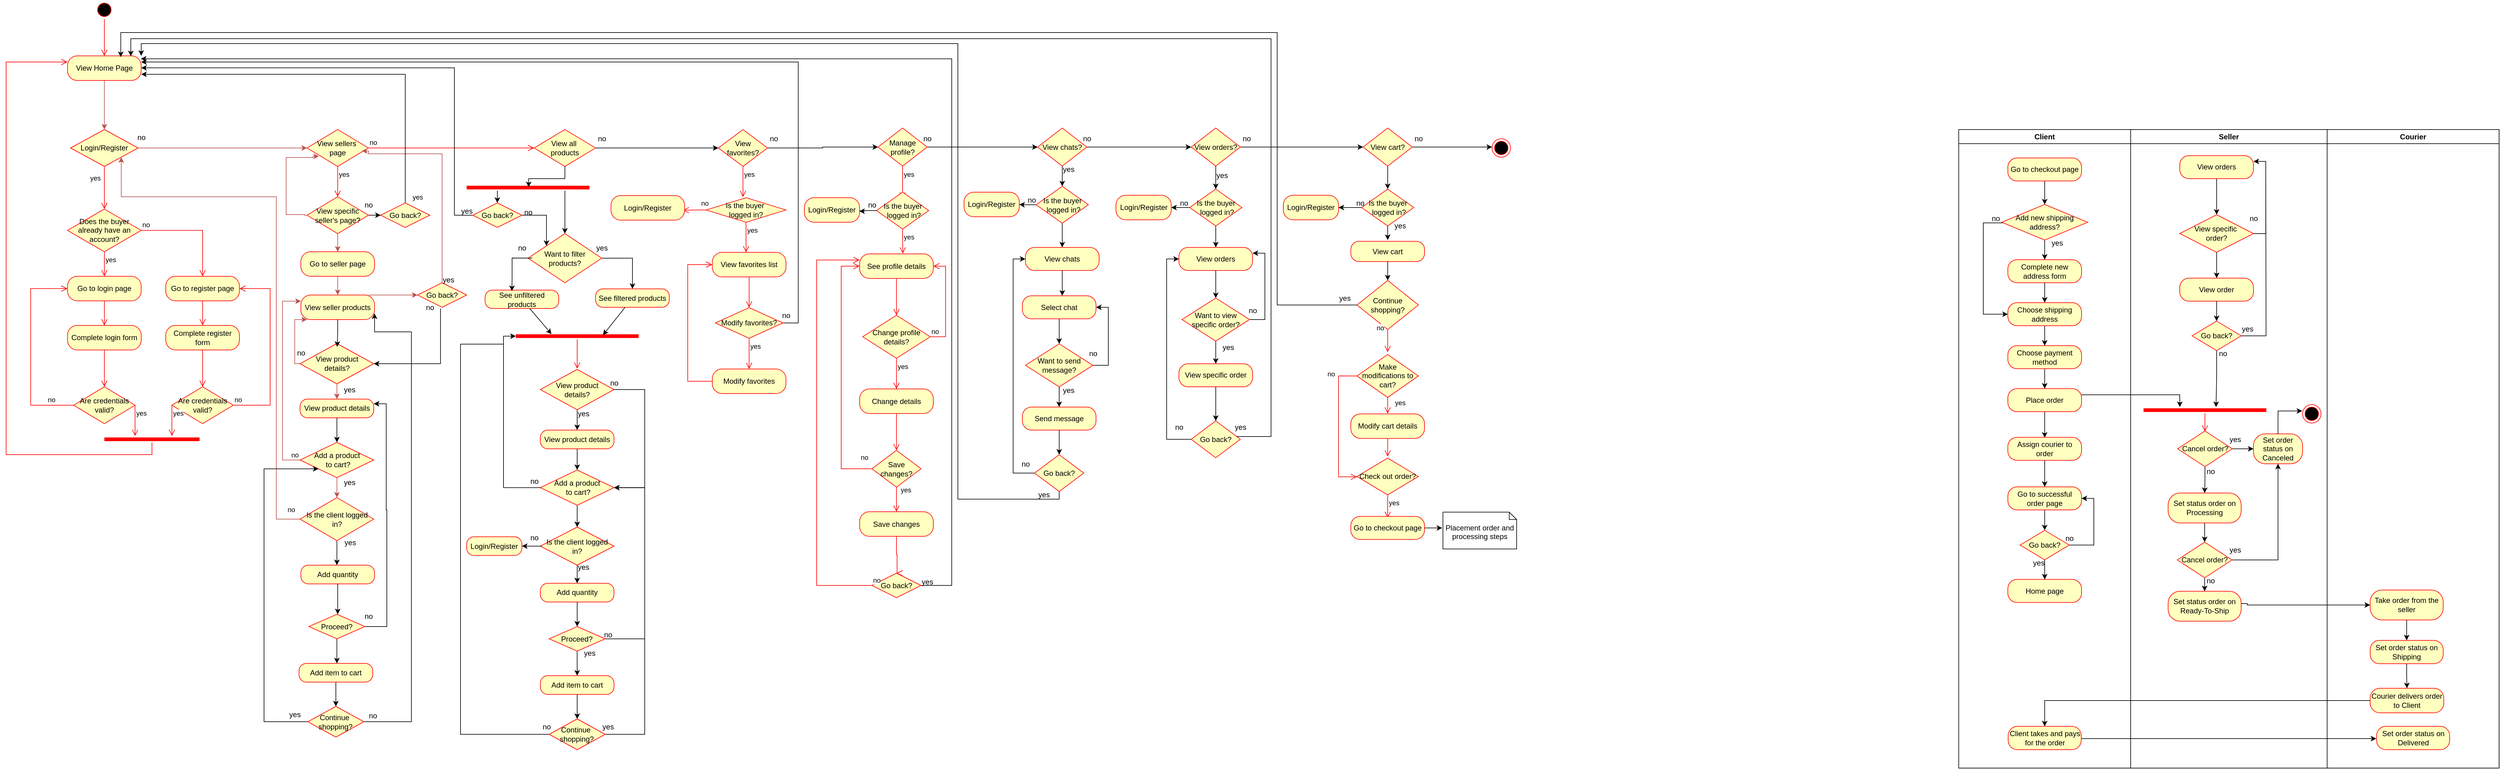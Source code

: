 <mxfile version="24.4.13" type="github" pages="6">
  <diagram id="lnLbn3DbdrcNj8PPY01e" name="activity-diagram-buyer">
    <mxGraphModel grid="1" page="1" gridSize="10" guides="1" tooltips="1" connect="1" arrows="1" fold="1" pageScale="1" pageWidth="827" pageHeight="1169" math="0" shadow="0">
      <root>
        <mxCell id="0" />
        <mxCell id="1" parent="0" />
        <mxCell id="0v-7n6dUuzEB5zlW3-L9-1" value="" style="ellipse;html=1;shape=startState;fillColor=#000000;strokeColor=#ff0000;" vertex="1" parent="1">
          <mxGeometry x="-855.05" y="2338" width="30" height="30" as="geometry" />
        </mxCell>
        <mxCell id="0v-7n6dUuzEB5zlW3-L9-2" value="" style="edgeStyle=orthogonalEdgeStyle;html=1;verticalAlign=bottom;endArrow=open;endSize=8;strokeColor=#ff0000;rounded=0;entryX=0.5;entryY=0;entryDx=0;entryDy=0;" edge="1" parent="1" source="0v-7n6dUuzEB5zlW3-L9-1">
          <mxGeometry relative="1" as="geometry">
            <mxPoint x="-840.05" y="2428" as="targetPoint" />
          </mxGeometry>
        </mxCell>
        <mxCell id="0v-7n6dUuzEB5zlW3-L9-24" style="edgeStyle=orthogonalEdgeStyle;rounded=0;orthogonalLoop=1;jettySize=auto;html=1;entryX=0.5;entryY=0;entryDx=0;entryDy=0;fillColor=#f8cecc;strokeColor=#b85450;" edge="1" parent="1" source="0v-7n6dUuzEB5zlW3-L9-3" target="0v-7n6dUuzEB5zlW3-L9-7">
          <mxGeometry relative="1" as="geometry" />
        </mxCell>
        <mxCell id="0v-7n6dUuzEB5zlW3-L9-3" value="View Home Page" style="rounded=1;whiteSpace=wrap;html=1;arcSize=40;fontColor=#000000;fillColor=#ffffc0;strokeColor=#ff0000;" vertex="1" parent="1">
          <mxGeometry x="-900.05" y="2428" width="120" height="40" as="geometry" />
        </mxCell>
        <mxCell id="0v-7n6dUuzEB5zlW3-L9-4" value="Does the buyer already have an account?" style="rhombus;whiteSpace=wrap;html=1;fontColor=#000000;fillColor=#ffffc0;strokeColor=#ff0000;" vertex="1" parent="1">
          <mxGeometry x="-900.05" y="2677.5" width="120" height="69.5" as="geometry" />
        </mxCell>
        <mxCell id="0v-7n6dUuzEB5zlW3-L9-5" value="no" style="edgeStyle=orthogonalEdgeStyle;html=1;align=left;verticalAlign=bottom;endArrow=open;endSize=8;strokeColor=#ff0000;rounded=0;entryX=0.5;entryY=0;entryDx=0;entryDy=0;" edge="1" parent="1" source="0v-7n6dUuzEB5zlW3-L9-4" target="0v-7n6dUuzEB5zlW3-L9-11">
          <mxGeometry x="-1" relative="1" as="geometry">
            <mxPoint x="-680.05" y="2713" as="targetPoint" />
          </mxGeometry>
        </mxCell>
        <mxCell id="0v-7n6dUuzEB5zlW3-L9-6" value="yes" style="edgeStyle=orthogonalEdgeStyle;html=1;align=left;verticalAlign=top;endArrow=open;endSize=8;strokeColor=#ff0000;rounded=0;" edge="1" parent="1" source="0v-7n6dUuzEB5zlW3-L9-4">
          <mxGeometry x="-1" relative="1" as="geometry">
            <mxPoint x="-840.05" y="2787" as="targetPoint" />
          </mxGeometry>
        </mxCell>
        <mxCell id="0v-7n6dUuzEB5zlW3-L9-34" style="edgeStyle=orthogonalEdgeStyle;rounded=0;orthogonalLoop=1;jettySize=auto;html=1;entryX=0;entryY=0.5;entryDx=0;entryDy=0;fillColor=#f8cecc;strokeColor=#b85450;" edge="1" parent="1" source="0v-7n6dUuzEB5zlW3-L9-7" target="0v-7n6dUuzEB5zlW3-L9-31">
          <mxGeometry relative="1" as="geometry" />
        </mxCell>
        <mxCell id="0v-7n6dUuzEB5zlW3-L9-7" value="Login/Register" style="rhombus;whiteSpace=wrap;html=1;fontColor=#000000;fillColor=#ffffc0;strokeColor=#ff0000;" vertex="1" parent="1">
          <mxGeometry x="-895.05" y="2548" width="110" height="60" as="geometry" />
        </mxCell>
        <mxCell id="0v-7n6dUuzEB5zlW3-L9-8" value="yes" style="edgeStyle=orthogonalEdgeStyle;html=1;align=left;verticalAlign=top;endArrow=open;endSize=8;strokeColor=#ff0000;rounded=0;exitX=0.5;exitY=1;exitDx=0;exitDy=0;" edge="1" parent="1" source="0v-7n6dUuzEB5zlW3-L9-7">
          <mxGeometry x="-0.827" y="-25" relative="1" as="geometry">
            <mxPoint x="-840" y="2677.5" as="targetPoint" />
            <mxPoint x="-769.98" y="2588.5" as="sourcePoint" />
            <mxPoint as="offset" />
            <Array as="points">
              <mxPoint x="-840" y="2657.5" />
              <mxPoint x="-840" y="2657.5" />
            </Array>
          </mxGeometry>
        </mxCell>
        <mxCell id="0v-7n6dUuzEB5zlW3-L9-9" value="Go to login page" style="rounded=1;whiteSpace=wrap;html=1;arcSize=40;fontColor=#000000;fillColor=#ffffc0;strokeColor=#ff0000;" vertex="1" parent="1">
          <mxGeometry x="-900.05" y="2787" width="120" height="40" as="geometry" />
        </mxCell>
        <mxCell id="0v-7n6dUuzEB5zlW3-L9-10" value="" style="edgeStyle=orthogonalEdgeStyle;html=1;verticalAlign=bottom;endArrow=open;endSize=8;strokeColor=#ff0000;rounded=0;" edge="1" parent="1" source="0v-7n6dUuzEB5zlW3-L9-9">
          <mxGeometry relative="1" as="geometry">
            <mxPoint x="-840.05" y="2867" as="targetPoint" />
          </mxGeometry>
        </mxCell>
        <mxCell id="0v-7n6dUuzEB5zlW3-L9-11" value="Go to register page" style="rounded=1;whiteSpace=wrap;html=1;arcSize=40;fontColor=#000000;fillColor=#ffffc0;strokeColor=#ff0000;" vertex="1" parent="1">
          <mxGeometry x="-740.05" y="2787" width="120" height="40" as="geometry" />
        </mxCell>
        <mxCell id="0v-7n6dUuzEB5zlW3-L9-12" value="" style="edgeStyle=orthogonalEdgeStyle;html=1;verticalAlign=bottom;endArrow=open;endSize=8;strokeColor=#ff0000;rounded=0;" edge="1" parent="1" source="0v-7n6dUuzEB5zlW3-L9-11">
          <mxGeometry relative="1" as="geometry">
            <mxPoint x="-680.05" y="2867" as="targetPoint" />
          </mxGeometry>
        </mxCell>
        <mxCell id="0v-7n6dUuzEB5zlW3-L9-13" value="Are credentials valid?" style="rhombus;whiteSpace=wrap;html=1;fontColor=#000000;fillColor=#ffffc0;strokeColor=#ff0000;" vertex="1" parent="1">
          <mxGeometry x="-890.05" y="2967" width="100" height="60" as="geometry" />
        </mxCell>
        <mxCell id="0v-7n6dUuzEB5zlW3-L9-14" value="no" style="edgeStyle=orthogonalEdgeStyle;html=1;align=left;verticalAlign=bottom;endArrow=open;endSize=8;strokeColor=#ff0000;rounded=0;entryX=0;entryY=0.5;entryDx=0;entryDy=0;" edge="1" parent="1" source="0v-7n6dUuzEB5zlW3-L9-13" target="0v-7n6dUuzEB5zlW3-L9-9">
          <mxGeometry x="-0.727" relative="1" as="geometry">
            <mxPoint x="-980.05" y="2912" as="targetPoint" />
            <Array as="points">
              <mxPoint x="-960.05" y="2997" />
              <mxPoint x="-960.05" y="2807" />
            </Array>
            <mxPoint as="offset" />
          </mxGeometry>
        </mxCell>
        <mxCell id="0v-7n6dUuzEB5zlW3-L9-15" value="yes" style="edgeStyle=orthogonalEdgeStyle;html=1;align=left;verticalAlign=top;endArrow=open;endSize=8;strokeColor=#ff0000;rounded=0;entryX=0.25;entryY=0;entryDx=0;entryDy=0;" edge="1" parent="1" source="0v-7n6dUuzEB5zlW3-L9-13">
          <mxGeometry x="-1" relative="1" as="geometry">
            <mxPoint x="-790.05" y="3047" as="targetPoint" />
            <Array as="points">
              <mxPoint x="-790.05" y="2997" />
              <mxPoint x="-790.05" y="2997" />
            </Array>
          </mxGeometry>
        </mxCell>
        <mxCell id="0v-7n6dUuzEB5zlW3-L9-16" value="Are credentials valid?" style="rhombus;whiteSpace=wrap;html=1;fontColor=#000000;fillColor=#ffffc0;strokeColor=#ff0000;" vertex="1" parent="1">
          <mxGeometry x="-730.05" y="2967" width="100" height="60" as="geometry" />
        </mxCell>
        <mxCell id="0v-7n6dUuzEB5zlW3-L9-17" value="no" style="edgeStyle=orthogonalEdgeStyle;html=1;align=left;verticalAlign=bottom;endArrow=open;endSize=8;strokeColor=#ff0000;rounded=0;entryX=1;entryY=0.5;entryDx=0;entryDy=0;" edge="1" parent="1" source="0v-7n6dUuzEB5zlW3-L9-16" target="0v-7n6dUuzEB5zlW3-L9-11">
          <mxGeometry x="-1" relative="1" as="geometry">
            <mxPoint x="-540.05" y="2877" as="targetPoint" />
            <Array as="points">
              <mxPoint x="-570.05" y="2997" />
              <mxPoint x="-570.05" y="2807" />
            </Array>
          </mxGeometry>
        </mxCell>
        <mxCell id="0v-7n6dUuzEB5zlW3-L9-18" value="yes" style="edgeStyle=orthogonalEdgeStyle;html=1;align=left;verticalAlign=top;endArrow=open;endSize=8;strokeColor=#ff0000;rounded=0;entryX=0.75;entryY=0;entryDx=0;entryDy=0;" edge="1" parent="1" source="0v-7n6dUuzEB5zlW3-L9-16">
          <mxGeometry x="-1" relative="1" as="geometry">
            <mxPoint x="-730.05" y="3047" as="targetPoint" />
            <Array as="points">
              <mxPoint x="-680.05" y="2997" />
              <mxPoint x="-730.05" y="2997" />
            </Array>
          </mxGeometry>
        </mxCell>
        <mxCell id="0v-7n6dUuzEB5zlW3-L9-20" value="Complete login form" style="rounded=1;whiteSpace=wrap;html=1;arcSize=40;fontColor=#000000;fillColor=#ffffc0;strokeColor=#ff0000;" vertex="1" parent="1">
          <mxGeometry x="-900.05" y="2867" width="120" height="40" as="geometry" />
        </mxCell>
        <mxCell id="0v-7n6dUuzEB5zlW3-L9-21" value="" style="edgeStyle=orthogonalEdgeStyle;html=1;verticalAlign=bottom;endArrow=open;endSize=8;strokeColor=#ff0000;rounded=0;" edge="1" parent="1" source="0v-7n6dUuzEB5zlW3-L9-20">
          <mxGeometry relative="1" as="geometry">
            <mxPoint x="-840.05" y="2967" as="targetPoint" />
          </mxGeometry>
        </mxCell>
        <mxCell id="0v-7n6dUuzEB5zlW3-L9-22" value="Complete register form" style="rounded=1;whiteSpace=wrap;html=1;arcSize=40;fontColor=#000000;fillColor=#ffffc0;strokeColor=#ff0000;" vertex="1" parent="1">
          <mxGeometry x="-740.05" y="2867" width="120" height="40" as="geometry" />
        </mxCell>
        <mxCell id="0v-7n6dUuzEB5zlW3-L9-23" value="" style="edgeStyle=orthogonalEdgeStyle;html=1;verticalAlign=bottom;endArrow=open;endSize=8;strokeColor=#ff0000;rounded=0;" edge="1" parent="1" source="0v-7n6dUuzEB5zlW3-L9-22">
          <mxGeometry relative="1" as="geometry">
            <mxPoint x="-680.05" y="2967" as="targetPoint" />
          </mxGeometry>
        </mxCell>
        <mxCell id="0v-7n6dUuzEB5zlW3-L9-25" value="" style="shape=line;html=1;strokeWidth=6;strokeColor=#ff0000;" vertex="1" parent="1">
          <mxGeometry x="-840" y="3047.5" width="155" height="10" as="geometry" />
        </mxCell>
        <mxCell id="0v-7n6dUuzEB5zlW3-L9-26" value="" style="edgeStyle=orthogonalEdgeStyle;html=1;verticalAlign=bottom;endArrow=open;endSize=8;strokeColor=#ff0000;rounded=0;entryX=0;entryY=0.25;entryDx=0;entryDy=0;" edge="1" source="0v-7n6dUuzEB5zlW3-L9-25" parent="1" target="0v-7n6dUuzEB5zlW3-L9-3">
          <mxGeometry relative="1" as="geometry">
            <mxPoint x="-740" y="3127.5" as="targetPoint" />
            <Array as="points">
              <mxPoint x="-762" y="3077.5" />
              <mxPoint x="-1000" y="3077.5" />
              <mxPoint x="-1000" y="2438.5" />
            </Array>
          </mxGeometry>
        </mxCell>
        <mxCell id="0v-7n6dUuzEB5zlW3-L9-31" value="View sellers&amp;nbsp;&lt;div&gt;page&lt;/div&gt;" style="rhombus;whiteSpace=wrap;html=1;fontColor=#000000;fillColor=#ffffc0;strokeColor=#ff0000;" vertex="1" parent="1">
          <mxGeometry x="-510" y="2548" width="100" height="60" as="geometry" />
        </mxCell>
        <mxCell id="0v-7n6dUuzEB5zlW3-L9-32" value="no" style="edgeStyle=orthogonalEdgeStyle;html=1;align=left;verticalAlign=bottom;endArrow=open;endSize=8;strokeColor=#ff0000;rounded=0;entryX=0;entryY=0.5;entryDx=0;entryDy=0;" edge="1" parent="1" source="0v-7n6dUuzEB5zlW3-L9-31" target="LnIVpFBaftXt_ioclH5s-123">
          <mxGeometry x="-1" relative="1" as="geometry">
            <mxPoint x="-150" y="2578" as="targetPoint" />
          </mxGeometry>
        </mxCell>
        <mxCell id="0v-7n6dUuzEB5zlW3-L9-33" value="yes" style="edgeStyle=orthogonalEdgeStyle;html=1;align=left;verticalAlign=top;endArrow=open;endSize=8;strokeColor=#ff0000;rounded=0;" edge="1" parent="1" source="0v-7n6dUuzEB5zlW3-L9-31">
          <mxGeometry x="-1" relative="1" as="geometry">
            <mxPoint x="-460" y="2657.5" as="targetPoint" />
          </mxGeometry>
        </mxCell>
        <mxCell id="0v-7n6dUuzEB5zlW3-L9-35" value="no" style="text;html=1;align=center;verticalAlign=middle;resizable=0;points=[];autosize=1;strokeColor=none;fillColor=none;" vertex="1" parent="1">
          <mxGeometry x="-800" y="2545.5" width="40" height="30" as="geometry" />
        </mxCell>
        <mxCell id="0v-7n6dUuzEB5zlW3-L9-44" style="edgeStyle=orthogonalEdgeStyle;rounded=0;orthogonalLoop=1;jettySize=auto;html=1;entryX=0.5;entryY=0;entryDx=0;entryDy=0;fillColor=#f8cecc;strokeColor=#b85450;" edge="1" parent="1" source="0v-7n6dUuzEB5zlW3-L9-37" target="0v-7n6dUuzEB5zlW3-L9-43">
          <mxGeometry relative="1" as="geometry" />
        </mxCell>
        <mxCell id="LnIVpFBaftXt_ioclH5s-111" value="" style="edgeStyle=orthogonalEdgeStyle;rounded=0;orthogonalLoop=1;jettySize=auto;html=1;" edge="1" parent="1" source="0v-7n6dUuzEB5zlW3-L9-37" target="LnIVpFBaftXt_ioclH5s-109">
          <mxGeometry relative="1" as="geometry" />
        </mxCell>
        <mxCell id="0v-7n6dUuzEB5zlW3-L9-37" value="View specific seller&#39;s page?" style="rhombus;whiteSpace=wrap;html=1;fontColor=#000000;fillColor=#ffffc0;strokeColor=#ff0000;" vertex="1" parent="1">
          <mxGeometry x="-510" y="2657.5" width="100" height="60" as="geometry" />
        </mxCell>
        <mxCell id="0v-7n6dUuzEB5zlW3-L9-47" style="edgeStyle=orthogonalEdgeStyle;rounded=0;orthogonalLoop=1;jettySize=auto;html=1;endArrow=classic;endFill=1;fillColor=#f8cecc;strokeColor=#b85450;entryX=0.893;entryY=0.582;entryDx=0;entryDy=0;entryPerimeter=0;" edge="1" parent="1" source="0v-7n6dUuzEB5zlW3-L9-48" target="0v-7n6dUuzEB5zlW3-L9-31">
          <mxGeometry relative="1" as="geometry">
            <mxPoint x="-390" y="2587.5" as="targetPoint" />
            <Array as="points">
              <mxPoint x="-290" y="2587.5" />
              <mxPoint x="-410" y="2587.5" />
              <mxPoint x="-410" y="2582.5" />
            </Array>
          </mxGeometry>
        </mxCell>
        <mxCell id="LnIVpFBaftXt_ioclH5s-17" style="edgeStyle=orthogonalEdgeStyle;rounded=0;orthogonalLoop=1;jettySize=auto;html=1;entryX=1;entryY=0.5;entryDx=0;entryDy=0;exitX=0.935;exitY=0.565;exitDx=0;exitDy=0;exitPerimeter=0;" edge="1" parent="1" source="LnIVpFBaftXt_ioclH5s-12" target="LnIVpFBaftXt_ioclH5s-9">
          <mxGeometry relative="1" as="geometry">
            <mxPoint x="-292" y="2840.5" as="sourcePoint" />
            <Array as="points">
              <mxPoint x="-293" y="2929.5" />
            </Array>
          </mxGeometry>
        </mxCell>
        <mxCell id="0v-7n6dUuzEB5zlW3-L9-38" value="Go back?" style="rhombus;whiteSpace=wrap;html=1;fontColor=#000000;fillColor=#ffffc0;strokeColor=#ff0000;" vertex="1" parent="1">
          <mxGeometry x="-330" y="2797.5" width="80" height="40" as="geometry" />
        </mxCell>
        <mxCell id="0v-7n6dUuzEB5zlW3-L9-39" style="edgeStyle=orthogonalEdgeStyle;rounded=0;orthogonalLoop=1;jettySize=auto;html=1;entryX=0.193;entryY=0.727;entryDx=0;entryDy=0;entryPerimeter=0;fillColor=#f8cecc;strokeColor=#b85450;" edge="1" parent="1" target="0v-7n6dUuzEB5zlW3-L9-31">
          <mxGeometry relative="1" as="geometry">
            <mxPoint x="-510" y="2687.5" as="sourcePoint" />
            <mxPoint x="-500.0" y="2594.93" as="targetPoint" />
            <Array as="points">
              <mxPoint x="-514" y="2686.5" />
              <mxPoint x="-544" y="2687.5" />
              <mxPoint x="-544" y="2593.5" />
              <mxPoint x="-500" y="2593.5" />
              <mxPoint x="-500" y="2591.5" />
            </Array>
          </mxGeometry>
        </mxCell>
        <mxCell id="0v-7n6dUuzEB5zlW3-L9-40" value="no" style="text;html=1;align=center;verticalAlign=middle;resizable=0;points=[];autosize=1;strokeColor=none;fillColor=none;" vertex="1" parent="1">
          <mxGeometry x="-430" y="2655.5" width="40" height="30" as="geometry" />
        </mxCell>
        <mxCell id="0v-7n6dUuzEB5zlW3-L9-46" value="" style="edgeStyle=orthogonalEdgeStyle;rounded=0;orthogonalLoop=1;jettySize=auto;html=1;fillColor=#f8cecc;strokeColor=#b85450;" edge="1" parent="1" source="0v-7n6dUuzEB5zlW3-L9-43" target="0v-7n6dUuzEB5zlW3-L9-45">
          <mxGeometry relative="1" as="geometry" />
        </mxCell>
        <mxCell id="0v-7n6dUuzEB5zlW3-L9-43" value="Go to seller page" style="rounded=1;whiteSpace=wrap;html=1;arcSize=40;fontColor=#000000;fillColor=#ffffc0;strokeColor=#ff0000;" vertex="1" parent="1">
          <mxGeometry x="-520" y="2747" width="120" height="40" as="geometry" />
        </mxCell>
        <mxCell id="0v-7n6dUuzEB5zlW3-L9-49" style="edgeStyle=orthogonalEdgeStyle;rounded=0;orthogonalLoop=1;jettySize=auto;html=1;entryX=0;entryY=0.5;entryDx=0;entryDy=0;fillColor=#f8cecc;strokeColor=#b85450;exitX=0.928;exitY=0.031;exitDx=0;exitDy=0;exitPerimeter=0;" edge="1" parent="1" source="0v-7n6dUuzEB5zlW3-L9-45" target="0v-7n6dUuzEB5zlW3-L9-38">
          <mxGeometry relative="1" as="geometry">
            <Array as="points">
              <mxPoint x="-409" y="2817.5" />
            </Array>
          </mxGeometry>
        </mxCell>
        <mxCell id="0v-7n6dUuzEB5zlW3-L9-45" value="View seller products" style="rounded=1;whiteSpace=wrap;html=1;arcSize=40;fontColor=#000000;fillColor=#ffffc0;strokeColor=#ff0000;" vertex="1" parent="1">
          <mxGeometry x="-520" y="2817.5" width="120" height="40" as="geometry" />
        </mxCell>
        <mxCell id="LnIVpFBaftXt_ioclH5s-1" style="edgeStyle=orthogonalEdgeStyle;rounded=0;orthogonalLoop=1;jettySize=auto;html=1;entryX=0;entryY=0.25;entryDx=0;entryDy=0;fillColor=#f8cecc;strokeColor=#b85450;" edge="1" parent="1" source="FDCgDiWBe9C-YxshdDYW-2" target="0v-7n6dUuzEB5zlW3-L9-45">
          <mxGeometry relative="1" as="geometry">
            <Array as="points">
              <mxPoint x="-550" y="3086.5" />
              <mxPoint x="-550" y="2827.5" />
            </Array>
          </mxGeometry>
        </mxCell>
        <mxCell id="LnIVpFBaftXt_ioclH5s-2" value="no" style="edgeLabel;html=1;align=center;verticalAlign=middle;resizable=0;points=[];rotation=-3;" vertex="1" connectable="0" parent="LnIVpFBaftXt_ioclH5s-1">
          <mxGeometry x="-0.837" y="-8" relative="1" as="geometry">
            <mxPoint x="17" as="offset" />
          </mxGeometry>
        </mxCell>
        <mxCell id="LnIVpFBaftXt_ioclH5s-4" style="edgeStyle=orthogonalEdgeStyle;rounded=0;orthogonalLoop=1;jettySize=auto;html=1;entryX=0.5;entryY=0;entryDx=0;entryDy=0;fillColor=#f8cecc;strokeColor=#b85450;" edge="1" parent="1" source="FDCgDiWBe9C-YxshdDYW-2" target="LnIVpFBaftXt_ioclH5s-3">
          <mxGeometry relative="1" as="geometry" />
        </mxCell>
        <mxCell id="FDCgDiWBe9C-YxshdDYW-2" value="Add a product&lt;div&gt;&amp;nbsp;to cart?&lt;/div&gt;" style="rhombus;whiteSpace=wrap;html=1;fontColor=#000000;fillColor=#ffffc0;strokeColor=#ff0000;" vertex="1" parent="1">
          <mxGeometry x="-521.33" y="3057.5" width="120" height="57.5" as="geometry" />
        </mxCell>
        <mxCell id="LnIVpFBaftXt_ioclH5s-6" style="edgeStyle=orthogonalEdgeStyle;rounded=0;orthogonalLoop=1;jettySize=auto;html=1;entryX=1;entryY=1;entryDx=0;entryDy=0;fillColor=#f8cecc;strokeColor=#b85450;" edge="1" parent="1" source="LnIVpFBaftXt_ioclH5s-3" target="0v-7n6dUuzEB5zlW3-L9-7">
          <mxGeometry relative="1" as="geometry">
            <Array as="points">
              <mxPoint x="-560" y="3182.5" />
              <mxPoint x="-560" y="2657.5" />
              <mxPoint x="-813" y="2657.5" />
            </Array>
          </mxGeometry>
        </mxCell>
        <mxCell id="LnIVpFBaftXt_ioclH5s-7" value="no" style="edgeLabel;html=1;align=center;verticalAlign=middle;resizable=0;points=[];" vertex="1" connectable="0" parent="LnIVpFBaftXt_ioclH5s-6">
          <mxGeometry x="-0.947" y="-6" relative="1" as="geometry">
            <mxPoint x="9" y="-10" as="offset" />
          </mxGeometry>
        </mxCell>
        <mxCell id="LnIVpFBaftXt_ioclH5s-22" style="edgeStyle=orthogonalEdgeStyle;rounded=0;orthogonalLoop=1;jettySize=auto;html=1;" edge="1" parent="1" source="LnIVpFBaftXt_ioclH5s-3">
          <mxGeometry relative="1" as="geometry">
            <mxPoint x="-461.33" y="3257.5" as="targetPoint" />
          </mxGeometry>
        </mxCell>
        <mxCell id="LnIVpFBaftXt_ioclH5s-3" value="Is the client logged in?" style="rhombus;whiteSpace=wrap;html=1;fontColor=#000000;fillColor=#ffffc0;strokeColor=#ff0000;" vertex="1" parent="1">
          <mxGeometry x="-521.33" y="3147.5" width="120" height="70" as="geometry" />
        </mxCell>
        <mxCell id="LnIVpFBaftXt_ioclH5s-5" value="yes" style="text;html=1;align=center;verticalAlign=middle;resizable=0;points=[];autosize=1;strokeColor=none;fillColor=none;" vertex="1" parent="1">
          <mxGeometry x="-461.33" y="3107.5" width="40" height="30" as="geometry" />
        </mxCell>
        <mxCell id="LnIVpFBaftXt_ioclH5s-19" style="edgeStyle=orthogonalEdgeStyle;rounded=0;orthogonalLoop=1;jettySize=auto;html=1;" edge="1" parent="1" source="LnIVpFBaftXt_ioclH5s-8" target="FDCgDiWBe9C-YxshdDYW-2">
          <mxGeometry relative="1" as="geometry" />
        </mxCell>
        <mxCell id="LnIVpFBaftXt_ioclH5s-8" value="View product details" style="rounded=1;whiteSpace=wrap;html=1;arcSize=40;fontColor=#000000;fillColor=#ffffc0;strokeColor=#ff0000;" vertex="1" parent="1">
          <mxGeometry x="-521.33" y="2987" width="120" height="30.5" as="geometry" />
        </mxCell>
        <mxCell id="LnIVpFBaftXt_ioclH5s-13" style="edgeStyle=orthogonalEdgeStyle;rounded=0;orthogonalLoop=1;jettySize=auto;html=1;entryX=0.5;entryY=0;entryDx=0;entryDy=0;fillColor=#f8cecc;strokeColor=#b85450;" edge="1" parent="1" source="LnIVpFBaftXt_ioclH5s-9" target="LnIVpFBaftXt_ioclH5s-8">
          <mxGeometry relative="1" as="geometry" />
        </mxCell>
        <mxCell id="LnIVpFBaftXt_ioclH5s-15" style="edgeStyle=orthogonalEdgeStyle;rounded=0;orthogonalLoop=1;jettySize=auto;html=1;fillColor=#f8cecc;strokeColor=#b85450;exitX=0;exitY=0.5;exitDx=0;exitDy=0;" edge="1" parent="1" source="LnIVpFBaftXt_ioclH5s-9">
          <mxGeometry relative="1" as="geometry">
            <mxPoint x="-510" y="2857.5" as="targetPoint" />
            <Array as="points">
              <mxPoint x="-530" y="2929.5" />
              <mxPoint x="-530" y="2857.5" />
            </Array>
          </mxGeometry>
        </mxCell>
        <mxCell id="LnIVpFBaftXt_ioclH5s-9" value="View product&lt;div&gt;details?&lt;/div&gt;" style="rhombus;whiteSpace=wrap;html=1;fontColor=#000000;fillColor=#ffffc0;strokeColor=#ff0000;" vertex="1" parent="1">
          <mxGeometry x="-521.33" y="2896.5" width="120" height="65.75" as="geometry" />
        </mxCell>
        <mxCell id="LnIVpFBaftXt_ioclH5s-12" value="no" style="text;html=1;align=center;verticalAlign=middle;resizable=0;points=[];autosize=1;strokeColor=none;fillColor=none;" vertex="1" parent="1">
          <mxGeometry x="-330" y="2822.5" width="40" height="30" as="geometry" />
        </mxCell>
        <mxCell id="LnIVpFBaftXt_ioclH5s-14" value="yes" style="text;html=1;align=center;verticalAlign=middle;resizable=0;points=[];autosize=1;strokeColor=none;fillColor=none;" vertex="1" parent="1">
          <mxGeometry x="-461.33" y="2957" width="40" height="30" as="geometry" />
        </mxCell>
        <mxCell id="LnIVpFBaftXt_ioclH5s-16" value="no" style="text;html=1;align=center;verticalAlign=middle;resizable=0;points=[];autosize=1;strokeColor=none;fillColor=none;" vertex="1" parent="1">
          <mxGeometry x="-540" y="2896.5" width="40" height="30" as="geometry" />
        </mxCell>
        <mxCell id="LnIVpFBaftXt_ioclH5s-21" style="edgeStyle=orthogonalEdgeStyle;rounded=0;orthogonalLoop=1;jettySize=auto;html=1;entryX=0.504;entryY=0.083;entryDx=0;entryDy=0;entryPerimeter=0;" edge="1" parent="1" source="0v-7n6dUuzEB5zlW3-L9-45" target="LnIVpFBaftXt_ioclH5s-9">
          <mxGeometry relative="1" as="geometry" />
        </mxCell>
        <mxCell id="LnIVpFBaftXt_ioclH5s-23" value="yes" style="text;html=1;align=center;verticalAlign=middle;resizable=0;points=[];autosize=1;strokeColor=none;fillColor=none;" vertex="1" parent="1">
          <mxGeometry x="-460" y="3205.5" width="40" height="30" as="geometry" />
        </mxCell>
        <mxCell id="LnIVpFBaftXt_ioclH5s-24" value="Add quantity" style="rounded=1;whiteSpace=wrap;html=1;arcSize=40;fontColor=#000000;fillColor=#ffffc0;strokeColor=#ff0000;" vertex="1" parent="1">
          <mxGeometry x="-520" y="3257.5" width="120" height="30.5" as="geometry" />
        </mxCell>
        <mxCell id="LnIVpFBaftXt_ioclH5s-29" style="edgeStyle=orthogonalEdgeStyle;rounded=0;orthogonalLoop=1;jettySize=auto;html=1;entryX=1;entryY=0.25;entryDx=0;entryDy=0;" edge="1" parent="1" source="LnIVpFBaftXt_ioclH5s-26" target="LnIVpFBaftXt_ioclH5s-8">
          <mxGeometry relative="1" as="geometry">
            <Array as="points">
              <mxPoint x="-380" y="3357.5" />
              <mxPoint x="-380" y="3167.5" />
              <mxPoint x="-381" y="3167.5" />
              <mxPoint x="-381" y="2994.5" />
            </Array>
          </mxGeometry>
        </mxCell>
        <mxCell id="LnIVpFBaftXt_ioclH5s-33" style="edgeStyle=orthogonalEdgeStyle;rounded=0;orthogonalLoop=1;jettySize=auto;html=1;" edge="1" parent="1" source="LnIVpFBaftXt_ioclH5s-26" target="LnIVpFBaftXt_ioclH5s-32">
          <mxGeometry relative="1" as="geometry">
            <Array as="points">
              <mxPoint x="-461" y="3397.5" />
              <mxPoint x="-461" y="3397.5" />
            </Array>
          </mxGeometry>
        </mxCell>
        <mxCell id="LnIVpFBaftXt_ioclH5s-26" value="Proceed?" style="rhombus;whiteSpace=wrap;html=1;fontColor=#000000;fillColor=#ffffc0;strokeColor=#ff0000;" vertex="1" parent="1">
          <mxGeometry x="-506.99" y="3337.5" width="91.33" height="40" as="geometry" />
        </mxCell>
        <mxCell id="LnIVpFBaftXt_ioclH5s-28" style="edgeStyle=orthogonalEdgeStyle;rounded=0;orthogonalLoop=1;jettySize=auto;html=1;" edge="1" parent="1" source="LnIVpFBaftXt_ioclH5s-24">
          <mxGeometry relative="1" as="geometry">
            <mxPoint x="-460" y="3337.5" as="targetPoint" />
          </mxGeometry>
        </mxCell>
        <mxCell id="LnIVpFBaftXt_ioclH5s-30" value="no" style="text;html=1;align=center;verticalAlign=middle;resizable=0;points=[];autosize=1;strokeColor=none;fillColor=none;" vertex="1" parent="1">
          <mxGeometry x="-430" y="3325.5" width="40" height="30" as="geometry" />
        </mxCell>
        <mxCell id="LnIVpFBaftXt_ioclH5s-34" style="edgeStyle=orthogonalEdgeStyle;rounded=0;orthogonalLoop=1;jettySize=auto;html=1;" edge="1" parent="1" source="LnIVpFBaftXt_ioclH5s-32">
          <mxGeometry relative="1" as="geometry">
            <mxPoint x="-463" y="3487.5" as="targetPoint" />
          </mxGeometry>
        </mxCell>
        <mxCell id="LnIVpFBaftXt_ioclH5s-32" value="Add item to cart" style="rounded=1;whiteSpace=wrap;html=1;arcSize=40;fontColor=#000000;fillColor=#ffffc0;strokeColor=#ff0000;" vertex="1" parent="1">
          <mxGeometry x="-523" y="3417.5" width="120" height="30.5" as="geometry" />
        </mxCell>
        <mxCell id="LnIVpFBaftXt_ioclH5s-36" style="edgeStyle=orthogonalEdgeStyle;rounded=0;orthogonalLoop=1;jettySize=auto;html=1;entryX=0;entryY=1;entryDx=0;entryDy=0;" edge="1" parent="1" source="LnIVpFBaftXt_ioclH5s-35" target="FDCgDiWBe9C-YxshdDYW-2">
          <mxGeometry relative="1" as="geometry">
            <Array as="points">
              <mxPoint x="-580" y="3512.5" />
              <mxPoint x="-580" y="3100.5" />
            </Array>
          </mxGeometry>
        </mxCell>
        <mxCell id="LnIVpFBaftXt_ioclH5s-38" style="edgeStyle=orthogonalEdgeStyle;rounded=0;orthogonalLoop=1;jettySize=auto;html=1;entryX=1;entryY=0.75;entryDx=0;entryDy=0;" edge="1" parent="1" source="LnIVpFBaftXt_ioclH5s-35" target="0v-7n6dUuzEB5zlW3-L9-45">
          <mxGeometry relative="1" as="geometry">
            <Array as="points">
              <mxPoint x="-340" y="3512.5" />
              <mxPoint x="-340" y="2877.5" />
              <mxPoint x="-400" y="2877.5" />
            </Array>
          </mxGeometry>
        </mxCell>
        <mxCell id="LnIVpFBaftXt_ioclH5s-35" value="Continue&amp;nbsp;&lt;div&gt;shopping?&lt;/div&gt;" style="rhombus;whiteSpace=wrap;html=1;fontColor=#000000;fillColor=#ffffc0;strokeColor=#ff0000;" vertex="1" parent="1">
          <mxGeometry x="-508.66" y="3487.5" width="91.33" height="50" as="geometry" />
        </mxCell>
        <mxCell id="LnIVpFBaftXt_ioclH5s-37" value="yes" style="text;html=1;align=center;verticalAlign=middle;resizable=0;points=[];autosize=1;strokeColor=none;fillColor=none;" vertex="1" parent="1">
          <mxGeometry x="-550" y="3485.5" width="40" height="30" as="geometry" />
        </mxCell>
        <mxCell id="LnIVpFBaftXt_ioclH5s-39" value="no" style="text;html=1;align=center;verticalAlign=middle;resizable=0;points=[];autosize=1;strokeColor=none;fillColor=none;" vertex="1" parent="1">
          <mxGeometry x="-423" y="3487.5" width="40" height="30" as="geometry" />
        </mxCell>
        <mxCell id="LnIVpFBaftXt_ioclH5s-62" value="" style="edgeStyle=orthogonalEdgeStyle;rounded=0;orthogonalLoop=1;jettySize=auto;html=1;exitX=0.937;exitY=0.483;exitDx=0;exitDy=0;exitPerimeter=0;" edge="1" parent="1" source="LnIVpFBaftXt_ioclH5s-57" target="LnIVpFBaftXt_ioclH5s-61">
          <mxGeometry relative="1" as="geometry">
            <Array as="points">
              <mxPoint x="-38" y="2757.5" />
              <mxPoint x="20" y="2757.5" />
            </Array>
          </mxGeometry>
        </mxCell>
        <mxCell id="LnIVpFBaftXt_ioclH5s-57" value="Want to filter products?" style="rhombus;whiteSpace=wrap;html=1;fillColor=#ffffc0;strokeColor=#ff0000;fontColor=#000000;rounded=0;arcSize=40;shadow=0;" vertex="1" parent="1">
          <mxGeometry x="-150" y="2717.5" width="120" height="80" as="geometry" />
        </mxCell>
        <mxCell id="LnIVpFBaftXt_ioclH5s-61" value="See filtered products" style="whiteSpace=wrap;html=1;fillColor=#ffffc0;strokeColor=#ff0000;fontColor=#000000;rounded=1;arcSize=40;" vertex="1" parent="1">
          <mxGeometry x="-40" y="2807.5" width="120" height="30" as="geometry" />
        </mxCell>
        <mxCell id="LnIVpFBaftXt_ioclH5s-63" value="yes" style="text;html=1;align=center;verticalAlign=middle;resizable=0;points=[];autosize=1;strokeColor=none;fillColor=none;" vertex="1" parent="1">
          <mxGeometry x="-50" y="2725.5" width="40" height="30" as="geometry" />
        </mxCell>
        <mxCell id="LnIVpFBaftXt_ioclH5s-64" value="See unfiltered products" style="whiteSpace=wrap;html=1;fillColor=#ffffc0;strokeColor=#ff0000;fontColor=#000000;rounded=1;arcSize=40;" vertex="1" parent="1">
          <mxGeometry x="-220" y="2809.5" width="120" height="30" as="geometry" />
        </mxCell>
        <mxCell id="LnIVpFBaftXt_ioclH5s-66" style="edgeStyle=orthogonalEdgeStyle;rounded=0;orthogonalLoop=1;jettySize=auto;html=1;entryX=0.364;entryY=0.051;entryDx=0;entryDy=0;entryPerimeter=0;exitX=0.057;exitY=0.498;exitDx=0;exitDy=0;exitPerimeter=0;" edge="1" parent="1" source="LnIVpFBaftXt_ioclH5s-57" target="LnIVpFBaftXt_ioclH5s-64">
          <mxGeometry relative="1" as="geometry">
            <mxPoint x="-150" y="2757.5" as="sourcePoint" />
            <Array as="points">
              <mxPoint x="-176" y="2757.5" />
              <mxPoint x="-176" y="2789.5" />
              <mxPoint x="-176" y="2789.5" />
            </Array>
          </mxGeometry>
        </mxCell>
        <mxCell id="LnIVpFBaftXt_ioclH5s-67" value="" style="shape=line;html=1;strokeWidth=6;strokeColor=#ff0000;" vertex="1" parent="1">
          <mxGeometry x="-170" y="2879.5" width="200" height="10" as="geometry" />
        </mxCell>
        <mxCell id="LnIVpFBaftXt_ioclH5s-68" value="" style="edgeStyle=orthogonalEdgeStyle;html=1;verticalAlign=bottom;endArrow=open;endSize=8;strokeColor=#ff0000;rounded=0;" edge="1" source="LnIVpFBaftXt_ioclH5s-67" parent="1">
          <mxGeometry relative="1" as="geometry">
            <mxPoint x="-70" y="2937.5" as="targetPoint" />
          </mxGeometry>
        </mxCell>
        <mxCell id="LnIVpFBaftXt_ioclH5s-69" style="rounded=0;orthogonalLoop=1;jettySize=auto;html=1;entryX=0.71;entryY=0.329;entryDx=0;entryDy=0;entryPerimeter=0;" edge="1" parent="1" source="LnIVpFBaftXt_ioclH5s-61" target="LnIVpFBaftXt_ioclH5s-67">
          <mxGeometry relative="1" as="geometry">
            <mxPoint x="-28" y="2877.5" as="targetPoint" />
          </mxGeometry>
        </mxCell>
        <mxCell id="LnIVpFBaftXt_ioclH5s-70" style="rounded=0;orthogonalLoop=1;jettySize=auto;html=1;entryX=0.291;entryY=0.159;entryDx=0;entryDy=0;entryPerimeter=0;" edge="1" parent="1" source="LnIVpFBaftXt_ioclH5s-64" target="LnIVpFBaftXt_ioclH5s-67">
          <mxGeometry relative="1" as="geometry" />
        </mxCell>
        <mxCell id="LnIVpFBaftXt_ioclH5s-71" value="no" style="text;html=1;align=center;verticalAlign=middle;resizable=0;points=[];autosize=1;strokeColor=none;fillColor=none;" vertex="1" parent="1">
          <mxGeometry x="-180" y="2725.5" width="40" height="30" as="geometry" />
        </mxCell>
        <mxCell id="LnIVpFBaftXt_ioclH5s-76" style="edgeStyle=orthogonalEdgeStyle;rounded=0;orthogonalLoop=1;jettySize=auto;html=1;entryX=0.5;entryY=0;entryDx=0;entryDy=0;" edge="1" parent="1" source="LnIVpFBaftXt_ioclH5s-72" target="LnIVpFBaftXt_ioclH5s-75">
          <mxGeometry relative="1" as="geometry" />
        </mxCell>
        <mxCell id="LnIVpFBaftXt_ioclH5s-72" value="View product&lt;div&gt;details?&lt;/div&gt;" style="rhombus;whiteSpace=wrap;html=1;fontColor=#000000;fillColor=#ffffc0;strokeColor=#ff0000;" vertex="1" parent="1">
          <mxGeometry x="-130.0" y="2938.63" width="120" height="65.75" as="geometry" />
        </mxCell>
        <mxCell id="LnIVpFBaftXt_ioclH5s-73" style="edgeStyle=orthogonalEdgeStyle;rounded=0;orthogonalLoop=1;jettySize=auto;html=1;entryX=1;entryY=0.5;entryDx=0;entryDy=0;" edge="1" parent="1" source="LnIVpFBaftXt_ioclH5s-72" target="LnIVpFBaftXt_ioclH5s-78">
          <mxGeometry relative="1" as="geometry">
            <mxPoint y="3127.5" as="targetPoint" />
            <Array as="points">
              <mxPoint x="40" y="2971.505" />
              <mxPoint x="40" y="3130.5" />
            </Array>
          </mxGeometry>
        </mxCell>
        <mxCell id="LnIVpFBaftXt_ioclH5s-74" value="no" style="text;html=1;align=center;verticalAlign=middle;resizable=0;points=[];autosize=1;strokeColor=none;fillColor=none;" vertex="1" parent="1">
          <mxGeometry x="-30" y="2945.5" width="40" height="30" as="geometry" />
        </mxCell>
        <mxCell id="LnIVpFBaftXt_ioclH5s-81" style="edgeStyle=orthogonalEdgeStyle;rounded=0;orthogonalLoop=1;jettySize=auto;html=1;" edge="1" parent="1" source="LnIVpFBaftXt_ioclH5s-75" target="LnIVpFBaftXt_ioclH5s-78">
          <mxGeometry relative="1" as="geometry" />
        </mxCell>
        <mxCell id="LnIVpFBaftXt_ioclH5s-75" value="View product details" style="rounded=1;whiteSpace=wrap;html=1;arcSize=40;fontColor=#000000;fillColor=#ffffc0;strokeColor=#ff0000;" vertex="1" parent="1">
          <mxGeometry x="-130.0" y="3037.5" width="120" height="30.5" as="geometry" />
        </mxCell>
        <mxCell id="LnIVpFBaftXt_ioclH5s-77" value="yes" style="text;html=1;align=center;verticalAlign=middle;resizable=0;points=[];autosize=1;strokeColor=none;fillColor=none;" vertex="1" parent="1">
          <mxGeometry x="-80" y="2995.5" width="40" height="30" as="geometry" />
        </mxCell>
        <mxCell id="LnIVpFBaftXt_ioclH5s-84" style="edgeStyle=orthogonalEdgeStyle;rounded=0;orthogonalLoop=1;jettySize=auto;html=1;entryX=0.5;entryY=0;entryDx=0;entryDy=0;" edge="1" parent="1" source="LnIVpFBaftXt_ioclH5s-78" target="LnIVpFBaftXt_ioclH5s-82">
          <mxGeometry relative="1" as="geometry" />
        </mxCell>
        <mxCell id="LnIVpFBaftXt_ioclH5s-78" value="Add a product&lt;div&gt;&amp;nbsp;to cart?&lt;/div&gt;" style="rhombus;whiteSpace=wrap;html=1;fontColor=#000000;fillColor=#ffffc0;strokeColor=#ff0000;" vertex="1" parent="1">
          <mxGeometry x="-130.0" y="3102.5" width="120" height="57.5" as="geometry" />
        </mxCell>
        <mxCell id="LnIVpFBaftXt_ioclH5s-79" style="edgeStyle=orthogonalEdgeStyle;rounded=0;orthogonalLoop=1;jettySize=auto;html=1;entryX=0;entryY=0.5;entryDx=0;entryDy=0;entryPerimeter=0;" edge="1" parent="1" source="LnIVpFBaftXt_ioclH5s-78" target="LnIVpFBaftXt_ioclH5s-67">
          <mxGeometry relative="1" as="geometry">
            <Array as="points">
              <mxPoint x="-190" y="3131.5" />
              <mxPoint x="-190" y="2884.5" />
            </Array>
          </mxGeometry>
        </mxCell>
        <mxCell id="LnIVpFBaftXt_ioclH5s-80" value="no" style="text;html=1;align=center;verticalAlign=middle;resizable=0;points=[];autosize=1;strokeColor=none;fillColor=none;" vertex="1" parent="1">
          <mxGeometry x="-160" y="3105.5" width="40" height="30" as="geometry" />
        </mxCell>
        <mxCell id="LnIVpFBaftXt_ioclH5s-94" style="edgeStyle=orthogonalEdgeStyle;rounded=0;orthogonalLoop=1;jettySize=auto;html=1;entryX=0.5;entryY=0;entryDx=0;entryDy=0;" edge="1" parent="1" source="LnIVpFBaftXt_ioclH5s-82" target="LnIVpFBaftXt_ioclH5s-90">
          <mxGeometry relative="1" as="geometry" />
        </mxCell>
        <mxCell id="LnIVpFBaftXt_ioclH5s-82" value="Is the client logged in?" style="rhombus;whiteSpace=wrap;html=1;fontColor=#000000;fillColor=#ffffc0;strokeColor=#ff0000;" vertex="1" parent="1">
          <mxGeometry x="-130" y="3195.5" width="120" height="62" as="geometry" />
        </mxCell>
        <mxCell id="LnIVpFBaftXt_ioclH5s-86" value="Login/Register" style="rounded=1;whiteSpace=wrap;html=1;arcSize=40;fontColor=#000000;fillColor=#ffffc0;strokeColor=#ff0000;" vertex="1" parent="1">
          <mxGeometry x="-250" y="3211.25" width="90" height="30.5" as="geometry" />
        </mxCell>
        <mxCell id="LnIVpFBaftXt_ioclH5s-87" value="no" style="text;html=1;align=center;verticalAlign=middle;resizable=0;points=[];autosize=1;strokeColor=none;fillColor=none;" vertex="1" parent="1">
          <mxGeometry x="-160" y="3197.5" width="40" height="30" as="geometry" />
        </mxCell>
        <mxCell id="LnIVpFBaftXt_ioclH5s-96" style="edgeStyle=orthogonalEdgeStyle;rounded=0;orthogonalLoop=1;jettySize=auto;html=1;entryX=0.5;entryY=0;entryDx=0;entryDy=0;" edge="1" parent="1" source="LnIVpFBaftXt_ioclH5s-90" target="LnIVpFBaftXt_ioclH5s-91">
          <mxGeometry relative="1" as="geometry" />
        </mxCell>
        <mxCell id="LnIVpFBaftXt_ioclH5s-90" value="Add quantity" style="rounded=1;whiteSpace=wrap;html=1;arcSize=40;fontColor=#000000;fillColor=#ffffc0;strokeColor=#ff0000;" vertex="1" parent="1">
          <mxGeometry x="-130" y="3287" width="120" height="30.5" as="geometry" />
        </mxCell>
        <mxCell id="LnIVpFBaftXt_ioclH5s-97" style="edgeStyle=orthogonalEdgeStyle;rounded=0;orthogonalLoop=1;jettySize=auto;html=1;entryX=0.5;entryY=0;entryDx=0;entryDy=0;" edge="1" parent="1" source="LnIVpFBaftXt_ioclH5s-91" target="LnIVpFBaftXt_ioclH5s-92">
          <mxGeometry relative="1" as="geometry" />
        </mxCell>
        <mxCell id="LnIVpFBaftXt_ioclH5s-91" value="Proceed?" style="rhombus;whiteSpace=wrap;html=1;fontColor=#000000;fillColor=#ffffc0;strokeColor=#ff0000;" vertex="1" parent="1">
          <mxGeometry x="-115.66" y="3357.5" width="91.33" height="40" as="geometry" />
        </mxCell>
        <mxCell id="LnIVpFBaftXt_ioclH5s-99" style="edgeStyle=orthogonalEdgeStyle;rounded=0;orthogonalLoop=1;jettySize=auto;html=1;entryX=0.5;entryY=0;entryDx=0;entryDy=0;" edge="1" parent="1" source="LnIVpFBaftXt_ioclH5s-92" target="LnIVpFBaftXt_ioclH5s-93">
          <mxGeometry relative="1" as="geometry" />
        </mxCell>
        <mxCell id="LnIVpFBaftXt_ioclH5s-92" value="Add item to cart" style="rounded=1;whiteSpace=wrap;html=1;arcSize=40;fontColor=#000000;fillColor=#ffffc0;strokeColor=#ff0000;" vertex="1" parent="1">
          <mxGeometry x="-130" y="3437.5" width="120" height="30.5" as="geometry" />
        </mxCell>
        <mxCell id="LnIVpFBaftXt_ioclH5s-103" style="edgeStyle=orthogonalEdgeStyle;rounded=0;orthogonalLoop=1;jettySize=auto;html=1;endArrow=none;endFill=0;" edge="1" parent="1" source="LnIVpFBaftXt_ioclH5s-93">
          <mxGeometry relative="1" as="geometry">
            <mxPoint x="30" y="3377.5" as="targetPoint" />
            <Array as="points">
              <mxPoint x="40" y="3533.5" />
              <mxPoint x="40" y="3377.5" />
            </Array>
          </mxGeometry>
        </mxCell>
        <mxCell id="LnIVpFBaftXt_ioclH5s-105" style="edgeStyle=orthogonalEdgeStyle;rounded=0;orthogonalLoop=1;jettySize=auto;html=1;endArrow=none;endFill=0;" edge="1" parent="1" source="LnIVpFBaftXt_ioclH5s-93">
          <mxGeometry relative="1" as="geometry">
            <mxPoint x="-190" y="2887.5" as="targetPoint" />
            <Array as="points">
              <mxPoint x="-260" y="3533.5" />
              <mxPoint x="-260" y="2897.5" />
              <mxPoint x="-190" y="2897.5" />
            </Array>
          </mxGeometry>
        </mxCell>
        <mxCell id="LnIVpFBaftXt_ioclH5s-93" value="Continue&amp;nbsp;&lt;div&gt;shopping?&lt;/div&gt;" style="rhombus;whiteSpace=wrap;html=1;fontColor=#000000;fillColor=#ffffc0;strokeColor=#ff0000;" vertex="1" parent="1">
          <mxGeometry x="-115.66" y="3508" width="91.33" height="50" as="geometry" />
        </mxCell>
        <mxCell id="LnIVpFBaftXt_ioclH5s-95" value="yes" style="text;html=1;align=center;verticalAlign=middle;resizable=0;points=[];autosize=1;strokeColor=none;fillColor=none;" vertex="1" parent="1">
          <mxGeometry x="-80" y="3245.5" width="40" height="30" as="geometry" />
        </mxCell>
        <mxCell id="LnIVpFBaftXt_ioclH5s-98" value="yes" style="text;html=1;align=center;verticalAlign=middle;resizable=0;points=[];autosize=1;strokeColor=none;fillColor=none;" vertex="1" parent="1">
          <mxGeometry x="-70" y="3385.5" width="40" height="30" as="geometry" />
        </mxCell>
        <mxCell id="LnIVpFBaftXt_ioclH5s-100" style="edgeStyle=orthogonalEdgeStyle;rounded=0;orthogonalLoop=1;jettySize=auto;html=1;entryX=0.797;entryY=0.939;entryDx=0;entryDy=0;entryPerimeter=0;endArrow=none;endFill=0;startArrow=classic;startFill=1;" edge="1" parent="1" target="LnIVpFBaftXt_ioclH5s-87">
          <mxGeometry relative="1" as="geometry">
            <mxPoint x="-160" y="3226.5" as="sourcePoint" />
          </mxGeometry>
        </mxCell>
        <mxCell id="LnIVpFBaftXt_ioclH5s-101" style="edgeStyle=orthogonalEdgeStyle;rounded=0;orthogonalLoop=1;jettySize=auto;html=1;entryX=1;entryY=0.5;entryDx=0;entryDy=0;" edge="1" parent="1" source="LnIVpFBaftXt_ioclH5s-91" target="LnIVpFBaftXt_ioclH5s-78">
          <mxGeometry relative="1" as="geometry">
            <mxPoint x="30" y="2887.5" as="targetPoint" />
            <Array as="points">
              <mxPoint x="40" y="3377.5" />
              <mxPoint x="40" y="3131.5" />
            </Array>
          </mxGeometry>
        </mxCell>
        <mxCell id="LnIVpFBaftXt_ioclH5s-102" value="no" style="text;html=1;align=center;verticalAlign=middle;resizable=0;points=[];autosize=1;strokeColor=none;fillColor=none;" vertex="1" parent="1">
          <mxGeometry x="-40" y="3355.5" width="40" height="30" as="geometry" />
        </mxCell>
        <mxCell id="LnIVpFBaftXt_ioclH5s-104" value="yes" style="text;html=1;align=center;verticalAlign=middle;resizable=0;points=[];autosize=1;strokeColor=none;fillColor=none;" vertex="1" parent="1">
          <mxGeometry x="-40" y="3505.5" width="40" height="30" as="geometry" />
        </mxCell>
        <mxCell id="LnIVpFBaftXt_ioclH5s-107" value="no" style="text;html=1;align=center;verticalAlign=middle;resizable=0;points=[];autosize=1;strokeColor=none;fillColor=none;" vertex="1" parent="1">
          <mxGeometry x="-140" y="3505.5" width="40" height="30" as="geometry" />
        </mxCell>
        <mxCell id="LnIVpFBaftXt_ioclH5s-108" value="" style="edgeStyle=orthogonalEdgeStyle;rounded=0;orthogonalLoop=1;jettySize=auto;html=1;endArrow=none;endFill=0;fillColor=#f8cecc;strokeColor=#b85450;entryX=0.249;entryY=-0.01;entryDx=0;entryDy=0;entryPerimeter=0;" edge="1" parent="1" source="0v-7n6dUuzEB5zlW3-L9-38" target="0v-7n6dUuzEB5zlW3-L9-48">
          <mxGeometry relative="1" as="geometry">
            <mxPoint x="-390" y="2587.5" as="targetPoint" />
            <mxPoint x="-290" y="2797.5" as="sourcePoint" />
            <Array as="points">
              <mxPoint x="-290" y="2767.5" />
              <mxPoint x="-290" y="2767.5" />
            </Array>
          </mxGeometry>
        </mxCell>
        <mxCell id="0v-7n6dUuzEB5zlW3-L9-48" value="yes" style="text;html=1;align=center;verticalAlign=middle;resizable=0;points=[];autosize=1;strokeColor=none;fillColor=none;" vertex="1" parent="1">
          <mxGeometry x="-300" y="2777.5" width="40" height="30" as="geometry" />
        </mxCell>
        <mxCell id="LnIVpFBaftXt_ioclH5s-112" style="edgeStyle=orthogonalEdgeStyle;rounded=0;orthogonalLoop=1;jettySize=auto;html=1;entryX=1;entryY=0.75;entryDx=0;entryDy=0;" edge="1" parent="1" source="LnIVpFBaftXt_ioclH5s-109" target="0v-7n6dUuzEB5zlW3-L9-3">
          <mxGeometry relative="1" as="geometry">
            <Array as="points">
              <mxPoint x="-350" y="2457.5" />
            </Array>
          </mxGeometry>
        </mxCell>
        <mxCell id="LnIVpFBaftXt_ioclH5s-113" value="yes" style="edgeLabel;html=1;align=center;verticalAlign=middle;resizable=0;points=[];" vertex="1" connectable="0" parent="LnIVpFBaftXt_ioclH5s-112">
          <mxGeometry x="-0.972" y="-6" relative="1" as="geometry">
            <mxPoint x="14" y="-1" as="offset" />
          </mxGeometry>
        </mxCell>
        <mxCell id="LnIVpFBaftXt_ioclH5s-109" value="Go back?" style="rhombus;whiteSpace=wrap;html=1;fontColor=#000000;fillColor=#ffffc0;strokeColor=#ff0000;" vertex="1" parent="1">
          <mxGeometry x="-390" y="2667.5" width="80" height="40" as="geometry" />
        </mxCell>
        <mxCell id="LnIVpFBaftXt_ioclH5s-116" style="edgeStyle=orthogonalEdgeStyle;rounded=0;orthogonalLoop=1;jettySize=auto;html=1;entryX=0.5;entryY=0;entryDx=0;entryDy=0;" edge="1" parent="1" source="LnIVpFBaftXt_ioclH5s-114" target="LnIVpFBaftXt_ioclH5s-57">
          <mxGeometry relative="1" as="geometry">
            <Array as="points">
              <mxPoint x="-90" y="2657.5" />
              <mxPoint x="-90" y="2657.5" />
            </Array>
          </mxGeometry>
        </mxCell>
        <mxCell id="LnIVpFBaftXt_ioclH5s-126" style="edgeStyle=orthogonalEdgeStyle;rounded=0;orthogonalLoop=1;jettySize=auto;html=1;entryX=0.5;entryY=0;entryDx=0;entryDy=0;" edge="1" parent="1" source="LnIVpFBaftXt_ioclH5s-114" target="LnIVpFBaftXt_ioclH5s-117">
          <mxGeometry relative="1" as="geometry">
            <Array as="points">
              <mxPoint x="-200" y="2647.5" />
              <mxPoint x="-200" y="2647.5" />
            </Array>
          </mxGeometry>
        </mxCell>
        <mxCell id="LnIVpFBaftXt_ioclH5s-114" value="" style="shape=line;html=1;strokeWidth=6;strokeColor=#ff0000;" vertex="1" parent="1">
          <mxGeometry x="-250" y="2637.5" width="200" height="10" as="geometry" />
        </mxCell>
        <mxCell id="LnIVpFBaftXt_ioclH5s-122" style="edgeStyle=orthogonalEdgeStyle;rounded=0;orthogonalLoop=1;jettySize=auto;html=1;" edge="1" parent="1" source="LnIVpFBaftXt_ioclH5s-117">
          <mxGeometry relative="1" as="geometry">
            <mxPoint x="-780" y="2447.5" as="targetPoint" />
            <Array as="points">
              <mxPoint x="-270" y="2687.5" />
              <mxPoint x="-270" y="2447.5" />
            </Array>
          </mxGeometry>
        </mxCell>
        <mxCell id="LnIVpFBaftXt_ioclH5s-117" value="Go back?" style="rhombus;whiteSpace=wrap;html=1;fontColor=#000000;fillColor=#ffffc0;strokeColor=#ff0000;" vertex="1" parent="1">
          <mxGeometry x="-240" y="2667.5" width="80" height="40" as="geometry" />
        </mxCell>
        <mxCell id="LnIVpFBaftXt_ioclH5s-119" style="edgeStyle=orthogonalEdgeStyle;rounded=0;orthogonalLoop=1;jettySize=auto;html=1;" edge="1" parent="1" source="LnIVpFBaftXt_ioclH5s-117">
          <mxGeometry relative="1" as="geometry">
            <mxPoint x="-120" y="2737.5" as="targetPoint" />
            <Array as="points">
              <mxPoint x="-120" y="2687.5" />
              <mxPoint x="-120" y="2731.5" />
            </Array>
          </mxGeometry>
        </mxCell>
        <mxCell id="LnIVpFBaftXt_ioclH5s-121" value="no" style="text;html=1;align=center;verticalAlign=middle;resizable=0;points=[];autosize=1;strokeColor=none;fillColor=none;" vertex="1" parent="1">
          <mxGeometry x="-170" y="2667.5" width="40" height="30" as="geometry" />
        </mxCell>
        <mxCell id="LnIVpFBaftXt_ioclH5s-141" style="edgeStyle=orthogonalEdgeStyle;rounded=0;orthogonalLoop=1;jettySize=auto;html=1;entryX=0;entryY=0.5;entryDx=0;entryDy=0;" edge="1" parent="1" source="LnIVpFBaftXt_ioclH5s-123" target="LnIVpFBaftXt_ioclH5s-129">
          <mxGeometry relative="1" as="geometry" />
        </mxCell>
        <mxCell id="LnIVpFBaftXt_ioclH5s-123" value="View all&amp;nbsp;&lt;div&gt;products&lt;/div&gt;" style="rhombus;whiteSpace=wrap;html=1;fontColor=#000000;fillColor=#ffffc0;strokeColor=#ff0000;" vertex="1" parent="1">
          <mxGeometry x="-140" y="2548" width="100" height="60" as="geometry" />
        </mxCell>
        <mxCell id="LnIVpFBaftXt_ioclH5s-127" style="edgeStyle=orthogonalEdgeStyle;rounded=0;orthogonalLoop=1;jettySize=auto;html=1;entryX=0.505;entryY=0.433;entryDx=0;entryDy=0;entryPerimeter=0;" edge="1" parent="1" source="LnIVpFBaftXt_ioclH5s-123" target="LnIVpFBaftXt_ioclH5s-114">
          <mxGeometry relative="1" as="geometry" />
        </mxCell>
        <mxCell id="LnIVpFBaftXt_ioclH5s-128" value="yes" style="text;html=1;align=center;verticalAlign=middle;resizable=0;points=[];autosize=1;strokeColor=none;fillColor=none;" vertex="1" parent="1">
          <mxGeometry x="-270" y="2665.5" width="40" height="30" as="geometry" />
        </mxCell>
        <mxCell id="LnIVpFBaftXt_ioclH5s-179" style="edgeStyle=orthogonalEdgeStyle;rounded=0;orthogonalLoop=1;jettySize=auto;html=1;entryX=0;entryY=0.5;entryDx=0;entryDy=0;" edge="1" parent="1" source="LnIVpFBaftXt_ioclH5s-129" target="LnIVpFBaftXt_ioclH5s-157">
          <mxGeometry relative="1" as="geometry" />
        </mxCell>
        <mxCell id="LnIVpFBaftXt_ioclH5s-129" value="View favorites?" style="rhombus;whiteSpace=wrap;html=1;fontColor=#000000;fillColor=#ffffc0;strokeColor=#ff0000;" vertex="1" parent="1">
          <mxGeometry x="160.03" y="2548" width="80" height="60" as="geometry" />
        </mxCell>
        <mxCell id="LnIVpFBaftXt_ioclH5s-130" value="yes" style="edgeStyle=orthogonalEdgeStyle;html=1;align=left;verticalAlign=top;endArrow=open;endSize=8;strokeColor=#ff0000;rounded=0;exitX=0.5;exitY=1;exitDx=0;exitDy=0;" edge="1" parent="1" source="LnIVpFBaftXt_ioclH5s-129">
          <mxGeometry x="-1" relative="1" as="geometry">
            <mxPoint x="200.03" y="2658" as="targetPoint" />
            <mxPoint x="240.03" y="2639" as="sourcePoint" />
          </mxGeometry>
        </mxCell>
        <mxCell id="LnIVpFBaftXt_ioclH5s-131" value="View favorites list" style="rounded=1;whiteSpace=wrap;html=1;arcSize=40;fontColor=#000000;fillColor=#ffffc0;strokeColor=#ff0000;" vertex="1" parent="1">
          <mxGeometry x="150.03" y="2748" width="120" height="40" as="geometry" />
        </mxCell>
        <mxCell id="LnIVpFBaftXt_ioclH5s-132" value="" style="edgeStyle=orthogonalEdgeStyle;html=1;verticalAlign=bottom;endArrow=open;endSize=8;strokeColor=#ff0000;rounded=0;" edge="1" parent="1" source="LnIVpFBaftXt_ioclH5s-131">
          <mxGeometry relative="1" as="geometry">
            <mxPoint x="210.03" y="2838" as="targetPoint" />
          </mxGeometry>
        </mxCell>
        <mxCell id="LnIVpFBaftXt_ioclH5s-143" style="edgeStyle=orthogonalEdgeStyle;rounded=0;orthogonalLoop=1;jettySize=auto;html=1;entryX=1;entryY=0.25;entryDx=0;entryDy=0;" edge="1" parent="1" source="LnIVpFBaftXt_ioclH5s-133" target="0v-7n6dUuzEB5zlW3-L9-3">
          <mxGeometry relative="1" as="geometry">
            <Array as="points">
              <mxPoint x="290" y="2862.5" />
              <mxPoint x="290" y="2438.5" />
            </Array>
          </mxGeometry>
        </mxCell>
        <mxCell id="LnIVpFBaftXt_ioclH5s-133" value="Modify favorites?" style="rhombus;whiteSpace=wrap;html=1;fontColor=#000000;fillColor=#ffffc0;strokeColor=#ff0000;" vertex="1" parent="1">
          <mxGeometry x="155.03" y="2838" width="110" height="50" as="geometry" />
        </mxCell>
        <mxCell id="LnIVpFBaftXt_ioclH5s-134" value="yes" style="edgeStyle=orthogonalEdgeStyle;html=1;align=left;verticalAlign=top;endArrow=open;endSize=8;strokeColor=#ff0000;rounded=0;" edge="1" parent="1" source="LnIVpFBaftXt_ioclH5s-133">
          <mxGeometry x="-1" relative="1" as="geometry">
            <mxPoint x="210.03" y="2938" as="targetPoint" />
          </mxGeometry>
        </mxCell>
        <mxCell id="LnIVpFBaftXt_ioclH5s-135" value="Modify favorites" style="rounded=1;whiteSpace=wrap;html=1;arcSize=40;fontColor=#000000;fillColor=#ffffc0;strokeColor=#ff0000;" vertex="1" parent="1">
          <mxGeometry x="150.03" y="2938" width="120" height="40" as="geometry" />
        </mxCell>
        <mxCell id="LnIVpFBaftXt_ioclH5s-136" value="" style="edgeStyle=orthogonalEdgeStyle;html=1;verticalAlign=bottom;endArrow=open;endSize=8;strokeColor=#ff0000;rounded=0;entryX=0;entryY=0.5;entryDx=0;entryDy=0;" edge="1" parent="1" source="LnIVpFBaftXt_ioclH5s-135" target="LnIVpFBaftXt_ioclH5s-131">
          <mxGeometry relative="1" as="geometry">
            <mxPoint x="210.03" y="3038" as="targetPoint" />
            <Array as="points">
              <mxPoint x="110.03" y="2958" />
              <mxPoint x="110.03" y="2768" />
            </Array>
          </mxGeometry>
        </mxCell>
        <mxCell id="LnIVpFBaftXt_ioclH5s-137" value="Is the buyer&amp;nbsp;&lt;div&gt;logged in?&lt;/div&gt;" style="rhombus;whiteSpace=wrap;html=1;fontColor=#000000;fillColor=#ffffc0;strokeColor=#ff0000;" vertex="1" parent="1">
          <mxGeometry x="140.03" y="2659" width="130" height="40" as="geometry" />
        </mxCell>
        <mxCell id="LnIVpFBaftXt_ioclH5s-138" value="no" style="edgeStyle=orthogonalEdgeStyle;html=1;align=left;verticalAlign=bottom;endArrow=open;endSize=8;strokeColor=#ff0000;rounded=0;entryX=0.975;entryY=0.601;entryDx=0;entryDy=0;entryPerimeter=0;" edge="1" parent="1" source="LnIVpFBaftXt_ioclH5s-137" target="LnIVpFBaftXt_ioclH5s-140">
          <mxGeometry x="-0.479" y="-2" relative="1" as="geometry">
            <mxPoint x="345.03" y="2679" as="targetPoint" />
            <mxPoint as="offset" />
          </mxGeometry>
        </mxCell>
        <mxCell id="LnIVpFBaftXt_ioclH5s-139" value="yes" style="edgeStyle=orthogonalEdgeStyle;html=1;align=left;verticalAlign=top;endArrow=open;endSize=8;strokeColor=#ff0000;rounded=0;entryX=0.587;entryY=-0.014;entryDx=0;entryDy=0;entryPerimeter=0;" edge="1" parent="1" source="LnIVpFBaftXt_ioclH5s-137">
          <mxGeometry x="-1" relative="1" as="geometry">
            <mxPoint x="205.03" y="2748" as="targetPoint" />
          </mxGeometry>
        </mxCell>
        <mxCell id="LnIVpFBaftXt_ioclH5s-140" value="Login/Register" style="rounded=1;whiteSpace=wrap;html=1;arcSize=40;fontColor=#000000;fillColor=#ffffc0;strokeColor=#ff0000;" vertex="1" parent="1">
          <mxGeometry x="-15.0" y="2655.5" width="120" height="40" as="geometry" />
        </mxCell>
        <mxCell id="LnIVpFBaftXt_ioclH5s-144" value="no" style="text;html=1;align=center;verticalAlign=middle;resizable=0;points=[];autosize=1;strokeColor=none;fillColor=none;" vertex="1" parent="1">
          <mxGeometry x="250" y="2835.5" width="40" height="30" as="geometry" />
        </mxCell>
        <mxCell id="LnIVpFBaftXt_ioclH5s-186" style="edgeStyle=orthogonalEdgeStyle;rounded=0;orthogonalLoop=1;jettySize=auto;html=1;entryX=0;entryY=0.5;entryDx=0;entryDy=0;" edge="1" parent="1" source="LnIVpFBaftXt_ioclH5s-157" target="LnIVpFBaftXt_ioclH5s-185">
          <mxGeometry relative="1" as="geometry" />
        </mxCell>
        <mxCell id="LnIVpFBaftXt_ioclH5s-157" value="Manage profile?" style="rhombus;whiteSpace=wrap;html=1;fontColor=#000000;fillColor=#ffffc0;strokeColor=#ff0000;" vertex="1" parent="1">
          <mxGeometry x="420" y="2545.5" width="80" height="62" as="geometry" />
        </mxCell>
        <mxCell id="LnIVpFBaftXt_ioclH5s-158" value="yes" style="edgeStyle=orthogonalEdgeStyle;html=1;align=left;verticalAlign=top;endArrow=open;endSize=8;strokeColor=#ff0000;rounded=0;" edge="1" parent="1" source="LnIVpFBaftXt_ioclH5s-157">
          <mxGeometry x="-1" relative="1" as="geometry">
            <mxPoint x="460" y="2660.5" as="targetPoint" />
          </mxGeometry>
        </mxCell>
        <mxCell id="LnIVpFBaftXt_ioclH5s-159" value="See profile details" style="rounded=1;whiteSpace=wrap;html=1;arcSize=40;fontColor=#000000;fillColor=#ffffc0;strokeColor=#ff0000;" vertex="1" parent="1">
          <mxGeometry x="390" y="2750.5" width="120" height="40" as="geometry" />
        </mxCell>
        <mxCell id="LnIVpFBaftXt_ioclH5s-160" value="" style="edgeStyle=orthogonalEdgeStyle;html=1;verticalAlign=bottom;endArrow=open;endSize=8;strokeColor=#ff0000;rounded=0;" edge="1" parent="1" source="LnIVpFBaftXt_ioclH5s-159">
          <mxGeometry relative="1" as="geometry">
            <mxPoint x="450" y="2850.5" as="targetPoint" />
          </mxGeometry>
        </mxCell>
        <mxCell id="LnIVpFBaftXt_ioclH5s-161" value="Change profile details?" style="rhombus;whiteSpace=wrap;html=1;fontColor=#000000;fillColor=#ffffc0;strokeColor=#ff0000;" vertex="1" parent="1">
          <mxGeometry x="395" y="2850.5" width="110" height="70" as="geometry" />
        </mxCell>
        <mxCell id="LnIVpFBaftXt_ioclH5s-162" value="no" style="edgeStyle=orthogonalEdgeStyle;html=1;align=left;verticalAlign=bottom;endArrow=open;endSize=8;strokeColor=#ff0000;rounded=0;entryX=1;entryY=0.5;entryDx=0;entryDy=0;" edge="1" parent="1" source="LnIVpFBaftXt_ioclH5s-161" target="LnIVpFBaftXt_ioclH5s-159">
          <mxGeometry x="-1" relative="1" as="geometry">
            <mxPoint x="590" y="2885.5" as="targetPoint" />
            <Array as="points">
              <mxPoint x="530" y="2885.5" />
              <mxPoint x="530" y="2770.5" />
            </Array>
          </mxGeometry>
        </mxCell>
        <mxCell id="LnIVpFBaftXt_ioclH5s-163" value="yes" style="edgeStyle=orthogonalEdgeStyle;html=1;align=left;verticalAlign=top;endArrow=open;endSize=8;strokeColor=#ff0000;rounded=0;" edge="1" parent="1" source="LnIVpFBaftXt_ioclH5s-161">
          <mxGeometry x="-1" relative="1" as="geometry">
            <mxPoint x="450" y="2970.5" as="targetPoint" />
          </mxGeometry>
        </mxCell>
        <mxCell id="LnIVpFBaftXt_ioclH5s-164" value="Change details" style="rounded=1;whiteSpace=wrap;html=1;arcSize=40;fontColor=#000000;fillColor=#ffffc0;strokeColor=#ff0000;" vertex="1" parent="1">
          <mxGeometry x="390" y="2970.5" width="120" height="40" as="geometry" />
        </mxCell>
        <mxCell id="LnIVpFBaftXt_ioclH5s-165" value="" style="edgeStyle=orthogonalEdgeStyle;html=1;verticalAlign=bottom;endArrow=open;endSize=8;strokeColor=#ff0000;rounded=0;" edge="1" parent="1" source="LnIVpFBaftXt_ioclH5s-164">
          <mxGeometry relative="1" as="geometry">
            <mxPoint x="450" y="3070.5" as="targetPoint" />
            <Array as="points">
              <mxPoint x="450" y="3060.5" />
              <mxPoint x="450" y="3060.5" />
            </Array>
          </mxGeometry>
        </mxCell>
        <mxCell id="LnIVpFBaftXt_ioclH5s-166" value="Save changes?" style="rhombus;whiteSpace=wrap;html=1;fontColor=#000000;fillColor=#ffffc0;strokeColor=#ff0000;" vertex="1" parent="1">
          <mxGeometry x="410" y="3070.5" width="80" height="60" as="geometry" />
        </mxCell>
        <mxCell id="LnIVpFBaftXt_ioclH5s-167" value="no" style="edgeStyle=orthogonalEdgeStyle;html=1;align=left;verticalAlign=bottom;endArrow=open;endSize=8;strokeColor=#ff0000;rounded=0;entryX=0;entryY=0.5;entryDx=0;entryDy=0;" edge="1" parent="1" source="LnIVpFBaftXt_ioclH5s-166" target="LnIVpFBaftXt_ioclH5s-159">
          <mxGeometry x="-0.902" y="-10" relative="1" as="geometry">
            <mxPoint x="590" y="3090.5" as="targetPoint" />
            <Array as="points">
              <mxPoint x="360" y="3100.5" />
              <mxPoint x="360" y="2770.5" />
            </Array>
            <mxPoint as="offset" />
          </mxGeometry>
        </mxCell>
        <mxCell id="LnIVpFBaftXt_ioclH5s-168" value="Save changes" style="rounded=1;whiteSpace=wrap;html=1;arcSize=40;fontColor=#000000;fillColor=#ffffc0;strokeColor=#ff0000;" vertex="1" parent="1">
          <mxGeometry x="390" y="3170.5" width="120" height="40" as="geometry" />
        </mxCell>
        <mxCell id="LnIVpFBaftXt_ioclH5s-169" value="" style="edgeStyle=orthogonalEdgeStyle;html=1;verticalAlign=bottom;endArrow=open;endSize=8;strokeColor=#ff0000;rounded=0;" edge="1" parent="1" source="LnIVpFBaftXt_ioclH5s-168">
          <mxGeometry relative="1" as="geometry">
            <mxPoint x="450" y="3270.5" as="targetPoint" />
            <Array as="points">
              <mxPoint x="450" y="3240.5" />
              <mxPoint x="451" y="3270.5" />
            </Array>
          </mxGeometry>
        </mxCell>
        <mxCell id="LnIVpFBaftXt_ioclH5s-170" value="" style="edgeStyle=orthogonalEdgeStyle;html=1;verticalAlign=bottom;endArrow=open;endSize=8;strokeColor=#ff0000;rounded=0;exitX=0.5;exitY=1;exitDx=0;exitDy=0;entryX=0.5;entryY=0;entryDx=0;entryDy=0;entryPerimeter=0;" edge="1" parent="1" source="LnIVpFBaftXt_ioclH5s-166" target="LnIVpFBaftXt_ioclH5s-168">
          <mxGeometry relative="1" as="geometry">
            <mxPoint x="-30" y="3190.5" as="targetPoint" />
            <mxPoint x="-30" y="3130.5" as="sourcePoint" />
          </mxGeometry>
        </mxCell>
        <mxCell id="LnIVpFBaftXt_ioclH5s-171" value="&lt;span style=&quot;color: rgb(0, 0, 0); font-family: Helvetica; font-size: 11px; font-style: normal; font-variant-ligatures: normal; font-variant-caps: normal; font-weight: 400; letter-spacing: normal; orphans: 2; text-align: left; text-indent: 0px; text-transform: none; widows: 2; word-spacing: 0px; -webkit-text-stroke-width: 0px; background-color: rgb(255, 255, 255); text-decoration-thickness: initial; text-decoration-style: initial; text-decoration-color: initial; float: none; display: inline !important;&quot;&gt;yes&lt;/span&gt;" style="text;whiteSpace=wrap;html=1;" vertex="1" parent="1">
          <mxGeometry x="455" y="3120.5" width="50" height="40" as="geometry" />
        </mxCell>
        <mxCell id="LnIVpFBaftXt_ioclH5s-183" style="edgeStyle=orthogonalEdgeStyle;rounded=0;orthogonalLoop=1;jettySize=auto;html=1;entryX=0.995;entryY=0.118;entryDx=0;entryDy=0;entryPerimeter=0;" edge="1" parent="1" source="LnIVpFBaftXt_ioclH5s-172" target="0v-7n6dUuzEB5zlW3-L9-3">
          <mxGeometry relative="1" as="geometry">
            <mxPoint x="-780" y="2420" as="targetPoint" />
            <Array as="points">
              <mxPoint x="540" y="3291" />
              <mxPoint x="540" y="2433" />
            </Array>
          </mxGeometry>
        </mxCell>
        <mxCell id="LnIVpFBaftXt_ioclH5s-172" value="Go back?" style="rhombus;whiteSpace=wrap;html=1;fontColor=#000000;fillColor=#ffffc0;strokeColor=#ff0000;" vertex="1" parent="1">
          <mxGeometry x="410" y="3270.5" width="80" height="40" as="geometry" />
        </mxCell>
        <mxCell id="LnIVpFBaftXt_ioclH5s-173" value="no" style="edgeStyle=orthogonalEdgeStyle;html=1;align=left;verticalAlign=bottom;endArrow=open;endSize=8;strokeColor=#ff0000;rounded=0;entryX=0;entryY=0.25;entryDx=0;entryDy=0;" edge="1" parent="1" source="LnIVpFBaftXt_ioclH5s-172" target="LnIVpFBaftXt_ioclH5s-159">
          <mxGeometry x="-1" relative="1" as="geometry">
            <mxPoint x="590" y="3290.5" as="targetPoint" />
            <Array as="points">
              <mxPoint x="320" y="3290" />
              <mxPoint x="320" y="2760" />
            </Array>
          </mxGeometry>
        </mxCell>
        <mxCell id="LnIVpFBaftXt_ioclH5s-174" value="Is the buyer&lt;div&gt;&amp;nbsp;logged in?&lt;/div&gt;" style="rhombus;whiteSpace=wrap;html=1;fontColor=#000000;fillColor=#ffffc0;strokeColor=#ff0000;" vertex="1" parent="1">
          <mxGeometry x="417.5" y="2650" width="85" height="60" as="geometry" />
        </mxCell>
        <mxCell id="LnIVpFBaftXt_ioclH5s-176" value="yes" style="edgeStyle=orthogonalEdgeStyle;html=1;align=left;verticalAlign=top;endArrow=open;endSize=8;strokeColor=#ff0000;rounded=0;entryX=0.587;entryY=-0.014;entryDx=0;entryDy=0;entryPerimeter=0;" edge="1" parent="1" source="LnIVpFBaftXt_ioclH5s-174" target="LnIVpFBaftXt_ioclH5s-159">
          <mxGeometry x="-1" relative="1" as="geometry">
            <mxPoint x="460" y="2740.5" as="targetPoint" />
          </mxGeometry>
        </mxCell>
        <mxCell id="LnIVpFBaftXt_ioclH5s-177" value="Login/Register" style="rounded=1;whiteSpace=wrap;html=1;arcSize=40;fontColor=#000000;fillColor=#ffffc0;strokeColor=#ff0000;" vertex="1" parent="1">
          <mxGeometry x="300" y="2659" width="90" height="40" as="geometry" />
        </mxCell>
        <mxCell id="LnIVpFBaftXt_ioclH5s-181" style="edgeStyle=orthogonalEdgeStyle;rounded=0;orthogonalLoop=1;jettySize=auto;html=1;entryX=0.992;entryY=0.549;entryDx=0;entryDy=0;entryPerimeter=0;" edge="1" parent="1" source="LnIVpFBaftXt_ioclH5s-174" target="LnIVpFBaftXt_ioclH5s-177">
          <mxGeometry relative="1" as="geometry" />
        </mxCell>
        <mxCell id="LnIVpFBaftXt_ioclH5s-182" value="no" style="text;html=1;align=center;verticalAlign=middle;resizable=0;points=[];autosize=1;strokeColor=none;fillColor=none;" vertex="1" parent="1">
          <mxGeometry x="390" y="2655.5" width="40" height="30" as="geometry" />
        </mxCell>
        <mxCell id="LnIVpFBaftXt_ioclH5s-184" value="yes" style="text;html=1;align=center;verticalAlign=middle;resizable=0;points=[];autosize=1;strokeColor=none;fillColor=none;" vertex="1" parent="1">
          <mxGeometry x="480" y="3270" width="40" height="30" as="geometry" />
        </mxCell>
        <mxCell id="LnIVpFBaftXt_ioclH5s-188" style="edgeStyle=orthogonalEdgeStyle;rounded=0;orthogonalLoop=1;jettySize=auto;html=1;entryX=0.5;entryY=0;entryDx=0;entryDy=0;" edge="1" parent="1" source="LnIVpFBaftXt_ioclH5s-185" target="LnIVpFBaftXt_ioclH5s-187">
          <mxGeometry relative="1" as="geometry" />
        </mxCell>
        <mxCell id="LnIVpFBaftXt_ioclH5s-212" style="edgeStyle=orthogonalEdgeStyle;rounded=0;orthogonalLoop=1;jettySize=auto;html=1;entryX=0;entryY=0.5;entryDx=0;entryDy=0;" edge="1" parent="1" source="LnIVpFBaftXt_ioclH5s-185" target="LnIVpFBaftXt_ioclH5s-211">
          <mxGeometry relative="1" as="geometry" />
        </mxCell>
        <mxCell id="LnIVpFBaftXt_ioclH5s-185" value="View chats?" style="rhombus;whiteSpace=wrap;html=1;fontColor=#000000;fillColor=#ffffc0;strokeColor=#ff0000;" vertex="1" parent="1">
          <mxGeometry x="680" y="2545.5" width="80" height="62" as="geometry" />
        </mxCell>
        <mxCell id="LnIVpFBaftXt_ioclH5s-190" style="edgeStyle=orthogonalEdgeStyle;rounded=0;orthogonalLoop=1;jettySize=auto;html=1;entryX=1;entryY=0.5;entryDx=0;entryDy=0;" edge="1" parent="1" source="LnIVpFBaftXt_ioclH5s-187" target="LnIVpFBaftXt_ioclH5s-189">
          <mxGeometry relative="1" as="geometry" />
        </mxCell>
        <mxCell id="LnIVpFBaftXt_ioclH5s-193" style="edgeStyle=orthogonalEdgeStyle;rounded=0;orthogonalLoop=1;jettySize=auto;html=1;" edge="1" parent="1" source="LnIVpFBaftXt_ioclH5s-187">
          <mxGeometry relative="1" as="geometry">
            <mxPoint x="720" y="2740" as="targetPoint" />
          </mxGeometry>
        </mxCell>
        <mxCell id="LnIVpFBaftXt_ioclH5s-187" value="Is the buyer&lt;div&gt;&amp;nbsp;logged in?&lt;/div&gt;" style="rhombus;whiteSpace=wrap;html=1;fontColor=#000000;fillColor=#ffffc0;strokeColor=#ff0000;" vertex="1" parent="1">
          <mxGeometry x="677.5" y="2640.5" width="85" height="60" as="geometry" />
        </mxCell>
        <mxCell id="LnIVpFBaftXt_ioclH5s-189" value="Login/Register" style="rounded=1;whiteSpace=wrap;html=1;arcSize=40;fontColor=#000000;fillColor=#ffffc0;strokeColor=#ff0000;" vertex="1" parent="1">
          <mxGeometry x="560" y="2650" width="90" height="40" as="geometry" />
        </mxCell>
        <mxCell id="LnIVpFBaftXt_ioclH5s-191" value="no" style="text;html=1;align=center;verticalAlign=middle;resizable=0;points=[];autosize=1;strokeColor=none;fillColor=none;" vertex="1" parent="1">
          <mxGeometry x="650" y="2648" width="40" height="30" as="geometry" />
        </mxCell>
        <mxCell id="LnIVpFBaftXt_ioclH5s-192" value="yes" style="text;html=1;align=center;verticalAlign=middle;resizable=0;points=[];autosize=1;strokeColor=none;fillColor=none;" vertex="1" parent="1">
          <mxGeometry x="710" y="2598" width="40" height="30" as="geometry" />
        </mxCell>
        <mxCell id="LnIVpFBaftXt_ioclH5s-197" value="" style="edgeStyle=orthogonalEdgeStyle;rounded=0;orthogonalLoop=1;jettySize=auto;html=1;" edge="1" parent="1" source="LnIVpFBaftXt_ioclH5s-194" target="LnIVpFBaftXt_ioclH5s-196">
          <mxGeometry relative="1" as="geometry">
            <Array as="points">
              <mxPoint x="720" y="2810" />
              <mxPoint x="720" y="2810" />
            </Array>
          </mxGeometry>
        </mxCell>
        <mxCell id="LnIVpFBaftXt_ioclH5s-194" value="View chats" style="rounded=1;whiteSpace=wrap;html=1;arcSize=40;fontColor=#000000;fillColor=#ffffc0;strokeColor=#ff0000;" vertex="1" parent="1">
          <mxGeometry x="660" y="2740" width="120" height="37.5" as="geometry" />
        </mxCell>
        <mxCell id="LnIVpFBaftXt_ioclH5s-199" style="edgeStyle=orthogonalEdgeStyle;rounded=0;orthogonalLoop=1;jettySize=auto;html=1;entryX=0.5;entryY=0;entryDx=0;entryDy=0;" edge="1" parent="1" source="LnIVpFBaftXt_ioclH5s-196" target="LnIVpFBaftXt_ioclH5s-198">
          <mxGeometry relative="1" as="geometry" />
        </mxCell>
        <mxCell id="LnIVpFBaftXt_ioclH5s-196" value="Select chat" style="rounded=1;whiteSpace=wrap;html=1;arcSize=40;fontColor=#000000;fillColor=#ffffc0;strokeColor=#ff0000;" vertex="1" parent="1">
          <mxGeometry x="655" y="2818.75" width="120" height="37.5" as="geometry" />
        </mxCell>
        <mxCell id="LnIVpFBaftXt_ioclH5s-200" style="edgeStyle=orthogonalEdgeStyle;rounded=0;orthogonalLoop=1;jettySize=auto;html=1;" edge="1" parent="1" source="LnIVpFBaftXt_ioclH5s-198">
          <mxGeometry relative="1" as="geometry">
            <mxPoint x="715" y="3000" as="targetPoint" />
          </mxGeometry>
        </mxCell>
        <mxCell id="LnIVpFBaftXt_ioclH5s-202" style="edgeStyle=orthogonalEdgeStyle;rounded=0;orthogonalLoop=1;jettySize=auto;html=1;entryX=1;entryY=0.5;entryDx=0;entryDy=0;" edge="1" parent="1" source="LnIVpFBaftXt_ioclH5s-198" target="LnIVpFBaftXt_ioclH5s-196">
          <mxGeometry relative="1" as="geometry">
            <Array as="points">
              <mxPoint x="795" y="2932" />
              <mxPoint x="795" y="2838" />
            </Array>
          </mxGeometry>
        </mxCell>
        <mxCell id="LnIVpFBaftXt_ioclH5s-198" value="Want to send message?" style="rhombus;whiteSpace=wrap;html=1;fontColor=#000000;fillColor=#ffffc0;strokeColor=#ff0000;" vertex="1" parent="1">
          <mxGeometry x="660" y="2897" width="110" height="70" as="geometry" />
        </mxCell>
        <mxCell id="LnIVpFBaftXt_ioclH5s-206" style="edgeStyle=orthogonalEdgeStyle;rounded=0;orthogonalLoop=1;jettySize=auto;html=1;entryX=0.5;entryY=0;entryDx=0;entryDy=0;" edge="1" parent="1" source="LnIVpFBaftXt_ioclH5s-201" target="LnIVpFBaftXt_ioclH5s-205">
          <mxGeometry relative="1" as="geometry" />
        </mxCell>
        <mxCell id="LnIVpFBaftXt_ioclH5s-201" value="Send message" style="rounded=1;whiteSpace=wrap;html=1;arcSize=40;fontColor=#000000;fillColor=#ffffc0;strokeColor=#ff0000;" vertex="1" parent="1">
          <mxGeometry x="655" y="3000" width="120" height="37.5" as="geometry" />
        </mxCell>
        <mxCell id="LnIVpFBaftXt_ioclH5s-203" value="no" style="text;html=1;align=center;verticalAlign=middle;resizable=0;points=[];autosize=1;strokeColor=none;fillColor=none;" vertex="1" parent="1">
          <mxGeometry x="750" y="2898" width="40" height="30" as="geometry" />
        </mxCell>
        <mxCell id="LnIVpFBaftXt_ioclH5s-204" value="yes" style="text;html=1;align=center;verticalAlign=middle;resizable=0;points=[];autosize=1;strokeColor=none;fillColor=none;" vertex="1" parent="1">
          <mxGeometry x="710" y="2958" width="40" height="30" as="geometry" />
        </mxCell>
        <mxCell id="LnIVpFBaftXt_ioclH5s-207" style="edgeStyle=orthogonalEdgeStyle;rounded=0;orthogonalLoop=1;jettySize=auto;html=1;entryX=0;entryY=0.5;entryDx=0;entryDy=0;" edge="1" parent="1" source="LnIVpFBaftXt_ioclH5s-205" target="LnIVpFBaftXt_ioclH5s-194">
          <mxGeometry relative="1" as="geometry">
            <Array as="points">
              <mxPoint x="640" y="3108" />
              <mxPoint x="640" y="2759" />
            </Array>
          </mxGeometry>
        </mxCell>
        <mxCell id="LnIVpFBaftXt_ioclH5s-209" style="edgeStyle=orthogonalEdgeStyle;rounded=0;orthogonalLoop=1;jettySize=auto;html=1;entryX=1;entryY=0;entryDx=0;entryDy=0;" edge="1" parent="1" source="LnIVpFBaftXt_ioclH5s-205" target="0v-7n6dUuzEB5zlW3-L9-3">
          <mxGeometry relative="1" as="geometry">
            <Array as="points">
              <mxPoint x="715" y="3150" />
              <mxPoint x="550" y="3150" />
              <mxPoint x="550" y="2408" />
              <mxPoint x="-780" y="2408" />
            </Array>
          </mxGeometry>
        </mxCell>
        <mxCell id="LnIVpFBaftXt_ioclH5s-205" value="Go back?" style="rhombus;whiteSpace=wrap;html=1;fontColor=#000000;fillColor=#ffffc0;strokeColor=#ff0000;" vertex="1" parent="1">
          <mxGeometry x="675" y="3077.5" width="80" height="60" as="geometry" />
        </mxCell>
        <mxCell id="LnIVpFBaftXt_ioclH5s-208" value="no" style="text;html=1;align=center;verticalAlign=middle;resizable=0;points=[];autosize=1;strokeColor=none;fillColor=none;" vertex="1" parent="1">
          <mxGeometry x="640" y="3078" width="40" height="30" as="geometry" />
        </mxCell>
        <mxCell id="LnIVpFBaftXt_ioclH5s-210" value="yes" style="text;html=1;align=center;verticalAlign=middle;resizable=0;points=[];autosize=1;strokeColor=none;fillColor=none;" vertex="1" parent="1">
          <mxGeometry x="670" y="3128" width="40" height="30" as="geometry" />
        </mxCell>
        <mxCell id="LnIVpFBaftXt_ioclH5s-217" style="edgeStyle=orthogonalEdgeStyle;rounded=0;orthogonalLoop=1;jettySize=auto;html=1;entryX=0.5;entryY=0;entryDx=0;entryDy=0;" edge="1" parent="1" source="LnIVpFBaftXt_ioclH5s-211" target="LnIVpFBaftXt_ioclH5s-214">
          <mxGeometry relative="1" as="geometry" />
        </mxCell>
        <mxCell id="LnIVpFBaftXt_ioclH5s-241" style="edgeStyle=orthogonalEdgeStyle;rounded=0;orthogonalLoop=1;jettySize=auto;html=1;entryX=0;entryY=0.5;entryDx=0;entryDy=0;" edge="1" parent="1" source="LnIVpFBaftXt_ioclH5s-211" target="LnIVpFBaftXt_ioclH5s-240">
          <mxGeometry relative="1" as="geometry" />
        </mxCell>
        <mxCell id="LnIVpFBaftXt_ioclH5s-211" value="View orders?" style="rhombus;whiteSpace=wrap;html=1;fontColor=#000000;fillColor=#ffffc0;strokeColor=#ff0000;" vertex="1" parent="1">
          <mxGeometry x="930" y="2545.5" width="80" height="62" as="geometry" />
        </mxCell>
        <mxCell id="LnIVpFBaftXt_ioclH5s-213" style="edgeStyle=orthogonalEdgeStyle;rounded=0;orthogonalLoop=1;jettySize=auto;html=1;entryX=1;entryY=0.5;entryDx=0;entryDy=0;" edge="1" parent="1" source="LnIVpFBaftXt_ioclH5s-214" target="LnIVpFBaftXt_ioclH5s-215">
          <mxGeometry relative="1" as="geometry" />
        </mxCell>
        <mxCell id="LnIVpFBaftXt_ioclH5s-224" style="edgeStyle=orthogonalEdgeStyle;rounded=0;orthogonalLoop=1;jettySize=auto;html=1;entryX=0.5;entryY=0;entryDx=0;entryDy=0;" edge="1" parent="1" source="LnIVpFBaftXt_ioclH5s-214" target="LnIVpFBaftXt_ioclH5s-223">
          <mxGeometry relative="1" as="geometry" />
        </mxCell>
        <mxCell id="LnIVpFBaftXt_ioclH5s-214" value="Is the buyer&lt;div&gt;&amp;nbsp;logged in?&lt;/div&gt;" style="rhombus;whiteSpace=wrap;html=1;fontColor=#000000;fillColor=#ffffc0;strokeColor=#ff0000;" vertex="1" parent="1">
          <mxGeometry x="927.5" y="2645" width="85" height="60" as="geometry" />
        </mxCell>
        <mxCell id="LnIVpFBaftXt_ioclH5s-215" value="Login/Register" style="rounded=1;whiteSpace=wrap;html=1;arcSize=40;fontColor=#000000;fillColor=#ffffc0;strokeColor=#ff0000;" vertex="1" parent="1">
          <mxGeometry x="807.5" y="2655" width="90" height="40" as="geometry" />
        </mxCell>
        <mxCell id="LnIVpFBaftXt_ioclH5s-216" value="no" style="text;html=1;align=center;verticalAlign=middle;resizable=0;points=[];autosize=1;strokeColor=none;fillColor=none;" vertex="1" parent="1">
          <mxGeometry x="897.5" y="2653" width="40" height="30" as="geometry" />
        </mxCell>
        <mxCell id="LnIVpFBaftXt_ioclH5s-218" value="yes" style="text;html=1;align=center;verticalAlign=middle;resizable=0;points=[];autosize=1;strokeColor=none;fillColor=none;" vertex="1" parent="1">
          <mxGeometry x="960" y="2608" width="40" height="30" as="geometry" />
        </mxCell>
        <mxCell id="LnIVpFBaftXt_ioclH5s-219" value="no" style="text;html=1;align=center;verticalAlign=middle;resizable=0;points=[];autosize=1;strokeColor=none;fillColor=none;" vertex="1" parent="1">
          <mxGeometry x="-50" y="2548" width="40" height="30" as="geometry" />
        </mxCell>
        <mxCell id="LnIVpFBaftXt_ioclH5s-220" value="no" style="text;html=1;align=center;verticalAlign=middle;resizable=0;points=[];autosize=1;strokeColor=none;fillColor=none;" vertex="1" parent="1">
          <mxGeometry x="230" y="2548" width="40" height="30" as="geometry" />
        </mxCell>
        <mxCell id="LnIVpFBaftXt_ioclH5s-221" value="no" style="text;html=1;align=center;verticalAlign=middle;resizable=0;points=[];autosize=1;strokeColor=none;fillColor=none;" vertex="1" parent="1">
          <mxGeometry x="480" y="2548" width="40" height="30" as="geometry" />
        </mxCell>
        <mxCell id="LnIVpFBaftXt_ioclH5s-222" value="no" style="text;html=1;align=center;verticalAlign=middle;resizable=0;points=[];autosize=1;strokeColor=none;fillColor=none;" vertex="1" parent="1">
          <mxGeometry x="740" y="2548" width="40" height="30" as="geometry" />
        </mxCell>
        <mxCell id="LnIVpFBaftXt_ioclH5s-229" style="edgeStyle=orthogonalEdgeStyle;rounded=0;orthogonalLoop=1;jettySize=auto;html=1;entryX=0.5;entryY=0;entryDx=0;entryDy=0;" edge="1" parent="1" source="LnIVpFBaftXt_ioclH5s-223" target="LnIVpFBaftXt_ioclH5s-225">
          <mxGeometry relative="1" as="geometry" />
        </mxCell>
        <mxCell id="LnIVpFBaftXt_ioclH5s-223" value="View orders" style="rounded=1;whiteSpace=wrap;html=1;arcSize=40;fontColor=#000000;fillColor=#ffffc0;strokeColor=#ff0000;" vertex="1" parent="1">
          <mxGeometry x="910" y="2740" width="120" height="37.5" as="geometry" />
        </mxCell>
        <mxCell id="LnIVpFBaftXt_ioclH5s-230" style="edgeStyle=orthogonalEdgeStyle;rounded=0;orthogonalLoop=1;jettySize=auto;html=1;" edge="1" parent="1" source="LnIVpFBaftXt_ioclH5s-225" target="LnIVpFBaftXt_ioclH5s-228">
          <mxGeometry relative="1" as="geometry" />
        </mxCell>
        <mxCell id="LnIVpFBaftXt_ioclH5s-234" style="edgeStyle=orthogonalEdgeStyle;rounded=0;orthogonalLoop=1;jettySize=auto;html=1;entryX=1;entryY=0.25;entryDx=0;entryDy=0;" edge="1" parent="1" source="LnIVpFBaftXt_ioclH5s-225" target="LnIVpFBaftXt_ioclH5s-223">
          <mxGeometry relative="1" as="geometry">
            <Array as="points">
              <mxPoint x="1050" y="2858" />
              <mxPoint x="1050" y="2749" />
            </Array>
          </mxGeometry>
        </mxCell>
        <mxCell id="LnIVpFBaftXt_ioclH5s-225" value="Want to view specific order?" style="rhombus;whiteSpace=wrap;html=1;fontColor=#000000;fillColor=#ffffc0;strokeColor=#ff0000;" vertex="1" parent="1">
          <mxGeometry x="915" y="2822.5" width="110" height="70" as="geometry" />
        </mxCell>
        <mxCell id="LnIVpFBaftXt_ioclH5s-228" value="View specific order" style="rounded=1;whiteSpace=wrap;html=1;arcSize=40;fontColor=#000000;fillColor=#ffffc0;strokeColor=#ff0000;" vertex="1" parent="1">
          <mxGeometry x="910" y="2929.5" width="120" height="37.5" as="geometry" />
        </mxCell>
        <mxCell id="LnIVpFBaftXt_ioclH5s-231" value="yes" style="text;html=1;align=center;verticalAlign=middle;resizable=0;points=[];autosize=1;strokeColor=none;fillColor=none;" vertex="1" parent="1">
          <mxGeometry x="970" y="2888" width="40" height="30" as="geometry" />
        </mxCell>
        <mxCell id="LnIVpFBaftXt_ioclH5s-238" style="edgeStyle=orthogonalEdgeStyle;rounded=0;orthogonalLoop=1;jettySize=auto;html=1;entryX=0;entryY=0.5;entryDx=0;entryDy=0;" edge="1" parent="1" source="LnIVpFBaftXt_ioclH5s-232" target="LnIVpFBaftXt_ioclH5s-223">
          <mxGeometry relative="1" as="geometry">
            <Array as="points">
              <mxPoint x="890" y="3053" />
              <mxPoint x="890" y="2759" />
            </Array>
          </mxGeometry>
        </mxCell>
        <mxCell id="LnIVpFBaftXt_ioclH5s-232" value="Go back?" style="rhombus;whiteSpace=wrap;html=1;fontColor=#000000;fillColor=#ffffc0;strokeColor=#ff0000;" vertex="1" parent="1">
          <mxGeometry x="930" y="3022.5" width="80" height="60" as="geometry" />
        </mxCell>
        <mxCell id="LnIVpFBaftXt_ioclH5s-233" style="edgeStyle=orthogonalEdgeStyle;rounded=0;orthogonalLoop=1;jettySize=auto;html=1;entryX=0.5;entryY=0;entryDx=0;entryDy=0;" edge="1" parent="1" source="LnIVpFBaftXt_ioclH5s-228" target="LnIVpFBaftXt_ioclH5s-232">
          <mxGeometry relative="1" as="geometry" />
        </mxCell>
        <mxCell id="LnIVpFBaftXt_ioclH5s-235" value="no" style="text;html=1;align=center;verticalAlign=middle;resizable=0;points=[];autosize=1;strokeColor=none;fillColor=none;" vertex="1" parent="1">
          <mxGeometry x="1010" y="2828" width="40" height="30" as="geometry" />
        </mxCell>
        <mxCell id="LnIVpFBaftXt_ioclH5s-236" style="edgeStyle=orthogonalEdgeStyle;rounded=0;orthogonalLoop=1;jettySize=auto;html=1;entryX=0.859;entryY=0.013;entryDx=0;entryDy=0;entryPerimeter=0;" edge="1" parent="1" source="LnIVpFBaftXt_ioclH5s-232" target="0v-7n6dUuzEB5zlW3-L9-3">
          <mxGeometry relative="1" as="geometry">
            <Array as="points">
              <mxPoint x="1060" y="3048" />
              <mxPoint x="1060" y="2400" />
              <mxPoint x="-797" y="2400" />
            </Array>
          </mxGeometry>
        </mxCell>
        <mxCell id="LnIVpFBaftXt_ioclH5s-237" value="yes" style="text;html=1;align=center;verticalAlign=middle;resizable=0;points=[];autosize=1;strokeColor=none;fillColor=none;" vertex="1" parent="1">
          <mxGeometry x="990" y="3018" width="40" height="30" as="geometry" />
        </mxCell>
        <mxCell id="LnIVpFBaftXt_ioclH5s-239" value="no" style="text;html=1;align=center;verticalAlign=middle;resizable=0;points=[];autosize=1;strokeColor=none;fillColor=none;" vertex="1" parent="1">
          <mxGeometry x="890" y="3018" width="40" height="30" as="geometry" />
        </mxCell>
        <mxCell id="LnIVpFBaftXt_ioclH5s-242" style="edgeStyle=orthogonalEdgeStyle;rounded=0;orthogonalLoop=1;jettySize=auto;html=1;" edge="1" parent="1" source="LnIVpFBaftXt_ioclH5s-240">
          <mxGeometry relative="1" as="geometry">
            <mxPoint x="1420.0" y="2576.5" as="targetPoint" />
          </mxGeometry>
        </mxCell>
        <mxCell id="LnIVpFBaftXt_ioclH5s-253" style="edgeStyle=orthogonalEdgeStyle;rounded=0;orthogonalLoop=1;jettySize=auto;html=1;entryX=0.5;entryY=0;entryDx=0;entryDy=0;" edge="1" parent="1" source="LnIVpFBaftXt_ioclH5s-240" target="LnIVpFBaftXt_ioclH5s-250">
          <mxGeometry relative="1" as="geometry" />
        </mxCell>
        <mxCell id="LnIVpFBaftXt_ioclH5s-240" value="View cart?" style="rhombus;whiteSpace=wrap;html=1;fontColor=#000000;fillColor=#ffffc0;strokeColor=#ff0000;" vertex="1" parent="1">
          <mxGeometry x="1210" y="2545.5" width="80" height="62" as="geometry" />
        </mxCell>
        <mxCell id="LnIVpFBaftXt_ioclH5s-243" value="" style="ellipse;html=1;shape=endState;fillColor=#000000;strokeColor=#ff0000;" vertex="1" parent="1">
          <mxGeometry x="1420" y="2563" width="30" height="30" as="geometry" />
        </mxCell>
        <mxCell id="LnIVpFBaftXt_ioclH5s-249" style="edgeStyle=orthogonalEdgeStyle;rounded=0;orthogonalLoop=1;jettySize=auto;html=1;entryX=1;entryY=0.5;entryDx=0;entryDy=0;" edge="1" parent="1" source="LnIVpFBaftXt_ioclH5s-250" target="LnIVpFBaftXt_ioclH5s-251">
          <mxGeometry relative="1" as="geometry" />
        </mxCell>
        <mxCell id="LnIVpFBaftXt_ioclH5s-256" style="edgeStyle=orthogonalEdgeStyle;rounded=0;orthogonalLoop=1;jettySize=auto;html=1;" edge="1" parent="1" source="LnIVpFBaftXt_ioclH5s-250">
          <mxGeometry relative="1" as="geometry">
            <mxPoint x="1250" y="2728" as="targetPoint" />
          </mxGeometry>
        </mxCell>
        <mxCell id="LnIVpFBaftXt_ioclH5s-250" value="Is the buyer&lt;div&gt;&amp;nbsp;logged in?&lt;/div&gt;" style="rhombus;whiteSpace=wrap;html=1;fontColor=#000000;fillColor=#ffffc0;strokeColor=#ff0000;" vertex="1" parent="1">
          <mxGeometry x="1207.5" y="2645" width="85" height="60" as="geometry" />
        </mxCell>
        <mxCell id="LnIVpFBaftXt_ioclH5s-251" value="Login/Register" style="rounded=1;whiteSpace=wrap;html=1;arcSize=40;fontColor=#000000;fillColor=#ffffc0;strokeColor=#ff0000;" vertex="1" parent="1">
          <mxGeometry x="1080" y="2655" width="90" height="40" as="geometry" />
        </mxCell>
        <mxCell id="LnIVpFBaftXt_ioclH5s-252" value="no" style="text;html=1;align=center;verticalAlign=middle;resizable=0;points=[];autosize=1;strokeColor=none;fillColor=none;" vertex="1" parent="1">
          <mxGeometry x="1185" y="2653" width="40" height="30" as="geometry" />
        </mxCell>
        <mxCell id="LnIVpFBaftXt_ioclH5s-254" value="no" style="text;html=1;align=center;verticalAlign=middle;resizable=0;points=[];autosize=1;strokeColor=none;fillColor=none;" vertex="1" parent="1">
          <mxGeometry x="1000" y="2548" width="40" height="30" as="geometry" />
        </mxCell>
        <mxCell id="LnIVpFBaftXt_ioclH5s-255" value="no" style="text;html=1;align=center;verticalAlign=middle;resizable=0;points=[];autosize=1;strokeColor=none;fillColor=none;" vertex="1" parent="1">
          <mxGeometry x="1280" y="2548" width="40" height="30" as="geometry" />
        </mxCell>
        <mxCell id="LnIVpFBaftXt_ioclH5s-268" style="edgeStyle=orthogonalEdgeStyle;rounded=0;orthogonalLoop=1;jettySize=auto;html=1;entryX=0;entryY=0.5;entryDx=0;entryDy=0;" edge="1" parent="1" source="LnIVpFBaftXt_ioclH5s-257" target="LnIVpFBaftXt_ioclH5s-259">
          <mxGeometry relative="1" as="geometry" />
        </mxCell>
        <mxCell id="LnIVpFBaftXt_ioclH5s-257" value="View cart" style="rounded=1;whiteSpace=wrap;html=1;arcSize=40;fontColor=#000000;fillColor=#ffffc0;strokeColor=#ff0000;" vertex="1" parent="1">
          <mxGeometry x="1190" y="2730" width="120" height="33" as="geometry" />
        </mxCell>
        <mxCell id="LnIVpFBaftXt_ioclH5s-258" value="yes" style="text;html=1;align=center;verticalAlign=middle;resizable=0;points=[];autosize=1;strokeColor=none;fillColor=none;" vertex="1" parent="1">
          <mxGeometry x="1250" y="2690" width="40" height="30" as="geometry" />
        </mxCell>
        <mxCell id="LnIVpFBaftXt_ioclH5s-269" style="edgeStyle=orthogonalEdgeStyle;rounded=0;orthogonalLoop=1;jettySize=auto;html=1;" edge="1" parent="1" source="LnIVpFBaftXt_ioclH5s-259">
          <mxGeometry relative="1" as="geometry">
            <mxPoint x="-813.333" y="2430" as="targetPoint" />
            <Array as="points">
              <mxPoint x="1070" y="2834" />
              <mxPoint x="1070" y="2390" />
              <mxPoint x="-813" y="2390" />
            </Array>
          </mxGeometry>
        </mxCell>
        <mxCell id="LnIVpFBaftXt_ioclH5s-259" value="Continue shopping?" style="rhombus;whiteSpace=wrap;html=1;fontColor=#000000;fillColor=#ffffc0;strokeColor=#ff0000;direction=south;" vertex="1" parent="1">
          <mxGeometry x="1200" y="2793.75" width="100" height="80" as="geometry" />
        </mxCell>
        <mxCell id="LnIVpFBaftXt_ioclH5s-260" value="no" style="edgeStyle=orthogonalEdgeStyle;html=1;align=left;verticalAlign=bottom;endArrow=open;endSize=8;strokeColor=#ff0000;rounded=0;exitX=1;exitY=0.5;exitDx=0;exitDy=0;" edge="1" parent="1" source="LnIVpFBaftXt_ioclH5s-259">
          <mxGeometry x="-0.665" y="-20" relative="1" as="geometry">
            <mxPoint x="1249.96" y="2910.59" as="targetPoint" />
            <mxPoint x="1219.879" y="2874.405" as="sourcePoint" />
            <Array as="points" />
            <mxPoint as="offset" />
          </mxGeometry>
        </mxCell>
        <mxCell id="LnIVpFBaftXt_ioclH5s-261" value="Make modifications to cart?" style="rhombus;whiteSpace=wrap;html=1;fontColor=#000000;fillColor=#ffffc0;strokeColor=#ff0000;" vertex="1" parent="1">
          <mxGeometry x="1199.96" y="2914.34" width="100" height="70" as="geometry" />
        </mxCell>
        <mxCell id="LnIVpFBaftXt_ioclH5s-262" value="no" style="edgeStyle=orthogonalEdgeStyle;html=1;align=left;verticalAlign=bottom;endArrow=open;endSize=8;strokeColor=#ff0000;rounded=0;entryX=0;entryY=0.5;entryDx=0;entryDy=0;exitX=0;exitY=0.5;exitDx=0;exitDy=0;" edge="1" parent="1" source="LnIVpFBaftXt_ioclH5s-261" target="LnIVpFBaftXt_ioclH5s-266">
          <mxGeometry x="-0.684" y="-20" relative="1" as="geometry">
            <mxPoint x="1119.96" y="3179.97" as="targetPoint" />
            <mxPoint x="1049.96" y="2954.35" as="sourcePoint" />
            <Array as="points">
              <mxPoint x="1169.96" y="2949.59" />
              <mxPoint x="1169.96" y="3113.59" />
              <mxPoint x="1199.96" y="3113.59" />
            </Array>
            <mxPoint as="offset" />
          </mxGeometry>
        </mxCell>
        <mxCell id="LnIVpFBaftXt_ioclH5s-263" value="yes" style="edgeStyle=orthogonalEdgeStyle;html=1;align=left;verticalAlign=top;endArrow=open;endSize=8;strokeColor=#ff0000;rounded=0;" edge="1" parent="1" source="LnIVpFBaftXt_ioclH5s-261">
          <mxGeometry x="-1" y="11" relative="1" as="geometry">
            <mxPoint x="1249.96" y="3010.59" as="targetPoint" />
            <mxPoint x="-1" y="-4" as="offset" />
          </mxGeometry>
        </mxCell>
        <mxCell id="LnIVpFBaftXt_ioclH5s-264" value="Modify cart details" style="rounded=1;whiteSpace=wrap;html=1;arcSize=40;fontColor=#000000;fillColor=#ffffc0;strokeColor=#ff0000;" vertex="1" parent="1">
          <mxGeometry x="1189.96" y="3011.09" width="120" height="40" as="geometry" />
        </mxCell>
        <mxCell id="LnIVpFBaftXt_ioclH5s-265" value="" style="edgeStyle=orthogonalEdgeStyle;html=1;verticalAlign=bottom;endArrow=open;endSize=8;strokeColor=#ff0000;rounded=0;" edge="1" parent="1" source="LnIVpFBaftXt_ioclH5s-264">
          <mxGeometry relative="1" as="geometry">
            <mxPoint x="1249.96" y="3080.59" as="targetPoint" />
          </mxGeometry>
        </mxCell>
        <mxCell id="LnIVpFBaftXt_ioclH5s-266" value="Check out order?" style="rhombus;whiteSpace=wrap;html=1;fontColor=#000000;fillColor=#ffffc0;strokeColor=#ff0000;" vertex="1" parent="1">
          <mxGeometry x="1199.96" y="3083.09" width="100" height="60" as="geometry" />
        </mxCell>
        <mxCell id="LnIVpFBaftXt_ioclH5s-267" value="yes" style="edgeStyle=orthogonalEdgeStyle;html=1;align=left;verticalAlign=top;endArrow=open;endSize=8;strokeColor=#ff0000;rounded=0;" edge="1" parent="1" source="LnIVpFBaftXt_ioclH5s-266">
          <mxGeometry x="-1" relative="1" as="geometry">
            <mxPoint x="1249.96" y="3180.59" as="targetPoint" />
            <Array as="points">
              <mxPoint x="1249.96" y="3160.59" />
              <mxPoint x="1249.96" y="3160.59" />
            </Array>
          </mxGeometry>
        </mxCell>
        <mxCell id="LnIVpFBaftXt_ioclH5s-271" value="Go to checkout page" style="rounded=1;whiteSpace=wrap;html=1;arcSize=40;fontColor=#000000;fillColor=#ffffc0;strokeColor=#ff0000;" vertex="1" parent="1">
          <mxGeometry x="1189.96" y="3178.09" width="120" height="37.5" as="geometry" />
        </mxCell>
        <mxCell id="nu76_-Vsp6KCQgAzQyVk-1" value="Placement order and processing steps" style="shape=note2;boundedLbl=1;whiteSpace=wrap;html=1;size=12;verticalAlign=top;align=center;" vertex="1" parent="1">
          <mxGeometry x="1339.96" y="3171.09" width="120" height="60" as="geometry" />
        </mxCell>
        <mxCell id="nu76_-Vsp6KCQgAzQyVk-2" style="edgeStyle=orthogonalEdgeStyle;rounded=0;orthogonalLoop=1;jettySize=auto;html=1;entryX=-0.01;entryY=0.431;entryDx=0;entryDy=0;entryPerimeter=0;" edge="1" parent="1" source="LnIVpFBaftXt_ioclH5s-271" target="nu76_-Vsp6KCQgAzQyVk-1">
          <mxGeometry relative="1" as="geometry" />
        </mxCell>
        <mxCell id="nu76_-Vsp6KCQgAzQyVk-3" value="yes" style="text;html=1;align=center;verticalAlign=middle;resizable=0;points=[];autosize=1;strokeColor=none;fillColor=none;" vertex="1" parent="1">
          <mxGeometry x="1160" y="2808" width="40" height="30" as="geometry" />
        </mxCell>
        <mxCell id="nu76_-Vsp6KCQgAzQyVk-4" value="Client" style="swimlane;whiteSpace=wrap;html=1;fontColor=#000000;" vertex="1" parent="1">
          <mxGeometry x="2180" y="2548" width="280" height="1040" as="geometry" />
        </mxCell>
        <mxCell id="nu76_-Vsp6KCQgAzQyVk-50" value="" style="edgeStyle=orthogonalEdgeStyle;rounded=0;orthogonalLoop=1;jettySize=auto;html=1;" edge="1" parent="nu76_-Vsp6KCQgAzQyVk-4" source="nu76_-Vsp6KCQgAzQyVk-48" target="nu76_-Vsp6KCQgAzQyVk-49">
          <mxGeometry relative="1" as="geometry" />
        </mxCell>
        <mxCell id="nu76_-Vsp6KCQgAzQyVk-48" value="Go to checkout page" style="rounded=1;whiteSpace=wrap;html=1;arcSize=40;fontColor=#000000;fillColor=#ffffc0;strokeColor=#ff0000;" vertex="1" parent="nu76_-Vsp6KCQgAzQyVk-4">
          <mxGeometry x="80" y="46.25" width="120" height="37.5" as="geometry" />
        </mxCell>
        <mxCell id="nu76_-Vsp6KCQgAzQyVk-51" style="edgeStyle=orthogonalEdgeStyle;rounded=0;orthogonalLoop=1;jettySize=auto;html=1;" edge="1" parent="nu76_-Vsp6KCQgAzQyVk-4" source="nu76_-Vsp6KCQgAzQyVk-49">
          <mxGeometry relative="1" as="geometry">
            <mxPoint x="140" y="212" as="targetPoint" />
          </mxGeometry>
        </mxCell>
        <mxCell id="nu76_-Vsp6KCQgAzQyVk-56" style="edgeStyle=orthogonalEdgeStyle;rounded=0;orthogonalLoop=1;jettySize=auto;html=1;entryX=0;entryY=0.5;entryDx=0;entryDy=0;" edge="1" parent="nu76_-Vsp6KCQgAzQyVk-4" source="nu76_-Vsp6KCQgAzQyVk-49" target="nu76_-Vsp6KCQgAzQyVk-54">
          <mxGeometry relative="1" as="geometry">
            <Array as="points">
              <mxPoint x="40" y="152" />
              <mxPoint x="40" y="301" />
            </Array>
          </mxGeometry>
        </mxCell>
        <mxCell id="nu76_-Vsp6KCQgAzQyVk-49" value="Add new shipping address?" style="rhombus;whiteSpace=wrap;html=1;fillColor=#ffffc0;strokeColor=#ff0000;fontColor=#000000;rounded=0;arcSize=40;" vertex="1" parent="nu76_-Vsp6KCQgAzQyVk-4">
          <mxGeometry x="70" y="122" width="140" height="58" as="geometry" />
        </mxCell>
        <mxCell id="nu76_-Vsp6KCQgAzQyVk-55" style="edgeStyle=orthogonalEdgeStyle;rounded=0;orthogonalLoop=1;jettySize=auto;html=1;entryX=0.5;entryY=0;entryDx=0;entryDy=0;" edge="1" parent="nu76_-Vsp6KCQgAzQyVk-4" source="nu76_-Vsp6KCQgAzQyVk-52" target="nu76_-Vsp6KCQgAzQyVk-54">
          <mxGeometry relative="1" as="geometry" />
        </mxCell>
        <mxCell id="nu76_-Vsp6KCQgAzQyVk-52" value="Complete new address form" style="rounded=1;whiteSpace=wrap;html=1;arcSize=40;fontColor=#000000;fillColor=#ffffc0;strokeColor=#ff0000;" vertex="1" parent="nu76_-Vsp6KCQgAzQyVk-4">
          <mxGeometry x="80" y="212" width="120" height="37.5" as="geometry" />
        </mxCell>
        <mxCell id="nu76_-Vsp6KCQgAzQyVk-58" style="edgeStyle=orthogonalEdgeStyle;rounded=0;orthogonalLoop=1;jettySize=auto;html=1;" edge="1" parent="nu76_-Vsp6KCQgAzQyVk-4" source="nu76_-Vsp6KCQgAzQyVk-54">
          <mxGeometry relative="1" as="geometry">
            <mxPoint x="140" y="352" as="targetPoint" />
          </mxGeometry>
        </mxCell>
        <mxCell id="nu76_-Vsp6KCQgAzQyVk-54" value="Choose shipping address" style="rounded=1;whiteSpace=wrap;html=1;arcSize=40;fontColor=#000000;fillColor=#ffffc0;strokeColor=#ff0000;" vertex="1" parent="nu76_-Vsp6KCQgAzQyVk-4">
          <mxGeometry x="80" y="282" width="120" height="37.5" as="geometry" />
        </mxCell>
        <mxCell id="nu76_-Vsp6KCQgAzQyVk-61" style="edgeStyle=orthogonalEdgeStyle;rounded=0;orthogonalLoop=1;jettySize=auto;html=1;entryX=0.5;entryY=0;entryDx=0;entryDy=0;" edge="1" parent="nu76_-Vsp6KCQgAzQyVk-4" source="nu76_-Vsp6KCQgAzQyVk-59" target="nu76_-Vsp6KCQgAzQyVk-60">
          <mxGeometry relative="1" as="geometry" />
        </mxCell>
        <mxCell id="nu76_-Vsp6KCQgAzQyVk-59" value="Choose payment method" style="rounded=1;whiteSpace=wrap;html=1;arcSize=40;fontColor=#000000;fillColor=#ffffc0;strokeColor=#ff0000;" vertex="1" parent="nu76_-Vsp6KCQgAzQyVk-4">
          <mxGeometry x="80" y="352" width="120" height="37.5" as="geometry" />
        </mxCell>
        <mxCell id="nu76_-Vsp6KCQgAzQyVk-62" style="edgeStyle=orthogonalEdgeStyle;rounded=0;orthogonalLoop=1;jettySize=auto;html=1;" edge="1" parent="nu76_-Vsp6KCQgAzQyVk-4" source="nu76_-Vsp6KCQgAzQyVk-60">
          <mxGeometry relative="1" as="geometry">
            <mxPoint x="140" y="502" as="targetPoint" />
          </mxGeometry>
        </mxCell>
        <mxCell id="nu76_-Vsp6KCQgAzQyVk-60" value="Place order" style="rounded=1;whiteSpace=wrap;html=1;arcSize=40;fontColor=#000000;fillColor=#ffffc0;strokeColor=#ff0000;" vertex="1" parent="nu76_-Vsp6KCQgAzQyVk-4">
          <mxGeometry x="80" y="422" width="120" height="37.5" as="geometry" />
        </mxCell>
        <mxCell id="nu76_-Vsp6KCQgAzQyVk-65" value="" style="edgeStyle=orthogonalEdgeStyle;rounded=0;orthogonalLoop=1;jettySize=auto;html=1;" edge="1" parent="nu76_-Vsp6KCQgAzQyVk-4" source="nu76_-Vsp6KCQgAzQyVk-63" target="nu76_-Vsp6KCQgAzQyVk-64">
          <mxGeometry relative="1" as="geometry" />
        </mxCell>
        <mxCell id="nu76_-Vsp6KCQgAzQyVk-63" value="Go to successful order page" style="rounded=1;whiteSpace=wrap;html=1;arcSize=40;fontColor=#000000;fillColor=#ffffc0;strokeColor=#ff0000;" vertex="1" parent="nu76_-Vsp6KCQgAzQyVk-4">
          <mxGeometry x="80" y="582" width="120" height="37.5" as="geometry" />
        </mxCell>
        <mxCell id="nu76_-Vsp6KCQgAzQyVk-66" style="edgeStyle=orthogonalEdgeStyle;rounded=0;orthogonalLoop=1;jettySize=auto;html=1;entryX=1;entryY=0.5;entryDx=0;entryDy=0;" edge="1" parent="nu76_-Vsp6KCQgAzQyVk-4" source="nu76_-Vsp6KCQgAzQyVk-64" target="nu76_-Vsp6KCQgAzQyVk-63">
          <mxGeometry relative="1" as="geometry">
            <Array as="points">
              <mxPoint x="220" y="676.75" />
              <mxPoint x="220" y="600.75" />
            </Array>
          </mxGeometry>
        </mxCell>
        <mxCell id="nu76_-Vsp6KCQgAzQyVk-68" style="edgeStyle=orthogonalEdgeStyle;rounded=0;orthogonalLoop=1;jettySize=auto;html=1;" edge="1" parent="nu76_-Vsp6KCQgAzQyVk-4" source="nu76_-Vsp6KCQgAzQyVk-64">
          <mxGeometry relative="1" as="geometry">
            <mxPoint x="140" y="732.75" as="targetPoint" />
          </mxGeometry>
        </mxCell>
        <mxCell id="nu76_-Vsp6KCQgAzQyVk-64" value="Go back?" style="rhombus;whiteSpace=wrap;html=1;fillColor=#ffffc0;strokeColor=#ff0000;fontColor=#000000;rounded=0;arcSize=40;" vertex="1" parent="nu76_-Vsp6KCQgAzQyVk-4">
          <mxGeometry x="100" y="652.75" width="80" height="48" as="geometry" />
        </mxCell>
        <mxCell id="nu76_-Vsp6KCQgAzQyVk-69" value="Home page" style="rounded=1;whiteSpace=wrap;html=1;arcSize=40;fontColor=#000000;fillColor=#ffffc0;strokeColor=#ff0000;" vertex="1" parent="nu76_-Vsp6KCQgAzQyVk-4">
          <mxGeometry x="80" y="732.75" width="120" height="37.5" as="geometry" />
        </mxCell>
        <mxCell id="nu76_-Vsp6KCQgAzQyVk-67" value="no" style="text;html=1;align=center;verticalAlign=middle;resizable=0;points=[];autosize=1;strokeColor=none;fillColor=none;" vertex="1" parent="nu76_-Vsp6KCQgAzQyVk-4">
          <mxGeometry x="160" y="650.75" width="40" height="30" as="geometry" />
        </mxCell>
        <mxCell id="nu76_-Vsp6KCQgAzQyVk-71" value="yes" style="text;html=1;align=center;verticalAlign=middle;resizable=0;points=[];autosize=1;strokeColor=none;fillColor=none;" vertex="1" parent="nu76_-Vsp6KCQgAzQyVk-4">
          <mxGeometry x="110" y="690.75" width="40" height="30" as="geometry" />
        </mxCell>
        <mxCell id="nu76_-Vsp6KCQgAzQyVk-105" style="edgeStyle=orthogonalEdgeStyle;rounded=0;orthogonalLoop=1;jettySize=auto;html=1;entryX=0.5;entryY=0;entryDx=0;entryDy=0;" edge="1" parent="nu76_-Vsp6KCQgAzQyVk-4" source="nu76_-Vsp6KCQgAzQyVk-104" target="nu76_-Vsp6KCQgAzQyVk-63">
          <mxGeometry relative="1" as="geometry" />
        </mxCell>
        <mxCell id="nu76_-Vsp6KCQgAzQyVk-104" value="Assign courier to order" style="rounded=1;whiteSpace=wrap;html=1;arcSize=40;fontColor=#000000;fillColor=#ffffc0;strokeColor=#ff0000;" vertex="1" parent="nu76_-Vsp6KCQgAzQyVk-4">
          <mxGeometry x="80" y="501.25" width="120" height="37.5" as="geometry" />
        </mxCell>
        <mxCell id="nu76_-Vsp6KCQgAzQyVk-130" style="edgeStyle=orthogonalEdgeStyle;rounded=0;orthogonalLoop=1;jettySize=auto;html=1;" edge="1" parent="nu76_-Vsp6KCQgAzQyVk-4" source="nu76_-Vsp6KCQgAzQyVk-128">
          <mxGeometry relative="1" as="geometry">
            <mxPoint x="680" y="992" as="targetPoint" />
            <Array as="points">
              <mxPoint x="320" y="992" />
              <mxPoint x="320" y="992" />
            </Array>
          </mxGeometry>
        </mxCell>
        <mxCell id="nu76_-Vsp6KCQgAzQyVk-128" value="Client takes and pays for the order" style="rounded=1;whiteSpace=wrap;html=1;arcSize=40;fontColor=#000000;fillColor=#ffffc0;strokeColor=#ff0000;" vertex="1" parent="nu76_-Vsp6KCQgAzQyVk-4">
          <mxGeometry x="80.5" y="972" width="119" height="38" as="geometry" />
        </mxCell>
        <mxCell id="nu76_-Vsp6KCQgAzQyVk-18" value="Seller" style="swimlane;whiteSpace=wrap;html=1;fontColor=#000000;" vertex="1" parent="1">
          <mxGeometry x="2460" y="2548" width="320" height="1040" as="geometry" />
        </mxCell>
        <mxCell id="nu76_-Vsp6KCQgAzQyVk-76" value="" style="edgeStyle=orthogonalEdgeStyle;rounded=0;orthogonalLoop=1;jettySize=auto;html=1;" edge="1" parent="nu76_-Vsp6KCQgAzQyVk-18" source="nu76_-Vsp6KCQgAzQyVk-72" target="nu76_-Vsp6KCQgAzQyVk-75">
          <mxGeometry relative="1" as="geometry" />
        </mxCell>
        <mxCell id="nu76_-Vsp6KCQgAzQyVk-72" value="View orders" style="rounded=1;whiteSpace=wrap;html=1;arcSize=40;fontColor=#000000;fillColor=#ffffc0;strokeColor=#ff0000;" vertex="1" parent="nu76_-Vsp6KCQgAzQyVk-18">
          <mxGeometry x="80" y="42.5" width="120" height="37.5" as="geometry" />
        </mxCell>
        <mxCell id="nu76_-Vsp6KCQgAzQyVk-79" style="edgeStyle=orthogonalEdgeStyle;rounded=0;orthogonalLoop=1;jettySize=auto;html=1;entryX=1;entryY=0.25;entryDx=0;entryDy=0;" edge="1" parent="nu76_-Vsp6KCQgAzQyVk-18" source="nu76_-Vsp6KCQgAzQyVk-75" target="nu76_-Vsp6KCQgAzQyVk-72">
          <mxGeometry relative="1" as="geometry">
            <Array as="points">
              <mxPoint x="220" y="169" />
              <mxPoint x="220" y="52" />
            </Array>
          </mxGeometry>
        </mxCell>
        <mxCell id="nu76_-Vsp6KCQgAzQyVk-81" style="edgeStyle=orthogonalEdgeStyle;rounded=0;orthogonalLoop=1;jettySize=auto;html=1;" edge="1" parent="nu76_-Vsp6KCQgAzQyVk-18" source="nu76_-Vsp6KCQgAzQyVk-75">
          <mxGeometry relative="1" as="geometry">
            <mxPoint x="140" y="242" as="targetPoint" />
          </mxGeometry>
        </mxCell>
        <mxCell id="nu76_-Vsp6KCQgAzQyVk-75" value="View specific&amp;nbsp;&lt;div&gt;order?&lt;/div&gt;" style="rhombus;whiteSpace=wrap;html=1;fillColor=#ffffc0;strokeColor=#ff0000;fontColor=#000000;rounded=0;arcSize=40;" vertex="1" parent="nu76_-Vsp6KCQgAzQyVk-18">
          <mxGeometry x="80" y="138.75" width="120" height="61.25" as="geometry" />
        </mxCell>
        <mxCell id="nu76_-Vsp6KCQgAzQyVk-84" style="edgeStyle=orthogonalEdgeStyle;rounded=0;orthogonalLoop=1;jettySize=auto;html=1;entryX=0.5;entryY=0;entryDx=0;entryDy=0;" edge="1" parent="nu76_-Vsp6KCQgAzQyVk-18" source="nu76_-Vsp6KCQgAzQyVk-82" target="nu76_-Vsp6KCQgAzQyVk-83">
          <mxGeometry relative="1" as="geometry" />
        </mxCell>
        <mxCell id="nu76_-Vsp6KCQgAzQyVk-82" value="View order" style="rounded=1;whiteSpace=wrap;html=1;arcSize=40;fontColor=#000000;fillColor=#ffffc0;strokeColor=#ff0000;" vertex="1" parent="nu76_-Vsp6KCQgAzQyVk-18">
          <mxGeometry x="80" y="242" width="120" height="37.5" as="geometry" />
        </mxCell>
        <mxCell id="nu76_-Vsp6KCQgAzQyVk-85" style="edgeStyle=orthogonalEdgeStyle;rounded=0;orthogonalLoop=1;jettySize=auto;html=1;endArrow=none;endFill=0;" edge="1" parent="nu76_-Vsp6KCQgAzQyVk-18" source="nu76_-Vsp6KCQgAzQyVk-83">
          <mxGeometry relative="1" as="geometry">
            <mxPoint x="220" y="72.833" as="targetPoint" />
          </mxGeometry>
        </mxCell>
        <mxCell id="nu76_-Vsp6KCQgAzQyVk-88" value="" style="edgeStyle=orthogonalEdgeStyle;rounded=0;orthogonalLoop=1;jettySize=auto;html=1;" edge="1" parent="nu76_-Vsp6KCQgAzQyVk-18" source="nu76_-Vsp6KCQgAzQyVk-83">
          <mxGeometry relative="1" as="geometry">
            <mxPoint x="139" y="452" as="targetPoint" />
          </mxGeometry>
        </mxCell>
        <mxCell id="nu76_-Vsp6KCQgAzQyVk-83" value="Go back?" style="rhombus;whiteSpace=wrap;html=1;fillColor=#ffffc0;strokeColor=#ff0000;fontColor=#000000;rounded=0;arcSize=40;" vertex="1" parent="nu76_-Vsp6KCQgAzQyVk-18">
          <mxGeometry x="100" y="312" width="80" height="48" as="geometry" />
        </mxCell>
        <mxCell id="nu76_-Vsp6KCQgAzQyVk-94" value="" style="shape=line;html=1;strokeWidth=6;strokeColor=#ff0000;" vertex="1" parent="nu76_-Vsp6KCQgAzQyVk-18">
          <mxGeometry x="21" y="452" width="200" height="10" as="geometry" />
        </mxCell>
        <mxCell id="nu76_-Vsp6KCQgAzQyVk-95" value="" style="edgeStyle=orthogonalEdgeStyle;html=1;verticalAlign=bottom;endArrow=open;endSize=8;strokeColor=#ff0000;rounded=0;" edge="1" source="nu76_-Vsp6KCQgAzQyVk-94" parent="nu76_-Vsp6KCQgAzQyVk-18">
          <mxGeometry relative="1" as="geometry">
            <mxPoint x="121" y="492" as="targetPoint" />
          </mxGeometry>
        </mxCell>
        <mxCell id="nu76_-Vsp6KCQgAzQyVk-98" style="edgeStyle=orthogonalEdgeStyle;rounded=0;orthogonalLoop=1;jettySize=auto;html=1;" edge="1" parent="nu76_-Vsp6KCQgAzQyVk-18" source="nu76_-Vsp6KCQgAzQyVk-97">
          <mxGeometry relative="1" as="geometry">
            <mxPoint x="200" y="520" as="targetPoint" />
          </mxGeometry>
        </mxCell>
        <mxCell id="nu76_-Vsp6KCQgAzQyVk-101" style="edgeStyle=orthogonalEdgeStyle;rounded=0;orthogonalLoop=1;jettySize=auto;html=1;entryX=0.5;entryY=0;entryDx=0;entryDy=0;" edge="1" parent="nu76_-Vsp6KCQgAzQyVk-18" source="nu76_-Vsp6KCQgAzQyVk-97" target="nu76_-Vsp6KCQgAzQyVk-103">
          <mxGeometry relative="1" as="geometry">
            <mxPoint x="121" y="602" as="targetPoint" />
          </mxGeometry>
        </mxCell>
        <mxCell id="nu76_-Vsp6KCQgAzQyVk-97" value="Cancel order?" style="rhombus;whiteSpace=wrap;html=1;fillColor=#ffffc0;strokeColor=#ff0000;fontColor=#000000;rounded=0;arcSize=40;" vertex="1" parent="nu76_-Vsp6KCQgAzQyVk-18">
          <mxGeometry x="76.5" y="491" width="89" height="58" as="geometry" />
        </mxCell>
        <mxCell id="nu76_-Vsp6KCQgAzQyVk-100" value="Set order status on Canceled" style="rounded=1;whiteSpace=wrap;html=1;arcSize=40;fontColor=#000000;fillColor=#ffffc0;strokeColor=#ff0000;" vertex="1" parent="nu76_-Vsp6KCQgAzQyVk-18">
          <mxGeometry x="200" y="495.62" width="80" height="48.75" as="geometry" />
        </mxCell>
        <mxCell id="nu76_-Vsp6KCQgAzQyVk-102" value="no" style="text;html=1;align=center;verticalAlign=middle;resizable=0;points=[];autosize=1;strokeColor=none;fillColor=none;" vertex="1" parent="nu76_-Vsp6KCQgAzQyVk-18">
          <mxGeometry x="110" y="542" width="40" height="30" as="geometry" />
        </mxCell>
        <mxCell id="nu76_-Vsp6KCQgAzQyVk-109" style="edgeStyle=orthogonalEdgeStyle;rounded=0;orthogonalLoop=1;jettySize=auto;html=1;entryX=0.5;entryY=0;entryDx=0;entryDy=0;" edge="1" parent="nu76_-Vsp6KCQgAzQyVk-18" source="nu76_-Vsp6KCQgAzQyVk-103" target="nu76_-Vsp6KCQgAzQyVk-108">
          <mxGeometry relative="1" as="geometry" />
        </mxCell>
        <mxCell id="nu76_-Vsp6KCQgAzQyVk-103" value="Set status order on Processing" style="rounded=1;whiteSpace=wrap;html=1;arcSize=40;fontColor=#000000;fillColor=#ffffc0;strokeColor=#ff0000;" vertex="1" parent="nu76_-Vsp6KCQgAzQyVk-18">
          <mxGeometry x="61" y="592" width="119" height="48.75" as="geometry" />
        </mxCell>
        <mxCell id="nu76_-Vsp6KCQgAzQyVk-111" style="edgeStyle=orthogonalEdgeStyle;rounded=0;orthogonalLoop=1;jettySize=auto;html=1;entryX=0.5;entryY=1;entryDx=0;entryDy=0;" edge="1" parent="nu76_-Vsp6KCQgAzQyVk-18" source="nu76_-Vsp6KCQgAzQyVk-108" target="nu76_-Vsp6KCQgAzQyVk-100">
          <mxGeometry relative="1" as="geometry" />
        </mxCell>
        <mxCell id="nu76_-Vsp6KCQgAzQyVk-116" value="" style="edgeStyle=orthogonalEdgeStyle;rounded=0;orthogonalLoop=1;jettySize=auto;html=1;" edge="1" parent="nu76_-Vsp6KCQgAzQyVk-18" source="nu76_-Vsp6KCQgAzQyVk-108" target="nu76_-Vsp6KCQgAzQyVk-115">
          <mxGeometry relative="1" as="geometry" />
        </mxCell>
        <mxCell id="nu76_-Vsp6KCQgAzQyVk-108" value="Cancel order?" style="rhombus;whiteSpace=wrap;html=1;fillColor=#ffffc0;strokeColor=#ff0000;fontColor=#000000;rounded=0;arcSize=40;" vertex="1" parent="nu76_-Vsp6KCQgAzQyVk-18">
          <mxGeometry x="76" y="672" width="89" height="58" as="geometry" />
        </mxCell>
        <mxCell id="nu76_-Vsp6KCQgAzQyVk-113" value="" style="ellipse;html=1;shape=endState;fillColor=#000000;strokeColor=#ff0000;" vertex="1" parent="nu76_-Vsp6KCQgAzQyVk-18">
          <mxGeometry x="280" y="448" width="30" height="30" as="geometry" />
        </mxCell>
        <mxCell id="nu76_-Vsp6KCQgAzQyVk-114" style="edgeStyle=orthogonalEdgeStyle;rounded=0;orthogonalLoop=1;jettySize=auto;html=1;entryX=-0.02;entryY=0.347;entryDx=0;entryDy=0;entryPerimeter=0;" edge="1" parent="nu76_-Vsp6KCQgAzQyVk-18" source="nu76_-Vsp6KCQgAzQyVk-100" target="nu76_-Vsp6KCQgAzQyVk-113">
          <mxGeometry relative="1" as="geometry" />
        </mxCell>
        <mxCell id="nu76_-Vsp6KCQgAzQyVk-115" value="Set status order on Ready-To-Ship" style="rounded=1;whiteSpace=wrap;html=1;arcSize=40;fontColor=#000000;fillColor=#ffffc0;strokeColor=#ff0000;" vertex="1" parent="nu76_-Vsp6KCQgAzQyVk-18">
          <mxGeometry x="61" y="752" width="119" height="48.75" as="geometry" />
        </mxCell>
        <mxCell id="nu76_-Vsp6KCQgAzQyVk-32" value="Courier" style="swimlane;whiteSpace=wrap;html=1;fontColor=#000000;" vertex="1" parent="1">
          <mxGeometry x="2780" y="2548" width="280" height="1040" as="geometry" />
        </mxCell>
        <mxCell id="nu76_-Vsp6KCQgAzQyVk-123" style="edgeStyle=orthogonalEdgeStyle;rounded=0;orthogonalLoop=1;jettySize=auto;html=1;" edge="1" parent="nu76_-Vsp6KCQgAzQyVk-32" source="nu76_-Vsp6KCQgAzQyVk-121">
          <mxGeometry relative="1" as="geometry">
            <mxPoint x="129.5" y="832" as="targetPoint" />
          </mxGeometry>
        </mxCell>
        <mxCell id="nu76_-Vsp6KCQgAzQyVk-121" value="Take order from the seller" style="rounded=1;whiteSpace=wrap;html=1;arcSize=40;fontColor=#000000;fillColor=#ffffc0;strokeColor=#ff0000;" vertex="1" parent="nu76_-Vsp6KCQgAzQyVk-32">
          <mxGeometry x="70" y="750" width="119" height="48.75" as="geometry" />
        </mxCell>
        <mxCell id="nu76_-Vsp6KCQgAzQyVk-132" style="edgeStyle=orthogonalEdgeStyle;rounded=0;orthogonalLoop=1;jettySize=auto;html=1;" edge="1" parent="nu76_-Vsp6KCQgAzQyVk-32" source="nu76_-Vsp6KCQgAzQyVk-124" target="nu76_-Vsp6KCQgAzQyVk-126">
          <mxGeometry relative="1" as="geometry" />
        </mxCell>
        <mxCell id="nu76_-Vsp6KCQgAzQyVk-124" value="Set order status on Shipping" style="rounded=1;whiteSpace=wrap;html=1;arcSize=40;fontColor=#000000;fillColor=#ffffc0;strokeColor=#ff0000;" vertex="1" parent="nu76_-Vsp6KCQgAzQyVk-32">
          <mxGeometry x="70" y="832" width="119" height="38" as="geometry" />
        </mxCell>
        <mxCell id="nu76_-Vsp6KCQgAzQyVk-131" value="Set order status on Delivered" style="rounded=1;whiteSpace=wrap;html=1;arcSize=40;fontColor=#000000;fillColor=#ffffc0;strokeColor=#ff0000;" vertex="1" parent="nu76_-Vsp6KCQgAzQyVk-32">
          <mxGeometry x="80.5" y="972" width="119" height="38" as="geometry" />
        </mxCell>
        <mxCell id="nu76_-Vsp6KCQgAzQyVk-126" value="Courier delivers order to Client" style="rounded=1;whiteSpace=wrap;html=1;arcSize=40;fontColor=#000000;fillColor=#ffffc0;strokeColor=#ff0000;" vertex="1" parent="nu76_-Vsp6KCQgAzQyVk-32">
          <mxGeometry x="70" y="910" width="120" height="40" as="geometry" />
        </mxCell>
        <mxCell id="nu76_-Vsp6KCQgAzQyVk-53" value="yes" style="text;html=1;align=center;verticalAlign=middle;resizable=0;points=[];autosize=1;strokeColor=none;fillColor=none;" vertex="1" parent="1">
          <mxGeometry x="2320" y="2718" width="40" height="30" as="geometry" />
        </mxCell>
        <mxCell id="nu76_-Vsp6KCQgAzQyVk-57" value="no" style="text;html=1;align=center;verticalAlign=middle;resizable=0;points=[];autosize=1;strokeColor=none;fillColor=none;" vertex="1" parent="1">
          <mxGeometry x="2220" y="2678" width="40" height="30" as="geometry" />
        </mxCell>
        <mxCell id="nu76_-Vsp6KCQgAzQyVk-80" value="no" style="text;html=1;align=center;verticalAlign=middle;resizable=0;points=[];autosize=1;strokeColor=none;fillColor=none;" vertex="1" parent="1">
          <mxGeometry x="2640" y="2678" width="40" height="30" as="geometry" />
        </mxCell>
        <mxCell id="nu76_-Vsp6KCQgAzQyVk-86" value="yes" style="text;html=1;align=center;verticalAlign=middle;resizable=0;points=[];autosize=1;strokeColor=none;fillColor=none;" vertex="1" parent="1">
          <mxGeometry x="2630" y="2858" width="40" height="30" as="geometry" />
        </mxCell>
        <mxCell id="nu76_-Vsp6KCQgAzQyVk-91" style="edgeStyle=orthogonalEdgeStyle;rounded=0;orthogonalLoop=1;jettySize=auto;html=1;" edge="1" parent="1" source="nu76_-Vsp6KCQgAzQyVk-60">
          <mxGeometry relative="1" as="geometry">
            <mxPoint x="2540" y="3000" as="targetPoint" />
            <Array as="points">
              <mxPoint x="2540" y="2980" />
            </Array>
          </mxGeometry>
        </mxCell>
        <mxCell id="nu76_-Vsp6KCQgAzQyVk-96" value="no" style="text;html=1;align=center;verticalAlign=middle;resizable=0;points=[];autosize=1;strokeColor=none;fillColor=none;" vertex="1" parent="1">
          <mxGeometry x="2590" y="2898" width="40" height="30" as="geometry" />
        </mxCell>
        <mxCell id="nu76_-Vsp6KCQgAzQyVk-99" value="yes" style="text;html=1;align=center;verticalAlign=middle;resizable=0;points=[];autosize=1;strokeColor=none;fillColor=none;" vertex="1" parent="1">
          <mxGeometry x="2610" y="3038" width="40" height="30" as="geometry" />
        </mxCell>
        <mxCell id="nu76_-Vsp6KCQgAzQyVk-112" value="yes" style="text;html=1;align=center;verticalAlign=middle;resizable=0;points=[];autosize=1;strokeColor=none;fillColor=none;" vertex="1" parent="1">
          <mxGeometry x="2610" y="3218" width="40" height="30" as="geometry" />
        </mxCell>
        <mxCell id="nu76_-Vsp6KCQgAzQyVk-117" value="no" style="text;html=1;align=center;verticalAlign=middle;resizable=0;points=[];autosize=1;strokeColor=none;fillColor=none;" vertex="1" parent="1">
          <mxGeometry x="2570" y="3268" width="40" height="30" as="geometry" />
        </mxCell>
        <mxCell id="nu76_-Vsp6KCQgAzQyVk-122" style="edgeStyle=orthogonalEdgeStyle;rounded=0;orthogonalLoop=1;jettySize=auto;html=1;entryX=0;entryY=0.5;entryDx=0;entryDy=0;" edge="1" parent="1" source="nu76_-Vsp6KCQgAzQyVk-115" target="nu76_-Vsp6KCQgAzQyVk-121">
          <mxGeometry relative="1" as="geometry">
            <Array as="points">
              <mxPoint x="2650" y="3320" />
              <mxPoint x="2650" y="3322" />
            </Array>
          </mxGeometry>
        </mxCell>
        <mxCell id="nu76_-Vsp6KCQgAzQyVk-129" style="edgeStyle=orthogonalEdgeStyle;rounded=0;orthogonalLoop=1;jettySize=auto;html=1;entryX=0.5;entryY=0;entryDx=0;entryDy=0;" edge="1" parent="1" source="nu76_-Vsp6KCQgAzQyVk-126" target="nu76_-Vsp6KCQgAzQyVk-128">
          <mxGeometry relative="1" as="geometry" />
        </mxCell>
      </root>
    </mxGraphModel>
  </diagram>
  <diagram id="7_Pqbhv_RXu8VeIXJOOf" name="activity-diagram-seller">
    <mxGraphModel dx="4030" dy="2060" grid="1" gridSize="10" guides="1" tooltips="1" connect="1" arrows="1" fold="1" page="1" pageScale="1" pageWidth="850" pageHeight="1100" math="0" shadow="0">
      <root>
        <mxCell id="0" />
        <mxCell id="1" parent="0" />
        <mxCell id="b-_RpNnT26oHBGJC9pYL-1" value="" style="ellipse;html=1;shape=startState;fillColor=#000000;strokeColor=#ff0000;" parent="1" vertex="1">
          <mxGeometry x="155" y="70" width="30" height="30" as="geometry" />
        </mxCell>
        <mxCell id="b-_RpNnT26oHBGJC9pYL-2" value="" style="edgeStyle=orthogonalEdgeStyle;html=1;verticalAlign=bottom;endArrow=open;endSize=8;strokeColor=#ff0000;rounded=0;entryX=0.5;entryY=0;entryDx=0;entryDy=0;" parent="1" source="b-_RpNnT26oHBGJC9pYL-1" target="b-_RpNnT26oHBGJC9pYL-5" edge="1">
          <mxGeometry relative="1" as="geometry">
            <mxPoint x="170" y="150" as="targetPoint" />
          </mxGeometry>
        </mxCell>
        <mxCell id="b-_RpNnT26oHBGJC9pYL-3" value="Login/Register" style="rounded=1;whiteSpace=wrap;html=1;arcSize=40;fontColor=#000000;fillColor=#ffffc0;strokeColor=#ff0000;" parent="1" vertex="1">
          <mxGeometry x="110" y="260" width="120" height="40" as="geometry" />
        </mxCell>
        <mxCell id="b-_RpNnT26oHBGJC9pYL-4" value="" style="edgeStyle=orthogonalEdgeStyle;html=1;verticalAlign=bottom;endArrow=open;endSize=8;strokeColor=#ff0000;rounded=0;entryX=0;entryY=0.5;entryDx=0;entryDy=0;exitX=0.5;exitY=1;exitDx=0;exitDy=0;" parent="1" source="b-_RpNnT26oHBGJC9pYL-3" target="b-_RpNnT26oHBGJC9pYL-8" edge="1">
          <mxGeometry relative="1" as="geometry">
            <mxPoint x="170" y="360" as="targetPoint" />
          </mxGeometry>
        </mxCell>
        <mxCell id="b-_RpNnT26oHBGJC9pYL-5" value="Login/Register?" style="rhombus;whiteSpace=wrap;html=1;fontColor=#000000;fillColor=#ffffc0;strokeColor=#ff0000;" parent="1" vertex="1">
          <mxGeometry x="110" y="160" width="120" height="60" as="geometry" />
        </mxCell>
        <mxCell id="b-_RpNnT26oHBGJC9pYL-6" value="no" style="edgeStyle=orthogonalEdgeStyle;html=1;align=left;verticalAlign=bottom;endArrow=open;endSize=8;strokeColor=#ff0000;rounded=0;entryX=0.633;entryY=0.082;entryDx=0;entryDy=0;entryPerimeter=0;" parent="1" source="b-_RpNnT26oHBGJC9pYL-5" target="b-_RpNnT26oHBGJC9pYL-5" edge="1">
          <mxGeometry x="-1" relative="1" as="geometry">
            <mxPoint x="310" y="190" as="targetPoint" />
            <Array as="points">
              <mxPoint x="400" y="180" />
              <mxPoint x="400" y="150" />
              <mxPoint x="186" y="150" />
            </Array>
          </mxGeometry>
        </mxCell>
        <mxCell id="b-_RpNnT26oHBGJC9pYL-7" value="yes" style="edgeStyle=orthogonalEdgeStyle;html=1;align=left;verticalAlign=top;endArrow=open;endSize=8;strokeColor=#ff0000;rounded=0;entryX=0.5;entryY=0;entryDx=0;entryDy=0;" parent="1" source="b-_RpNnT26oHBGJC9pYL-5" target="b-_RpNnT26oHBGJC9pYL-3" edge="1">
          <mxGeometry x="-1" relative="1" as="geometry">
            <mxPoint x="170" y="260" as="targetPoint" />
          </mxGeometry>
        </mxCell>
        <mxCell id="b-_RpNnT26oHBGJC9pYL-8" value="View Home Page&amp;nbsp;" style="rounded=1;whiteSpace=wrap;html=1;arcSize=40;fontColor=#000000;fillColor=#ffffc0;strokeColor=#ff0000;" parent="1" vertex="1">
          <mxGeometry x="260" y="320" width="150" height="40" as="geometry" />
        </mxCell>
        <mxCell id="b-_RpNnT26oHBGJC9pYL-9" value="" style="edgeStyle=orthogonalEdgeStyle;html=1;verticalAlign=bottom;endArrow=open;endSize=8;strokeColor=#ff0000;rounded=0;exitX=0.5;exitY=1;exitDx=0;exitDy=0;entryX=0.5;entryY=0;entryDx=0;entryDy=0;" parent="1" source="b-_RpNnT26oHBGJC9pYL-8" target="b-_RpNnT26oHBGJC9pYL-10" edge="1">
          <mxGeometry relative="1" as="geometry">
            <mxPoint x="430" y="410" as="targetPoint" />
          </mxGeometry>
        </mxCell>
        <mxCell id="b-_RpNnT26oHBGJC9pYL-10" value="Manage profile?" style="rhombus;whiteSpace=wrap;html=1;fontColor=#000000;fillColor=#ffffc0;strokeColor=#ff0000;" parent="1" vertex="1">
          <mxGeometry x="95" y="440" width="90" height="60" as="geometry" />
        </mxCell>
        <mxCell id="b-_RpNnT26oHBGJC9pYL-11" value="no" style="edgeStyle=orthogonalEdgeStyle;html=1;align=left;verticalAlign=bottom;endArrow=open;endSize=8;strokeColor=#ff0000;rounded=0;entryX=0;entryY=0.5;entryDx=0;entryDy=0;" parent="1" source="b-_RpNnT26oHBGJC9pYL-10" edge="1">
          <mxGeometry x="-1" relative="1" as="geometry">
            <mxPoint x="470" y="470" as="targetPoint" />
          </mxGeometry>
        </mxCell>
        <mxCell id="77CzC0g78QFGotuZQFeS-7" value="Add product?" style="rhombus;whiteSpace=wrap;html=1;fontColor=#000000;fillColor=#ffffc0;strokeColor=#ff0000;" parent="1" vertex="1">
          <mxGeometry x="470" y="440" width="100" height="60" as="geometry" />
        </mxCell>
        <mxCell id="77CzC0g78QFGotuZQFeS-8" value="no" style="edgeStyle=orthogonalEdgeStyle;html=1;align=left;verticalAlign=bottom;endArrow=open;endSize=8;strokeColor=#ff0000;rounded=0;entryX=0;entryY=0.5;entryDx=0;entryDy=0;" parent="1" source="77CzC0g78QFGotuZQFeS-7" target="bG7tHPpSd6jHsPKVqcMk-4" edge="1">
          <mxGeometry x="-1" relative="1" as="geometry">
            <mxPoint x="650" y="470" as="targetPoint" />
          </mxGeometry>
        </mxCell>
        <mxCell id="77CzC0g78QFGotuZQFeS-9" value="yes" style="edgeStyle=orthogonalEdgeStyle;html=1;align=left;verticalAlign=top;endArrow=open;endSize=8;strokeColor=#ff0000;rounded=0;" parent="1" source="77CzC0g78QFGotuZQFeS-7" edge="1">
          <mxGeometry x="-1" relative="1" as="geometry">
            <mxPoint x="520" y="560" as="targetPoint" />
          </mxGeometry>
        </mxCell>
        <mxCell id="bG7tHPpSd6jHsPKVqcMk-4" value="View orders?" style="rhombus;whiteSpace=wrap;html=1;fontColor=#000000;fillColor=#ffffc0;strokeColor=#ff0000;" parent="1" vertex="1">
          <mxGeometry x="780" y="450" width="80" height="40" as="geometry" />
        </mxCell>
        <mxCell id="bG7tHPpSd6jHsPKVqcMk-5" value="no" style="edgeStyle=orthogonalEdgeStyle;html=1;align=left;verticalAlign=bottom;endArrow=open;endSize=8;strokeColor=#ff0000;rounded=0;entryX=0;entryY=0.5;entryDx=0;entryDy=0;" parent="1" source="bG7tHPpSd6jHsPKVqcMk-4" target="tHNPyEpCCndwPIysh-gx-1" edge="1">
          <mxGeometry x="-1" relative="1" as="geometry">
            <mxPoint x="960" y="470" as="targetPoint" />
          </mxGeometry>
        </mxCell>
        <mxCell id="bG7tHPpSd6jHsPKVqcMk-6" value="yes" style="edgeStyle=orthogonalEdgeStyle;html=1;align=left;verticalAlign=top;endArrow=open;endSize=8;strokeColor=#ff0000;rounded=0;" parent="1" source="bG7tHPpSd6jHsPKVqcMk-4" edge="1">
          <mxGeometry x="-1" relative="1" as="geometry">
            <mxPoint x="820" y="550" as="targetPoint" />
          </mxGeometry>
        </mxCell>
        <mxCell id="bG7tHPpSd6jHsPKVqcMk-7" value="yes" style="edgeStyle=orthogonalEdgeStyle;html=1;align=left;verticalAlign=top;endArrow=open;endSize=8;strokeColor=#ff0000;rounded=0;exitX=0.5;exitY=1;exitDx=0;exitDy=0;" parent="1" source="b-_RpNnT26oHBGJC9pYL-10" edge="1">
          <mxGeometry x="-1" relative="1" as="geometry">
            <mxPoint x="140" y="560" as="targetPoint" />
            <mxPoint x="530" y="510" as="sourcePoint" />
          </mxGeometry>
        </mxCell>
        <mxCell id="tHNPyEpCCndwPIysh-gx-1" value="View seller&#39;s product list?" style="rhombus;whiteSpace=wrap;html=1;fontColor=#000000;fillColor=#ffffc0;strokeColor=#ff0000;" parent="1" vertex="1">
          <mxGeometry x="1170" y="450" width="160" height="40" as="geometry" />
        </mxCell>
        <mxCell id="tHNPyEpCCndwPIysh-gx-2" value="no" style="edgeStyle=orthogonalEdgeStyle;html=1;align=left;verticalAlign=bottom;endArrow=open;endSize=8;strokeColor=#ff0000;rounded=0;entryX=0;entryY=0.5;entryDx=0;entryDy=0;" parent="1" source="tHNPyEpCCndwPIysh-gx-1" target="Oqjj7GBMDW76sFcFvPLb-21" edge="1">
          <mxGeometry x="-1" relative="1" as="geometry">
            <mxPoint x="1410" y="470" as="targetPoint" />
          </mxGeometry>
        </mxCell>
        <mxCell id="tHNPyEpCCndwPIysh-gx-3" value="yes" style="edgeStyle=orthogonalEdgeStyle;html=1;align=left;verticalAlign=top;endArrow=open;endSize=8;strokeColor=#ff0000;rounded=0;" parent="1" source="tHNPyEpCCndwPIysh-gx-1" edge="1">
          <mxGeometry x="-1" relative="1" as="geometry">
            <mxPoint x="1250" y="550" as="targetPoint" />
          </mxGeometry>
        </mxCell>
        <mxCell id="gfMMrXfaOUq7NQtpHnkN-4" value="View orders" style="rounded=1;whiteSpace=wrap;html=1;arcSize=40;fontColor=#000000;fillColor=#ffffc0;strokeColor=#ff0000;" parent="1" vertex="1">
          <mxGeometry x="760" y="550" width="120" height="40" as="geometry" />
        </mxCell>
        <mxCell id="gfMMrXfaOUq7NQtpHnkN-5" value="" style="edgeStyle=orthogonalEdgeStyle;html=1;verticalAlign=bottom;endArrow=open;endSize=8;strokeColor=#ff0000;rounded=0;" parent="1" source="gfMMrXfaOUq7NQtpHnkN-4" edge="1">
          <mxGeometry relative="1" as="geometry">
            <mxPoint x="820" y="650" as="targetPoint" />
          </mxGeometry>
        </mxCell>
        <mxCell id="gfMMrXfaOUq7NQtpHnkN-9" value="Select order" style="rounded=1;whiteSpace=wrap;html=1;arcSize=40;fontColor=#000000;fillColor=#ffffc0;strokeColor=#ff0000;" parent="1" vertex="1">
          <mxGeometry x="760" y="750" width="120" height="40" as="geometry" />
        </mxCell>
        <mxCell id="gfMMrXfaOUq7NQtpHnkN-10" value="" style="edgeStyle=orthogonalEdgeStyle;html=1;verticalAlign=bottom;endArrow=open;endSize=8;strokeColor=#ff0000;rounded=0;entryX=0.5;entryY=0;entryDx=0;entryDy=0;" parent="1" source="gfMMrXfaOUq7NQtpHnkN-9" target="gfMMrXfaOUq7NQtpHnkN-11" edge="1">
          <mxGeometry relative="1" as="geometry">
            <mxPoint x="810" y="850" as="targetPoint" />
          </mxGeometry>
        </mxCell>
        <mxCell id="gfMMrXfaOUq7NQtpHnkN-11" value="Process order?" style="rhombus;whiteSpace=wrap;html=1;fontColor=#000000;fillColor=#ffffc0;strokeColor=#ff0000;" parent="1" vertex="1">
          <mxGeometry x="780" y="850" width="80" height="40" as="geometry" />
        </mxCell>
        <mxCell id="gfMMrXfaOUq7NQtpHnkN-12" value="no" style="edgeStyle=orthogonalEdgeStyle;html=1;align=left;verticalAlign=bottom;endArrow=open;endSize=8;strokeColor=#ff0000;rounded=0;" parent="1" source="gfMMrXfaOUq7NQtpHnkN-11" edge="1">
          <mxGeometry x="-1" relative="1" as="geometry">
            <mxPoint x="910" y="870" as="targetPoint" />
          </mxGeometry>
        </mxCell>
        <mxCell id="gfMMrXfaOUq7NQtpHnkN-13" value="yes" style="edgeStyle=orthogonalEdgeStyle;html=1;align=left;verticalAlign=top;endArrow=open;endSize=8;strokeColor=#ff0000;rounded=0;entryX=0.581;entryY=-0.042;entryDx=0;entryDy=0;entryPerimeter=0;" parent="1" source="gfMMrXfaOUq7NQtpHnkN-11" target="gfMMrXfaOUq7NQtpHnkN-20" edge="1">
          <mxGeometry x="-1" relative="1" as="geometry">
            <mxPoint x="810" y="950" as="targetPoint" />
          </mxGeometry>
        </mxCell>
        <mxCell id="gfMMrXfaOUq7NQtpHnkN-15" value="Go back?" style="rhombus;whiteSpace=wrap;html=1;fontColor=#000000;fillColor=#ffffc0;strokeColor=#ff0000;" parent="1" vertex="1">
          <mxGeometry x="910" y="850" width="80" height="40" as="geometry" />
        </mxCell>
        <mxCell id="gfMMrXfaOUq7NQtpHnkN-16" value="yes" style="edgeStyle=orthogonalEdgeStyle;html=1;align=left;verticalAlign=bottom;endArrow=open;endSize=8;strokeColor=#ff0000;rounded=0;entryX=1;entryY=0.5;entryDx=0;entryDy=0;" parent="1" source="gfMMrXfaOUq7NQtpHnkN-15" target="gfMMrXfaOUq7NQtpHnkN-4" edge="1">
          <mxGeometry x="-1" relative="1" as="geometry">
            <mxPoint x="1100" y="770" as="targetPoint" />
            <Array as="points">
              <mxPoint x="1000" y="570" />
            </Array>
          </mxGeometry>
        </mxCell>
        <mxCell id="gfMMrXfaOUq7NQtpHnkN-17" value="no" style="edgeStyle=orthogonalEdgeStyle;html=1;align=left;verticalAlign=top;endArrow=open;endSize=8;strokeColor=#ff0000;rounded=0;entryX=1;entryY=0.25;entryDx=0;entryDy=0;" parent="1" target="gfMMrXfaOUq7NQtpHnkN-9" edge="1">
          <mxGeometry x="-0.765" y="20" relative="1" as="geometry">
            <mxPoint x="950" y="950" as="targetPoint" />
            <mxPoint x="950" y="850" as="sourcePoint" />
            <Array as="points">
              <mxPoint x="950" y="760" />
            </Array>
            <mxPoint as="offset" />
          </mxGeometry>
        </mxCell>
        <mxCell id="gfMMrXfaOUq7NQtpHnkN-20" value="Process Order" style="rounded=1;whiteSpace=wrap;html=1;arcSize=40;fontColor=#000000;fillColor=#ffffc0;strokeColor=#ff0000;" parent="1" vertex="1">
          <mxGeometry x="750" y="950" width="120" height="40" as="geometry" />
        </mxCell>
        <mxCell id="Z-acyar2JbMgXsaKEoMR-1" value="View Process Order from activity-diagram1" style="shape=note2;boundedLbl=1;whiteSpace=wrap;html=1;size=12;verticalAlign=top;align=center;" parent="1" vertex="1">
          <mxGeometry x="960" y="890" width="120" height="60" as="geometry" />
        </mxCell>
        <mxCell id="Z-acyar2JbMgXsaKEoMR-2" value="" style="endArrow=none;dashed=1;html=1;dashPattern=1 3;strokeWidth=2;rounded=0;entryX=0.5;entryY=1;entryDx=0;entryDy=0;entryPerimeter=0;exitX=1;exitY=0.5;exitDx=0;exitDy=0;" parent="1" source="gfMMrXfaOUq7NQtpHnkN-20" target="Z-acyar2JbMgXsaKEoMR-1" edge="1">
          <mxGeometry width="50" height="50" relative="1" as="geometry">
            <mxPoint x="880" y="980" as="sourcePoint" />
            <mxPoint x="650" y="790" as="targetPoint" />
            <Array as="points">
              <mxPoint x="1020" y="970" />
            </Array>
          </mxGeometry>
        </mxCell>
        <mxCell id="LvvGsp1g9dwkDl7qePzR-3" value="Select order?" style="rhombus;whiteSpace=wrap;html=1;fontColor=#000000;fillColor=#ffffc0;strokeColor=#ff0000;" parent="1" vertex="1">
          <mxGeometry x="780" y="650" width="80" height="40" as="geometry" />
        </mxCell>
        <mxCell id="LvvGsp1g9dwkDl7qePzR-4" value="no" style="edgeStyle=orthogonalEdgeStyle;html=1;align=left;verticalAlign=bottom;endArrow=open;endSize=8;strokeColor=#ff0000;rounded=0;" parent="1" source="LvvGsp1g9dwkDl7qePzR-3" edge="1">
          <mxGeometry x="-1" relative="1" as="geometry">
            <mxPoint x="410" y="340" as="targetPoint" />
            <Array as="points">
              <mxPoint x="920" y="670" />
              <mxPoint x="920" y="340" />
            </Array>
          </mxGeometry>
        </mxCell>
        <mxCell id="LvvGsp1g9dwkDl7qePzR-5" value="yes" style="edgeStyle=orthogonalEdgeStyle;html=1;align=left;verticalAlign=top;endArrow=open;endSize=8;strokeColor=#ff0000;rounded=0;" parent="1" source="LvvGsp1g9dwkDl7qePzR-3" edge="1">
          <mxGeometry x="-1" relative="1" as="geometry">
            <mxPoint x="820" y="750" as="targetPoint" />
          </mxGeometry>
        </mxCell>
        <mxCell id="Oqjj7GBMDW76sFcFvPLb-1" value="See profile details" style="rounded=1;whiteSpace=wrap;html=1;arcSize=40;fontColor=#000000;fillColor=#ffffc0;strokeColor=#ff0000;" parent="1" vertex="1">
          <mxGeometry x="80" y="560" width="120" height="40" as="geometry" />
        </mxCell>
        <mxCell id="Oqjj7GBMDW76sFcFvPLb-2" value="" style="edgeStyle=orthogonalEdgeStyle;html=1;verticalAlign=bottom;endArrow=open;endSize=8;strokeColor=#ff0000;rounded=0;" parent="1" source="Oqjj7GBMDW76sFcFvPLb-1" edge="1">
          <mxGeometry relative="1" as="geometry">
            <mxPoint x="140" y="660" as="targetPoint" />
          </mxGeometry>
        </mxCell>
        <mxCell id="Oqjj7GBMDW76sFcFvPLb-3" value="Change profile details?" style="rhombus;whiteSpace=wrap;html=1;fontColor=#000000;fillColor=#ffffc0;strokeColor=#ff0000;" parent="1" vertex="1">
          <mxGeometry x="85" y="660" width="110" height="70" as="geometry" />
        </mxCell>
        <mxCell id="Oqjj7GBMDW76sFcFvPLb-4" value="no" style="edgeStyle=orthogonalEdgeStyle;html=1;align=left;verticalAlign=bottom;endArrow=open;endSize=8;strokeColor=#ff0000;rounded=0;entryX=1;entryY=0.5;entryDx=0;entryDy=0;" parent="1" source="Oqjj7GBMDW76sFcFvPLb-3" target="Oqjj7GBMDW76sFcFvPLb-1" edge="1">
          <mxGeometry x="-1" relative="1" as="geometry">
            <mxPoint x="280" y="695" as="targetPoint" />
            <Array as="points">
              <mxPoint x="220" y="695" />
              <mxPoint x="220" y="580" />
            </Array>
          </mxGeometry>
        </mxCell>
        <mxCell id="Oqjj7GBMDW76sFcFvPLb-5" value="yes" style="edgeStyle=orthogonalEdgeStyle;html=1;align=left;verticalAlign=top;endArrow=open;endSize=8;strokeColor=#ff0000;rounded=0;" parent="1" source="Oqjj7GBMDW76sFcFvPLb-3" edge="1">
          <mxGeometry x="-1" relative="1" as="geometry">
            <mxPoint x="140" y="780" as="targetPoint" />
          </mxGeometry>
        </mxCell>
        <mxCell id="Oqjj7GBMDW76sFcFvPLb-6" value="Change details" style="rounded=1;whiteSpace=wrap;html=1;arcSize=40;fontColor=#000000;fillColor=#ffffc0;strokeColor=#ff0000;" parent="1" vertex="1">
          <mxGeometry x="80" y="780" width="120" height="40" as="geometry" />
        </mxCell>
        <mxCell id="Oqjj7GBMDW76sFcFvPLb-7" value="" style="edgeStyle=orthogonalEdgeStyle;html=1;verticalAlign=bottom;endArrow=open;endSize=8;strokeColor=#ff0000;rounded=0;" parent="1" source="Oqjj7GBMDW76sFcFvPLb-6" edge="1">
          <mxGeometry relative="1" as="geometry">
            <mxPoint x="140" y="880" as="targetPoint" />
            <Array as="points">
              <mxPoint x="140" y="870" />
              <mxPoint x="140" y="870" />
            </Array>
          </mxGeometry>
        </mxCell>
        <mxCell id="Oqjj7GBMDW76sFcFvPLb-8" value="Save changes?" style="rhombus;whiteSpace=wrap;html=1;fontColor=#000000;fillColor=#ffffc0;strokeColor=#ff0000;" parent="1" vertex="1">
          <mxGeometry x="100" y="880" width="80" height="60" as="geometry" />
        </mxCell>
        <mxCell id="Oqjj7GBMDW76sFcFvPLb-9" value="no" style="edgeStyle=orthogonalEdgeStyle;html=1;align=left;verticalAlign=bottom;endArrow=open;endSize=8;strokeColor=#ff0000;rounded=0;entryX=0;entryY=0.5;entryDx=0;entryDy=0;" parent="1" source="Oqjj7GBMDW76sFcFvPLb-8" target="Oqjj7GBMDW76sFcFvPLb-1" edge="1">
          <mxGeometry x="-0.902" y="-10" relative="1" as="geometry">
            <mxPoint x="280" y="900" as="targetPoint" />
            <Array as="points">
              <mxPoint x="50" y="910" />
              <mxPoint x="50" y="580" />
            </Array>
            <mxPoint as="offset" />
          </mxGeometry>
        </mxCell>
        <mxCell id="Oqjj7GBMDW76sFcFvPLb-10" value="Save changes" style="rounded=1;whiteSpace=wrap;html=1;arcSize=40;fontColor=#000000;fillColor=#ffffc0;strokeColor=#ff0000;" parent="1" vertex="1">
          <mxGeometry x="80" y="980" width="120" height="40" as="geometry" />
        </mxCell>
        <mxCell id="Oqjj7GBMDW76sFcFvPLb-11" value="" style="edgeStyle=orthogonalEdgeStyle;html=1;verticalAlign=bottom;endArrow=open;endSize=8;strokeColor=#ff0000;rounded=0;" parent="1" source="Oqjj7GBMDW76sFcFvPLb-10" edge="1">
          <mxGeometry relative="1" as="geometry">
            <mxPoint x="140" y="1080" as="targetPoint" />
            <Array as="points">
              <mxPoint x="140" y="1050" />
              <mxPoint x="141" y="1080" />
            </Array>
          </mxGeometry>
        </mxCell>
        <mxCell id="Oqjj7GBMDW76sFcFvPLb-12" value="" style="edgeStyle=orthogonalEdgeStyle;html=1;verticalAlign=bottom;endArrow=open;endSize=8;strokeColor=#ff0000;rounded=0;exitX=0.5;exitY=1;exitDx=0;exitDy=0;entryX=0.5;entryY=0;entryDx=0;entryDy=0;entryPerimeter=0;" parent="1" source="Oqjj7GBMDW76sFcFvPLb-8" target="Oqjj7GBMDW76sFcFvPLb-10" edge="1">
          <mxGeometry relative="1" as="geometry">
            <mxPoint x="-340" y="1000" as="targetPoint" />
            <mxPoint x="-340" y="940" as="sourcePoint" />
          </mxGeometry>
        </mxCell>
        <mxCell id="Oqjj7GBMDW76sFcFvPLb-13" value="&lt;span style=&quot;color: rgb(0, 0, 0); font-family: Helvetica; font-size: 11px; font-style: normal; font-variant-ligatures: normal; font-variant-caps: normal; font-weight: 400; letter-spacing: normal; orphans: 2; text-align: left; text-indent: 0px; text-transform: none; widows: 2; word-spacing: 0px; -webkit-text-stroke-width: 0px; background-color: rgb(255, 255, 255); text-decoration-thickness: initial; text-decoration-style: initial; text-decoration-color: initial; float: none; display: inline !important;&quot;&gt;yes&lt;/span&gt;" style="text;whiteSpace=wrap;html=1;" parent="1" vertex="1">
          <mxGeometry x="145" y="930" width="50" height="40" as="geometry" />
        </mxCell>
        <mxCell id="Oqjj7GBMDW76sFcFvPLb-14" value="Go back?" style="rhombus;whiteSpace=wrap;html=1;fontColor=#000000;fillColor=#ffffc0;strokeColor=#ff0000;" parent="1" vertex="1">
          <mxGeometry x="100" y="1080" width="80" height="40" as="geometry" />
        </mxCell>
        <mxCell id="Oqjj7GBMDW76sFcFvPLb-15" value="no" style="edgeStyle=orthogonalEdgeStyle;html=1;align=left;verticalAlign=bottom;endArrow=open;endSize=8;strokeColor=#ff0000;rounded=0;entryX=1;entryY=0.25;entryDx=0;entryDy=0;" parent="1" source="Oqjj7GBMDW76sFcFvPLb-14" target="Oqjj7GBMDW76sFcFvPLb-1" edge="1">
          <mxGeometry x="-1" relative="1" as="geometry">
            <mxPoint x="280" y="1100" as="targetPoint" />
            <Array as="points">
              <mxPoint x="320" y="1100" />
              <mxPoint x="320" y="570" />
            </Array>
          </mxGeometry>
        </mxCell>
        <mxCell id="Oqjj7GBMDW76sFcFvPLb-16" value="yes" style="edgeStyle=orthogonalEdgeStyle;html=1;align=left;verticalAlign=bottom;endArrow=open;endSize=8;strokeColor=#ff0000;rounded=0;exitX=0;exitY=0.5;exitDx=0;exitDy=0;" parent="1" source="Oqjj7GBMDW76sFcFvPLb-14" edge="1">
          <mxGeometry x="-0.966" y="-10" relative="1" as="geometry">
            <mxPoint x="260" y="350" as="targetPoint" />
            <Array as="points">
              <mxPoint x="-30" y="1100" />
              <mxPoint x="-30" y="350" />
            </Array>
            <mxPoint x="190" y="1110" as="sourcePoint" />
            <mxPoint as="offset" />
          </mxGeometry>
        </mxCell>
        <mxCell id="Oqjj7GBMDW76sFcFvPLb-19" value="Go to add product page" style="rounded=1;whiteSpace=wrap;html=1;arcSize=40;fontColor=#000000;fillColor=#ffffc0;strokeColor=#ff0000;" parent="1" vertex="1">
          <mxGeometry x="460" y="560" width="120" height="40" as="geometry" />
        </mxCell>
        <mxCell id="Oqjj7GBMDW76sFcFvPLb-20" value="" style="edgeStyle=orthogonalEdgeStyle;html=1;verticalAlign=bottom;endArrow=open;endSize=8;strokeColor=#ff0000;rounded=0;" parent="1" source="Oqjj7GBMDW76sFcFvPLb-19" edge="1">
          <mxGeometry relative="1" as="geometry">
            <mxPoint x="520" y="650" as="targetPoint" />
          </mxGeometry>
        </mxCell>
        <mxCell id="Oqjj7GBMDW76sFcFvPLb-21" value="" style="ellipse;html=1;shape=endState;fillColor=#000000;strokeColor=#ff0000;" parent="1" vertex="1">
          <mxGeometry x="1600" y="455" width="30" height="30" as="geometry" />
        </mxCell>
        <mxCell id="Oqjj7GBMDW76sFcFvPLb-22" value="Complete form for adding product" style="rounded=1;whiteSpace=wrap;html=1;arcSize=40;fontColor=#000000;fillColor=#ffffc0;strokeColor=#ff0000;" parent="1" vertex="1">
          <mxGeometry x="460" y="650" width="120" height="40" as="geometry" />
        </mxCell>
        <mxCell id="Oqjj7GBMDW76sFcFvPLb-23" value="" style="edgeStyle=orthogonalEdgeStyle;html=1;verticalAlign=bottom;endArrow=open;endSize=8;strokeColor=#ff0000;rounded=0;" parent="1" source="Oqjj7GBMDW76sFcFvPLb-22" edge="1">
          <mxGeometry relative="1" as="geometry">
            <mxPoint x="520" y="750" as="targetPoint" />
          </mxGeometry>
        </mxCell>
        <mxCell id="Oqjj7GBMDW76sFcFvPLb-24" value="Save product?" style="rhombus;whiteSpace=wrap;html=1;fontColor=#000000;fillColor=#ffffc0;strokeColor=#ff0000;" parent="1" vertex="1">
          <mxGeometry x="460" y="750" width="120" height="50" as="geometry" />
        </mxCell>
        <mxCell id="Oqjj7GBMDW76sFcFvPLb-25" value="no" style="edgeStyle=orthogonalEdgeStyle;html=1;align=left;verticalAlign=bottom;endArrow=open;endSize=8;strokeColor=#ff0000;rounded=0;" parent="1" source="Oqjj7GBMDW76sFcFvPLb-24" edge="1">
          <mxGeometry x="-1" relative="1" as="geometry">
            <mxPoint x="630" y="775" as="targetPoint" />
          </mxGeometry>
        </mxCell>
        <mxCell id="Oqjj7GBMDW76sFcFvPLb-26" value="yes" style="edgeStyle=orthogonalEdgeStyle;html=1;align=left;verticalAlign=top;endArrow=open;endSize=8;strokeColor=#ff0000;rounded=0;entryX=0.75;entryY=1;entryDx=0;entryDy=0;" parent="1" source="Oqjj7GBMDW76sFcFvPLb-24" target="b-_RpNnT26oHBGJC9pYL-8" edge="1">
          <mxGeometry x="-1" relative="1" as="geometry">
            <mxPoint x="380" y="370" as="targetPoint" />
          </mxGeometry>
        </mxCell>
        <mxCell id="Oqjj7GBMDW76sFcFvPLb-28" value="Go back?" style="rhombus;whiteSpace=wrap;html=1;fontColor=#000000;fillColor=#ffffc0;strokeColor=#ff0000;" parent="1" vertex="1">
          <mxGeometry x="630" y="750" width="90" height="50" as="geometry" />
        </mxCell>
        <mxCell id="Oqjj7GBMDW76sFcFvPLb-29" value="no" style="edgeStyle=orthogonalEdgeStyle;html=1;align=left;verticalAlign=bottom;endArrow=open;endSize=8;strokeColor=#ff0000;rounded=0;entryX=1;entryY=0.5;entryDx=0;entryDy=0;" parent="1" source="Oqjj7GBMDW76sFcFvPLb-28" target="Oqjj7GBMDW76sFcFvPLb-22" edge="1">
          <mxGeometry x="-1" relative="1" as="geometry">
            <mxPoint x="700" y="640" as="targetPoint" />
            <Array as="points">
              <mxPoint x="675" y="670" />
            </Array>
          </mxGeometry>
        </mxCell>
        <mxCell id="Oqjj7GBMDW76sFcFvPLb-30" value="yes" style="edgeStyle=orthogonalEdgeStyle;html=1;align=left;verticalAlign=top;endArrow=open;endSize=8;strokeColor=#ff0000;rounded=0;entryX=1;entryY=0.5;entryDx=0;entryDy=0;" parent="1" source="Oqjj7GBMDW76sFcFvPLb-28" target="Oqjj7GBMDW76sFcFvPLb-19" edge="1">
          <mxGeometry x="-1" relative="1" as="geometry">
            <mxPoint x="675" y="855" as="targetPoint" />
            <Array as="points">
              <mxPoint x="730" y="775" />
              <mxPoint x="730" y="580" />
            </Array>
          </mxGeometry>
        </mxCell>
        <mxCell id="mmko7_zMwWEQ55JVI5yV-2" value="View products list" style="rounded=1;whiteSpace=wrap;html=1;arcSize=40;fontColor=#000000;fillColor=#ffffc0;strokeColor=#ff0000;" parent="1" vertex="1">
          <mxGeometry x="1190" y="550" width="120" height="40" as="geometry" />
        </mxCell>
        <mxCell id="mmko7_zMwWEQ55JVI5yV-3" value="" style="edgeStyle=orthogonalEdgeStyle;html=1;verticalAlign=bottom;endArrow=open;endSize=8;strokeColor=#ff0000;rounded=0;" parent="1" source="mmko7_zMwWEQ55JVI5yV-2" edge="1">
          <mxGeometry relative="1" as="geometry">
            <mxPoint x="1250" y="650" as="targetPoint" />
          </mxGeometry>
        </mxCell>
        <mxCell id="vO53yaekq9jdgDLKNtlb-4" value="Select a product?" style="rhombus;whiteSpace=wrap;html=1;fontColor=#000000;fillColor=#ffffc0;strokeColor=#ff0000;" parent="1" vertex="1">
          <mxGeometry x="1180" y="650" width="140" height="40" as="geometry" />
        </mxCell>
        <mxCell id="vO53yaekq9jdgDLKNtlb-5" value="no" style="edgeStyle=orthogonalEdgeStyle;html=1;align=left;verticalAlign=bottom;endArrow=open;endSize=8;strokeColor=#ff0000;rounded=0;entryX=0;entryY=0.5;entryDx=0;entryDy=0;" parent="1" source="vO53yaekq9jdgDLKNtlb-4" target="vO53yaekq9jdgDLKNtlb-8" edge="1">
          <mxGeometry x="-1" relative="1" as="geometry">
            <mxPoint x="1410" y="590.0" as="targetPoint" />
            <Array as="points">
              <mxPoint x="1370" y="670" />
              <mxPoint x="1370" y="670" />
            </Array>
          </mxGeometry>
        </mxCell>
        <mxCell id="vO53yaekq9jdgDLKNtlb-6" value="yes" style="edgeStyle=orthogonalEdgeStyle;html=1;align=left;verticalAlign=top;endArrow=open;endSize=8;strokeColor=#ff0000;rounded=0;exitX=0.5;exitY=1;exitDx=0;exitDy=0;" parent="1" source="vO53yaekq9jdgDLKNtlb-4" edge="1">
          <mxGeometry x="-1" relative="1" as="geometry">
            <mxPoint x="1250" y="740" as="targetPoint" />
          </mxGeometry>
        </mxCell>
        <mxCell id="vO53yaekq9jdgDLKNtlb-8" value="Go back?" style="rhombus;whiteSpace=wrap;html=1;fontColor=#000000;fillColor=#ffffc0;strokeColor=#ff0000;" parent="1" vertex="1">
          <mxGeometry x="1380" y="650" width="80" height="40" as="geometry" />
        </mxCell>
        <mxCell id="vO53yaekq9jdgDLKNtlb-9" value="yes" style="edgeStyle=orthogonalEdgeStyle;html=1;align=left;verticalAlign=bottom;endArrow=open;endSize=8;strokeColor=#ff0000;rounded=0;entryX=1;entryY=0.25;entryDx=0;entryDy=0;" parent="1" source="vO53yaekq9jdgDLKNtlb-8" target="b-_RpNnT26oHBGJC9pYL-8" edge="1">
          <mxGeometry x="-1" relative="1" as="geometry">
            <mxPoint x="1560" y="670" as="targetPoint" />
            <Array as="points">
              <mxPoint x="1480" y="670" />
              <mxPoint x="1480" y="330" />
            </Array>
          </mxGeometry>
        </mxCell>
        <mxCell id="vO53yaekq9jdgDLKNtlb-10" value="no" style="edgeStyle=orthogonalEdgeStyle;html=1;align=left;verticalAlign=top;endArrow=open;endSize=8;strokeColor=#ff0000;rounded=0;entryX=1;entryY=0.5;entryDx=0;entryDy=0;" parent="1" source="vO53yaekq9jdgDLKNtlb-8" target="mmko7_zMwWEQ55JVI5yV-2" edge="1">
          <mxGeometry x="-0.579" y="20" relative="1" as="geometry">
            <mxPoint x="1420" y="750" as="targetPoint" />
            <Array as="points">
              <mxPoint x="1420" y="570" />
            </Array>
            <mxPoint as="offset" />
          </mxGeometry>
        </mxCell>
        <mxCell id="vO53yaekq9jdgDLKNtlb-11" value="View product details" style="rounded=1;whiteSpace=wrap;html=1;arcSize=40;fontColor=#000000;fillColor=#ffffc0;strokeColor=#ff0000;" parent="1" vertex="1">
          <mxGeometry x="1190" y="740" width="120" height="40" as="geometry" />
        </mxCell>
        <mxCell id="vO53yaekq9jdgDLKNtlb-12" value="" style="edgeStyle=orthogonalEdgeStyle;html=1;verticalAlign=bottom;endArrow=open;endSize=8;strokeColor=#ff0000;rounded=0;" parent="1" source="vO53yaekq9jdgDLKNtlb-11" edge="1">
          <mxGeometry relative="1" as="geometry">
            <mxPoint x="1250" y="820" as="targetPoint" />
          </mxGeometry>
        </mxCell>
        <mxCell id="vO53yaekq9jdgDLKNtlb-13" value="Manage product?" style="rhombus;whiteSpace=wrap;html=1;fontColor=#000000;fillColor=#ffffc0;strokeColor=#ff0000;" parent="1" vertex="1">
          <mxGeometry x="1195" y="820" width="110" height="50" as="geometry" />
        </mxCell>
        <mxCell id="vO53yaekq9jdgDLKNtlb-14" value="no" style="edgeStyle=orthogonalEdgeStyle;html=1;align=left;verticalAlign=bottom;endArrow=open;endSize=8;strokeColor=#ff0000;rounded=0;exitX=0;exitY=0.5;exitDx=0;exitDy=0;entryX=1;entryY=0.5;entryDx=0;entryDy=0;" parent="1" source="vO53yaekq9jdgDLKNtlb-13" target="vO53yaekq9jdgDLKNtlb-19" edge="1">
          <mxGeometry x="-0.333" y="-5" relative="1" as="geometry">
            <mxPoint x="1360" y="840" as="targetPoint" />
            <mxPoint as="offset" />
          </mxGeometry>
        </mxCell>
        <mxCell id="vO53yaekq9jdgDLKNtlb-15" value="yes" style="edgeStyle=orthogonalEdgeStyle;html=1;align=left;verticalAlign=top;endArrow=open;endSize=8;strokeColor=#ff0000;rounded=0;" parent="1" source="vO53yaekq9jdgDLKNtlb-13" edge="1">
          <mxGeometry x="-1" relative="1" as="geometry">
            <mxPoint x="1250" y="920" as="targetPoint" />
          </mxGeometry>
        </mxCell>
        <mxCell id="vO53yaekq9jdgDLKNtlb-19" value="Go back?" style="rhombus;whiteSpace=wrap;html=1;fontColor=#000000;fillColor=#ffffc0;strokeColor=#ff0000;" parent="1" vertex="1">
          <mxGeometry x="1070" y="825" width="80" height="40" as="geometry" />
        </mxCell>
        <mxCell id="vO53yaekq9jdgDLKNtlb-20" value="no" style="edgeStyle=orthogonalEdgeStyle;html=1;align=left;verticalAlign=bottom;endArrow=open;endSize=8;strokeColor=#ff0000;rounded=0;entryX=0;entryY=0.5;entryDx=0;entryDy=0;exitX=0.5;exitY=0;exitDx=0;exitDy=0;" parent="1" source="vO53yaekq9jdgDLKNtlb-19" target="vO53yaekq9jdgDLKNtlb-11" edge="1">
          <mxGeometry x="-1" relative="1" as="geometry">
            <mxPoint x="1260" y="840" as="targetPoint" />
          </mxGeometry>
        </mxCell>
        <mxCell id="vO53yaekq9jdgDLKNtlb-21" value="yes" style="edgeStyle=orthogonalEdgeStyle;html=1;align=left;verticalAlign=top;endArrow=open;endSize=8;strokeColor=#ff0000;rounded=0;entryX=0;entryY=0.5;entryDx=0;entryDy=0;" parent="1" source="vO53yaekq9jdgDLKNtlb-19" target="mmko7_zMwWEQ55JVI5yV-2" edge="1">
          <mxGeometry x="-0.952" y="10" relative="1" as="geometry">
            <mxPoint x="1120" y="920" as="targetPoint" />
            <Array as="points">
              <mxPoint x="1060" y="845" />
              <mxPoint x="1060" y="570" />
            </Array>
            <mxPoint as="offset" />
          </mxGeometry>
        </mxCell>
        <mxCell id="vO53yaekq9jdgDLKNtlb-22" value="Change product details" style="rounded=1;whiteSpace=wrap;html=1;arcSize=40;fontColor=#000000;fillColor=#ffffc0;strokeColor=#ff0000;" parent="1" vertex="1">
          <mxGeometry x="1190" y="920" width="120" height="40" as="geometry" />
        </mxCell>
        <mxCell id="vO53yaekq9jdgDLKNtlb-23" value="" style="edgeStyle=orthogonalEdgeStyle;html=1;verticalAlign=bottom;endArrow=open;endSize=8;strokeColor=#ff0000;rounded=0;" parent="1" source="vO53yaekq9jdgDLKNtlb-22" edge="1">
          <mxGeometry relative="1" as="geometry">
            <mxPoint x="1250" y="1000" as="targetPoint" />
          </mxGeometry>
        </mxCell>
        <mxCell id="vO53yaekq9jdgDLKNtlb-25" value="Save?" style="rhombus;whiteSpace=wrap;html=1;fontColor=#000000;fillColor=#ffffc0;strokeColor=#ff0000;" parent="1" vertex="1">
          <mxGeometry x="1210" y="1000" width="80" height="40" as="geometry" />
        </mxCell>
        <mxCell id="vO53yaekq9jdgDLKNtlb-26" value="no" style="edgeStyle=orthogonalEdgeStyle;html=1;align=left;verticalAlign=bottom;endArrow=open;endSize=8;strokeColor=#ff0000;rounded=0;entryX=1;entryY=0.5;entryDx=0;entryDy=0;" parent="1" source="vO53yaekq9jdgDLKNtlb-25" target="vO53yaekq9jdgDLKNtlb-11" edge="1">
          <mxGeometry x="-1" relative="1" as="geometry">
            <mxPoint x="1390" y="890" as="targetPoint" />
            <Array as="points">
              <mxPoint x="1370" y="1020" />
              <mxPoint x="1370" y="760" />
            </Array>
          </mxGeometry>
        </mxCell>
        <mxCell id="vO53yaekq9jdgDLKNtlb-27" value="yes" style="edgeStyle=orthogonalEdgeStyle;html=1;align=left;verticalAlign=top;endArrow=open;endSize=8;strokeColor=#ff0000;rounded=0;entryX=1;entryY=0.25;entryDx=0;entryDy=0;" parent="1" source="vO53yaekq9jdgDLKNtlb-25" target="mmko7_zMwWEQ55JVI5yV-2" edge="1">
          <mxGeometry x="-1" relative="1" as="geometry">
            <mxPoint x="1250" y="1100" as="targetPoint" />
            <Array as="points">
              <mxPoint x="1250" y="1050" />
              <mxPoint x="1520" y="1050" />
              <mxPoint x="1520" y="550" />
              <mxPoint x="1310" y="550" />
            </Array>
          </mxGeometry>
        </mxCell>
        <mxCell id="2fYjFLbBjFF5RZbMbAAE-1" value="Does the buyer already have an account?" style="rhombus;whiteSpace=wrap;html=1;fontColor=#000000;fillColor=#ffffc0;strokeColor=#ff0000;" vertex="1" parent="1">
          <mxGeometry x="-410.05" y="1422" width="120" height="69.5" as="geometry" />
        </mxCell>
        <mxCell id="2fYjFLbBjFF5RZbMbAAE-2" value="no" style="edgeStyle=orthogonalEdgeStyle;html=1;align=left;verticalAlign=bottom;endArrow=open;endSize=8;strokeColor=#ff0000;rounded=0;entryX=0.5;entryY=0;entryDx=0;entryDy=0;" edge="1" parent="1" source="2fYjFLbBjFF5RZbMbAAE-1" target="2fYjFLbBjFF5RZbMbAAE-8">
          <mxGeometry x="-1" relative="1" as="geometry">
            <mxPoint x="-190.05" y="1457.5" as="targetPoint" />
          </mxGeometry>
        </mxCell>
        <mxCell id="2fYjFLbBjFF5RZbMbAAE-3" value="yes" style="edgeStyle=orthogonalEdgeStyle;html=1;align=left;verticalAlign=top;endArrow=open;endSize=8;strokeColor=#ff0000;rounded=0;" edge="1" parent="1" source="2fYjFLbBjFF5RZbMbAAE-1">
          <mxGeometry x="-1" relative="1" as="geometry">
            <mxPoint x="-350.05" y="1531.5" as="targetPoint" />
          </mxGeometry>
        </mxCell>
        <mxCell id="2fYjFLbBjFF5RZbMbAAE-4" value="Login/Register" style="rhombus;whiteSpace=wrap;html=1;fontColor=#000000;fillColor=#ffffc0;strokeColor=#ff0000;" vertex="1" parent="1">
          <mxGeometry x="-405.05" y="1320" width="110" height="60" as="geometry" />
        </mxCell>
        <mxCell id="2fYjFLbBjFF5RZbMbAAE-5" value="yes" style="edgeStyle=orthogonalEdgeStyle;html=1;align=left;verticalAlign=top;endArrow=open;endSize=8;strokeColor=#ff0000;rounded=0;exitX=0.5;exitY=1;exitDx=0;exitDy=0;" edge="1" parent="1" source="2fYjFLbBjFF5RZbMbAAE-4">
          <mxGeometry x="-0.827" y="-25" relative="1" as="geometry">
            <mxPoint x="-350" y="1422" as="targetPoint" />
            <mxPoint x="-279.98" y="1333" as="sourcePoint" />
            <mxPoint as="offset" />
            <Array as="points">
              <mxPoint x="-350" y="1402" />
              <mxPoint x="-350" y="1402" />
            </Array>
          </mxGeometry>
        </mxCell>
        <mxCell id="2fYjFLbBjFF5RZbMbAAE-6" value="Go to login page" style="rounded=1;whiteSpace=wrap;html=1;arcSize=40;fontColor=#000000;fillColor=#ffffc0;strokeColor=#ff0000;" vertex="1" parent="1">
          <mxGeometry x="-410.05" y="1531.5" width="120" height="40" as="geometry" />
        </mxCell>
        <mxCell id="2fYjFLbBjFF5RZbMbAAE-7" value="" style="edgeStyle=orthogonalEdgeStyle;html=1;verticalAlign=bottom;endArrow=open;endSize=8;strokeColor=#ff0000;rounded=0;" edge="1" parent="1" source="2fYjFLbBjFF5RZbMbAAE-6">
          <mxGeometry relative="1" as="geometry">
            <mxPoint x="-350.05" y="1611.5" as="targetPoint" />
          </mxGeometry>
        </mxCell>
        <mxCell id="2fYjFLbBjFF5RZbMbAAE-8" value="Go to register page" style="rounded=1;whiteSpace=wrap;html=1;arcSize=40;fontColor=#000000;fillColor=#ffffc0;strokeColor=#ff0000;" vertex="1" parent="1">
          <mxGeometry x="-250.05" y="1531.5" width="120" height="40" as="geometry" />
        </mxCell>
        <mxCell id="2fYjFLbBjFF5RZbMbAAE-9" value="" style="edgeStyle=orthogonalEdgeStyle;html=1;verticalAlign=bottom;endArrow=open;endSize=8;strokeColor=#ff0000;rounded=0;" edge="1" parent="1" source="2fYjFLbBjFF5RZbMbAAE-8">
          <mxGeometry relative="1" as="geometry">
            <mxPoint x="-190.05" y="1611.5" as="targetPoint" />
          </mxGeometry>
        </mxCell>
        <mxCell id="2fYjFLbBjFF5RZbMbAAE-10" value="Are credentials valid?" style="rhombus;whiteSpace=wrap;html=1;fontColor=#000000;fillColor=#ffffc0;strokeColor=#ff0000;" vertex="1" parent="1">
          <mxGeometry x="-400.05" y="1711.5" width="100" height="60" as="geometry" />
        </mxCell>
        <mxCell id="2fYjFLbBjFF5RZbMbAAE-11" value="no" style="edgeStyle=orthogonalEdgeStyle;html=1;align=left;verticalAlign=bottom;endArrow=open;endSize=8;strokeColor=#ff0000;rounded=0;entryX=0;entryY=0.5;entryDx=0;entryDy=0;" edge="1" parent="1" source="2fYjFLbBjFF5RZbMbAAE-10" target="2fYjFLbBjFF5RZbMbAAE-6">
          <mxGeometry x="-0.727" relative="1" as="geometry">
            <mxPoint x="-490.05" y="1656.5" as="targetPoint" />
            <Array as="points">
              <mxPoint x="-470.05" y="1741.5" />
              <mxPoint x="-470.05" y="1551.5" />
            </Array>
            <mxPoint as="offset" />
          </mxGeometry>
        </mxCell>
        <mxCell id="2fYjFLbBjFF5RZbMbAAE-12" value="yes" style="edgeStyle=orthogonalEdgeStyle;html=1;align=left;verticalAlign=top;endArrow=open;endSize=8;strokeColor=#ff0000;rounded=0;entryX=0.25;entryY=0;entryDx=0;entryDy=0;" edge="1" parent="1" source="2fYjFLbBjFF5RZbMbAAE-10">
          <mxGeometry x="-1" relative="1" as="geometry">
            <mxPoint x="-300.05" y="1791.5" as="targetPoint" />
            <Array as="points">
              <mxPoint x="-300.05" y="1741.5" />
              <mxPoint x="-300.05" y="1741.5" />
            </Array>
          </mxGeometry>
        </mxCell>
        <mxCell id="2fYjFLbBjFF5RZbMbAAE-13" value="Are credentials valid?" style="rhombus;whiteSpace=wrap;html=1;fontColor=#000000;fillColor=#ffffc0;strokeColor=#ff0000;" vertex="1" parent="1">
          <mxGeometry x="-240.05" y="1711.5" width="100" height="60" as="geometry" />
        </mxCell>
        <mxCell id="2fYjFLbBjFF5RZbMbAAE-14" value="no" style="edgeStyle=orthogonalEdgeStyle;html=1;align=left;verticalAlign=bottom;endArrow=open;endSize=8;strokeColor=#ff0000;rounded=0;entryX=1;entryY=0.5;entryDx=0;entryDy=0;" edge="1" parent="1" source="2fYjFLbBjFF5RZbMbAAE-13" target="2fYjFLbBjFF5RZbMbAAE-8">
          <mxGeometry x="-1" relative="1" as="geometry">
            <mxPoint x="-50.05" y="1621.5" as="targetPoint" />
            <Array as="points">
              <mxPoint x="-80.05" y="1741.5" />
              <mxPoint x="-80.05" y="1551.5" />
            </Array>
          </mxGeometry>
        </mxCell>
        <mxCell id="2fYjFLbBjFF5RZbMbAAE-15" value="yes" style="edgeStyle=orthogonalEdgeStyle;html=1;align=left;verticalAlign=top;endArrow=open;endSize=8;strokeColor=#ff0000;rounded=0;entryX=0.75;entryY=0;entryDx=0;entryDy=0;" edge="1" parent="1" source="2fYjFLbBjFF5RZbMbAAE-13">
          <mxGeometry x="-1" relative="1" as="geometry">
            <mxPoint x="-240.05" y="1791.5" as="targetPoint" />
            <Array as="points">
              <mxPoint x="-190.05" y="1741.5" />
              <mxPoint x="-240.05" y="1741.5" />
            </Array>
          </mxGeometry>
        </mxCell>
        <mxCell id="2fYjFLbBjFF5RZbMbAAE-16" value="Complete login form" style="rounded=1;whiteSpace=wrap;html=1;arcSize=40;fontColor=#000000;fillColor=#ffffc0;strokeColor=#ff0000;" vertex="1" parent="1">
          <mxGeometry x="-410.05" y="1611.5" width="120" height="40" as="geometry" />
        </mxCell>
        <mxCell id="2fYjFLbBjFF5RZbMbAAE-17" value="" style="edgeStyle=orthogonalEdgeStyle;html=1;verticalAlign=bottom;endArrow=open;endSize=8;strokeColor=#ff0000;rounded=0;" edge="1" parent="1" source="2fYjFLbBjFF5RZbMbAAE-16">
          <mxGeometry relative="1" as="geometry">
            <mxPoint x="-350.05" y="1711.5" as="targetPoint" />
          </mxGeometry>
        </mxCell>
        <mxCell id="2fYjFLbBjFF5RZbMbAAE-18" value="Complete register form" style="rounded=1;whiteSpace=wrap;html=1;arcSize=40;fontColor=#000000;fillColor=#ffffc0;strokeColor=#ff0000;" vertex="1" parent="1">
          <mxGeometry x="-250.05" y="1611.5" width="120" height="40" as="geometry" />
        </mxCell>
        <mxCell id="2fYjFLbBjFF5RZbMbAAE-19" value="" style="edgeStyle=orthogonalEdgeStyle;html=1;verticalAlign=bottom;endArrow=open;endSize=8;strokeColor=#ff0000;rounded=0;" edge="1" parent="1" source="2fYjFLbBjFF5RZbMbAAE-18">
          <mxGeometry relative="1" as="geometry">
            <mxPoint x="-190.05" y="1711.5" as="targetPoint" />
          </mxGeometry>
        </mxCell>
        <mxCell id="2fYjFLbBjFF5RZbMbAAE-20" value="" style="shape=line;html=1;strokeWidth=6;strokeColor=#ff0000;" vertex="1" parent="1">
          <mxGeometry x="-350" y="1792" width="155" height="10" as="geometry" />
        </mxCell>
        <mxCell id="2fYjFLbBjFF5RZbMbAAE-21" value="no" style="text;html=1;align=center;verticalAlign=middle;resizable=0;points=[];autosize=1;strokeColor=none;fillColor=none;" vertex="1" parent="1">
          <mxGeometry x="-330.05" y="1310" width="40" height="30" as="geometry" />
        </mxCell>
        <mxCell id="2fYjFLbBjFF5RZbMbAAE-22" value="" style="ellipse;html=1;shape=startState;fillColor=#000000;strokeColor=#ff0000;" vertex="1" parent="1">
          <mxGeometry x="-365.05" y="1260" width="30" height="30" as="geometry" />
        </mxCell>
        <mxCell id="2fYjFLbBjFF5RZbMbAAE-23" value="" style="edgeStyle=orthogonalEdgeStyle;html=1;verticalAlign=bottom;endArrow=open;endSize=8;strokeColor=#ff0000;rounded=0;exitX=0.488;exitY=0.877;exitDx=0;exitDy=0;exitPerimeter=0;" edge="1" parent="1" source="2fYjFLbBjFF5RZbMbAAE-22">
          <mxGeometry relative="1" as="geometry">
            <mxPoint x="-349.95" y="1320" as="targetPoint" />
            <mxPoint x="-350.0" y="1290" as="sourcePoint" />
          </mxGeometry>
        </mxCell>
        <mxCell id="2fYjFLbBjFF5RZbMbAAE-24" value="Home page" style="rounded=1;whiteSpace=wrap;html=1;arcSize=40;fontColor=#000000;fillColor=#ffffc0;strokeColor=#ff0000;" vertex="1" parent="1">
          <mxGeometry x="-335.05" y="1850" width="120" height="40" as="geometry" />
        </mxCell>
        <mxCell id="2fYjFLbBjFF5RZbMbAAE-25" style="edgeStyle=orthogonalEdgeStyle;rounded=0;orthogonalLoop=1;jettySize=auto;html=1;entryX=0.5;entryY=0;entryDx=0;entryDy=0;" edge="1" parent="1" source="2fYjFLbBjFF5RZbMbAAE-20" target="2fYjFLbBjFF5RZbMbAAE-24">
          <mxGeometry relative="1" as="geometry">
            <Array as="points">
              <mxPoint x="-275" y="1810" />
              <mxPoint x="-275" y="1810" />
            </Array>
          </mxGeometry>
        </mxCell>
        <mxCell id="2fYjFLbBjFF5RZbMbAAE-26" style="edgeStyle=orthogonalEdgeStyle;rounded=0;orthogonalLoop=1;jettySize=auto;html=1;" edge="1" parent="1" source="2fYjFLbBjFF5RZbMbAAE-4" target="2fYjFLbBjFF5RZbMbAAE-4">
          <mxGeometry relative="1" as="geometry" />
        </mxCell>
        <mxCell id="2fYjFLbBjFF5RZbMbAAE-27" value="Manage profile?" style="rhombus;whiteSpace=wrap;html=1;fontColor=#000000;fillColor=#ffffc0;strokeColor=#ff0000;" vertex="1" parent="1">
          <mxGeometry x="-337.37" y="1930" width="90" height="60" as="geometry" />
        </mxCell>
        <mxCell id="2fYjFLbBjFF5RZbMbAAE-28" value="yes" style="edgeStyle=orthogonalEdgeStyle;html=1;align=left;verticalAlign=top;endArrow=open;endSize=8;strokeColor=#ff0000;rounded=0;exitX=0.5;exitY=1;exitDx=0;exitDy=0;" edge="1" parent="1" source="2fYjFLbBjFF5RZbMbAAE-27">
          <mxGeometry x="-1" relative="1" as="geometry">
            <mxPoint x="-289.87" y="2050" as="targetPoint" />
            <mxPoint x="110.04" y="2000" as="sourcePoint" />
            <Array as="points">
              <mxPoint x="-291.87" y="2020" />
              <mxPoint x="-289.87" y="2020" />
              <mxPoint x="-289.87" y="2050" />
            </Array>
          </mxGeometry>
        </mxCell>
        <mxCell id="2fYjFLbBjFF5RZbMbAAE-29" value="See profile details" style="rounded=1;whiteSpace=wrap;html=1;arcSize=40;fontColor=#000000;fillColor=#ffffc0;strokeColor=#ff0000;" vertex="1" parent="1">
          <mxGeometry x="-354.92" y="2050" width="120" height="40" as="geometry" />
        </mxCell>
        <mxCell id="2fYjFLbBjFF5RZbMbAAE-30" value="" style="edgeStyle=orthogonalEdgeStyle;html=1;verticalAlign=bottom;endArrow=open;endSize=8;strokeColor=#ff0000;rounded=0;" edge="1" parent="1" source="2fYjFLbBjFF5RZbMbAAE-29">
          <mxGeometry relative="1" as="geometry">
            <mxPoint x="-279.96" y="2150" as="targetPoint" />
          </mxGeometry>
        </mxCell>
        <mxCell id="2fYjFLbBjFF5RZbMbAAE-31" value="Change profile details?" style="rhombus;whiteSpace=wrap;html=1;fontColor=#000000;fillColor=#ffffc0;strokeColor=#ff0000;" vertex="1" parent="1">
          <mxGeometry x="-334.96" y="2150" width="110" height="70" as="geometry" />
        </mxCell>
        <mxCell id="2fYjFLbBjFF5RZbMbAAE-32" value="no" style="edgeStyle=orthogonalEdgeStyle;html=1;align=left;verticalAlign=bottom;endArrow=open;endSize=8;strokeColor=#ff0000;rounded=0;entryX=1;entryY=0.5;entryDx=0;entryDy=0;" edge="1" parent="1" source="2fYjFLbBjFF5RZbMbAAE-31" target="2fYjFLbBjFF5RZbMbAAE-29">
          <mxGeometry x="-1" relative="1" as="geometry">
            <mxPoint x="-139.96" y="2185" as="targetPoint" />
            <Array as="points">
              <mxPoint x="-199.96" y="2185" />
              <mxPoint x="-199.96" y="2070" />
            </Array>
          </mxGeometry>
        </mxCell>
        <mxCell id="2fYjFLbBjFF5RZbMbAAE-33" value="yes" style="edgeStyle=orthogonalEdgeStyle;html=1;align=left;verticalAlign=top;endArrow=open;endSize=8;strokeColor=#ff0000;rounded=0;" edge="1" parent="1" source="2fYjFLbBjFF5RZbMbAAE-31">
          <mxGeometry x="-1" relative="1" as="geometry">
            <mxPoint x="-279.96" y="2270" as="targetPoint" />
          </mxGeometry>
        </mxCell>
        <mxCell id="2fYjFLbBjFF5RZbMbAAE-34" value="Change details" style="rounded=1;whiteSpace=wrap;html=1;arcSize=40;fontColor=#000000;fillColor=#ffffc0;strokeColor=#ff0000;" vertex="1" parent="1">
          <mxGeometry x="-339.96" y="2270" width="120" height="40" as="geometry" />
        </mxCell>
        <mxCell id="2fYjFLbBjFF5RZbMbAAE-35" value="" style="edgeStyle=orthogonalEdgeStyle;html=1;verticalAlign=bottom;endArrow=open;endSize=8;strokeColor=#ff0000;rounded=0;" edge="1" parent="1" source="2fYjFLbBjFF5RZbMbAAE-34">
          <mxGeometry relative="1" as="geometry">
            <mxPoint x="-279.96" y="2370" as="targetPoint" />
            <Array as="points">
              <mxPoint x="-279.96" y="2360" />
              <mxPoint x="-279.96" y="2360" />
            </Array>
          </mxGeometry>
        </mxCell>
        <mxCell id="2fYjFLbBjFF5RZbMbAAE-36" value="Save changes?" style="rhombus;whiteSpace=wrap;html=1;fontColor=#000000;fillColor=#ffffc0;strokeColor=#ff0000;" vertex="1" parent="1">
          <mxGeometry x="-319.96" y="2370" width="80" height="60" as="geometry" />
        </mxCell>
        <mxCell id="2fYjFLbBjFF5RZbMbAAE-37" value="no" style="edgeStyle=orthogonalEdgeStyle;html=1;align=left;verticalAlign=bottom;endArrow=open;endSize=8;strokeColor=#ff0000;rounded=0;entryX=0;entryY=0.5;entryDx=0;entryDy=0;" edge="1" parent="1" source="2fYjFLbBjFF5RZbMbAAE-36" target="2fYjFLbBjFF5RZbMbAAE-29">
          <mxGeometry x="-0.902" y="-10" relative="1" as="geometry">
            <mxPoint x="-139.96" y="2390" as="targetPoint" />
            <Array as="points">
              <mxPoint x="-369.96" y="2400" />
              <mxPoint x="-369.96" y="2070" />
            </Array>
            <mxPoint as="offset" />
          </mxGeometry>
        </mxCell>
        <mxCell id="2fYjFLbBjFF5RZbMbAAE-38" value="Save changes" style="rounded=1;whiteSpace=wrap;html=1;arcSize=40;fontColor=#000000;fillColor=#ffffc0;strokeColor=#ff0000;" vertex="1" parent="1">
          <mxGeometry x="-339.96" y="2470" width="120" height="40" as="geometry" />
        </mxCell>
        <mxCell id="2fYjFLbBjFF5RZbMbAAE-39" value="" style="edgeStyle=orthogonalEdgeStyle;html=1;verticalAlign=bottom;endArrow=open;endSize=8;strokeColor=#ff0000;rounded=0;" edge="1" parent="1" source="2fYjFLbBjFF5RZbMbAAE-38">
          <mxGeometry relative="1" as="geometry">
            <mxPoint x="-279.96" y="2570" as="targetPoint" />
            <Array as="points">
              <mxPoint x="-279.96" y="2540" />
              <mxPoint x="-278.96" y="2570" />
            </Array>
          </mxGeometry>
        </mxCell>
        <mxCell id="2fYjFLbBjFF5RZbMbAAE-40" value="" style="edgeStyle=orthogonalEdgeStyle;html=1;verticalAlign=bottom;endArrow=open;endSize=8;strokeColor=#ff0000;rounded=0;exitX=0.5;exitY=1;exitDx=0;exitDy=0;entryX=0.5;entryY=0;entryDx=0;entryDy=0;entryPerimeter=0;" edge="1" parent="1" source="2fYjFLbBjFF5RZbMbAAE-36" target="2fYjFLbBjFF5RZbMbAAE-38">
          <mxGeometry relative="1" as="geometry">
            <mxPoint x="-759.96" y="2490" as="targetPoint" />
            <mxPoint x="-759.96" y="2430" as="sourcePoint" />
          </mxGeometry>
        </mxCell>
        <mxCell id="2fYjFLbBjFF5RZbMbAAE-41" value="&lt;span style=&quot;color: rgb(0, 0, 0); font-family: Helvetica; font-size: 11px; font-style: normal; font-variant-ligatures: normal; font-variant-caps: normal; font-weight: 400; letter-spacing: normal; orphans: 2; text-align: left; text-indent: 0px; text-transform: none; widows: 2; word-spacing: 0px; -webkit-text-stroke-width: 0px; background-color: rgb(255, 255, 255); text-decoration-thickness: initial; text-decoration-style: initial; text-decoration-color: initial; float: none; display: inline !important;&quot;&gt;yes&lt;/span&gt;" style="text;whiteSpace=wrap;html=1;" vertex="1" parent="1">
          <mxGeometry x="-274.96" y="2420" width="50" height="40" as="geometry" />
        </mxCell>
        <mxCell id="2fYjFLbBjFF5RZbMbAAE-42" value="no" style="edgeStyle=orthogonalEdgeStyle;html=1;align=left;verticalAlign=bottom;endArrow=open;endSize=8;strokeColor=#ff0000;rounded=0;entryX=1;entryY=0.25;entryDx=0;entryDy=0;" edge="1" parent="1" target="2fYjFLbBjFF5RZbMbAAE-29">
          <mxGeometry x="-1" relative="1" as="geometry">
            <mxPoint x="-139.96" y="2590" as="targetPoint" />
            <Array as="points">
              <mxPoint x="-99.96" y="2590" />
              <mxPoint x="-99.96" y="2060" />
            </Array>
            <mxPoint x="-239.96" y="2590" as="sourcePoint" />
          </mxGeometry>
        </mxCell>
        <mxCell id="2fYjFLbBjFF5RZbMbAAE-43" value="Go back?" style="rhombus;whiteSpace=wrap;html=1;fontColor=#000000;fillColor=#ffffc0;strokeColor=#ff0000;" vertex="1" parent="1">
          <mxGeometry x="-315.01" y="2570" width="80" height="40" as="geometry" />
        </mxCell>
      </root>
    </mxGraphModel>
  </diagram>
  <diagram id="suIuQWWGGO2cQCvz3YAT" name="arhitecture">
    <mxGraphModel dx="1235" dy="624" grid="1" gridSize="10" guides="1" tooltips="1" connect="1" arrows="1" fold="1" page="1" pageScale="1" pageWidth="850" pageHeight="1100" math="0" shadow="0">
      <root>
        <mxCell id="0" />
        <mxCell id="1" parent="0" />
        <mxCell id="-KA4U6N7T9AZ8_dwuzTl-1" value="&lt;b&gt;User Interface&lt;br&gt;&lt;br&gt;&lt;/b&gt;" style="rounded=0;whiteSpace=wrap;html=1;" parent="1" vertex="1">
          <mxGeometry x="260" y="40" width="260" height="50" as="geometry" />
        </mxCell>
        <mxCell id="-KA4U6N7T9AZ8_dwuzTl-4" value="Presentation&lt;br&gt;Views, Controllers" style="rounded=0;whiteSpace=wrap;html=1;" parent="1" vertex="1">
          <mxGeometry x="260" y="130" width="260" height="50" as="geometry" />
        </mxCell>
        <mxCell id="-KA4U6N7T9AZ8_dwuzTl-5" value="Application&lt;br&gt;Service, Event Listeners" style="rounded=0;whiteSpace=wrap;html=1;" parent="1" vertex="1">
          <mxGeometry x="260" y="190" width="260" height="50" as="geometry" />
        </mxCell>
        <mxCell id="-KA4U6N7T9AZ8_dwuzTl-6" value="Domain Model&lt;br&gt;Entities, Data Transfer Objects" style="rounded=0;whiteSpace=wrap;html=1;" parent="1" vertex="1">
          <mxGeometry x="260" y="250" width="260" height="50" as="geometry" />
        </mxCell>
        <mxCell id="-KA4U6N7T9AZ8_dwuzTl-7" value="Persistence&lt;br&gt;Repository, Queries" style="rounded=0;whiteSpace=wrap;html=1;" parent="1" vertex="1">
          <mxGeometry x="260" y="310" width="260" height="50" as="geometry" />
        </mxCell>
        <mxCell id="-KA4U6N7T9AZ8_dwuzTl-8" value="Database" style="rounded=0;whiteSpace=wrap;html=1;" parent="1" vertex="1">
          <mxGeometry x="260" y="400" width="260" height="50" as="geometry" />
        </mxCell>
        <mxCell id="-KA4U6N7T9AZ8_dwuzTl-9" value="Infrastructure&lt;br&gt;Logging, Jpa Queries, Web Configuration, Production config&lt;br&gt;" style="rounded=0;whiteSpace=wrap;html=1;rotation=-90;" parent="1" vertex="1">
          <mxGeometry x="500" y="220" width="260" height="50" as="geometry" />
        </mxCell>
        <mxCell id="-KA4U6N7T9AZ8_dwuzTl-11" value="" style="endArrow=classic;html=1;rounded=0;exitX=1;exitY=0.5;exitDx=0;exitDy=0;entryX=0.847;entryY=0.036;entryDx=0;entryDy=0;entryPerimeter=0;" parent="1" source="-KA4U6N7T9AZ8_dwuzTl-4" target="-KA4U6N7T9AZ8_dwuzTl-9" edge="1">
          <mxGeometry width="50" height="50" relative="1" as="geometry">
            <mxPoint x="540" y="310" as="sourcePoint" />
            <mxPoint x="600" y="150" as="targetPoint" />
          </mxGeometry>
        </mxCell>
        <mxCell id="-KA4U6N7T9AZ8_dwuzTl-12" value="" style="endArrow=classic;html=1;rounded=0;exitX=1;exitY=0.5;exitDx=0;exitDy=0;" parent="1" source="-KA4U6N7T9AZ8_dwuzTl-5" edge="1">
          <mxGeometry width="50" height="50" relative="1" as="geometry">
            <mxPoint x="530" y="165" as="sourcePoint" />
            <mxPoint x="610" y="215" as="targetPoint" />
            <Array as="points" />
          </mxGeometry>
        </mxCell>
        <mxCell id="-KA4U6N7T9AZ8_dwuzTl-13" value="" style="endArrow=classic;html=1;rounded=0;exitX=1;exitY=0.5;exitDx=0;exitDy=0;entryX=0.847;entryY=0.036;entryDx=0;entryDy=0;entryPerimeter=0;" parent="1" edge="1">
          <mxGeometry width="50" height="50" relative="1" as="geometry">
            <mxPoint x="520" y="274.5" as="sourcePoint" />
            <mxPoint x="607" y="274.5" as="targetPoint" />
          </mxGeometry>
        </mxCell>
        <mxCell id="-KA4U6N7T9AZ8_dwuzTl-14" value="" style="endArrow=classic;html=1;rounded=0;exitX=1;exitY=0.5;exitDx=0;exitDy=0;entryX=0.847;entryY=0.036;entryDx=0;entryDy=0;entryPerimeter=0;" parent="1" edge="1">
          <mxGeometry width="50" height="50" relative="1" as="geometry">
            <mxPoint x="520" y="330" as="sourcePoint" />
            <mxPoint x="607" y="330" as="targetPoint" />
          </mxGeometry>
        </mxCell>
        <mxCell id="-KA4U6N7T9AZ8_dwuzTl-15" value="" style="endArrow=classic;html=1;rounded=0;exitX=0.475;exitY=1.096;exitDx=0;exitDy=0;exitPerimeter=0;entryX=0.475;entryY=-0.032;entryDx=0;entryDy=0;entryPerimeter=0;" parent="1" source="-KA4U6N7T9AZ8_dwuzTl-1" target="-KA4U6N7T9AZ8_dwuzTl-4" edge="1">
          <mxGeometry width="50" height="50" relative="1" as="geometry">
            <mxPoint x="540" y="310" as="sourcePoint" />
            <mxPoint x="590" y="260" as="targetPoint" />
          </mxGeometry>
        </mxCell>
        <mxCell id="-KA4U6N7T9AZ8_dwuzTl-16" value="" style="endArrow=classic;html=1;rounded=0;exitX=0.475;exitY=1.096;exitDx=0;exitDy=0;exitPerimeter=0;entryX=0.475;entryY=-0.032;entryDx=0;entryDy=0;entryPerimeter=0;" parent="1" edge="1">
          <mxGeometry width="50" height="50" relative="1" as="geometry">
            <mxPoint x="380" y="367" as="sourcePoint" />
            <mxPoint x="380" y="400" as="targetPoint" />
          </mxGeometry>
        </mxCell>
        <mxCell id="-KA4U6N7T9AZ8_dwuzTl-17" value="" style="endArrow=none;dashed=1;html=1;dashPattern=1 3;strokeWidth=2;rounded=0;" parent="1" edge="1">
          <mxGeometry width="50" height="50" relative="1" as="geometry">
            <mxPoint x="250" y="70" as="sourcePoint" />
            <mxPoint x="160" y="70" as="targetPoint" />
          </mxGeometry>
        </mxCell>
        <mxCell id="-KA4U6N7T9AZ8_dwuzTl-19" value="1st tier" style="text;html=1;strokeColor=none;fillColor=none;align=center;verticalAlign=middle;whiteSpace=wrap;rounded=0;" parent="1" vertex="1">
          <mxGeometry x="90" y="50" width="60" height="30" as="geometry" />
        </mxCell>
        <mxCell id="-KA4U6N7T9AZ8_dwuzTl-20" value="" style="endArrow=none;dashed=1;html=1;dashPattern=1 3;strokeWidth=2;rounded=0;" parent="1" edge="1">
          <mxGeometry width="50" height="50" relative="1" as="geometry">
            <mxPoint x="230" y="250" as="sourcePoint" />
            <mxPoint x="140" y="250" as="targetPoint" />
          </mxGeometry>
        </mxCell>
        <mxCell id="-KA4U6N7T9AZ8_dwuzTl-21" value="2nd tier" style="text;html=1;strokeColor=none;fillColor=none;align=center;verticalAlign=middle;whiteSpace=wrap;rounded=0;" parent="1" vertex="1">
          <mxGeometry x="80" y="230" width="60" height="30" as="geometry" />
        </mxCell>
        <mxCell id="-KA4U6N7T9AZ8_dwuzTl-22" value="" style="endArrow=none;dashed=1;html=1;dashPattern=1 3;strokeWidth=2;rounded=0;" parent="1" edge="1">
          <mxGeometry width="50" height="50" relative="1" as="geometry">
            <mxPoint x="250" y="430" as="sourcePoint" />
            <mxPoint x="160" y="430" as="targetPoint" />
          </mxGeometry>
        </mxCell>
        <mxCell id="-KA4U6N7T9AZ8_dwuzTl-23" value="3rd tier" style="text;html=1;strokeColor=none;fillColor=none;align=center;verticalAlign=middle;whiteSpace=wrap;rounded=0;" parent="1" vertex="1">
          <mxGeometry x="90" y="410" width="60" height="30" as="geometry" />
        </mxCell>
        <mxCell id="hUWWEP57sFIjyByZNR_L-1" value="need to add network layer" style="text;html=1;strokeColor=none;fillColor=none;align=center;verticalAlign=middle;whiteSpace=wrap;rounded=0;" vertex="1" parent="1">
          <mxGeometry x="350" y="490" width="240" height="30" as="geometry" />
        </mxCell>
      </root>
    </mxGraphModel>
  </diagram>
  <diagram id="nECl-nI-UIvyWS3BpXmU" name="updated diagram class">
    <mxGraphModel dx="734" dy="512" grid="1" gridSize="10" guides="1" tooltips="1" connect="1" arrows="1" fold="1" page="1" pageScale="1" pageWidth="850" pageHeight="1100" math="0" shadow="0">
      <root>
        <mxCell id="0" />
        <mxCell id="1" parent="0" />
        <mxCell id="GWNjFRrTpzrMkHYOwxzq-28" value="Cart" style="swimlane;fontStyle=1;align=center;verticalAlign=top;childLayout=stackLayout;horizontal=1;startSize=26;horizontalStack=0;resizeParent=1;resizeParentMax=0;resizeLast=0;collapsible=1;marginBottom=0;whiteSpace=wrap;html=1;swimlaneLine=1;rounded=1;" vertex="1" parent="1">
          <mxGeometry x="1600" y="1280" width="270" height="256" as="geometry" />
        </mxCell>
        <mxCell id="GWNjFRrTpzrMkHYOwxzq-29" value="- id: long" style="text;strokeColor=none;fillColor=none;align=left;verticalAlign=top;spacingLeft=4;spacingRight=4;overflow=hidden;rotatable=0;points=[[0,0.5],[1,0.5]];portConstraint=eastwest;whiteSpace=wrap;html=1;" vertex="1" parent="GWNjFRrTpzrMkHYOwxzq-28">
          <mxGeometry y="26" width="270" height="20" as="geometry" />
        </mxCell>
        <mxCell id="GWNjFRrTpzrMkHYOwxzq-30" value="- buyer: Buyer" style="text;strokeColor=none;fillColor=none;align=left;verticalAlign=top;spacingLeft=4;spacingRight=4;overflow=hidden;rotatable=0;points=[[0,0.5],[1,0.5]];portConstraint=eastwest;whiteSpace=wrap;html=1;" vertex="1" parent="GWNjFRrTpzrMkHYOwxzq-28">
          <mxGeometry y="46" width="270" height="24" as="geometry" />
        </mxCell>
        <mxCell id="GWNjFRrTpzrMkHYOwxzq-31" value="- cartItems: Set&amp;lt;CartItems&amp;gt;" style="text;strokeColor=none;fillColor=none;align=left;verticalAlign=top;spacingLeft=4;spacingRight=4;overflow=hidden;rotatable=0;points=[[0,0.5],[1,0.5]];portConstraint=eastwest;whiteSpace=wrap;html=1;" vertex="1" parent="GWNjFRrTpzrMkHYOwxzq-28">
          <mxGeometry y="70" width="270" height="24" as="geometry" />
        </mxCell>
        <mxCell id="GWNjFRrTpzrMkHYOwxzq-32" value="- totalCartPrice: double" style="text;strokeColor=none;fillColor=none;align=left;verticalAlign=top;spacingLeft=4;spacingRight=4;overflow=hidden;rotatable=0;points=[[0,0.5],[1,0.5]];portConstraint=eastwest;whiteSpace=wrap;html=1;" vertex="1" parent="GWNjFRrTpzrMkHYOwxzq-28">
          <mxGeometry y="94" width="270" height="24" as="geometry" />
        </mxCell>
        <mxCell id="GWNjFRrTpzrMkHYOwxzq-33" value="" style="line;strokeWidth=1;fillColor=none;align=left;verticalAlign=middle;spacingTop=-1;spacingLeft=3;spacingRight=3;rotatable=0;labelPosition=right;points=[];portConstraint=eastwest;strokeColor=inherit;" vertex="1" parent="GWNjFRrTpzrMkHYOwxzq-28">
          <mxGeometry y="118" width="270" height="8" as="geometry" />
        </mxCell>
        <mxCell id="GWNjFRrTpzrMkHYOwxzq-34" value="+ calcItemPrice(c: CartItem): float" style="text;strokeColor=none;fillColor=none;align=left;verticalAlign=top;spacingLeft=4;spacingRight=4;overflow=hidden;rotatable=0;points=[[0,0.5],[1,0.5]];portConstraint=eastwest;whiteSpace=wrap;html=1;" vertex="1" parent="GWNjFRrTpzrMkHYOwxzq-28">
          <mxGeometry y="126" width="270" height="26" as="geometry" />
        </mxCell>
        <mxCell id="GWNjFRrTpzrMkHYOwxzq-35" value="+ calculateTotalPrice(): double" style="text;strokeColor=none;fillColor=none;align=left;verticalAlign=top;spacingLeft=4;spacingRight=4;overflow=hidden;rotatable=0;points=[[0,0.5],[1,0.5]];portConstraint=eastwest;whiteSpace=wrap;html=1;" vertex="1" parent="GWNjFRrTpzrMkHYOwxzq-28">
          <mxGeometry y="152" width="270" height="26" as="geometry" />
        </mxCell>
        <mxCell id="GWNjFRrTpzrMkHYOwxzq-36" value="+ addOrUpdate(p: Product, quantity: float): void" style="text;strokeColor=none;fillColor=none;align=left;verticalAlign=top;spacingLeft=4;spacingRight=4;overflow=hidden;rotatable=0;points=[[0,0.5],[1,0.5]];portConstraint=eastwest;whiteSpace=wrap;html=1;" vertex="1" parent="GWNjFRrTpzrMkHYOwxzq-28">
          <mxGeometry y="178" width="270" height="26" as="geometry" />
        </mxCell>
        <mxCell id="GWNjFRrTpzrMkHYOwxzq-38" value="+ removeFromCart(p: Product): void" style="text;strokeColor=none;fillColor=none;align=left;verticalAlign=top;spacingLeft=4;spacingRight=4;overflow=hidden;rotatable=0;points=[[0,0.5],[1,0.5]];portConstraint=eastwest;whiteSpace=wrap;html=1;" vertex="1" parent="GWNjFRrTpzrMkHYOwxzq-28">
          <mxGeometry y="204" width="270" height="26" as="geometry" />
        </mxCell>
        <mxCell id="GWNjFRrTpzrMkHYOwxzq-37" value="+ clearCart(): void" style="text;strokeColor=none;fillColor=none;align=left;verticalAlign=top;spacingLeft=4;spacingRight=4;overflow=hidden;rotatable=0;points=[[0,0.5],[1,0.5]];portConstraint=eastwest;whiteSpace=wrap;html=1;" vertex="1" parent="GWNjFRrTpzrMkHYOwxzq-28">
          <mxGeometry y="230" width="270" height="26" as="geometry" />
        </mxCell>
        <mxCell id="GWNjFRrTpzrMkHYOwxzq-39" style="edgeStyle=orthogonalEdgeStyle;rounded=0;orthogonalLoop=1;jettySize=auto;html=1;exitX=1;exitY=0.5;exitDx=0;exitDy=0;" edge="1" parent="GWNjFRrTpzrMkHYOwxzq-28" source="GWNjFRrTpzrMkHYOwxzq-34" target="GWNjFRrTpzrMkHYOwxzq-34">
          <mxGeometry relative="1" as="geometry" />
        </mxCell>
        <mxCell id="GWNjFRrTpzrMkHYOwxzq-40" value="CartItem" style="swimlane;fontStyle=1;align=center;verticalAlign=top;childLayout=stackLayout;horizontal=1;startSize=26;horizontalStack=0;resizeParent=1;resizeParentMax=0;resizeLast=0;collapsible=1;marginBottom=0;whiteSpace=wrap;html=1;swimlaneLine=1;rounded=1;" vertex="1" parent="1">
          <mxGeometry x="1375" y="1630" width="140" height="122" as="geometry" />
        </mxCell>
        <mxCell id="GWNjFRrTpzrMkHYOwxzq-41" value="- id: long" style="text;strokeColor=none;fillColor=none;align=left;verticalAlign=top;spacingLeft=4;spacingRight=4;overflow=hidden;rotatable=0;points=[[0,0.5],[1,0.5]];portConstraint=eastwest;whiteSpace=wrap;html=1;" vertex="1" parent="GWNjFRrTpzrMkHYOwxzq-40">
          <mxGeometry y="26" width="140" height="24" as="geometry" />
        </mxCell>
        <mxCell id="GWNjFRrTpzrMkHYOwxzq-51" style="edgeStyle=orthogonalEdgeStyle;rounded=0;orthogonalLoop=1;jettySize=auto;html=1;exitX=1;exitY=0.5;exitDx=0;exitDy=0;" edge="1" parent="GWNjFRrTpzrMkHYOwxzq-40">
          <mxGeometry relative="1" as="geometry">
            <mxPoint x="875" y="113" as="sourcePoint" />
            <mxPoint x="875" y="113" as="targetPoint" />
          </mxGeometry>
        </mxCell>
        <mxCell id="GWNjFRrTpzrMkHYOwxzq-42" value="- quantity: float" style="text;strokeColor=none;fillColor=none;align=left;verticalAlign=top;spacingLeft=4;spacingRight=4;overflow=hidden;rotatable=0;points=[[0,0.5],[1,0.5]];portConstraint=eastwest;whiteSpace=wrap;html=1;" vertex="1" parent="GWNjFRrTpzrMkHYOwxzq-40">
          <mxGeometry y="50" width="140" height="24" as="geometry" />
        </mxCell>
        <mxCell id="GWNjFRrTpzrMkHYOwxzq-43" value="- product: Product" style="text;strokeColor=none;fillColor=none;align=left;verticalAlign=top;spacingLeft=4;spacingRight=4;overflow=hidden;rotatable=0;points=[[0,0.5],[1,0.5]];portConstraint=eastwest;whiteSpace=wrap;html=1;" vertex="1" parent="GWNjFRrTpzrMkHYOwxzq-40">
          <mxGeometry y="74" width="140" height="24" as="geometry" />
        </mxCell>
        <mxCell id="GWNjFRrTpzrMkHYOwxzq-44" value="- totalCartPrice: double" style="text;strokeColor=none;fillColor=none;align=left;verticalAlign=top;spacingLeft=4;spacingRight=4;overflow=hidden;rotatable=0;points=[[0,0.5],[1,0.5]];portConstraint=eastwest;whiteSpace=wrap;html=1;" vertex="1" parent="GWNjFRrTpzrMkHYOwxzq-40">
          <mxGeometry y="98" width="140" height="24" as="geometry" />
        </mxCell>
        <mxCell id="GWNjFRrTpzrMkHYOwxzq-52" value="ChatMessage" style="swimlane;fontStyle=1;align=center;verticalAlign=top;childLayout=stackLayout;horizontal=1;startSize=26;horizontalStack=0;resizeParent=1;resizeParentMax=0;resizeLast=0;collapsible=1;marginBottom=0;whiteSpace=wrap;html=1;swimlaneLine=1;rounded=1;" vertex="1" parent="1">
          <mxGeometry x="2465" y="1670" width="210" height="194" as="geometry" />
        </mxCell>
        <mxCell id="GWNjFRrTpzrMkHYOwxzq-53" value="- id: long" style="text;strokeColor=none;fillColor=none;align=left;verticalAlign=top;spacingLeft=4;spacingRight=4;overflow=hidden;rotatable=0;points=[[0,0.5],[1,0.5]];portConstraint=eastwest;whiteSpace=wrap;html=1;" vertex="1" parent="GWNjFRrTpzrMkHYOwxzq-52">
          <mxGeometry y="26" width="210" height="24" as="geometry" />
        </mxCell>
        <mxCell id="GWNjFRrTpzrMkHYOwxzq-54" value="- chatRoom: ChatRoom" style="text;strokeColor=none;fillColor=none;align=left;verticalAlign=top;spacingLeft=4;spacingRight=4;overflow=hidden;rotatable=0;points=[[0,0.5],[1,0.5]];portConstraint=eastwest;whiteSpace=wrap;html=1;" vertex="1" parent="GWNjFRrTpzrMkHYOwxzq-52">
          <mxGeometry y="50" width="210" height="24" as="geometry" />
        </mxCell>
        <mxCell id="GWNjFRrTpzrMkHYOwxzq-55" value="- groupChatRoom: GroupChatRoom" style="text;strokeColor=none;fillColor=none;align=left;verticalAlign=top;spacingLeft=4;spacingRight=4;overflow=hidden;rotatable=0;points=[[0,0.5],[1,0.5]];portConstraint=eastwest;whiteSpace=wrap;html=1;" vertex="1" parent="GWNjFRrTpzrMkHYOwxzq-52">
          <mxGeometry y="74" width="210" height="24" as="geometry" />
        </mxCell>
        <mxCell id="GWNjFRrTpzrMkHYOwxzq-56" value="- content: String" style="text;strokeColor=none;fillColor=none;align=left;verticalAlign=top;spacingLeft=4;spacingRight=4;overflow=hidden;rotatable=0;points=[[0,0.5],[1,0.5]];portConstraint=eastwest;whiteSpace=wrap;html=1;" vertex="1" parent="GWNjFRrTpzrMkHYOwxzq-52">
          <mxGeometry y="98" width="210" height="24" as="geometry" />
        </mxCell>
        <mxCell id="GWNjFRrTpzrMkHYOwxzq-64" value="- date: LocalDateTime" style="text;strokeColor=none;fillColor=none;align=left;verticalAlign=top;spacingLeft=4;spacingRight=4;overflow=hidden;rotatable=0;points=[[0,0.5],[1,0.5]];portConstraint=eastwest;whiteSpace=wrap;html=1;" vertex="1" parent="GWNjFRrTpzrMkHYOwxzq-52">
          <mxGeometry y="122" width="210" height="24" as="geometry" />
        </mxCell>
        <mxCell id="GWNjFRrTpzrMkHYOwxzq-63" value="- isRead: boolean" style="text;strokeColor=none;fillColor=none;align=left;verticalAlign=top;spacingLeft=4;spacingRight=4;overflow=hidden;rotatable=0;points=[[0,0.5],[1,0.5]];portConstraint=eastwest;whiteSpace=wrap;html=1;" vertex="1" parent="GWNjFRrTpzrMkHYOwxzq-52">
          <mxGeometry y="146" width="210" height="24" as="geometry" />
        </mxCell>
        <mxCell id="GWNjFRrTpzrMkHYOwxzq-65" value="- senderRole: UserRole" style="text;strokeColor=none;fillColor=none;align=left;verticalAlign=top;spacingLeft=4;spacingRight=4;overflow=hidden;rotatable=0;points=[[0,0.5],[1,0.5]];portConstraint=eastwest;whiteSpace=wrap;html=1;" vertex="1" parent="GWNjFRrTpzrMkHYOwxzq-52">
          <mxGeometry y="170" width="210" height="24" as="geometry" />
        </mxCell>
        <mxCell id="GWNjFRrTpzrMkHYOwxzq-80" value="ChatRoom" style="swimlane;fontStyle=1;align=center;verticalAlign=top;childLayout=stackLayout;horizontal=1;startSize=26;horizontalStack=0;resizeParent=1;resizeParentMax=0;resizeLast=0;collapsible=1;marginBottom=0;whiteSpace=wrap;html=1;swimlaneLine=1;rounded=1;" vertex="1" parent="1">
          <mxGeometry x="2195" y="1876" width="210" height="122" as="geometry" />
        </mxCell>
        <mxCell id="GWNjFRrTpzrMkHYOwxzq-81" value="- id: long" style="text;strokeColor=none;fillColor=none;align=left;verticalAlign=top;spacingLeft=4;spacingRight=4;overflow=hidden;rotatable=0;points=[[0,0.5],[1,0.5]];portConstraint=eastwest;whiteSpace=wrap;html=1;" vertex="1" parent="GWNjFRrTpzrMkHYOwxzq-80">
          <mxGeometry y="26" width="210" height="24" as="geometry" />
        </mxCell>
        <mxCell id="GWNjFRrTpzrMkHYOwxzq-82" value="- chatRoomCode: String" style="text;strokeColor=none;fillColor=none;align=left;verticalAlign=top;spacingLeft=4;spacingRight=4;overflow=hidden;rotatable=0;points=[[0,0.5],[1,0.5]];portConstraint=eastwest;whiteSpace=wrap;html=1;" vertex="1" parent="GWNjFRrTpzrMkHYOwxzq-80">
          <mxGeometry y="50" width="210" height="24" as="geometry" />
        </mxCell>
        <mxCell id="GWNjFRrTpzrMkHYOwxzq-83" value="- sender: UserAccount" style="text;strokeColor=none;fillColor=none;align=left;verticalAlign=top;spacingLeft=4;spacingRight=4;overflow=hidden;rotatable=0;points=[[0,0.5],[1,0.5]];portConstraint=eastwest;whiteSpace=wrap;html=1;" vertex="1" parent="GWNjFRrTpzrMkHYOwxzq-80">
          <mxGeometry y="74" width="210" height="24" as="geometry" />
        </mxCell>
        <mxCell id="GWNjFRrTpzrMkHYOwxzq-84" value="- recipient: UserAccount" style="text;strokeColor=none;fillColor=none;align=left;verticalAlign=top;spacingLeft=4;spacingRight=4;overflow=hidden;rotatable=0;points=[[0,0.5],[1,0.5]];portConstraint=eastwest;whiteSpace=wrap;html=1;" vertex="1" parent="GWNjFRrTpzrMkHYOwxzq-80">
          <mxGeometry y="98" width="210" height="24" as="geometry" />
        </mxCell>
        <mxCell id="Oo1Yx0v_jGPG7w-on2ye-38" style="edgeStyle=orthogonalEdgeStyle;rounded=0;orthogonalLoop=1;jettySize=auto;html=1;entryX=1;entryY=0.5;entryDx=0;entryDy=0;exitX=-0.002;exitY=0.075;exitDx=0;exitDy=0;exitPerimeter=0;endArrow=diamondThin;endFill=0;endSize=11;" edge="1" parent="1" source="GWNjFRrTpzrMkHYOwxzq-109" target="Oo1Yx0v_jGPG7w-on2ye-23">
          <mxGeometry relative="1" as="geometry" />
        </mxCell>
        <mxCell id="GWNjFRrTpzrMkHYOwxzq-109" value="GroupChatRoom" style="swimlane;fontStyle=1;align=center;verticalAlign=top;childLayout=stackLayout;horizontal=1;startSize=26;horizontalStack=0;resizeParent=1;resizeParentMax=0;resizeLast=0;collapsible=1;marginBottom=0;whiteSpace=wrap;html=1;swimlaneLine=1;rounded=1;" vertex="1" parent="1">
          <mxGeometry x="2765" y="1852" width="210" height="170" as="geometry" />
        </mxCell>
        <mxCell id="GWNjFRrTpzrMkHYOwxzq-110" value="- id: long" style="text;strokeColor=none;fillColor=none;align=left;verticalAlign=top;spacingLeft=4;spacingRight=4;overflow=hidden;rotatable=0;points=[[0,0.5],[1,0.5]];portConstraint=eastwest;whiteSpace=wrap;html=1;" vertex="1" parent="GWNjFRrTpzrMkHYOwxzq-109">
          <mxGeometry y="26" width="210" height="24" as="geometry" />
        </mxCell>
        <mxCell id="GWNjFRrTpzrMkHYOwxzq-111" value="- groupRoomCode: String" style="text;strokeColor=none;fillColor=none;align=left;verticalAlign=top;spacingLeft=4;spacingRight=4;overflow=hidden;rotatable=0;points=[[0,0.5],[1,0.5]];portConstraint=eastwest;whiteSpace=wrap;html=1;" vertex="1" parent="GWNjFRrTpzrMkHYOwxzq-109">
          <mxGeometry y="50" width="210" height="24" as="geometry" />
        </mxCell>
        <mxCell id="GWNjFRrTpzrMkHYOwxzq-112" value="- order: Order" style="text;strokeColor=none;fillColor=none;align=left;verticalAlign=top;spacingLeft=4;spacingRight=4;overflow=hidden;rotatable=0;points=[[0,0.5],[1,0.5]];portConstraint=eastwest;whiteSpace=wrap;html=1;" vertex="1" parent="GWNjFRrTpzrMkHYOwxzq-109">
          <mxGeometry y="74" width="210" height="24" as="geometry" />
        </mxCell>
        <mxCell id="GWNjFRrTpzrMkHYOwxzq-113" value="- courier: UserAccount" style="text;strokeColor=none;fillColor=none;align=left;verticalAlign=top;spacingLeft=4;spacingRight=4;overflow=hidden;rotatable=0;points=[[0,0.5],[1,0.5]];portConstraint=eastwest;whiteSpace=wrap;html=1;" vertex="1" parent="GWNjFRrTpzrMkHYOwxzq-109">
          <mxGeometry y="98" width="210" height="24" as="geometry" />
        </mxCell>
        <mxCell id="GWNjFRrTpzrMkHYOwxzq-114" value="- seller: UserAccount" style="text;strokeColor=none;fillColor=none;align=left;verticalAlign=top;spacingLeft=4;spacingRight=4;overflow=hidden;rotatable=0;points=[[0,0.5],[1,0.5]];portConstraint=eastwest;whiteSpace=wrap;html=1;" vertex="1" parent="GWNjFRrTpzrMkHYOwxzq-109">
          <mxGeometry y="122" width="210" height="24" as="geometry" />
        </mxCell>
        <mxCell id="GWNjFRrTpzrMkHYOwxzq-115" value="- buyer: UserAccount" style="text;strokeColor=none;fillColor=none;align=left;verticalAlign=top;spacingLeft=4;spacingRight=4;overflow=hidden;rotatable=0;points=[[0,0.5],[1,0.5]];portConstraint=eastwest;whiteSpace=wrap;html=1;" vertex="1" parent="GWNjFRrTpzrMkHYOwxzq-109">
          <mxGeometry y="146" width="210" height="24" as="geometry" />
        </mxCell>
        <mxCell id="GWNjFRrTpzrMkHYOwxzq-138" value="FullOrder" style="swimlane;fontStyle=1;align=center;verticalAlign=top;childLayout=stackLayout;horizontal=1;startSize=26;horizontalStack=0;resizeParent=1;resizeParentMax=0;resizeLast=0;collapsible=1;marginBottom=0;whiteSpace=wrap;html=1;swimlaneLine=1;rounded=1;" vertex="1" parent="1">
          <mxGeometry x="1175" y="980" width="200" height="254" as="geometry" />
        </mxCell>
        <mxCell id="GWNjFRrTpzrMkHYOwxzq-139" value="- id: long" style="text;strokeColor=none;fillColor=none;align=left;verticalAlign=top;spacingLeft=4;spacingRight=4;overflow=hidden;rotatable=0;points=[[0,0.5],[1,0.5]];portConstraint=eastwest;whiteSpace=wrap;html=1;" vertex="1" parent="GWNjFRrTpzrMkHYOwxzq-138">
          <mxGeometry y="26" width="200" height="24" as="geometry" />
        </mxCell>
        <mxCell id="GWNjFRrTpzrMkHYOwxzq-140" value="- orders: Set&amp;lt;Order&amp;gt;" style="text;strokeColor=none;fillColor=none;align=left;verticalAlign=top;spacingLeft=4;spacingRight=4;overflow=hidden;rotatable=0;points=[[0,0.5],[1,0.5]];portConstraint=eastwest;whiteSpace=wrap;html=1;" vertex="1" parent="GWNjFRrTpzrMkHYOwxzq-138">
          <mxGeometry y="50" width="200" height="24" as="geometry" />
        </mxCell>
        <mxCell id="GWNjFRrTpzrMkHYOwxzq-141" value="- publishDate: LocalDateTime" style="text;strokeColor=none;fillColor=none;align=left;verticalAlign=top;spacingLeft=4;spacingRight=4;overflow=hidden;rotatable=0;points=[[0,0.5],[1,0.5]];portConstraint=eastwest;whiteSpace=wrap;html=1;" vertex="1" parent="GWNjFRrTpzrMkHYOwxzq-138">
          <mxGeometry y="74" width="200" height="24" as="geometry" />
        </mxCell>
        <mxCell id="GWNjFRrTpzrMkHYOwxzq-142" value="- buyerEmail: String" style="text;strokeColor=none;fillColor=none;align=left;verticalAlign=top;spacingLeft=4;spacingRight=4;overflow=hidden;rotatable=0;points=[[0,0.5],[1,0.5]];portConstraint=eastwest;whiteSpace=wrap;html=1;" vertex="1" parent="GWNjFRrTpzrMkHYOwxzq-138">
          <mxGeometry y="98" width="200" height="24" as="geometry" />
        </mxCell>
        <mxCell id="GWNjFRrTpzrMkHYOwxzq-149" value="- totalPrice: float" style="text;strokeColor=none;fillColor=none;align=left;verticalAlign=top;spacingLeft=4;spacingRight=4;overflow=hidden;rotatable=0;points=[[0,0.5],[1,0.5]];portConstraint=eastwest;whiteSpace=wrap;html=1;" vertex="1" parent="GWNjFRrTpzrMkHYOwxzq-138">
          <mxGeometry y="122" width="200" height="24" as="geometry" />
        </mxCell>
        <mxCell id="GWNjFRrTpzrMkHYOwxzq-152" value="- orderNumber: String" style="text;strokeColor=none;fillColor=none;align=left;verticalAlign=top;spacingLeft=4;spacingRight=4;overflow=hidden;rotatable=0;points=[[0,0.5],[1,0.5]];portConstraint=eastwest;whiteSpace=wrap;html=1;" vertex="1" parent="GWNjFRrTpzrMkHYOwxzq-138">
          <mxGeometry y="146" width="200" height="24" as="geometry" />
        </mxCell>
        <mxCell id="GWNjFRrTpzrMkHYOwxzq-166" value="- paymentType: PaymentType" style="text;strokeColor=none;fillColor=none;align=left;verticalAlign=top;spacingLeft=4;spacingRight=4;overflow=hidden;rotatable=0;points=[[0,0.5],[1,0.5]];portConstraint=eastwest;whiteSpace=wrap;html=1;" vertex="1" parent="GWNjFRrTpzrMkHYOwxzq-138">
          <mxGeometry y="170" width="200" height="24" as="geometry" />
        </mxCell>
        <mxCell id="GWNjFRrTpzrMkHYOwxzq-143" value="" style="line;strokeWidth=1;fillColor=none;align=left;verticalAlign=middle;spacingTop=-1;spacingLeft=3;spacingRight=3;rotatable=0;labelPosition=right;points=[];portConstraint=eastwest;strokeColor=inherit;" vertex="1" parent="GWNjFRrTpzrMkHYOwxzq-138">
          <mxGeometry y="194" width="200" height="8" as="geometry" />
        </mxCell>
        <mxCell id="GWNjFRrTpzrMkHYOwxzq-144" value="+ addOrder(o: Order): void" style="text;strokeColor=none;fillColor=none;align=left;verticalAlign=top;spacingLeft=4;spacingRight=4;overflow=hidden;rotatable=0;points=[[0,0.5],[1,0.5]];portConstraint=eastwest;whiteSpace=wrap;html=1;" vertex="1" parent="GWNjFRrTpzrMkHYOwxzq-138">
          <mxGeometry y="202" width="200" height="26" as="geometry" />
        </mxCell>
        <mxCell id="GWNjFRrTpzrMkHYOwxzq-145" value="+ setTotalPrice(): void" style="text;strokeColor=none;fillColor=none;align=left;verticalAlign=top;spacingLeft=4;spacingRight=4;overflow=hidden;rotatable=0;points=[[0,0.5],[1,0.5]];portConstraint=eastwest;whiteSpace=wrap;html=1;" vertex="1" parent="GWNjFRrTpzrMkHYOwxzq-138">
          <mxGeometry y="228" width="200" height="26" as="geometry" />
        </mxCell>
        <mxCell id="d7R6aErKyZwWLY4-IFCp-1" value="Order" style="swimlane;fontStyle=1;align=center;verticalAlign=top;childLayout=stackLayout;horizontal=1;startSize=26;horizontalStack=0;resizeParent=1;resizeParentMax=0;resizeLast=0;collapsible=1;marginBottom=0;whiteSpace=wrap;html=1;swimlaneLine=1;rounded=1;" vertex="1" parent="1">
          <mxGeometry x="800" y="1280" width="290" height="444" as="geometry">
            <mxRectangle x="610" y="570" width="70" height="30" as="alternateBounds" />
          </mxGeometry>
        </mxCell>
        <mxCell id="d7R6aErKyZwWLY4-IFCp-2" value="- id: long" style="text;strokeColor=none;fillColor=none;align=left;verticalAlign=top;spacingLeft=4;spacingRight=4;overflow=hidden;rotatable=0;points=[[0,0.5],[1,0.5]];portConstraint=eastwest;whiteSpace=wrap;html=1;" vertex="1" parent="d7R6aErKyZwWLY4-IFCp-1">
          <mxGeometry y="26" width="290" height="24" as="geometry" />
        </mxCell>
        <mxCell id="d7R6aErKyZwWLY4-IFCp-3" value="- orderStatus: OrderStatus" style="text;strokeColor=none;fillColor=none;align=left;verticalAlign=top;spacingLeft=4;spacingRight=4;overflow=hidden;rotatable=0;points=[[0,0.5],[1,0.5]];portConstraint=eastwest;whiteSpace=wrap;html=1;" vertex="1" parent="d7R6aErKyZwWLY4-IFCp-1">
          <mxGeometry y="50" width="290" height="24" as="geometry" />
        </mxCell>
        <mxCell id="d7R6aErKyZwWLY4-IFCp-4" value="- shippingAddress: Address" style="text;strokeColor=none;fillColor=none;align=left;verticalAlign=top;spacingLeft=4;spacingRight=4;overflow=hidden;rotatable=0;points=[[0,0.5],[1,0.5]];portConstraint=eastwest;whiteSpace=wrap;html=1;" vertex="1" parent="d7R6aErKyZwWLY4-IFCp-1">
          <mxGeometry y="74" width="290" height="24" as="geometry" />
        </mxCell>
        <mxCell id="d7R6aErKyZwWLY4-IFCp-5" value="- buyer: Buyer" style="text;strokeColor=none;fillColor=none;align=left;verticalAlign=top;spacingLeft=4;spacingRight=4;overflow=hidden;rotatable=0;points=[[0,0.5],[1,0.5]];portConstraint=eastwest;whiteSpace=wrap;html=1;" vertex="1" parent="d7R6aErKyZwWLY4-IFCp-1">
          <mxGeometry y="98" width="290" height="24" as="geometry" />
        </mxCell>
        <mxCell id="d7R6aErKyZwWLY4-IFCp-6" value="- courier: Courier" style="text;strokeColor=none;fillColor=none;align=left;verticalAlign=top;spacingLeft=4;spacingRight=4;overflow=hidden;rotatable=0;points=[[0,0.5],[1,0.5]];portConstraint=eastwest;whiteSpace=wrap;html=1;" vertex="1" parent="d7R6aErKyZwWLY4-IFCp-1">
          <mxGeometry y="122" width="290" height="24" as="geometry" />
        </mxCell>
        <mxCell id="d7R6aErKyZwWLY4-IFCp-7" value="- seller: Seller" style="text;strokeColor=none;fillColor=none;align=left;verticalAlign=top;spacingLeft=4;spacingRight=4;overflow=hidden;rotatable=0;points=[[0,0.5],[1,0.5]];portConstraint=eastwest;whiteSpace=wrap;html=1;" vertex="1" parent="d7R6aErKyZwWLY4-IFCp-1">
          <mxGeometry y="146" width="290" height="24" as="geometry" />
        </mxCell>
        <mxCell id="d7R6aErKyZwWLY4-IFCp-8" value="- sellerEmail: String" style="text;strokeColor=none;fillColor=none;align=left;verticalAlign=top;spacingLeft=4;spacingRight=4;overflow=hidden;rotatable=0;points=[[0,0.5],[1,0.5]];portConstraint=eastwest;whiteSpace=wrap;html=1;" vertex="1" parent="d7R6aErKyZwWLY4-IFCp-1">
          <mxGeometry y="170" width="290" height="24" as="geometry" />
        </mxCell>
        <mxCell id="d7R6aErKyZwWLY4-IFCp-12" value="- sellerAlias: String" style="text;strokeColor=none;fillColor=none;align=left;verticalAlign=top;spacingLeft=4;spacingRight=4;overflow=hidden;rotatable=0;points=[[0,0.5],[1,0.5]];portConstraint=eastwest;whiteSpace=wrap;html=1;" vertex="1" parent="d7R6aErKyZwWLY4-IFCp-1">
          <mxGeometry y="194" width="290" height="24" as="geometry" />
        </mxCell>
        <mxCell id="d7R6aErKyZwWLY4-IFCp-14" value="- orderItems: Set&amp;lt;OrderItem&amp;gt;" style="text;strokeColor=none;fillColor=none;align=left;verticalAlign=top;spacingLeft=4;spacingRight=4;overflow=hidden;rotatable=0;points=[[0,0.5],[1,0.5]];portConstraint=eastwest;whiteSpace=wrap;html=1;" vertex="1" parent="d7R6aErKyZwWLY4-IFCp-1">
          <mxGeometry y="218" width="290" height="24" as="geometry" />
        </mxCell>
        <mxCell id="d7R6aErKyZwWLY4-IFCp-17" value="- buyerEmail: String" style="text;strokeColor=none;fillColor=none;align=left;verticalAlign=top;spacingLeft=4;spacingRight=4;overflow=hidden;rotatable=0;points=[[0,0.5],[1,0.5]];portConstraint=eastwest;whiteSpace=wrap;html=1;" vertex="1" parent="d7R6aErKyZwWLY4-IFCp-1">
          <mxGeometry y="242" width="290" height="24" as="geometry" />
        </mxCell>
        <mxCell id="d7R6aErKyZwWLY4-IFCp-16" value="- orderNumber: String" style="text;strokeColor=none;fillColor=none;align=left;verticalAlign=top;spacingLeft=4;spacingRight=4;overflow=hidden;rotatable=0;points=[[0,0.5],[1,0.5]];portConstraint=eastwest;whiteSpace=wrap;html=1;" vertex="1" parent="d7R6aErKyZwWLY4-IFCp-1">
          <mxGeometry y="266" width="290" height="24" as="geometry" />
        </mxCell>
        <mxCell id="d7R6aErKyZwWLY4-IFCp-15" value="- buyerTelephone: String" style="text;strokeColor=none;fillColor=none;align=left;verticalAlign=top;spacingLeft=4;spacingRight=4;overflow=hidden;rotatable=0;points=[[0,0.5],[1,0.5]];portConstraint=eastwest;whiteSpace=wrap;html=1;" vertex="1" parent="d7R6aErKyZwWLY4-IFCp-1">
          <mxGeometry y="290" width="290" height="24" as="geometry" />
        </mxCell>
        <mxCell id="d7R6aErKyZwWLY4-IFCp-19" value="- orderDate: LocalDateTime" style="text;strokeColor=none;fillColor=none;align=left;verticalAlign=top;spacingLeft=4;spacingRight=4;overflow=hidden;rotatable=0;points=[[0,0.5],[1,0.5]];portConstraint=eastwest;whiteSpace=wrap;html=1;" vertex="1" parent="d7R6aErKyZwWLY4-IFCp-1">
          <mxGeometry y="314" width="290" height="24" as="geometry" />
        </mxCell>
        <mxCell id="d7R6aErKyZwWLY4-IFCp-20" value="- totalPrice: float" style="text;strokeColor=none;fillColor=none;align=left;verticalAlign=top;spacingLeft=4;spacingRight=4;overflow=hidden;rotatable=0;points=[[0,0.5],[1,0.5]];portConstraint=eastwest;whiteSpace=wrap;html=1;" vertex="1" parent="d7R6aErKyZwWLY4-IFCp-1">
          <mxGeometry y="338" width="290" height="24" as="geometry" />
        </mxCell>
        <mxCell id="d7R6aErKyZwWLY4-IFCp-9" value="" style="line;strokeWidth=1;fillColor=none;align=left;verticalAlign=middle;spacingTop=-1;spacingLeft=3;spacingRight=3;rotatable=0;labelPosition=right;points=[];portConstraint=eastwest;strokeColor=inherit;" vertex="1" parent="d7R6aErKyZwWLY4-IFCp-1">
          <mxGeometry y="362" width="290" height="8" as="geometry" />
        </mxCell>
        <mxCell id="d7R6aErKyZwWLY4-IFCp-10" value="+ addProduct(p: Product, quantity: float)" style="text;strokeColor=none;fillColor=none;align=left;verticalAlign=top;spacingLeft=4;spacingRight=4;overflow=hidden;rotatable=0;points=[[0,0.5],[1,0.5]];portConstraint=eastwest;whiteSpace=wrap;html=1;" vertex="1" parent="d7R6aErKyZwWLY4-IFCp-1">
          <mxGeometry y="370" width="290" height="26" as="geometry" />
        </mxCell>
        <mxCell id="d7R6aErKyZwWLY4-IFCp-21" value="+ markOrderAs()" style="text;strokeColor=none;fillColor=none;align=left;verticalAlign=top;spacingLeft=4;spacingRight=4;overflow=hidden;rotatable=0;points=[[0,0.5],[1,0.5]];portConstraint=eastwest;whiteSpace=wrap;html=1;" vertex="1" parent="d7R6aErKyZwWLY4-IFCp-1">
          <mxGeometry y="396" width="290" height="24" as="geometry" />
        </mxCell>
        <mxCell id="d7R6aErKyZwWLY4-IFCp-27" value="+ assignRandomCourier(em: EntityManager): long" style="text;strokeColor=none;fillColor=none;align=left;verticalAlign=top;spacingLeft=4;spacingRight=4;overflow=hidden;rotatable=0;points=[[0,0.5],[1,0.5]];portConstraint=eastwest;whiteSpace=wrap;html=1;" vertex="1" parent="d7R6aErKyZwWLY4-IFCp-1">
          <mxGeometry y="420" width="290" height="24" as="geometry" />
        </mxCell>
        <mxCell id="d7R6aErKyZwWLY4-IFCp-28" value="OrderItem" style="swimlane;fontStyle=1;align=center;verticalAlign=top;childLayout=stackLayout;horizontal=1;startSize=26;horizontalStack=0;resizeParent=1;resizeParentMax=0;resizeLast=0;collapsible=1;marginBottom=0;whiteSpace=wrap;html=1;swimlaneLine=1;rounded=1;" vertex="1" parent="1">
          <mxGeometry x="500" y="1618" width="200" height="170" as="geometry" />
        </mxCell>
        <mxCell id="d7R6aErKyZwWLY4-IFCp-29" value="- id: long" style="text;strokeColor=none;fillColor=none;align=left;verticalAlign=top;spacingLeft=4;spacingRight=4;overflow=hidden;rotatable=0;points=[[0,0.5],[1,0.5]];portConstraint=eastwest;whiteSpace=wrap;html=1;" vertex="1" parent="d7R6aErKyZwWLY4-IFCp-28">
          <mxGeometry y="26" width="200" height="24" as="geometry" />
        </mxCell>
        <mxCell id="d7R6aErKyZwWLY4-IFCp-30" value="- product: Product" style="text;strokeColor=none;fillColor=none;align=left;verticalAlign=top;spacingLeft=4;spacingRight=4;overflow=hidden;rotatable=0;points=[[0,0.5],[1,0.5]];portConstraint=eastwest;whiteSpace=wrap;html=1;" vertex="1" parent="d7R6aErKyZwWLY4-IFCp-28">
          <mxGeometry y="50" width="200" height="24" as="geometry" />
        </mxCell>
        <mxCell id="d7R6aErKyZwWLY4-IFCp-31" value="- quantity: float" style="text;strokeColor=none;fillColor=none;align=left;verticalAlign=top;spacingLeft=4;spacingRight=4;overflow=hidden;rotatable=0;points=[[0,0.5],[1,0.5]];portConstraint=eastwest;whiteSpace=wrap;html=1;" vertex="1" parent="d7R6aErKyZwWLY4-IFCp-28">
          <mxGeometry y="74" width="200" height="24" as="geometry" />
        </mxCell>
        <mxCell id="d7R6aErKyZwWLY4-IFCp-32" value="- productName: String" style="text;strokeColor=none;fillColor=none;align=left;verticalAlign=top;spacingLeft=4;spacingRight=4;overflow=hidden;rotatable=0;points=[[0,0.5],[1,0.5]];portConstraint=eastwest;whiteSpace=wrap;html=1;" vertex="1" parent="d7R6aErKyZwWLY4-IFCp-28">
          <mxGeometry y="98" width="200" height="24" as="geometry" />
        </mxCell>
        <mxCell id="d7R6aErKyZwWLY4-IFCp-33" value="- itemPrice: float" style="text;strokeColor=none;fillColor=none;align=left;verticalAlign=top;spacingLeft=4;spacingRight=4;overflow=hidden;rotatable=0;points=[[0,0.5],[1,0.5]];portConstraint=eastwest;whiteSpace=wrap;html=1;" vertex="1" parent="d7R6aErKyZwWLY4-IFCp-28">
          <mxGeometry y="122" width="200" height="24" as="geometry" />
        </mxCell>
        <mxCell id="d7R6aErKyZwWLY4-IFCp-34" value="- description: String" style="text;strokeColor=none;fillColor=none;align=left;verticalAlign=top;spacingLeft=4;spacingRight=4;overflow=hidden;rotatable=0;points=[[0,0.5],[1,0.5]];portConstraint=eastwest;whiteSpace=wrap;html=1;" vertex="1" parent="d7R6aErKyZwWLY4-IFCp-28">
          <mxGeometry y="146" width="200" height="24" as="geometry" />
        </mxCell>
        <mxCell id="96wLt_6dSugXms_tLAis-1" value="&amp;lt;&amp;lt;enum&amp;gt;&amp;gt;&lt;br&gt;OrderStatus" style="swimlane;fontStyle=0;childLayout=stackLayout;horizontal=1;startSize=26;fillColor=none;horizontalStack=0;resizeParent=1;resizeParentMax=0;resizeLast=0;collapsible=1;marginBottom=0;whiteSpace=wrap;html=1;rounded=1;swimlaneLine=1;" vertex="1" parent="1">
          <mxGeometry x="600" y="1288" width="140" height="182" as="geometry" />
        </mxCell>
        <mxCell id="96wLt_6dSugXms_tLAis-2" value="PENDING" style="text;strokeColor=none;fillColor=none;align=left;verticalAlign=top;spacingLeft=4;spacingRight=4;overflow=hidden;rotatable=0;points=[[0,0.5],[1,0.5]];portConstraint=eastwest;whiteSpace=wrap;html=1;" vertex="1" parent="96wLt_6dSugXms_tLAis-1">
          <mxGeometry y="26" width="140" height="26" as="geometry" />
        </mxCell>
        <mxCell id="96wLt_6dSugXms_tLAis-3" value="PROCESSING" style="text;strokeColor=none;fillColor=none;align=left;verticalAlign=top;spacingLeft=4;spacingRight=4;overflow=hidden;rotatable=0;points=[[0,0.5],[1,0.5]];portConstraint=eastwest;whiteSpace=wrap;html=1;" vertex="1" parent="96wLt_6dSugXms_tLAis-1">
          <mxGeometry y="52" width="140" height="26" as="geometry" />
        </mxCell>
        <mxCell id="96wLt_6dSugXms_tLAis-5" value="READY_TO_SHIP" style="text;strokeColor=none;fillColor=none;align=left;verticalAlign=top;spacingLeft=4;spacingRight=4;overflow=hidden;rotatable=0;points=[[0,0.5],[1,0.5]];portConstraint=eastwest;whiteSpace=wrap;html=1;" vertex="1" parent="96wLt_6dSugXms_tLAis-1">
          <mxGeometry y="78" width="140" height="26" as="geometry" />
        </mxCell>
        <mxCell id="96wLt_6dSugXms_tLAis-7" value="SHIPPING" style="text;strokeColor=none;fillColor=none;align=left;verticalAlign=top;spacingLeft=4;spacingRight=4;overflow=hidden;rotatable=0;points=[[0,0.5],[1,0.5]];portConstraint=eastwest;whiteSpace=wrap;html=1;" vertex="1" parent="96wLt_6dSugXms_tLAis-1">
          <mxGeometry y="104" width="140" height="26" as="geometry" />
        </mxCell>
        <mxCell id="96wLt_6dSugXms_tLAis-4" value="DELIVERED" style="text;strokeColor=none;fillColor=none;align=left;verticalAlign=top;spacingLeft=4;spacingRight=4;overflow=hidden;rotatable=0;points=[[0,0.5],[1,0.5]];portConstraint=eastwest;whiteSpace=wrap;html=1;" vertex="1" parent="96wLt_6dSugXms_tLAis-1">
          <mxGeometry y="130" width="140" height="26" as="geometry" />
        </mxCell>
        <mxCell id="96wLt_6dSugXms_tLAis-6" value="CANCELED" style="text;strokeColor=none;fillColor=none;align=left;verticalAlign=top;spacingLeft=4;spacingRight=4;overflow=hidden;rotatable=0;points=[[0,0.5],[1,0.5]];portConstraint=eastwest;whiteSpace=wrap;html=1;" vertex="1" parent="96wLt_6dSugXms_tLAis-1">
          <mxGeometry y="156" width="140" height="26" as="geometry" />
        </mxCell>
        <mxCell id="96wLt_6dSugXms_tLAis-8" value="&amp;lt;&amp;lt;enum&amp;gt;&amp;gt;&lt;br&gt;PaymentType" style="swimlane;fontStyle=0;childLayout=stackLayout;horizontal=1;startSize=26;fillColor=none;horizontalStack=0;resizeParent=1;resizeParentMax=0;resizeLast=0;collapsible=1;marginBottom=0;whiteSpace=wrap;html=1;rounded=1;swimlaneLine=1;" vertex="1" parent="1">
          <mxGeometry x="1440" y="1156" width="140" height="78" as="geometry" />
        </mxCell>
        <mxCell id="96wLt_6dSugXms_tLAis-9" value="CASH" style="text;strokeColor=none;fillColor=none;align=left;verticalAlign=top;spacingLeft=4;spacingRight=4;overflow=hidden;rotatable=0;points=[[0,0.5],[1,0.5]];portConstraint=eastwest;whiteSpace=wrap;html=1;" vertex="1" parent="96wLt_6dSugXms_tLAis-8">
          <mxGeometry y="26" width="140" height="26" as="geometry" />
        </mxCell>
        <mxCell id="96wLt_6dSugXms_tLAis-10" value="CARD" style="text;strokeColor=none;fillColor=none;align=left;verticalAlign=top;spacingLeft=4;spacingRight=4;overflow=hidden;rotatable=0;points=[[0,0.5],[1,0.5]];portConstraint=eastwest;whiteSpace=wrap;html=1;" vertex="1" parent="96wLt_6dSugXms_tLAis-8">
          <mxGeometry y="52" width="140" height="26" as="geometry" />
        </mxCell>
        <mxCell id="0oU85jrENyR9oHkYzcn3-232" style="edgeStyle=orthogonalEdgeStyle;rounded=0;orthogonalLoop=1;jettySize=auto;html=1;entryX=0;entryY=0.5;entryDx=0;entryDy=0;endArrow=none;endFill=0;" edge="1" parent="1" source="96wLt_6dSugXms_tLAis-134" target="0oU85jrENyR9oHkYzcn3-206">
          <mxGeometry relative="1" as="geometry">
            <Array as="points">
              <mxPoint x="660" y="2640" />
              <mxPoint x="660" y="2440" />
            </Array>
          </mxGeometry>
        </mxCell>
        <mxCell id="96wLt_6dSugXms_tLAis-134" value="&lt;span style=&quot;font-weight: 400;&quot;&gt;&amp;lt;&amp;lt;ValueObject&amp;gt;&amp;gt;&lt;/span&gt;&lt;br style=&quot;font-weight: 400;&quot;&gt;&lt;span style=&quot;font-weight: 400;&quot;&gt;RegistrationNumber&lt;/span&gt;" style="swimlane;fontStyle=1;align=center;verticalAlign=top;childLayout=stackLayout;horizontal=1;startSize=40;horizontalStack=0;resizeParent=1;resizeParentMax=0;resizeLast=0;collapsible=1;marginBottom=0;whiteSpace=wrap;html=1;swimlaneLine=1;rounded=1;" vertex="1" parent="1">
          <mxGeometry x="690" y="2614" width="210" height="136" as="geometry" />
        </mxCell>
        <mxCell id="96wLt_6dSugXms_tLAis-135" value="- companyType: CompanyType" style="text;strokeColor=none;fillColor=none;align=left;verticalAlign=top;spacingLeft=4;spacingRight=4;overflow=hidden;rotatable=0;points=[[0,0.5],[1,0.5]];portConstraint=eastwest;whiteSpace=wrap;html=1;" vertex="1" parent="96wLt_6dSugXms_tLAis-134">
          <mxGeometry y="40" width="210" height="24" as="geometry" />
        </mxCell>
        <mxCell id="96wLt_6dSugXms_tLAis-136" value="- numericCodeByState: int" style="text;strokeColor=none;fillColor=none;align=left;verticalAlign=top;spacingLeft=4;spacingRight=4;overflow=hidden;rotatable=0;points=[[0,0.5],[1,0.5]];portConstraint=eastwest;whiteSpace=wrap;html=1;" vertex="1" parent="96wLt_6dSugXms_tLAis-134">
          <mxGeometry y="64" width="210" height="24" as="geometry" />
        </mxCell>
        <mxCell id="96wLt_6dSugXms_tLAis-137" value="- serialNumber: int" style="text;strokeColor=none;fillColor=none;align=left;verticalAlign=top;spacingLeft=4;spacingRight=4;overflow=hidden;rotatable=0;points=[[0,0.5],[1,0.5]];portConstraint=eastwest;whiteSpace=wrap;html=1;" vertex="1" parent="96wLt_6dSugXms_tLAis-134">
          <mxGeometry y="88" width="210" height="24" as="geometry" />
        </mxCell>
        <mxCell id="96wLt_6dSugXms_tLAis-138" value="- dateOfRegistration: LocalDateTime" style="text;strokeColor=none;fillColor=none;align=left;verticalAlign=top;spacingLeft=4;spacingRight=4;overflow=hidden;rotatable=0;points=[[0,0.5],[1,0.5]];portConstraint=eastwest;whiteSpace=wrap;html=1;" vertex="1" parent="96wLt_6dSugXms_tLAis-134">
          <mxGeometry y="112" width="210" height="24" as="geometry" />
        </mxCell>
        <mxCell id="6sLqEZAXqqcj6CnxUN_3-4" style="edgeStyle=orthogonalEdgeStyle;rounded=0;orthogonalLoop=1;jettySize=auto;html=1;entryX=0;entryY=0.167;entryDx=0;entryDy=0;endArrow=diamondThin;endFill=1;startSize=10;endSize=12;entryPerimeter=0;" edge="1" parent="1" source="0oU85jrENyR9oHkYzcn3-1" target="6sLqEZAXqqcj6CnxUN_3-3">
          <mxGeometry relative="1" as="geometry">
            <Array as="points">
              <mxPoint x="2350" y="2681" />
              <mxPoint x="2350" y="2610" />
            </Array>
          </mxGeometry>
        </mxCell>
        <mxCell id="0oU85jrENyR9oHkYzcn3-1" value="UserAccount" style="swimlane;fontStyle=1;align=center;verticalAlign=top;childLayout=stackLayout;horizontal=1;startSize=26;horizontalStack=0;resizeParent=1;resizeParentMax=0;resizeLast=0;collapsible=1;marginBottom=0;whiteSpace=wrap;html=1;swimlaneLine=1;rounded=1;" vertex="1" parent="1">
          <mxGeometry x="2130" y="2572" width="200" height="218" as="geometry" />
        </mxCell>
        <mxCell id="0oU85jrENyR9oHkYzcn3-2" value="- id: long" style="text;strokeColor=none;fillColor=none;align=left;verticalAlign=top;spacingLeft=4;spacingRight=4;overflow=hidden;rotatable=0;points=[[0,0.5],[1,0.5]];portConstraint=eastwest;whiteSpace=wrap;html=1;" vertex="1" parent="0oU85jrENyR9oHkYzcn3-1">
          <mxGeometry y="26" width="200" height="24" as="geometry" />
        </mxCell>
        <mxCell id="0oU85jrENyR9oHkYzcn3-3" value="- firstName: String" style="text;strokeColor=none;fillColor=none;align=left;verticalAlign=top;spacingLeft=4;spacingRight=4;overflow=hidden;rotatable=0;points=[[0,0.5],[1,0.5]];portConstraint=eastwest;whiteSpace=wrap;html=1;" vertex="1" parent="0oU85jrENyR9oHkYzcn3-1">
          <mxGeometry y="50" width="200" height="24" as="geometry" />
        </mxCell>
        <mxCell id="0oU85jrENyR9oHkYzcn3-4" value="- lastName: String" style="text;strokeColor=none;fillColor=none;align=left;verticalAlign=top;spacingLeft=4;spacingRight=4;overflow=hidden;rotatable=0;points=[[0,0.5],[1,0.5]];portConstraint=eastwest;whiteSpace=wrap;html=1;" vertex="1" parent="0oU85jrENyR9oHkYzcn3-1">
          <mxGeometry y="74" width="200" height="24" as="geometry" />
        </mxCell>
        <mxCell id="0oU85jrENyR9oHkYzcn3-5" value="- email: String" style="text;strokeColor=none;fillColor=none;align=left;verticalAlign=top;spacingLeft=4;spacingRight=4;overflow=hidden;rotatable=0;points=[[0,0.5],[1,0.5]];portConstraint=eastwest;whiteSpace=wrap;html=1;" vertex="1" parent="0oU85jrENyR9oHkYzcn3-1">
          <mxGeometry y="98" width="200" height="24" as="geometry" />
        </mxCell>
        <mxCell id="0oU85jrENyR9oHkYzcn3-6" value="- passwordHash: String" style="text;strokeColor=none;fillColor=none;align=left;verticalAlign=top;spacingLeft=4;spacingRight=4;overflow=hidden;rotatable=0;points=[[0,0.5],[1,0.5]];portConstraint=eastwest;whiteSpace=wrap;html=1;" vertex="1" parent="0oU85jrENyR9oHkYzcn3-1">
          <mxGeometry y="122" width="200" height="24" as="geometry" />
        </mxCell>
        <mxCell id="0oU85jrENyR9oHkYzcn3-7" value="- imageName: String" style="text;strokeColor=none;fillColor=none;align=left;verticalAlign=top;spacingLeft=4;spacingRight=4;overflow=hidden;rotatable=0;points=[[0,0.5],[1,0.5]];portConstraint=eastwest;whiteSpace=wrap;html=1;" vertex="1" parent="0oU85jrENyR9oHkYzcn3-1">
          <mxGeometry y="146" width="200" height="24" as="geometry" />
        </mxCell>
        <mxCell id="0oU85jrENyR9oHkYzcn3-8" value="- telephone: String" style="text;strokeColor=none;fillColor=none;align=left;verticalAlign=top;spacingLeft=4;spacingRight=4;overflow=hidden;rotatable=0;points=[[0,0.5],[1,0.5]];portConstraint=eastwest;whiteSpace=wrap;html=1;" vertex="1" parent="0oU85jrENyR9oHkYzcn3-1">
          <mxGeometry y="170" width="200" height="24" as="geometry" />
        </mxCell>
        <mxCell id="0oU85jrENyR9oHkYzcn3-9" value="- userRole: UserRole" style="text;strokeColor=none;fillColor=none;align=left;verticalAlign=top;spacingLeft=4;spacingRight=4;overflow=hidden;rotatable=0;points=[[0,0.5],[1,0.5]];portConstraint=eastwest;whiteSpace=wrap;html=1;" vertex="1" parent="0oU85jrENyR9oHkYzcn3-1">
          <mxGeometry y="194" width="200" height="24" as="geometry" />
        </mxCell>
        <mxCell id="0oU85jrENyR9oHkYzcn3-10" value="&lt;span style=&quot;font-weight: 400;&quot;&gt;&amp;lt;&amp;lt;ValueObject&amp;gt;&amp;gt;&lt;/span&gt;&lt;br style=&quot;font-weight: 400;&quot;&gt;&lt;span style=&quot;font-weight: 400;&quot;&gt;Address&lt;/span&gt;" style="swimlane;fontStyle=1;align=center;verticalAlign=top;childLayout=stackLayout;horizontal=1;startSize=40;horizontalStack=0;resizeParent=1;resizeParentMax=0;resizeLast=0;collapsible=1;marginBottom=0;whiteSpace=wrap;html=1;swimlaneLine=1;rounded=1;" vertex="1" parent="1">
          <mxGeometry x="1620" y="2402" width="200" height="160" as="geometry" />
        </mxCell>
        <mxCell id="0oU85jrENyR9oHkYzcn3-11" value="- country: String" style="text;strokeColor=none;fillColor=none;align=left;verticalAlign=top;spacingLeft=4;spacingRight=4;overflow=hidden;rotatable=0;points=[[0,0.5],[1,0.5]];portConstraint=eastwest;whiteSpace=wrap;html=1;" vertex="1" parent="0oU85jrENyR9oHkYzcn3-10">
          <mxGeometry y="40" width="200" height="24" as="geometry" />
        </mxCell>
        <mxCell id="0oU85jrENyR9oHkYzcn3-12" value="- state: String" style="text;strokeColor=none;fillColor=none;align=left;verticalAlign=top;spacingLeft=4;spacingRight=4;overflow=hidden;rotatable=0;points=[[0,0.5],[1,0.5]];portConstraint=eastwest;whiteSpace=wrap;html=1;" vertex="1" parent="0oU85jrENyR9oHkYzcn3-10">
          <mxGeometry y="64" width="200" height="24" as="geometry" />
        </mxCell>
        <mxCell id="0oU85jrENyR9oHkYzcn3-13" value="- city: String" style="text;strokeColor=none;fillColor=none;align=left;verticalAlign=top;spacingLeft=4;spacingRight=4;overflow=hidden;rotatable=0;points=[[0,0.5],[1,0.5]];portConstraint=eastwest;whiteSpace=wrap;html=1;" vertex="1" parent="0oU85jrENyR9oHkYzcn3-10">
          <mxGeometry y="88" width="200" height="24" as="geometry" />
        </mxCell>
        <mxCell id="0oU85jrENyR9oHkYzcn3-14" value="- addressLine2: String" style="text;strokeColor=none;fillColor=none;align=left;verticalAlign=top;spacingLeft=4;spacingRight=4;overflow=hidden;rotatable=0;points=[[0,0.5],[1,0.5]];portConstraint=eastwest;whiteSpace=wrap;html=1;" vertex="1" parent="0oU85jrENyR9oHkYzcn3-10">
          <mxGeometry y="112" width="200" height="24" as="geometry" />
        </mxCell>
        <mxCell id="0oU85jrENyR9oHkYzcn3-15" value="- zipCode: String" style="text;strokeColor=none;fillColor=none;align=left;verticalAlign=top;spacingLeft=4;spacingRight=4;overflow=hidden;rotatable=0;points=[[0,0.5],[1,0.5]];portConstraint=eastwest;whiteSpace=wrap;html=1;" vertex="1" parent="0oU85jrENyR9oHkYzcn3-10">
          <mxGeometry y="136" width="200" height="24" as="geometry" />
        </mxCell>
        <mxCell id="0oU85jrENyR9oHkYzcn3-16" value="Buyer" style="swimlane;fontStyle=1;align=center;verticalAlign=top;childLayout=stackLayout;horizontal=1;startSize=26;horizontalStack=0;resizeParent=1;resizeParentMax=0;resizeLast=0;collapsible=1;marginBottom=0;whiteSpace=wrap;html=1;swimlaneLine=1;rounded=1;" vertex="1" parent="1">
          <mxGeometry x="1870" y="2592" width="200" height="260" as="geometry" />
        </mxCell>
        <mxCell id="0oU85jrENyR9oHkYzcn3-17" value="- id: long" style="text;strokeColor=none;fillColor=none;align=left;verticalAlign=top;spacingLeft=4;spacingRight=4;overflow=hidden;rotatable=0;points=[[0,0.5],[1,0.5]];portConstraint=eastwest;whiteSpace=wrap;html=1;" vertex="1" parent="0oU85jrENyR9oHkYzcn3-16">
          <mxGeometry y="26" width="200" height="24" as="geometry" />
        </mxCell>
        <mxCell id="0oU85jrENyR9oHkYzcn3-18" value="- favoriteProducts: Set&amp;lt;Product&amp;gt;" style="text;strokeColor=none;fillColor=none;align=left;verticalAlign=top;spacingLeft=4;spacingRight=4;overflow=hidden;rotatable=0;points=[[0,0.5],[1,0.5]];portConstraint=eastwest;whiteSpace=wrap;html=1;" vertex="1" parent="0oU85jrENyR9oHkYzcn3-16">
          <mxGeometry y="50" width="200" height="24" as="geometry" />
        </mxCell>
        <mxCell id="0oU85jrENyR9oHkYzcn3-19" value="- account: UserAccount" style="text;strokeColor=none;fillColor=none;align=left;verticalAlign=top;spacingLeft=4;spacingRight=4;overflow=hidden;rotatable=0;points=[[0,0.5],[1,0.5]];portConstraint=eastwest;whiteSpace=wrap;html=1;" vertex="1" parent="0oU85jrENyR9oHkYzcn3-16">
          <mxGeometry y="74" width="200" height="24" as="geometry" />
        </mxCell>
        <mxCell id="0oU85jrENyR9oHkYzcn3-20" value="- addresses: Set&amp;lt;BuyerAddress&amp;gt;" style="text;strokeColor=none;fillColor=none;align=left;verticalAlign=top;spacingLeft=4;spacingRight=4;overflow=hidden;rotatable=0;points=[[0,0.5],[1,0.5]];portConstraint=eastwest;whiteSpace=wrap;html=1;" vertex="1" parent="0oU85jrENyR9oHkYzcn3-16">
          <mxGeometry y="98" width="200" height="24" as="geometry" />
        </mxCell>
        <mxCell id="0oU85jrENyR9oHkYzcn3-21" value="" style="line;strokeWidth=1;fillColor=none;align=left;verticalAlign=middle;spacingTop=-1;spacingLeft=3;spacingRight=3;rotatable=0;labelPosition=right;points=[];portConstraint=eastwest;strokeColor=inherit;" vertex="1" parent="0oU85jrENyR9oHkYzcn3-16">
          <mxGeometry y="122" width="200" height="8" as="geometry" />
        </mxCell>
        <mxCell id="0oU85jrENyR9oHkYzcn3-22" value="+ addFavorite(p: Product): void" style="text;strokeColor=none;fillColor=none;align=left;verticalAlign=top;spacingLeft=4;spacingRight=4;overflow=hidden;rotatable=0;points=[[0,0.5],[1,0.5]];portConstraint=eastwest;whiteSpace=wrap;html=1;" vertex="1" parent="0oU85jrENyR9oHkYzcn3-16">
          <mxGeometry y="130" width="200" height="26" as="geometry" />
        </mxCell>
        <mxCell id="0oU85jrENyR9oHkYzcn3-23" value="+ removeFavorite(p: Product): void" style="text;strokeColor=none;fillColor=none;align=left;verticalAlign=top;spacingLeft=4;spacingRight=4;overflow=hidden;rotatable=0;points=[[0,0.5],[1,0.5]];portConstraint=eastwest;whiteSpace=wrap;html=1;" vertex="1" parent="0oU85jrENyR9oHkYzcn3-16">
          <mxGeometry y="156" width="200" height="26" as="geometry" />
        </mxCell>
        <mxCell id="0oU85jrENyR9oHkYzcn3-24" value="+ addAddress(...): void" style="text;strokeColor=none;fillColor=none;align=left;verticalAlign=top;spacingLeft=4;spacingRight=4;overflow=hidden;rotatable=0;points=[[0,0.5],[1,0.5]];portConstraint=eastwest;whiteSpace=wrap;html=1;" vertex="1" parent="0oU85jrENyR9oHkYzcn3-16">
          <mxGeometry y="182" width="200" height="26" as="geometry" />
        </mxCell>
        <mxCell id="0oU85jrENyR9oHkYzcn3-25" value="+ removeAddress(id: long): void" style="text;strokeColor=none;fillColor=none;align=left;verticalAlign=top;spacingLeft=4;spacingRight=4;overflow=hidden;rotatable=0;points=[[0,0.5],[1,0.5]];portConstraint=eastwest;whiteSpace=wrap;html=1;" vertex="1" parent="0oU85jrENyR9oHkYzcn3-16">
          <mxGeometry y="208" width="200" height="26" as="geometry" />
        </mxCell>
        <mxCell id="0oU85jrENyR9oHkYzcn3-26" value="+ updateAddress(...): void" style="text;strokeColor=none;fillColor=none;align=left;verticalAlign=top;spacingLeft=4;spacingRight=4;overflow=hidden;rotatable=0;points=[[0,0.5],[1,0.5]];portConstraint=eastwest;whiteSpace=wrap;html=1;" vertex="1" parent="0oU85jrENyR9oHkYzcn3-16">
          <mxGeometry y="234" width="200" height="26" as="geometry" />
        </mxCell>
        <mxCell id="0oU85jrENyR9oHkYzcn3-36" style="edgeStyle=orthogonalEdgeStyle;rounded=0;orthogonalLoop=1;jettySize=auto;html=1;entryX=1;entryY=0.5;entryDx=0;entryDy=0;endArrow=diamondThin;endFill=1;targetPerimeterSpacing=6;sourcePerimeterSpacing=10;endSize=9;startSize=9;exitX=0.123;exitY=0.009;exitDx=0;exitDy=0;exitPerimeter=0;" edge="1" parent="1" source="0oU85jrENyR9oHkYzcn3-37" target="0oU85jrENyR9oHkYzcn3-20">
          <mxGeometry relative="1" as="geometry">
            <Array as="points">
              <mxPoint x="1980" y="2510" />
              <mxPoint x="1980" y="2552" />
              <mxPoint x="2100" y="2552" />
              <mxPoint x="2100" y="2702" />
            </Array>
          </mxGeometry>
        </mxCell>
        <mxCell id="0oU85jrENyR9oHkYzcn3-27" value="BuyerAddress" style="swimlane;fontStyle=1;align=center;verticalAlign=top;childLayout=stackLayout;horizontal=1;startSize=26;horizontalStack=0;resizeParent=1;resizeParentMax=0;resizeLast=0;collapsible=1;marginBottom=0;whiteSpace=wrap;html=1;swimlaneLine=1;rounded=1;" vertex="1" parent="1">
          <mxGeometry x="1870" y="2402" width="200" height="108" as="geometry" />
        </mxCell>
        <mxCell id="0oU85jrENyR9oHkYzcn3-28" value="- id: long" style="text;strokeColor=none;fillColor=none;align=left;verticalAlign=top;spacingLeft=4;spacingRight=4;overflow=hidden;rotatable=0;points=[[0,0.5],[1,0.5]];portConstraint=eastwest;whiteSpace=wrap;html=1;" vertex="1" parent="0oU85jrENyR9oHkYzcn3-27">
          <mxGeometry y="26" width="200" height="24" as="geometry" />
        </mxCell>
        <mxCell id="0oU85jrENyR9oHkYzcn3-29" value="- address: Address" style="text;strokeColor=none;fillColor=none;align=left;verticalAlign=top;spacingLeft=4;spacingRight=4;overflow=hidden;rotatable=0;points=[[0,0.5],[1,0.5]];portConstraint=eastwest;whiteSpace=wrap;html=1;" vertex="1" parent="0oU85jrENyR9oHkYzcn3-27">
          <mxGeometry y="50" width="200" height="24" as="geometry" />
        </mxCell>
        <mxCell id="0oU85jrENyR9oHkYzcn3-33" value="" style="line;strokeWidth=1;fillColor=none;align=left;verticalAlign=middle;spacingTop=-1;spacingLeft=3;spacingRight=3;rotatable=0;labelPosition=right;points=[];portConstraint=eastwest;strokeColor=inherit;" vertex="1" parent="0oU85jrENyR9oHkYzcn3-27">
          <mxGeometry y="74" width="200" height="8" as="geometry" />
        </mxCell>
        <mxCell id="0oU85jrENyR9oHkYzcn3-34" value="+ updateAddress(...): void" style="text;strokeColor=none;fillColor=none;align=left;verticalAlign=top;spacingLeft=4;spacingRight=4;overflow=hidden;rotatable=0;points=[[0,0.5],[1,0.5]];portConstraint=eastwest;whiteSpace=wrap;html=1;" vertex="1" parent="0oU85jrENyR9oHkYzcn3-27">
          <mxGeometry y="82" width="200" height="26" as="geometry" />
        </mxCell>
        <mxCell id="0oU85jrENyR9oHkYzcn3-37" value="1" style="text;html=1;align=center;verticalAlign=middle;resizable=0;points=[];autosize=1;strokeColor=none;fillColor=none;" vertex="1" parent="1">
          <mxGeometry x="1975" y="2510" width="30" height="30" as="geometry" />
        </mxCell>
        <mxCell id="0oU85jrENyR9oHkYzcn3-38" value="1..*" style="text;html=1;align=center;verticalAlign=middle;resizable=0;points=[];autosize=1;strokeColor=none;fillColor=none;" vertex="1" parent="1">
          <mxGeometry x="2070" y="2692" width="40" height="30" as="geometry" />
        </mxCell>
        <mxCell id="0oU85jrENyR9oHkYzcn3-43" style="edgeStyle=orthogonalEdgeStyle;rounded=0;orthogonalLoop=1;jettySize=auto;html=1;entryX=1;entryY=0.5;entryDx=0;entryDy=0;endArrow=diamondThin;endFill=1;sourcePerimeterSpacing=5;targetPerimeterSpacing=3;endSize=9;" edge="1" parent="1" target="0oU85jrENyR9oHkYzcn3-19">
          <mxGeometry relative="1" as="geometry">
            <mxPoint x="2130" y="2682" as="sourcePoint" />
            <Array as="points">
              <mxPoint x="2130" y="2678" />
            </Array>
          </mxGeometry>
        </mxCell>
        <mxCell id="0oU85jrENyR9oHkYzcn3-44" value="1" style="text;html=1;align=center;verticalAlign=middle;resizable=0;points=[];autosize=1;strokeColor=none;fillColor=none;" vertex="1" parent="1">
          <mxGeometry x="2110" y="2652" width="30" height="30" as="geometry" />
        </mxCell>
        <mxCell id="0oU85jrENyR9oHkYzcn3-45" value="1" style="text;html=1;align=center;verticalAlign=middle;resizable=0;points=[];autosize=1;strokeColor=none;fillColor=none;" vertex="1" parent="1">
          <mxGeometry x="2060" y="2652" width="30" height="30" as="geometry" />
        </mxCell>
        <mxCell id="0oU85jrENyR9oHkYzcn3-47" style="edgeStyle=orthogonalEdgeStyle;rounded=0;orthogonalLoop=1;jettySize=auto;html=1;exitX=1.009;exitY=1.157;exitDx=0;exitDy=0;exitPerimeter=0;endArrow=none;endFill=0;" edge="1" parent="1" source="0oU85jrENyR9oHkYzcn3-11">
          <mxGeometry relative="1" as="geometry">
            <Array as="points">
              <mxPoint x="1820" y="2470" />
              <mxPoint x="1820" y="2469" />
            </Array>
            <mxPoint x="1870" y="2470" as="targetPoint" />
          </mxGeometry>
        </mxCell>
        <mxCell id="0oU85jrENyR9oHkYzcn3-48" value="Product" style="swimlane;fontStyle=1;align=center;verticalAlign=top;childLayout=stackLayout;horizontal=1;startSize=26;horizontalStack=0;resizeParent=1;resizeParentMax=0;resizeLast=0;collapsible=1;marginBottom=0;whiteSpace=wrap;html=1;swimlaneLine=1;rounded=1;" vertex="1" parent="1">
          <mxGeometry x="1490" y="2612" width="200" height="474" as="geometry" />
        </mxCell>
        <mxCell id="0oU85jrENyR9oHkYzcn3-49" value="- id: long" style="text;strokeColor=none;fillColor=none;align=left;verticalAlign=top;spacingLeft=4;spacingRight=4;overflow=hidden;rotatable=0;points=[[0,0.5],[1,0.5]];portConstraint=eastwest;whiteSpace=wrap;html=1;" vertex="1" parent="0oU85jrENyR9oHkYzcn3-48">
          <mxGeometry y="26" width="200" height="24" as="geometry" />
        </mxCell>
        <mxCell id="0oU85jrENyR9oHkYzcn3-50" value="- name: String" style="text;strokeColor=none;fillColor=none;align=left;verticalAlign=top;spacingLeft=4;spacingRight=4;overflow=hidden;rotatable=0;points=[[0,0.5],[1,0.5]];portConstraint=eastwest;whiteSpace=wrap;html=1;" vertex="1" parent="0oU85jrENyR9oHkYzcn3-48">
          <mxGeometry y="50" width="200" height="24" as="geometry" />
        </mxCell>
        <mxCell id="0oU85jrENyR9oHkYzcn3-51" value="- description: String" style="text;strokeColor=none;fillColor=none;align=left;verticalAlign=top;spacingLeft=4;spacingRight=4;overflow=hidden;rotatable=0;points=[[0,0.5],[1,0.5]];portConstraint=eastwest;whiteSpace=wrap;html=1;" vertex="1" parent="0oU85jrENyR9oHkYzcn3-48">
          <mxGeometry y="74" width="200" height="24" as="geometry" />
        </mxCell>
        <mxCell id="0oU85jrENyR9oHkYzcn3-52" value="- imageName: String" style="text;strokeColor=none;fillColor=none;align=left;verticalAlign=top;spacingLeft=4;spacingRight=4;overflow=hidden;rotatable=0;points=[[0,0.5],[1,0.5]];portConstraint=eastwest;whiteSpace=wrap;html=1;" vertex="1" parent="0oU85jrENyR9oHkYzcn3-48">
          <mxGeometry y="98" width="200" height="24" as="geometry" />
        </mxCell>
        <mxCell id="0oU85jrENyR9oHkYzcn3-53" value="- price: float" style="text;strokeColor=none;fillColor=none;align=left;verticalAlign=top;spacingLeft=4;spacingRight=4;overflow=hidden;rotatable=0;points=[[0,0.5],[1,0.5]];portConstraint=eastwest;whiteSpace=wrap;html=1;" vertex="1" parent="0oU85jrENyR9oHkYzcn3-48">
          <mxGeometry y="122" width="200" height="24" as="geometry" />
        </mxCell>
        <mxCell id="0oU85jrENyR9oHkYzcn3-54" value="- unitOfMeasure: UnitOfMeasure" style="text;strokeColor=none;fillColor=none;align=left;verticalAlign=top;spacingLeft=4;spacingRight=4;overflow=hidden;rotatable=0;points=[[0,0.5],[1,0.5]];portConstraint=eastwest;whiteSpace=wrap;html=1;" vertex="1" parent="0oU85jrENyR9oHkYzcn3-48">
          <mxGeometry y="146" width="200" height="24" as="geometry" />
        </mxCell>
        <mxCell id="0oU85jrENyR9oHkYzcn3-55" value="- productRating: float" style="text;strokeColor=none;fillColor=none;align=left;verticalAlign=top;spacingLeft=4;spacingRight=4;overflow=hidden;rotatable=0;points=[[0,0.5],[1,0.5]];portConstraint=eastwest;whiteSpace=wrap;html=1;" vertex="1" parent="0oU85jrENyR9oHkYzcn3-48">
          <mxGeometry y="170" width="200" height="24" as="geometry" />
        </mxCell>
        <mxCell id="0oU85jrENyR9oHkYzcn3-56" value="- numberReviews: int" style="text;strokeColor=none;fillColor=none;align=left;verticalAlign=top;spacingLeft=4;spacingRight=4;overflow=hidden;rotatable=0;points=[[0,0.5],[1,0.5]];portConstraint=eastwest;whiteSpace=wrap;html=1;" vertex="1" parent="0oU85jrENyR9oHkYzcn3-48">
          <mxGeometry y="194" width="200" height="24" as="geometry" />
        </mxCell>
        <mxCell id="0oU85jrENyR9oHkYzcn3-57" value="- isRatingApplicable: boolean" style="text;strokeColor=none;fillColor=none;align=left;verticalAlign=top;spacingLeft=4;spacingRight=4;overflow=hidden;rotatable=0;points=[[0,0.5],[1,0.5]];portConstraint=eastwest;whiteSpace=wrap;html=1;" vertex="1" parent="0oU85jrENyR9oHkYzcn3-48">
          <mxGeometry y="218" width="200" height="24" as="geometry" />
        </mxCell>
        <mxCell id="0oU85jrENyR9oHkYzcn3-58" value="- quantity: float" style="text;strokeColor=none;fillColor=none;align=left;verticalAlign=top;spacingLeft=4;spacingRight=4;overflow=hidden;rotatable=0;points=[[0,0.5],[1,0.5]];portConstraint=eastwest;whiteSpace=wrap;html=1;" vertex="1" parent="0oU85jrENyR9oHkYzcn3-48">
          <mxGeometry y="242" width="200" height="24" as="geometry" />
        </mxCell>
        <mxCell id="0oU85jrENyR9oHkYzcn3-59" value="- category: Category" style="text;strokeColor=none;fillColor=none;align=left;verticalAlign=top;spacingLeft=4;spacingRight=4;overflow=hidden;rotatable=0;points=[[0,0.5],[1,0.5]];portConstraint=eastwest;whiteSpace=wrap;html=1;" vertex="1" parent="0oU85jrENyR9oHkYzcn3-48">
          <mxGeometry y="266" width="200" height="24" as="geometry" />
        </mxCell>
        <mxCell id="0oU85jrENyR9oHkYzcn3-60" value="- seller: Seller" style="text;strokeColor=none;fillColor=none;align=left;verticalAlign=top;spacingLeft=4;spacingRight=4;overflow=hidden;rotatable=0;points=[[0,0.5],[1,0.5]];portConstraint=eastwest;whiteSpace=wrap;html=1;" vertex="1" parent="0oU85jrENyR9oHkYzcn3-48">
          <mxGeometry y="290" width="200" height="24" as="geometry" />
        </mxCell>
        <mxCell id="0oU85jrENyR9oHkYzcn3-61" value="- reviews: Set&amp;lt;Reviews&amp;gt;" style="text;strokeColor=none;fillColor=none;align=left;verticalAlign=top;spacingLeft=4;spacingRight=4;overflow=hidden;rotatable=0;points=[[0,0.5],[1,0.5]];portConstraint=eastwest;whiteSpace=wrap;html=1;" vertex="1" parent="0oU85jrENyR9oHkYzcn3-48">
          <mxGeometry y="314" width="200" height="24" as="geometry" />
        </mxCell>
        <mxCell id="0oU85jrENyR9oHkYzcn3-62" value="- availability: Availability" style="text;strokeColor=none;fillColor=none;align=left;verticalAlign=top;spacingLeft=4;spacingRight=4;overflow=hidden;rotatable=0;points=[[0,0.5],[1,0.5]];portConstraint=eastwest;whiteSpace=wrap;html=1;" vertex="1" parent="0oU85jrENyR9oHkYzcn3-48">
          <mxGeometry y="338" width="200" height="24" as="geometry" />
        </mxCell>
        <mxCell id="0oU85jrENyR9oHkYzcn3-63" value="" style="line;strokeWidth=1;fillColor=none;align=left;verticalAlign=middle;spacingTop=-1;spacingLeft=3;spacingRight=3;rotatable=0;labelPosition=right;points=[];portConstraint=eastwest;strokeColor=inherit;" vertex="1" parent="0oU85jrENyR9oHkYzcn3-48">
          <mxGeometry y="362" width="200" height="8" as="geometry" />
        </mxCell>
        <mxCell id="0oU85jrENyR9oHkYzcn3-64" value="+ addReview(): Review" style="text;strokeColor=none;fillColor=none;align=left;verticalAlign=top;spacingLeft=4;spacingRight=4;overflow=hidden;rotatable=0;points=[[0,0.5],[1,0.5]];portConstraint=eastwest;whiteSpace=wrap;html=1;" vertex="1" parent="0oU85jrENyR9oHkYzcn3-48">
          <mxGeometry y="370" width="200" height="26" as="geometry" />
        </mxCell>
        <mxCell id="0oU85jrENyR9oHkYzcn3-65" value="+ updateProduct(): void" style="text;strokeColor=none;fillColor=none;align=left;verticalAlign=top;spacingLeft=4;spacingRight=4;overflow=hidden;rotatable=0;points=[[0,0.5],[1,0.5]];portConstraint=eastwest;whiteSpace=wrap;html=1;" vertex="1" parent="0oU85jrENyR9oHkYzcn3-48">
          <mxGeometry y="396" width="200" height="26" as="geometry" />
        </mxCell>
        <mxCell id="0oU85jrENyR9oHkYzcn3-66" value="+ addProductsInStore(q: float): void" style="text;strokeColor=none;fillColor=none;align=left;verticalAlign=top;spacingLeft=4;spacingRight=4;overflow=hidden;rotatable=0;points=[[0,0.5],[1,0.5]];portConstraint=eastwest;whiteSpace=wrap;html=1;" vertex="1" parent="0oU85jrENyR9oHkYzcn3-48">
          <mxGeometry y="422" width="200" height="26" as="geometry" />
        </mxCell>
        <mxCell id="0oU85jrENyR9oHkYzcn3-67" value="+ setAvailability(): void" style="text;strokeColor=none;fillColor=none;align=left;verticalAlign=top;spacingLeft=4;spacingRight=4;overflow=hidden;rotatable=0;points=[[0,0.5],[1,0.5]];portConstraint=eastwest;whiteSpace=wrap;html=1;" vertex="1" parent="0oU85jrENyR9oHkYzcn3-48">
          <mxGeometry y="448" width="200" height="26" as="geometry" />
        </mxCell>
        <mxCell id="0oU85jrENyR9oHkYzcn3-90" style="edgeStyle=orthogonalEdgeStyle;rounded=0;orthogonalLoop=1;jettySize=auto;html=1;exitX=1;exitY=0.5;exitDx=0;exitDy=0;endArrow=diamondThin;endFill=0;startSize=14;sourcePerimeterSpacing=7;targetPerimeterSpacing=4;endSize=10;" edge="1" parent="1" source="0oU85jrENyR9oHkYzcn3-49">
          <mxGeometry relative="1" as="geometry">
            <mxPoint x="1870" y="2652" as="targetPoint" />
            <Array as="points">
              <mxPoint x="1690" y="2652" />
            </Array>
          </mxGeometry>
        </mxCell>
        <mxCell id="0oU85jrENyR9oHkYzcn3-133" value="0..*" style="text;html=1;align=center;verticalAlign=middle;resizable=0;points=[];autosize=1;strokeColor=none;fillColor=none;" vertex="1" parent="1">
          <mxGeometry x="1680" y="2630" width="40" height="30" as="geometry" />
        </mxCell>
        <mxCell id="0oU85jrENyR9oHkYzcn3-134" value="0..*" style="text;html=1;align=center;verticalAlign=middle;resizable=0;points=[];autosize=1;strokeColor=none;fillColor=none;" vertex="1" parent="1">
          <mxGeometry x="1830" y="2630" width="40" height="30" as="geometry" />
        </mxCell>
        <mxCell id="0oU85jrENyR9oHkYzcn3-141" style="edgeStyle=orthogonalEdgeStyle;rounded=0;orthogonalLoop=1;jettySize=auto;html=1;entryX=0;entryY=0.5;entryDx=0;entryDy=0;endArrow=none;endFill=0;startArrow=diamondThin;startFill=1;targetPerimeterSpacing=14;endSize=20;startSize=13;" edge="1" parent="1" source="0oU85jrENyR9oHkYzcn3-135" target="0oU85jrENyR9oHkYzcn3-59">
          <mxGeometry relative="1" as="geometry" />
        </mxCell>
        <mxCell id="0oU85jrENyR9oHkYzcn3-135" value="Category" style="swimlane;fontStyle=1;align=center;verticalAlign=top;childLayout=stackLayout;horizontal=1;startSize=26;horizontalStack=0;resizeParent=1;resizeParentMax=0;resizeLast=0;collapsible=1;marginBottom=0;whiteSpace=wrap;html=1;swimlaneLine=1;rounded=1;" vertex="1" parent="1">
          <mxGeometry x="1320" y="2402" width="200" height="132" as="geometry" />
        </mxCell>
        <mxCell id="0oU85jrENyR9oHkYzcn3-136" value="- id: long" style="text;strokeColor=none;fillColor=none;align=left;verticalAlign=top;spacingLeft=4;spacingRight=4;overflow=hidden;rotatable=0;points=[[0,0.5],[1,0.5]];portConstraint=eastwest;whiteSpace=wrap;html=1;" vertex="1" parent="0oU85jrENyR9oHkYzcn3-135">
          <mxGeometry y="26" width="200" height="24" as="geometry" />
        </mxCell>
        <mxCell id="0oU85jrENyR9oHkYzcn3-137" value="- name: String" style="text;strokeColor=none;fillColor=none;align=left;verticalAlign=top;spacingLeft=4;spacingRight=4;overflow=hidden;rotatable=0;points=[[0,0.5],[1,0.5]];portConstraint=eastwest;whiteSpace=wrap;html=1;" vertex="1" parent="0oU85jrENyR9oHkYzcn3-135">
          <mxGeometry y="50" width="200" height="24" as="geometry" />
        </mxCell>
        <mxCell id="0oU85jrENyR9oHkYzcn3-138" value="- imageName: String" style="text;strokeColor=none;fillColor=none;align=left;verticalAlign=top;spacingLeft=4;spacingRight=4;overflow=hidden;rotatable=0;points=[[0,0.5],[1,0.5]];portConstraint=eastwest;whiteSpace=wrap;html=1;" vertex="1" parent="0oU85jrENyR9oHkYzcn3-135">
          <mxGeometry y="74" width="200" height="24" as="geometry" />
        </mxCell>
        <mxCell id="0oU85jrENyR9oHkYzcn3-139" value="" style="line;strokeWidth=1;fillColor=none;align=left;verticalAlign=middle;spacingTop=-1;spacingLeft=3;spacingRight=3;rotatable=0;labelPosition=right;points=[];portConstraint=eastwest;strokeColor=inherit;" vertex="1" parent="0oU85jrENyR9oHkYzcn3-135">
          <mxGeometry y="98" width="200" height="8" as="geometry" />
        </mxCell>
        <mxCell id="0oU85jrENyR9oHkYzcn3-140" value="+ updateCategory(): void" style="text;strokeColor=none;fillColor=none;align=left;verticalAlign=top;spacingLeft=4;spacingRight=4;overflow=hidden;rotatable=0;points=[[0,0.5],[1,0.5]];portConstraint=eastwest;whiteSpace=wrap;html=1;" vertex="1" parent="0oU85jrENyR9oHkYzcn3-135">
          <mxGeometry y="106" width="200" height="26" as="geometry" />
        </mxCell>
        <mxCell id="0oU85jrENyR9oHkYzcn3-142" value="1" style="text;html=1;align=center;verticalAlign=middle;resizable=0;points=[];autosize=1;strokeColor=none;fillColor=none;" vertex="1" parent="1">
          <mxGeometry x="1420" y="2540" width="30" height="30" as="geometry" />
        </mxCell>
        <mxCell id="0oU85jrENyR9oHkYzcn3-143" value="0..*" style="text;html=1;align=center;verticalAlign=middle;resizable=0;points=[];autosize=1;strokeColor=none;fillColor=none;" vertex="1" parent="1">
          <mxGeometry x="1450" y="2862" width="40" height="30" as="geometry" />
        </mxCell>
        <mxCell id="0oU85jrENyR9oHkYzcn3-147" value="Review" style="swimlane;fontStyle=1;align=center;verticalAlign=top;childLayout=stackLayout;horizontal=1;startSize=26;horizontalStack=0;resizeParent=1;resizeParentMax=0;resizeLast=0;collapsible=1;marginBottom=0;whiteSpace=wrap;html=1;swimlaneLine=1;rounded=1;" vertex="1" parent="1">
          <mxGeometry x="1810" y="2952" width="200" height="230" as="geometry" />
        </mxCell>
        <mxCell id="0oU85jrENyR9oHkYzcn3-148" value="- id: long" style="text;strokeColor=none;fillColor=none;align=left;verticalAlign=top;spacingLeft=4;spacingRight=4;overflow=hidden;rotatable=0;points=[[0,0.5],[1,0.5]];portConstraint=eastwest;whiteSpace=wrap;html=1;" vertex="1" parent="0oU85jrENyR9oHkYzcn3-147">
          <mxGeometry y="26" width="200" height="24" as="geometry" />
        </mxCell>
        <mxCell id="0oU85jrENyR9oHkYzcn3-149" value="- description: String" style="text;strokeColor=none;fillColor=none;align=left;verticalAlign=top;spacingLeft=4;spacingRight=4;overflow=hidden;rotatable=0;points=[[0,0.5],[1,0.5]];portConstraint=eastwest;whiteSpace=wrap;html=1;" vertex="1" parent="0oU85jrENyR9oHkYzcn3-147">
          <mxGeometry y="50" width="200" height="24" as="geometry" />
        </mxCell>
        <mxCell id="0oU85jrENyR9oHkYzcn3-150" value="- rating: float" style="text;strokeColor=none;fillColor=none;align=left;verticalAlign=top;spacingLeft=4;spacingRight=4;overflow=hidden;rotatable=0;points=[[0,0.5],[1,0.5]];portConstraint=eastwest;whiteSpace=wrap;html=1;" vertex="1" parent="0oU85jrENyR9oHkYzcn3-147">
          <mxGeometry y="74" width="200" height="24" as="geometry" />
        </mxCell>
        <mxCell id="0oU85jrENyR9oHkYzcn3-151" value="- publishDate: LocalDateTime" style="text;strokeColor=none;fillColor=none;align=left;verticalAlign=top;spacingLeft=4;spacingRight=4;overflow=hidden;rotatable=0;points=[[0,0.5],[1,0.5]];portConstraint=eastwest;whiteSpace=wrap;html=1;" vertex="1" parent="0oU85jrENyR9oHkYzcn3-147">
          <mxGeometry y="98" width="200" height="24" as="geometry" />
        </mxCell>
        <mxCell id="0oU85jrENyR9oHkYzcn3-152" value="- buyer: Buyer" style="text;strokeColor=none;fillColor=none;align=left;verticalAlign=top;spacingLeft=4;spacingRight=4;overflow=hidden;rotatable=0;points=[[0,0.5],[1,0.5]];portConstraint=eastwest;whiteSpace=wrap;html=1;" vertex="1" parent="0oU85jrENyR9oHkYzcn3-147">
          <mxGeometry y="122" width="200" height="24" as="geometry" />
        </mxCell>
        <mxCell id="0oU85jrENyR9oHkYzcn3-153" value="- comments: Set&amp;lt;Comment&amp;gt;" style="text;strokeColor=none;fillColor=none;align=left;verticalAlign=top;spacingLeft=4;spacingRight=4;overflow=hidden;rotatable=0;points=[[0,0.5],[1,0.5]];portConstraint=eastwest;whiteSpace=wrap;html=1;" vertex="1" parent="0oU85jrENyR9oHkYzcn3-147">
          <mxGeometry y="146" width="200" height="24" as="geometry" />
        </mxCell>
        <mxCell id="0oU85jrENyR9oHkYzcn3-154" value="" style="line;strokeWidth=1;fillColor=none;align=left;verticalAlign=middle;spacingTop=-1;spacingLeft=3;spacingRight=3;rotatable=0;labelPosition=right;points=[];portConstraint=eastwest;strokeColor=inherit;" vertex="1" parent="0oU85jrENyR9oHkYzcn3-147">
          <mxGeometry y="170" width="200" height="8" as="geometry" />
        </mxCell>
        <mxCell id="0oU85jrENyR9oHkYzcn3-155" value="+ updateReview(...): void" style="text;strokeColor=none;fillColor=none;align=left;verticalAlign=top;spacingLeft=4;spacingRight=4;overflow=hidden;rotatable=0;points=[[0,0.5],[1,0.5]];portConstraint=eastwest;whiteSpace=wrap;html=1;" vertex="1" parent="0oU85jrENyR9oHkYzcn3-147">
          <mxGeometry y="178" width="200" height="26" as="geometry" />
        </mxCell>
        <mxCell id="0oU85jrENyR9oHkYzcn3-156" value="+ addComment(): Comment" style="text;strokeColor=none;fillColor=none;align=left;verticalAlign=top;spacingLeft=4;spacingRight=4;overflow=hidden;rotatable=0;points=[[0,0.5],[1,0.5]];portConstraint=eastwest;whiteSpace=wrap;html=1;" vertex="1" parent="0oU85jrENyR9oHkYzcn3-147">
          <mxGeometry y="204" width="200" height="26" as="geometry" />
        </mxCell>
        <mxCell id="0oU85jrENyR9oHkYzcn3-157" style="edgeStyle=orthogonalEdgeStyle;rounded=0;orthogonalLoop=1;jettySize=auto;html=1;entryX=0.157;entryY=0.998;entryDx=0;entryDy=0;endArrow=diamondThin;endFill=0;sourcePerimeterSpacing=4;targetPerimeterSpacing=4;endSize=13;entryPerimeter=0;" edge="1" parent="1" target="0oU85jrENyR9oHkYzcn3-158">
          <mxGeometry relative="1" as="geometry">
            <mxPoint x="1810" y="2992" as="sourcePoint" />
            <mxPoint x="1694" y="2940" as="targetPoint" />
            <Array as="points">
              <mxPoint x="1730" y="2992" />
              <mxPoint x="1730" y="2940" />
            </Array>
          </mxGeometry>
        </mxCell>
        <mxCell id="0oU85jrENyR9oHkYzcn3-158" value="1" style="text;html=1;align=center;verticalAlign=middle;resizable=0;points=[];autosize=1;strokeColor=none;fillColor=none;" vertex="1" parent="1">
          <mxGeometry x="1685" y="2910" width="30" height="30" as="geometry" />
        </mxCell>
        <mxCell id="0oU85jrENyR9oHkYzcn3-159" value="0..*" style="text;html=1;align=center;verticalAlign=middle;resizable=0;points=[];autosize=1;strokeColor=none;fillColor=none;" vertex="1" parent="1">
          <mxGeometry x="1780" y="2962" width="40" height="30" as="geometry" />
        </mxCell>
        <mxCell id="0oU85jrENyR9oHkYzcn3-160" value="&amp;lt;&amp;lt;enum&amp;gt;&amp;gt;&lt;br&gt;&lt;div&gt;UserRole&lt;/div&gt;" style="swimlane;fontStyle=0;childLayout=stackLayout;horizontal=1;startSize=26;fillColor=none;horizontalStack=0;resizeParent=1;resizeParentMax=0;resizeLast=0;collapsible=1;marginBottom=0;whiteSpace=wrap;html=1;rounded=1;swimlaneLine=1;" vertex="1" parent="1">
          <mxGeometry x="2210" y="2380" width="140" height="130" as="geometry" />
        </mxCell>
        <mxCell id="0oU85jrENyR9oHkYzcn3-161" value="CLIENT" style="text;strokeColor=none;fillColor=none;align=left;verticalAlign=top;spacingLeft=4;spacingRight=4;overflow=hidden;rotatable=0;points=[[0,0.5],[1,0.5]];portConstraint=eastwest;whiteSpace=wrap;html=1;" vertex="1" parent="0oU85jrENyR9oHkYzcn3-160">
          <mxGeometry y="26" width="140" height="26" as="geometry" />
        </mxCell>
        <mxCell id="0oU85jrENyR9oHkYzcn3-162" value="SELLER" style="text;strokeColor=none;fillColor=none;align=left;verticalAlign=top;spacingLeft=4;spacingRight=4;overflow=hidden;rotatable=0;points=[[0,0.5],[1,0.5]];portConstraint=eastwest;whiteSpace=wrap;html=1;" vertex="1" parent="0oU85jrENyR9oHkYzcn3-160">
          <mxGeometry y="52" width="140" height="26" as="geometry" />
        </mxCell>
        <mxCell id="0oU85jrENyR9oHkYzcn3-163" value="COURIER" style="text;strokeColor=none;fillColor=none;align=left;verticalAlign=top;spacingLeft=4;spacingRight=4;overflow=hidden;rotatable=0;points=[[0,0.5],[1,0.5]];portConstraint=eastwest;whiteSpace=wrap;html=1;" vertex="1" parent="0oU85jrENyR9oHkYzcn3-160">
          <mxGeometry y="78" width="140" height="26" as="geometry" />
        </mxCell>
        <mxCell id="0oU85jrENyR9oHkYzcn3-164" value="ADMIN" style="text;strokeColor=none;fillColor=none;align=left;verticalAlign=top;spacingLeft=4;spacingRight=4;overflow=hidden;rotatable=0;points=[[0,0.5],[1,0.5]];portConstraint=eastwest;whiteSpace=wrap;html=1;" vertex="1" parent="0oU85jrENyR9oHkYzcn3-160">
          <mxGeometry y="104" width="140" height="26" as="geometry" />
        </mxCell>
        <mxCell id="0oU85jrENyR9oHkYzcn3-165" style="edgeStyle=orthogonalEdgeStyle;rounded=0;orthogonalLoop=1;jettySize=auto;html=1;entryX=0.994;entryY=0.783;entryDx=0;entryDy=0;entryPerimeter=0;endArrow=none;endFill=0;" edge="1" parent="1" source="0oU85jrENyR9oHkYzcn3-160" target="0oU85jrENyR9oHkYzcn3-9">
          <mxGeometry relative="1" as="geometry">
            <Array as="points">
              <mxPoint x="2380" y="2392" />
              <mxPoint x="2380" y="2785" />
            </Array>
          </mxGeometry>
        </mxCell>
        <mxCell id="0oU85jrENyR9oHkYzcn3-170" style="edgeStyle=orthogonalEdgeStyle;rounded=0;orthogonalLoop=1;jettySize=auto;html=1;entryX=0;entryY=0.5;entryDx=0;entryDy=0;endArrow=none;endFill=0;" edge="1" parent="1" source="0oU85jrENyR9oHkYzcn3-166" target="0oU85jrENyR9oHkYzcn3-62">
          <mxGeometry relative="1" as="geometry" />
        </mxCell>
        <mxCell id="0oU85jrENyR9oHkYzcn3-166" value="&amp;lt;&amp;lt;enum&amp;gt;&amp;gt;&lt;br&gt;Availability" style="swimlane;fontStyle=0;childLayout=stackLayout;horizontal=1;startSize=26;fillColor=none;horizontalStack=0;resizeParent=1;resizeParentMax=0;resizeLast=0;collapsible=1;marginBottom=0;whiteSpace=wrap;html=1;rounded=1;swimlaneLine=1;" vertex="1" parent="1">
          <mxGeometry x="1240" y="2552" width="140" height="104" as="geometry" />
        </mxCell>
        <mxCell id="0oU85jrENyR9oHkYzcn3-167" value="OUT_OF_STOCK" style="text;strokeColor=none;fillColor=none;align=left;verticalAlign=top;spacingLeft=4;spacingRight=4;overflow=hidden;rotatable=0;points=[[0,0.5],[1,0.5]];portConstraint=eastwest;whiteSpace=wrap;html=1;" vertex="1" parent="0oU85jrENyR9oHkYzcn3-166">
          <mxGeometry y="26" width="140" height="26" as="geometry" />
        </mxCell>
        <mxCell id="0oU85jrENyR9oHkYzcn3-168" value="FEW_ITEMS_LEFT" style="text;strokeColor=none;fillColor=none;align=left;verticalAlign=top;spacingLeft=4;spacingRight=4;overflow=hidden;rotatable=0;points=[[0,0.5],[1,0.5]];portConstraint=eastwest;whiteSpace=wrap;html=1;" vertex="1" parent="0oU85jrENyR9oHkYzcn3-166">
          <mxGeometry y="52" width="140" height="26" as="geometry" />
        </mxCell>
        <mxCell id="0oU85jrENyR9oHkYzcn3-169" value="AVAILABLE" style="text;strokeColor=none;fillColor=none;align=left;verticalAlign=top;spacingLeft=4;spacingRight=4;overflow=hidden;rotatable=0;points=[[0,0.5],[1,0.5]];portConstraint=eastwest;whiteSpace=wrap;html=1;" vertex="1" parent="0oU85jrENyR9oHkYzcn3-166">
          <mxGeometry y="78" width="140" height="26" as="geometry" />
        </mxCell>
        <mxCell id="0oU85jrENyR9oHkYzcn3-171" value="&amp;lt;&amp;lt;enum&amp;gt;&amp;gt;&lt;br&gt;UnitOfMeasure" style="swimlane;fontStyle=0;childLayout=stackLayout;horizontal=1;startSize=26;fillColor=none;horizontalStack=0;resizeParent=1;resizeParentMax=0;resizeLast=0;collapsible=1;marginBottom=0;whiteSpace=wrap;html=1;rounded=1;swimlaneLine=1;" vertex="1" parent="1">
          <mxGeometry x="1140" y="2682" width="140" height="104" as="geometry" />
        </mxCell>
        <mxCell id="0oU85jrENyR9oHkYzcn3-172" value="KILOGRAM" style="text;strokeColor=none;fillColor=none;align=left;verticalAlign=top;spacingLeft=4;spacingRight=4;overflow=hidden;rotatable=0;points=[[0,0.5],[1,0.5]];portConstraint=eastwest;whiteSpace=wrap;html=1;" vertex="1" parent="0oU85jrENyR9oHkYzcn3-171">
          <mxGeometry y="26" width="140" height="26" as="geometry" />
        </mxCell>
        <mxCell id="0oU85jrENyR9oHkYzcn3-173" value="GRAM" style="text;strokeColor=none;fillColor=none;align=left;verticalAlign=top;spacingLeft=4;spacingRight=4;overflow=hidden;rotatable=0;points=[[0,0.5],[1,0.5]];portConstraint=eastwest;whiteSpace=wrap;html=1;" vertex="1" parent="0oU85jrENyR9oHkYzcn3-171">
          <mxGeometry y="52" width="140" height="26" as="geometry" />
        </mxCell>
        <mxCell id="0oU85jrENyR9oHkYzcn3-174" value="ONE_UNIT" style="text;strokeColor=none;fillColor=none;align=left;verticalAlign=top;spacingLeft=4;spacingRight=4;overflow=hidden;rotatable=0;points=[[0,0.5],[1,0.5]];portConstraint=eastwest;whiteSpace=wrap;html=1;" vertex="1" parent="0oU85jrENyR9oHkYzcn3-171">
          <mxGeometry y="78" width="140" height="26" as="geometry" />
        </mxCell>
        <mxCell id="0oU85jrENyR9oHkYzcn3-177" style="edgeStyle=orthogonalEdgeStyle;rounded=0;orthogonalLoop=1;jettySize=auto;html=1;entryX=0.001;entryY=0.637;entryDx=0;entryDy=0;entryPerimeter=0;endArrow=none;endFill=0;" edge="1" parent="1" source="0oU85jrENyR9oHkYzcn3-174" target="0oU85jrENyR9oHkYzcn3-54">
          <mxGeometry relative="1" as="geometry" />
        </mxCell>
        <mxCell id="0oU85jrENyR9oHkYzcn3-178" style="edgeStyle=orthogonalEdgeStyle;rounded=0;orthogonalLoop=1;jettySize=auto;html=1;entryX=0.998;entryY=0.601;entryDx=0;entryDy=0;entryPerimeter=0;endArrow=none;endFill=0;startArrow=diamondThin;startFill=0;sourcePerimeterSpacing=0;targetPerimeterSpacing=4;endSize=9;startSize=12;" edge="1" parent="1" source="0oU85jrENyR9oHkYzcn3-26" target="0oU85jrENyR9oHkYzcn3-152">
          <mxGeometry relative="1" as="geometry">
            <Array as="points">
              <mxPoint x="2040" y="3088" />
            </Array>
          </mxGeometry>
        </mxCell>
        <mxCell id="0oU85jrENyR9oHkYzcn3-179" value="0..*" style="text;html=1;align=center;verticalAlign=middle;resizable=0;points=[];autosize=1;strokeColor=none;fillColor=none;" vertex="1" parent="1">
          <mxGeometry x="2005" y="3062" width="40" height="30" as="geometry" />
        </mxCell>
        <mxCell id="0oU85jrENyR9oHkYzcn3-180" value="1" style="text;html=1;align=center;verticalAlign=middle;resizable=0;points=[];autosize=1;strokeColor=none;fillColor=none;" vertex="1" parent="1">
          <mxGeometry x="2030" y="2852" width="30" height="30" as="geometry" />
        </mxCell>
        <mxCell id="0oU85jrENyR9oHkYzcn3-181" value="Seller" style="swimlane;fontStyle=1;align=center;verticalAlign=top;childLayout=stackLayout;horizontal=1;startSize=26;horizontalStack=0;resizeParent=1;resizeParentMax=0;resizeLast=0;collapsible=1;marginBottom=0;whiteSpace=wrap;html=1;swimlaneLine=1;rounded=1;" vertex="1" parent="1">
          <mxGeometry x="960" y="2402" width="200" height="204" as="geometry" />
        </mxCell>
        <mxCell id="0oU85jrENyR9oHkYzcn3-182" value="- id: long" style="text;strokeColor=none;fillColor=none;align=left;verticalAlign=top;spacingLeft=4;spacingRight=4;overflow=hidden;rotatable=0;points=[[0,0.5],[1,0.5]];portConstraint=eastwest;whiteSpace=wrap;html=1;" vertex="1" parent="0oU85jrENyR9oHkYzcn3-181">
          <mxGeometry y="26" width="200" height="24" as="geometry" />
        </mxCell>
        <mxCell id="0oU85jrENyR9oHkYzcn3-183" value="- legalAddress: Address" style="text;strokeColor=none;fillColor=none;align=left;verticalAlign=top;spacingLeft=4;spacingRight=4;overflow=hidden;rotatable=0;points=[[0,0.5],[1,0.5]];portConstraint=eastwest;whiteSpace=wrap;html=1;" vertex="1" parent="0oU85jrENyR9oHkYzcn3-181">
          <mxGeometry y="50" width="200" height="24" as="geometry" />
        </mxCell>
        <mxCell id="0oU85jrENyR9oHkYzcn3-184" value="- legalDetails: LegalDetails" style="text;strokeColor=none;fillColor=none;align=left;verticalAlign=top;spacingLeft=4;spacingRight=4;overflow=hidden;rotatable=0;points=[[0,0.5],[1,0.5]];portConstraint=eastwest;whiteSpace=wrap;html=1;" vertex="1" parent="0oU85jrENyR9oHkYzcn3-181">
          <mxGeometry y="74" width="200" height="24" as="geometry" />
        </mxCell>
        <mxCell id="0oU85jrENyR9oHkYzcn3-185" value="- sellerType: SellerType" style="text;strokeColor=none;fillColor=none;align=left;verticalAlign=top;spacingLeft=4;spacingRight=4;overflow=hidden;rotatable=0;points=[[0,0.5],[1,0.5]];portConstraint=eastwest;whiteSpace=wrap;html=1;" vertex="1" parent="0oU85jrENyR9oHkYzcn3-181">
          <mxGeometry y="98" width="200" height="24" as="geometry" />
        </mxCell>
        <mxCell id="0oU85jrENyR9oHkYzcn3-186" value="- account: UserAccount" style="text;strokeColor=none;fillColor=none;align=left;verticalAlign=top;spacingLeft=4;spacingRight=4;overflow=hidden;rotatable=0;points=[[0,0.5],[1,0.5]];portConstraint=eastwest;whiteSpace=wrap;html=1;" vertex="1" parent="0oU85jrENyR9oHkYzcn3-181">
          <mxGeometry y="122" width="200" height="24" as="geometry" />
        </mxCell>
        <mxCell id="0oU85jrENyR9oHkYzcn3-187" value="- alias: String" style="text;strokeColor=none;fillColor=none;align=left;verticalAlign=top;spacingLeft=4;spacingRight=4;overflow=hidden;rotatable=0;points=[[0,0.5],[1,0.5]];portConstraint=eastwest;whiteSpace=wrap;html=1;" vertex="1" parent="0oU85jrENyR9oHkYzcn3-181">
          <mxGeometry y="146" width="200" height="24" as="geometry" />
        </mxCell>
        <mxCell id="0oU85jrENyR9oHkYzcn3-188" value="" style="line;strokeWidth=1;fillColor=none;align=left;verticalAlign=middle;spacingTop=-1;spacingLeft=3;spacingRight=3;rotatable=0;labelPosition=right;points=[];portConstraint=eastwest;strokeColor=inherit;" vertex="1" parent="0oU85jrENyR9oHkYzcn3-181">
          <mxGeometry y="170" width="200" height="8" as="geometry" />
        </mxCell>
        <mxCell id="0oU85jrENyR9oHkYzcn3-189" value="+ updateSeller(...): void" style="text;strokeColor=none;fillColor=none;align=left;verticalAlign=top;spacingLeft=4;spacingRight=4;overflow=hidden;rotatable=0;points=[[0,0.5],[1,0.5]];portConstraint=eastwest;whiteSpace=wrap;html=1;" vertex="1" parent="0oU85jrENyR9oHkYzcn3-181">
          <mxGeometry y="178" width="200" height="26" as="geometry" />
        </mxCell>
        <mxCell id="0oU85jrENyR9oHkYzcn3-199" style="edgeStyle=orthogonalEdgeStyle;rounded=0;orthogonalLoop=1;jettySize=auto;html=1;exitX=0.25;exitY=0;exitDx=0;exitDy=0;entryX=1;entryY=0.5;entryDx=0;entryDy=0;endArrow=diamondThin;endFill=1;startSize=11;endSize=12;" edge="1" parent="1" source="0oU85jrENyR9oHkYzcn3-1" target="0oU85jrENyR9oHkYzcn3-186">
          <mxGeometry relative="1" as="geometry">
            <Array as="points">
              <mxPoint x="2180" y="2360" />
              <mxPoint x="1190" y="2360" />
              <mxPoint x="1190" y="2536" />
            </Array>
          </mxGeometry>
        </mxCell>
        <mxCell id="0oU85jrENyR9oHkYzcn3-200" value="1" style="text;html=1;align=center;verticalAlign=middle;resizable=0;points=[];autosize=1;strokeColor=none;fillColor=none;" vertex="1" parent="1">
          <mxGeometry x="2155" y="2548" width="30" height="30" as="geometry" />
        </mxCell>
        <mxCell id="0oU85jrENyR9oHkYzcn3-201" value="1" style="text;html=1;align=center;verticalAlign=middle;resizable=0;points=[];autosize=1;strokeColor=none;fillColor=none;" vertex="1" parent="1">
          <mxGeometry x="1160" y="2510" width="30" height="30" as="geometry" />
        </mxCell>
        <mxCell id="0oU85jrENyR9oHkYzcn3-202" style="edgeStyle=orthogonalEdgeStyle;rounded=0;orthogonalLoop=1;jettySize=auto;html=1;exitX=1;exitY=0.5;exitDx=0;exitDy=0;entryX=0.25;entryY=0;entryDx=0;entryDy=0;endArrow=none;endFill=0;" edge="1" parent="1" source="0oU85jrENyR9oHkYzcn3-183" target="0oU85jrENyR9oHkYzcn3-10">
          <mxGeometry relative="1" as="geometry">
            <Array as="points">
              <mxPoint x="1260" y="2464" />
              <mxPoint x="1260" y="2382" />
              <mxPoint x="1670" y="2382" />
            </Array>
          </mxGeometry>
        </mxCell>
        <mxCell id="0oU85jrENyR9oHkYzcn3-203" value="&lt;span style=&quot;font-weight: 400;&quot;&gt;&amp;lt;&amp;lt;ValueObject&amp;gt;&amp;gt;&lt;/span&gt;&lt;br style=&quot;font-weight: 400;&quot;&gt;&lt;span style=&quot;font-weight: 400;&quot;&gt;LegalDetails&lt;/span&gt;" style="swimlane;fontStyle=1;align=center;verticalAlign=top;childLayout=stackLayout;horizontal=1;startSize=40;horizontalStack=0;resizeParent=1;resizeParentMax=0;resizeLast=0;collapsible=1;marginBottom=0;whiteSpace=wrap;html=1;swimlaneLine=1;rounded=1;" vertex="1" parent="1">
          <mxGeometry x="700" y="2340" width="200" height="112" as="geometry" />
        </mxCell>
        <mxCell id="0oU85jrENyR9oHkYzcn3-204" value="- name: String" style="text;strokeColor=none;fillColor=none;align=left;verticalAlign=top;spacingLeft=4;spacingRight=4;overflow=hidden;rotatable=0;points=[[0,0.5],[1,0.5]];portConstraint=eastwest;whiteSpace=wrap;html=1;" vertex="1" parent="0oU85jrENyR9oHkYzcn3-203">
          <mxGeometry y="40" width="200" height="24" as="geometry" />
        </mxCell>
        <mxCell id="0oU85jrENyR9oHkYzcn3-205" value="- cui: String" style="text;strokeColor=none;fillColor=none;align=left;verticalAlign=top;spacingLeft=4;spacingRight=4;overflow=hidden;rotatable=0;points=[[0,0.5],[1,0.5]];portConstraint=eastwest;whiteSpace=wrap;html=1;" vertex="1" parent="0oU85jrENyR9oHkYzcn3-203">
          <mxGeometry y="64" width="200" height="24" as="geometry" />
        </mxCell>
        <mxCell id="0oU85jrENyR9oHkYzcn3-206" value="- regNum: RegistrationNumber" style="text;strokeColor=none;fillColor=none;align=left;verticalAlign=top;spacingLeft=4;spacingRight=4;overflow=hidden;rotatable=0;points=[[0,0.5],[1,0.5]];portConstraint=eastwest;whiteSpace=wrap;html=1;" vertex="1" parent="0oU85jrENyR9oHkYzcn3-203">
          <mxGeometry y="88" width="200" height="24" as="geometry" />
        </mxCell>
        <mxCell id="0oU85jrENyR9oHkYzcn3-207" style="edgeStyle=orthogonalEdgeStyle;rounded=0;orthogonalLoop=1;jettySize=auto;html=1;entryX=0;entryY=0.5;entryDx=0;entryDy=0;endArrow=none;endFill=0;" edge="1" parent="1" source="0oU85jrENyR9oHkYzcn3-205" target="0oU85jrENyR9oHkYzcn3-184">
          <mxGeometry relative="1" as="geometry" />
        </mxCell>
        <mxCell id="0oU85jrENyR9oHkYzcn3-208" value="Comment" style="swimlane;fontStyle=1;align=center;verticalAlign=top;childLayout=stackLayout;horizontal=1;startSize=26;horizontalStack=0;resizeParent=1;resizeParentMax=0;resizeLast=0;collapsible=1;marginBottom=0;whiteSpace=wrap;html=1;swimlaneLine=1;rounded=1;" vertex="1" parent="1">
          <mxGeometry x="2130" y="2952" width="200" height="98" as="geometry" />
        </mxCell>
        <mxCell id="0oU85jrENyR9oHkYzcn3-209" value="- id: long" style="text;strokeColor=none;fillColor=none;align=left;verticalAlign=top;spacingLeft=4;spacingRight=4;overflow=hidden;rotatable=0;points=[[0,0.5],[1,0.5]];portConstraint=eastwest;whiteSpace=wrap;html=1;" vertex="1" parent="0oU85jrENyR9oHkYzcn3-208">
          <mxGeometry y="26" width="200" height="24" as="geometry" />
        </mxCell>
        <mxCell id="0oU85jrENyR9oHkYzcn3-210" value="- content: String" style="text;strokeColor=none;fillColor=none;align=left;verticalAlign=top;spacingLeft=4;spacingRight=4;overflow=hidden;rotatable=0;points=[[0,0.5],[1,0.5]];portConstraint=eastwest;whiteSpace=wrap;html=1;" vertex="1" parent="0oU85jrENyR9oHkYzcn3-208">
          <mxGeometry y="50" width="200" height="24" as="geometry" />
        </mxCell>
        <mxCell id="0oU85jrENyR9oHkYzcn3-211" value="- userAccount: UserAccount" style="text;strokeColor=none;fillColor=none;align=left;verticalAlign=top;spacingLeft=4;spacingRight=4;overflow=hidden;rotatable=0;points=[[0,0.5],[1,0.5]];portConstraint=eastwest;whiteSpace=wrap;html=1;" vertex="1" parent="0oU85jrENyR9oHkYzcn3-208">
          <mxGeometry y="74" width="200" height="24" as="geometry" />
        </mxCell>
        <mxCell id="0oU85jrENyR9oHkYzcn3-212" style="edgeStyle=orthogonalEdgeStyle;rounded=0;orthogonalLoop=1;jettySize=auto;html=1;exitX=1;exitY=0.5;exitDx=0;exitDy=0;entryX=-0.004;entryY=0.147;entryDx=0;entryDy=0;entryPerimeter=0;endArrow=none;endFill=0;startArrow=diamondThin;startFill=1;endSize=12;startSize=11;" edge="1" parent="1" source="0oU85jrENyR9oHkYzcn3-153" target="0oU85jrENyR9oHkYzcn3-208">
          <mxGeometry relative="1" as="geometry" />
        </mxCell>
        <mxCell id="0oU85jrENyR9oHkYzcn3-213" value="1" style="text;html=1;align=center;verticalAlign=middle;resizable=0;points=[];autosize=1;strokeColor=none;fillColor=none;" vertex="1" parent="1">
          <mxGeometry x="2015" y="3088" width="30" height="30" as="geometry" />
        </mxCell>
        <mxCell id="0oU85jrENyR9oHkYzcn3-214" value="0..*" style="text;html=1;align=center;verticalAlign=middle;resizable=0;points=[];autosize=1;strokeColor=none;fillColor=none;" vertex="1" parent="1">
          <mxGeometry x="2090" y="2938" width="40" height="30" as="geometry" />
        </mxCell>
        <mxCell id="0oU85jrENyR9oHkYzcn3-215" style="edgeStyle=orthogonalEdgeStyle;rounded=0;orthogonalLoop=1;jettySize=auto;html=1;entryX=0.329;entryY=0.99;entryDx=0;entryDy=0;entryPerimeter=0;endArrow=diamondThin;endFill=0;startSize=9;endSize=11;" edge="1" parent="1" source="0oU85jrENyR9oHkYzcn3-211" target="0oU85jrENyR9oHkYzcn3-9">
          <mxGeometry relative="1" as="geometry">
            <Array as="points">
              <mxPoint x="2350" y="3038" />
              <mxPoint x="2350" y="2840" />
              <mxPoint x="2196" y="2840" />
            </Array>
          </mxGeometry>
        </mxCell>
        <mxCell id="0oU85jrENyR9oHkYzcn3-217" value="1" style="edgeLabel;html=1;align=center;verticalAlign=middle;resizable=0;points=[];" vertex="1" connectable="0" parent="0oU85jrENyR9oHkYzcn3-215">
          <mxGeometry x="0.941" y="-9" relative="1" as="geometry">
            <mxPoint as="offset" />
          </mxGeometry>
        </mxCell>
        <mxCell id="0oU85jrENyR9oHkYzcn3-216" value="0..*" style="text;html=1;align=center;verticalAlign=middle;resizable=0;points=[];autosize=1;strokeColor=none;fillColor=none;" vertex="1" parent="1">
          <mxGeometry x="2340" y="3018" width="40" height="30" as="geometry" />
        </mxCell>
        <mxCell id="0oU85jrENyR9oHkYzcn3-218" value="&amp;lt;&amp;lt;enum&amp;gt;&amp;gt;&lt;br&gt;&lt;div&gt;SellerType&lt;/div&gt;" style="swimlane;fontStyle=0;childLayout=stackLayout;horizontal=1;startSize=26;fillColor=none;horizontalStack=0;resizeParent=1;resizeParentMax=0;resizeLast=0;collapsible=1;marginBottom=0;whiteSpace=wrap;html=1;rounded=1;swimlaneLine=1;" vertex="1" parent="1">
          <mxGeometry x="720" y="2466" width="140" height="104" as="geometry" />
        </mxCell>
        <mxCell id="0oU85jrENyR9oHkYzcn3-219" value="COMPANY" style="text;strokeColor=none;fillColor=none;align=left;verticalAlign=top;spacingLeft=4;spacingRight=4;overflow=hidden;rotatable=0;points=[[0,0.5],[1,0.5]];portConstraint=eastwest;whiteSpace=wrap;html=1;" vertex="1" parent="0oU85jrENyR9oHkYzcn3-218">
          <mxGeometry y="26" width="140" height="26" as="geometry" />
        </mxCell>
        <mxCell id="0oU85jrENyR9oHkYzcn3-220" value="PFA" style="text;strokeColor=none;fillColor=none;align=left;verticalAlign=top;spacingLeft=4;spacingRight=4;overflow=hidden;rotatable=0;points=[[0,0.5],[1,0.5]];portConstraint=eastwest;whiteSpace=wrap;html=1;" vertex="1" parent="0oU85jrENyR9oHkYzcn3-218">
          <mxGeometry y="52" width="140" height="26" as="geometry" />
        </mxCell>
        <mxCell id="0oU85jrENyR9oHkYzcn3-221" value="LOCAL_FARMER" style="text;strokeColor=none;fillColor=none;align=left;verticalAlign=top;spacingLeft=4;spacingRight=4;overflow=hidden;rotatable=0;points=[[0,0.5],[1,0.5]];portConstraint=eastwest;whiteSpace=wrap;html=1;" vertex="1" parent="0oU85jrENyR9oHkYzcn3-218">
          <mxGeometry y="78" width="140" height="26" as="geometry" />
        </mxCell>
        <mxCell id="0oU85jrENyR9oHkYzcn3-222" style="edgeStyle=orthogonalEdgeStyle;rounded=0;orthogonalLoop=1;jettySize=auto;html=1;entryX=0.001;entryY=0.717;entryDx=0;entryDy=0;entryPerimeter=0;endArrow=none;endFill=0;" edge="1" parent="1" source="0oU85jrENyR9oHkYzcn3-218" target="0oU85jrENyR9oHkYzcn3-185">
          <mxGeometry relative="1" as="geometry">
            <Array as="points" />
          </mxGeometry>
        </mxCell>
        <mxCell id="0oU85jrENyR9oHkYzcn3-228" value="&amp;lt;&amp;lt;enum&amp;gt;&amp;gt;&lt;br&gt;CompanyType" style="swimlane;fontStyle=0;childLayout=stackLayout;horizontal=1;startSize=26;fillColor=none;horizontalStack=0;resizeParent=1;resizeParentMax=0;resizeLast=0;collapsible=1;marginBottom=0;whiteSpace=wrap;html=1;rounded=1;swimlaneLine=1;" vertex="1" parent="1">
          <mxGeometry x="940" y="2710" width="140" height="104" as="geometry" />
        </mxCell>
        <mxCell id="0oU85jrENyR9oHkYzcn3-229" value="J" style="text;strokeColor=none;fillColor=none;align=left;verticalAlign=top;spacingLeft=4;spacingRight=4;overflow=hidden;rotatable=0;points=[[0,0.5],[1,0.5]];portConstraint=eastwest;whiteSpace=wrap;html=1;" vertex="1" parent="0oU85jrENyR9oHkYzcn3-228">
          <mxGeometry y="26" width="140" height="26" as="geometry" />
        </mxCell>
        <mxCell id="0oU85jrENyR9oHkYzcn3-230" value="F" style="text;strokeColor=none;fillColor=none;align=left;verticalAlign=top;spacingLeft=4;spacingRight=4;overflow=hidden;rotatable=0;points=[[0,0.5],[1,0.5]];portConstraint=eastwest;whiteSpace=wrap;html=1;" vertex="1" parent="0oU85jrENyR9oHkYzcn3-228">
          <mxGeometry y="52" width="140" height="26" as="geometry" />
        </mxCell>
        <mxCell id="0oU85jrENyR9oHkYzcn3-231" value="C" style="text;strokeColor=none;fillColor=none;align=left;verticalAlign=top;spacingLeft=4;spacingRight=4;overflow=hidden;rotatable=0;points=[[0,0.5],[1,0.5]];portConstraint=eastwest;whiteSpace=wrap;html=1;" vertex="1" parent="0oU85jrENyR9oHkYzcn3-228">
          <mxGeometry y="78" width="140" height="26" as="geometry" />
        </mxCell>
        <mxCell id="0oU85jrENyR9oHkYzcn3-233" style="edgeStyle=orthogonalEdgeStyle;rounded=0;orthogonalLoop=1;jettySize=auto;html=1;entryX=1;entryY=0.5;entryDx=0;entryDy=0;endArrow=none;endFill=0;" edge="1" parent="1" source="0oU85jrENyR9oHkYzcn3-228" target="96wLt_6dSugXms_tLAis-135">
          <mxGeometry relative="1" as="geometry" />
        </mxCell>
        <mxCell id="6sLqEZAXqqcj6CnxUN_3-1" value="Courier" style="swimlane;fontStyle=1;align=center;verticalAlign=top;childLayout=stackLayout;horizontal=1;startSize=26;horizontalStack=0;resizeParent=1;resizeParentMax=0;resizeLast=0;collapsible=1;marginBottom=0;whiteSpace=wrap;html=1;swimlaneLine=1;rounded=1;" vertex="1" parent="1">
          <mxGeometry x="2410" y="2556" width="210" height="74" as="geometry" />
        </mxCell>
        <mxCell id="6sLqEZAXqqcj6CnxUN_3-2" value="- id: long" style="text;strokeColor=none;fillColor=none;align=left;verticalAlign=top;spacingLeft=4;spacingRight=4;overflow=hidden;rotatable=0;points=[[0,0.5],[1,0.5]];portConstraint=eastwest;whiteSpace=wrap;html=1;" vertex="1" parent="6sLqEZAXqqcj6CnxUN_3-1">
          <mxGeometry y="26" width="210" height="24" as="geometry" />
        </mxCell>
        <mxCell id="6sLqEZAXqqcj6CnxUN_3-3" value="- account: UserAccount" style="text;strokeColor=none;fillColor=none;align=left;verticalAlign=top;spacingLeft=4;spacingRight=4;overflow=hidden;rotatable=0;points=[[0,0.5],[1,0.5]];portConstraint=eastwest;whiteSpace=wrap;html=1;" vertex="1" parent="6sLqEZAXqqcj6CnxUN_3-1">
          <mxGeometry y="50" width="210" height="24" as="geometry" />
        </mxCell>
        <mxCell id="6sLqEZAXqqcj6CnxUN_3-5" value="1" style="text;html=1;align=center;verticalAlign=middle;resizable=0;points=[];autosize=1;strokeColor=none;fillColor=none;" vertex="1" parent="1">
          <mxGeometry x="2380" y="2584" width="30" height="30" as="geometry" />
        </mxCell>
        <mxCell id="6sLqEZAXqqcj6CnxUN_3-6" value="1" style="text;html=1;align=center;verticalAlign=middle;resizable=0;points=[];autosize=1;strokeColor=none;fillColor=none;" vertex="1" parent="1">
          <mxGeometry x="2330" y="2660" width="30" height="30" as="geometry" />
        </mxCell>
        <mxCell id="6sLqEZAXqqcj6CnxUN_3-7" value="Report" style="swimlane;fontStyle=1;align=center;verticalAlign=top;childLayout=stackLayout;horizontal=1;startSize=26;horizontalStack=0;resizeParent=1;resizeParentMax=0;resizeLast=0;collapsible=1;marginBottom=0;whiteSpace=wrap;html=1;swimlaneLine=1;rounded=1;" vertex="1" parent="1">
          <mxGeometry x="2400" y="2892" width="200" height="146" as="geometry" />
        </mxCell>
        <mxCell id="6sLqEZAXqqcj6CnxUN_3-8" value="- id: long" style="text;strokeColor=none;fillColor=none;align=left;verticalAlign=top;spacingLeft=4;spacingRight=4;overflow=hidden;rotatable=0;points=[[0,0.5],[1,0.5]];portConstraint=eastwest;whiteSpace=wrap;html=1;" vertex="1" parent="6sLqEZAXqqcj6CnxUN_3-7">
          <mxGeometry y="26" width="200" height="24" as="geometry" />
        </mxCell>
        <mxCell id="6sLqEZAXqqcj6CnxUN_3-9" value="- reportedReview: Review" style="text;strokeColor=none;fillColor=none;align=left;verticalAlign=top;spacingLeft=4;spacingRight=4;overflow=hidden;rotatable=0;points=[[0,0.5],[1,0.5]];portConstraint=eastwest;whiteSpace=wrap;html=1;" vertex="1" parent="6sLqEZAXqqcj6CnxUN_3-7">
          <mxGeometry y="50" width="200" height="24" as="geometry" />
        </mxCell>
        <mxCell id="6sLqEZAXqqcj6CnxUN_3-10" value="- reportedComment: Comment" style="text;strokeColor=none;fillColor=none;align=left;verticalAlign=top;spacingLeft=4;spacingRight=4;overflow=hidden;rotatable=0;points=[[0,0.5],[1,0.5]];portConstraint=eastwest;whiteSpace=wrap;html=1;" vertex="1" parent="6sLqEZAXqqcj6CnxUN_3-7">
          <mxGeometry y="74" width="200" height="24" as="geometry" />
        </mxCell>
        <mxCell id="6sLqEZAXqqcj6CnxUN_3-11" value="- reason: String" style="text;strokeColor=none;fillColor=none;align=left;verticalAlign=top;spacingLeft=4;spacingRight=4;overflow=hidden;rotatable=0;points=[[0,0.5],[1,0.5]];portConstraint=eastwest;whiteSpace=wrap;html=1;" vertex="1" parent="6sLqEZAXqqcj6CnxUN_3-7">
          <mxGeometry y="98" width="200" height="24" as="geometry" />
        </mxCell>
        <mxCell id="6sLqEZAXqqcj6CnxUN_3-12" value="- reportedBy: String" style="text;strokeColor=none;fillColor=none;align=left;verticalAlign=top;spacingLeft=4;spacingRight=4;overflow=hidden;rotatable=0;points=[[0,0.5],[1,0.5]];portConstraint=eastwest;whiteSpace=wrap;html=1;" vertex="1" parent="6sLqEZAXqqcj6CnxUN_3-7">
          <mxGeometry y="122" width="200" height="24" as="geometry" />
        </mxCell>
        <mxCell id="6sLqEZAXqqcj6CnxUN_3-13" value="&amp;lt;&amp;lt;enum&amp;gt;&amp;gt;&lt;br&gt;&lt;div&gt;RequestStatus&lt;/div&gt;" style="swimlane;fontStyle=0;childLayout=stackLayout;horizontal=1;startSize=26;fillColor=none;horizontalStack=0;resizeParent=1;resizeParentMax=0;resizeLast=0;collapsible=1;marginBottom=0;whiteSpace=wrap;html=1;rounded=1;swimlaneLine=1;" vertex="1" parent="1">
          <mxGeometry x="1010" y="2934" width="140" height="104" as="geometry" />
        </mxCell>
        <mxCell id="6sLqEZAXqqcj6CnxUN_3-14" value="PENDING" style="text;strokeColor=none;fillColor=none;align=left;verticalAlign=top;spacingLeft=4;spacingRight=4;overflow=hidden;rotatable=0;points=[[0,0.5],[1,0.5]];portConstraint=eastwest;whiteSpace=wrap;html=1;" vertex="1" parent="6sLqEZAXqqcj6CnxUN_3-13">
          <mxGeometry y="26" width="140" height="26" as="geometry" />
        </mxCell>
        <mxCell id="6sLqEZAXqqcj6CnxUN_3-15" value="APPROVED" style="text;strokeColor=none;fillColor=none;align=left;verticalAlign=top;spacingLeft=4;spacingRight=4;overflow=hidden;rotatable=0;points=[[0,0.5],[1,0.5]];portConstraint=eastwest;whiteSpace=wrap;html=1;" vertex="1" parent="6sLqEZAXqqcj6CnxUN_3-13">
          <mxGeometry y="52" width="140" height="26" as="geometry" />
        </mxCell>
        <mxCell id="6sLqEZAXqqcj6CnxUN_3-16" value="REJECTED" style="text;strokeColor=none;fillColor=none;align=left;verticalAlign=top;spacingLeft=4;spacingRight=4;overflow=hidden;rotatable=0;points=[[0,0.5],[1,0.5]];portConstraint=eastwest;whiteSpace=wrap;html=1;" vertex="1" parent="6sLqEZAXqqcj6CnxUN_3-13">
          <mxGeometry y="78" width="140" height="26" as="geometry" />
        </mxCell>
        <mxCell id="6sLqEZAXqqcj6CnxUN_3-17" value="SellerRequest" style="swimlane;fontStyle=1;align=center;verticalAlign=top;childLayout=stackLayout;horizontal=1;startSize=26;horizontalStack=0;resizeParent=1;resizeParentMax=0;resizeLast=0;collapsible=1;marginBottom=0;whiteSpace=wrap;html=1;swimlaneLine=1;rounded=1;" vertex="1" parent="1">
          <mxGeometry x="740" y="2830" width="200" height="218" as="geometry" />
        </mxCell>
        <mxCell id="6sLqEZAXqqcj6CnxUN_3-18" value="- addressLine1: String" style="text;strokeColor=none;fillColor=none;align=left;verticalAlign=top;spacingLeft=4;spacingRight=4;overflow=hidden;rotatable=0;points=[[0,0.5],[1,0.5]];portConstraint=eastwest;whiteSpace=wrap;html=1;" vertex="1" parent="6sLqEZAXqqcj6CnxUN_3-17">
          <mxGeometry y="26" width="200" height="24" as="geometry" />
        </mxCell>
        <mxCell id="6sLqEZAXqqcj6CnxUN_3-19" value="- id: long" style="text;strokeColor=none;fillColor=none;align=left;verticalAlign=top;spacingLeft=4;spacingRight=4;overflow=hidden;rotatable=0;points=[[0,0.5],[1,0.5]];portConstraint=eastwest;whiteSpace=wrap;html=1;" vertex="1" parent="6sLqEZAXqqcj6CnxUN_3-17">
          <mxGeometry y="50" width="200" height="24" as="geometry" />
        </mxCell>
        <mxCell id="6sLqEZAXqqcj6CnxUN_3-20" value="- date: LocalDateTime" style="text;strokeColor=none;fillColor=none;align=left;verticalAlign=top;spacingLeft=4;spacingRight=4;overflow=hidden;rotatable=0;points=[[0,0.5],[1,0.5]];portConstraint=eastwest;whiteSpace=wrap;html=1;" vertex="1" parent="6sLqEZAXqqcj6CnxUN_3-17">
          <mxGeometry y="74" width="200" height="24" as="geometry" />
        </mxCell>
        <mxCell id="6sLqEZAXqqcj6CnxUN_3-21" value="- status: RequestStatus" style="text;strokeColor=none;fillColor=none;align=left;verticalAlign=top;spacingLeft=4;spacingRight=4;overflow=hidden;rotatable=0;points=[[0,0.5],[1,0.5]];portConstraint=eastwest;whiteSpace=wrap;html=1;" vertex="1" parent="6sLqEZAXqqcj6CnxUN_3-17">
          <mxGeometry y="98" width="200" height="24" as="geometry" />
        </mxCell>
        <mxCell id="6sLqEZAXqqcj6CnxUN_3-22" value="- reason: String" style="text;strokeColor=none;fillColor=none;align=left;verticalAlign=top;spacingLeft=4;spacingRight=4;overflow=hidden;rotatable=0;points=[[0,0.5],[1,0.5]];portConstraint=eastwest;whiteSpace=wrap;html=1;" vertex="1" parent="6sLqEZAXqqcj6CnxUN_3-17">
          <mxGeometry y="122" width="200" height="24" as="geometry" />
        </mxCell>
        <mxCell id="6sLqEZAXqqcj6CnxUN_3-23" value="- sellerEmail: String" style="text;strokeColor=none;fillColor=none;align=left;verticalAlign=top;spacingLeft=4;spacingRight=4;overflow=hidden;rotatable=0;points=[[0,0.5],[1,0.5]];portConstraint=eastwest;whiteSpace=wrap;html=1;" vertex="1" parent="6sLqEZAXqqcj6CnxUN_3-17">
          <mxGeometry y="146" width="200" height="24" as="geometry" />
        </mxCell>
        <mxCell id="6sLqEZAXqqcj6CnxUN_3-24" value="- sellerCui: String" style="text;strokeColor=none;fillColor=none;align=left;verticalAlign=top;spacingLeft=4;spacingRight=4;overflow=hidden;rotatable=0;points=[[0,0.5],[1,0.5]];portConstraint=eastwest;whiteSpace=wrap;html=1;" vertex="1" parent="6sLqEZAXqqcj6CnxUN_3-17">
          <mxGeometry y="170" width="200" height="24" as="geometry" />
        </mxCell>
        <mxCell id="6sLqEZAXqqcj6CnxUN_3-25" value="- sellerType: SellerType" style="text;strokeColor=none;fillColor=none;align=left;verticalAlign=top;spacingLeft=4;spacingRight=4;overflow=hidden;rotatable=0;points=[[0,0.5],[1,0.5]];portConstraint=eastwest;whiteSpace=wrap;html=1;" vertex="1" parent="6sLqEZAXqqcj6CnxUN_3-17">
          <mxGeometry y="194" width="200" height="24" as="geometry" />
        </mxCell>
        <mxCell id="6sLqEZAXqqcj6CnxUN_3-26" style="edgeStyle=orthogonalEdgeStyle;rounded=0;orthogonalLoop=1;jettySize=auto;html=1;exitX=0;exitY=0.5;exitDx=0;exitDy=0;entryX=0;entryY=0.135;entryDx=0;entryDy=0;entryPerimeter=0;endArrow=none;endFill=0;" edge="1" parent="1" source="6sLqEZAXqqcj6CnxUN_3-25" target="0oU85jrENyR9oHkYzcn3-218">
          <mxGeometry relative="1" as="geometry">
            <Array as="points">
              <mxPoint x="620" y="3036" />
              <mxPoint x="620" y="2478" />
              <mxPoint x="720" y="2478" />
            </Array>
          </mxGeometry>
        </mxCell>
        <mxCell id="6sLqEZAXqqcj6CnxUN_3-27" style="edgeStyle=orthogonalEdgeStyle;rounded=0;orthogonalLoop=1;jettySize=auto;html=1;exitX=1;exitY=0.5;exitDx=0;exitDy=0;entryX=0.017;entryY=0.055;entryDx=0;entryDy=0;entryPerimeter=0;endArrow=none;endFill=0;" edge="1" parent="1" source="6sLqEZAXqqcj6CnxUN_3-21" target="6sLqEZAXqqcj6CnxUN_3-13">
          <mxGeometry relative="1" as="geometry" />
        </mxCell>
        <mxCell id="6sLqEZAXqqcj6CnxUN_3-28" style="edgeStyle=orthogonalEdgeStyle;rounded=0;orthogonalLoop=1;jettySize=auto;html=1;exitX=1;exitY=0.5;exitDx=0;exitDy=0;entryX=0.5;entryY=0;entryDx=0;entryDy=0;endArrow=diamondThin;endFill=1;startSize=10;endSize=13;" edge="1" parent="1" source="6sLqEZAXqqcj6CnxUN_3-9" target="0oU85jrENyR9oHkYzcn3-147">
          <mxGeometry relative="1" as="geometry">
            <Array as="points">
              <mxPoint x="2620" y="2954" />
              <mxPoint x="2620" y="2880" />
              <mxPoint x="1910" y="2880" />
            </Array>
          </mxGeometry>
        </mxCell>
        <mxCell id="6sLqEZAXqqcj6CnxUN_3-29" value="1" style="text;html=1;align=center;verticalAlign=middle;resizable=0;points=[];autosize=1;strokeColor=none;fillColor=none;" vertex="1" parent="1">
          <mxGeometry x="1880" y="2922" width="30" height="30" as="geometry" />
        </mxCell>
        <mxCell id="6sLqEZAXqqcj6CnxUN_3-30" value="0..*" style="text;html=1;align=center;verticalAlign=middle;resizable=0;points=[];autosize=1;strokeColor=none;fillColor=none;" vertex="1" parent="1">
          <mxGeometry x="2610" y="2924" width="40" height="30" as="geometry" />
        </mxCell>
        <mxCell id="6sLqEZAXqqcj6CnxUN_3-31" style="edgeStyle=orthogonalEdgeStyle;rounded=0;orthogonalLoop=1;jettySize=auto;html=1;exitX=0;exitY=0.5;exitDx=0;exitDy=0;entryX=0.45;entryY=-0.02;entryDx=0;entryDy=0;entryPerimeter=0;endArrow=diamondThin;endFill=1;endSize=10;" edge="1" parent="1" source="6sLqEZAXqqcj6CnxUN_3-10" target="0oU85jrENyR9oHkYzcn3-208">
          <mxGeometry relative="1" as="geometry">
            <Array as="points">
              <mxPoint x="2375" y="2978" />
              <mxPoint x="2375" y="2910" />
              <mxPoint x="2220" y="2910" />
            </Array>
          </mxGeometry>
        </mxCell>
        <mxCell id="6sLqEZAXqqcj6CnxUN_3-33" value="0..*" style="edgeLabel;html=1;align=center;verticalAlign=middle;resizable=0;points=[];" vertex="1" connectable="0" parent="6sLqEZAXqqcj6CnxUN_3-31">
          <mxGeometry x="-0.896" y="-7" relative="1" as="geometry">
            <mxPoint y="-3" as="offset" />
          </mxGeometry>
        </mxCell>
        <mxCell id="6sLqEZAXqqcj6CnxUN_3-32" value="1" style="text;html=1;align=center;verticalAlign=middle;resizable=0;points=[];autosize=1;strokeColor=none;fillColor=none;" vertex="1" parent="1">
          <mxGeometry x="2195" y="2918" width="30" height="30" as="geometry" />
        </mxCell>
        <mxCell id="6sLqEZAXqqcj6CnxUN_3-37" style="edgeStyle=orthogonalEdgeStyle;rounded=0;orthogonalLoop=1;jettySize=auto;html=1;endArrow=none;endFill=0;startArrow=diamondThin;startFill=1;startSize=11;" edge="1" parent="1" source="GWNjFRrTpzrMkHYOwxzq-140" target="d7R6aErKyZwWLY4-IFCp-1">
          <mxGeometry relative="1" as="geometry" />
        </mxCell>
        <mxCell id="Aa2SCA1QAtlbjvaVq2gs-1" style="edgeStyle=orthogonalEdgeStyle;rounded=0;orthogonalLoop=1;jettySize=auto;html=1;entryX=0.665;entryY=1.019;entryDx=0;entryDy=0;entryPerimeter=0;endArrow=diamondThin;endFill=1;endSize=11;" edge="1" parent="1" source="0oU85jrENyR9oHkYzcn3-60" target="0oU85jrENyR9oHkYzcn3-189">
          <mxGeometry relative="1" as="geometry" />
        </mxCell>
        <mxCell id="6sLqEZAXqqcj6CnxUN_3-38" value="1" style="text;html=1;align=center;verticalAlign=middle;resizable=0;points=[];autosize=1;strokeColor=none;fillColor=none;" vertex="1" parent="1">
          <mxGeometry x="1145" y="1018" width="30" height="30" as="geometry" />
        </mxCell>
        <mxCell id="Aa2SCA1QAtlbjvaVq2gs-2" value="1" style="text;html=1;align=center;verticalAlign=middle;resizable=0;points=[];autosize=1;strokeColor=none;fillColor=none;" vertex="1" parent="1">
          <mxGeometry x="1065" y="2614" width="30" height="30" as="geometry" />
        </mxCell>
        <mxCell id="6sLqEZAXqqcj6CnxUN_3-39" value="1..*" style="text;html=1;align=center;verticalAlign=middle;resizable=0;points=[];autosize=1;strokeColor=none;fillColor=none;" vertex="1" parent="1">
          <mxGeometry x="940" y="1256" width="40" height="30" as="geometry" />
        </mxCell>
        <mxCell id="Aa2SCA1QAtlbjvaVq2gs-3" value="0..*" style="text;html=1;align=center;verticalAlign=middle;resizable=0;points=[];autosize=1;strokeColor=none;fillColor=none;" vertex="1" parent="1">
          <mxGeometry x="1450" y="2908" width="40" height="30" as="geometry" />
        </mxCell>
        <mxCell id="6sLqEZAXqqcj6CnxUN_3-41" style="edgeStyle=orthogonalEdgeStyle;rounded=0;orthogonalLoop=1;jettySize=auto;html=1;exitX=1;exitY=0.5;exitDx=0;exitDy=0;entryX=-0.006;entryY=0.14;entryDx=0;entryDy=0;entryPerimeter=0;endArrow=none;endFill=0;" edge="1" parent="1" source="GWNjFRrTpzrMkHYOwxzq-166" target="96wLt_6dSugXms_tLAis-8">
          <mxGeometry relative="1" as="geometry">
            <Array as="points">
              <mxPoint x="1375" y="1167" />
            </Array>
          </mxGeometry>
        </mxCell>
        <mxCell id="6sLqEZAXqqcj6CnxUN_3-42" style="edgeStyle=orthogonalEdgeStyle;rounded=0;orthogonalLoop=1;jettySize=auto;html=1;entryX=1.002;entryY=0.325;entryDx=0;entryDy=0;entryPerimeter=0;endArrow=none;endFill=0;" edge="1" parent="1" source="d7R6aErKyZwWLY4-IFCp-3" target="96wLt_6dSugXms_tLAis-3">
          <mxGeometry relative="1" as="geometry">
            <Array as="points">
              <mxPoint x="740" y="1342" />
            </Array>
          </mxGeometry>
        </mxCell>
        <mxCell id="6sLqEZAXqqcj6CnxUN_3-45" style="edgeStyle=orthogonalEdgeStyle;rounded=0;orthogonalLoop=1;jettySize=auto;html=1;entryX=0.5;entryY=0;entryDx=0;entryDy=0;startArrow=diamondThin;startFill=1;endArrow=none;endFill=0;startSize=11;endSize=11;" edge="1" parent="1" source="d7R6aErKyZwWLY4-IFCp-14" target="d7R6aErKyZwWLY4-IFCp-28">
          <mxGeometry relative="1" as="geometry" />
        </mxCell>
        <mxCell id="6sLqEZAXqqcj6CnxUN_3-46" value="1..*" style="text;html=1;align=center;verticalAlign=middle;resizable=0;points=[];autosize=1;strokeColor=none;fillColor=none;" vertex="1" parent="1">
          <mxGeometry x="650" y="1698" width="40" height="30" as="geometry" />
        </mxCell>
        <mxCell id="6sLqEZAXqqcj6CnxUN_3-47" value="1" style="text;html=1;align=center;verticalAlign=middle;resizable=0;points=[];autosize=1;strokeColor=none;fillColor=none;" vertex="1" parent="1">
          <mxGeometry x="770" y="1480" width="30" height="30" as="geometry" />
        </mxCell>
        <mxCell id="6sLqEZAXqqcj6CnxUN_3-49" style="edgeStyle=orthogonalEdgeStyle;rounded=0;orthogonalLoop=1;jettySize=auto;html=1;entryX=1;entryY=0.121;entryDx=0;entryDy=0;entryPerimeter=0;" edge="1" parent="1" source="GWNjFRrTpzrMkHYOwxzq-31" target="GWNjFRrTpzrMkHYOwxzq-40">
          <mxGeometry relative="1" as="geometry" />
        </mxCell>
        <mxCell id="6sLqEZAXqqcj6CnxUN_3-50" value="Buyer" style="swimlane;fontStyle=1;align=center;verticalAlign=top;childLayout=stackLayout;horizontal=1;startSize=26;horizontalStack=0;resizeParent=1;resizeParentMax=0;resizeLast=0;collapsible=1;marginBottom=0;whiteSpace=wrap;html=1;swimlaneLine=1;rounded=1;" vertex="1" collapsed="1" parent="1">
          <mxGeometry x="1290" y="1400" width="70" height="30" as="geometry">
            <mxRectangle x="1240" y="1324" width="200" height="260" as="alternateBounds" />
          </mxGeometry>
        </mxCell>
        <mxCell id="6sLqEZAXqqcj6CnxUN_3-51" value="- id: long" style="text;strokeColor=none;fillColor=none;align=left;verticalAlign=top;spacingLeft=4;spacingRight=4;overflow=hidden;rotatable=0;points=[[0,0.5],[1,0.5]];portConstraint=eastwest;whiteSpace=wrap;html=1;" vertex="1" parent="6sLqEZAXqqcj6CnxUN_3-50">
          <mxGeometry y="26" width="200" height="24" as="geometry" />
        </mxCell>
        <mxCell id="6sLqEZAXqqcj6CnxUN_3-52" value="- favoriteProducts: Set&amp;lt;Product&amp;gt;" style="text;strokeColor=none;fillColor=none;align=left;verticalAlign=top;spacingLeft=4;spacingRight=4;overflow=hidden;rotatable=0;points=[[0,0.5],[1,0.5]];portConstraint=eastwest;whiteSpace=wrap;html=1;" vertex="1" parent="6sLqEZAXqqcj6CnxUN_3-50">
          <mxGeometry y="50" width="200" height="24" as="geometry" />
        </mxCell>
        <mxCell id="6sLqEZAXqqcj6CnxUN_3-53" value="- account: UserAccount" style="text;strokeColor=none;fillColor=none;align=left;verticalAlign=top;spacingLeft=4;spacingRight=4;overflow=hidden;rotatable=0;points=[[0,0.5],[1,0.5]];portConstraint=eastwest;whiteSpace=wrap;html=1;" vertex="1" parent="6sLqEZAXqqcj6CnxUN_3-50">
          <mxGeometry y="74" width="200" height="24" as="geometry" />
        </mxCell>
        <mxCell id="6sLqEZAXqqcj6CnxUN_3-54" value="- addresses: Set&amp;lt;BuyerAddress&amp;gt;" style="text;strokeColor=none;fillColor=none;align=left;verticalAlign=top;spacingLeft=4;spacingRight=4;overflow=hidden;rotatable=0;points=[[0,0.5],[1,0.5]];portConstraint=eastwest;whiteSpace=wrap;html=1;" vertex="1" parent="6sLqEZAXqqcj6CnxUN_3-50">
          <mxGeometry y="98" width="200" height="24" as="geometry" />
        </mxCell>
        <mxCell id="6sLqEZAXqqcj6CnxUN_3-55" value="" style="line;strokeWidth=1;fillColor=none;align=left;verticalAlign=middle;spacingTop=-1;spacingLeft=3;spacingRight=3;rotatable=0;labelPosition=right;points=[];portConstraint=eastwest;strokeColor=inherit;" vertex="1" parent="6sLqEZAXqqcj6CnxUN_3-50">
          <mxGeometry y="122" width="200" height="8" as="geometry" />
        </mxCell>
        <mxCell id="6sLqEZAXqqcj6CnxUN_3-56" value="+ addFavorite(p: Product): void" style="text;strokeColor=none;fillColor=none;align=left;verticalAlign=top;spacingLeft=4;spacingRight=4;overflow=hidden;rotatable=0;points=[[0,0.5],[1,0.5]];portConstraint=eastwest;whiteSpace=wrap;html=1;" vertex="1" parent="6sLqEZAXqqcj6CnxUN_3-50">
          <mxGeometry y="130" width="200" height="26" as="geometry" />
        </mxCell>
        <mxCell id="6sLqEZAXqqcj6CnxUN_3-57" value="+ removeFavorite(p: Product): void" style="text;strokeColor=none;fillColor=none;align=left;verticalAlign=top;spacingLeft=4;spacingRight=4;overflow=hidden;rotatable=0;points=[[0,0.5],[1,0.5]];portConstraint=eastwest;whiteSpace=wrap;html=1;" vertex="1" parent="6sLqEZAXqqcj6CnxUN_3-50">
          <mxGeometry y="156" width="200" height="26" as="geometry" />
        </mxCell>
        <mxCell id="6sLqEZAXqqcj6CnxUN_3-58" value="+ addAddress(...): void" style="text;strokeColor=none;fillColor=none;align=left;verticalAlign=top;spacingLeft=4;spacingRight=4;overflow=hidden;rotatable=0;points=[[0,0.5],[1,0.5]];portConstraint=eastwest;whiteSpace=wrap;html=1;" vertex="1" parent="6sLqEZAXqqcj6CnxUN_3-50">
          <mxGeometry y="182" width="200" height="26" as="geometry" />
        </mxCell>
        <mxCell id="6sLqEZAXqqcj6CnxUN_3-59" value="+ removeAddress(id: long): void" style="text;strokeColor=none;fillColor=none;align=left;verticalAlign=top;spacingLeft=4;spacingRight=4;overflow=hidden;rotatable=0;points=[[0,0.5],[1,0.5]];portConstraint=eastwest;whiteSpace=wrap;html=1;" vertex="1" parent="6sLqEZAXqqcj6CnxUN_3-50">
          <mxGeometry y="208" width="200" height="26" as="geometry" />
        </mxCell>
        <mxCell id="6sLqEZAXqqcj6CnxUN_3-60" value="+ updateAddress(...): void" style="text;strokeColor=none;fillColor=none;align=left;verticalAlign=top;spacingLeft=4;spacingRight=4;overflow=hidden;rotatable=0;points=[[0,0.5],[1,0.5]];portConstraint=eastwest;whiteSpace=wrap;html=1;" vertex="1" parent="6sLqEZAXqqcj6CnxUN_3-50">
          <mxGeometry y="234" width="200" height="26" as="geometry" />
        </mxCell>
        <mxCell id="6sLqEZAXqqcj6CnxUN_3-61" value="Courier" style="swimlane;fontStyle=1;align=center;verticalAlign=top;childLayout=stackLayout;horizontal=1;startSize=26;horizontalStack=0;resizeParent=1;resizeParentMax=0;resizeLast=0;collapsible=1;marginBottom=0;whiteSpace=wrap;html=1;swimlaneLine=1;rounded=1;" vertex="1" collapsed="1" parent="1">
          <mxGeometry x="1290" y="1450" width="80" height="30" as="geometry">
            <mxRectangle x="1220" y="1396" width="210" height="74" as="alternateBounds" />
          </mxGeometry>
        </mxCell>
        <mxCell id="6sLqEZAXqqcj6CnxUN_3-62" value="- id: long" style="text;strokeColor=none;fillColor=none;align=left;verticalAlign=top;spacingLeft=4;spacingRight=4;overflow=hidden;rotatable=0;points=[[0,0.5],[1,0.5]];portConstraint=eastwest;whiteSpace=wrap;html=1;" vertex="1" parent="6sLqEZAXqqcj6CnxUN_3-61">
          <mxGeometry y="26" width="210" height="24" as="geometry" />
        </mxCell>
        <mxCell id="6sLqEZAXqqcj6CnxUN_3-63" value="- account: UserAccount" style="text;strokeColor=none;fillColor=none;align=left;verticalAlign=top;spacingLeft=4;spacingRight=4;overflow=hidden;rotatable=0;points=[[0,0.5],[1,0.5]];portConstraint=eastwest;whiteSpace=wrap;html=1;" vertex="1" parent="6sLqEZAXqqcj6CnxUN_3-61">
          <mxGeometry y="50" width="210" height="24" as="geometry" />
        </mxCell>
        <mxCell id="6sLqEZAXqqcj6CnxUN_3-65" value="Seller" style="swimlane;fontStyle=1;align=center;verticalAlign=top;childLayout=stackLayout;horizontal=1;startSize=24;horizontalStack=0;resizeParent=1;resizeParentMax=0;resizeLast=0;collapsible=1;marginBottom=0;whiteSpace=wrap;html=1;swimlaneLine=1;rounded=1;" vertex="1" collapsed="1" parent="1">
          <mxGeometry x="1290" y="1506" width="70" height="30" as="geometry">
            <mxRectangle x="1200" y="1510" width="200" height="202" as="alternateBounds" />
          </mxGeometry>
        </mxCell>
        <mxCell id="6sLqEZAXqqcj6CnxUN_3-66" value="- id: long" style="text;strokeColor=none;fillColor=none;align=left;verticalAlign=top;spacingLeft=4;spacingRight=4;overflow=hidden;rotatable=0;points=[[0,0.5],[1,0.5]];portConstraint=eastwest;whiteSpace=wrap;html=1;" vertex="1" parent="6sLqEZAXqqcj6CnxUN_3-65">
          <mxGeometry y="24" width="200" height="24" as="geometry" />
        </mxCell>
        <mxCell id="6sLqEZAXqqcj6CnxUN_3-67" value="- legalAddress: Address" style="text;strokeColor=none;fillColor=none;align=left;verticalAlign=top;spacingLeft=4;spacingRight=4;overflow=hidden;rotatable=0;points=[[0,0.5],[1,0.5]];portConstraint=eastwest;whiteSpace=wrap;html=1;" vertex="1" parent="6sLqEZAXqqcj6CnxUN_3-65">
          <mxGeometry y="48" width="200" height="24" as="geometry" />
        </mxCell>
        <mxCell id="6sLqEZAXqqcj6CnxUN_3-68" value="- legalDetails: LegalDetails" style="text;strokeColor=none;fillColor=none;align=left;verticalAlign=top;spacingLeft=4;spacingRight=4;overflow=hidden;rotatable=0;points=[[0,0.5],[1,0.5]];portConstraint=eastwest;whiteSpace=wrap;html=1;" vertex="1" parent="6sLqEZAXqqcj6CnxUN_3-65">
          <mxGeometry y="72" width="200" height="24" as="geometry" />
        </mxCell>
        <mxCell id="6sLqEZAXqqcj6CnxUN_3-69" value="- sellerType: SellerType" style="text;strokeColor=none;fillColor=none;align=left;verticalAlign=top;spacingLeft=4;spacingRight=4;overflow=hidden;rotatable=0;points=[[0,0.5],[1,0.5]];portConstraint=eastwest;whiteSpace=wrap;html=1;" vertex="1" parent="6sLqEZAXqqcj6CnxUN_3-65">
          <mxGeometry y="96" width="200" height="24" as="geometry" />
        </mxCell>
        <mxCell id="6sLqEZAXqqcj6CnxUN_3-70" value="- account: UserAccount" style="text;strokeColor=none;fillColor=none;align=left;verticalAlign=top;spacingLeft=4;spacingRight=4;overflow=hidden;rotatable=0;points=[[0,0.5],[1,0.5]];portConstraint=eastwest;whiteSpace=wrap;html=1;" vertex="1" parent="6sLqEZAXqqcj6CnxUN_3-65">
          <mxGeometry y="120" width="200" height="24" as="geometry" />
        </mxCell>
        <mxCell id="6sLqEZAXqqcj6CnxUN_3-71" value="- alias: String" style="text;strokeColor=none;fillColor=none;align=left;verticalAlign=top;spacingLeft=4;spacingRight=4;overflow=hidden;rotatable=0;points=[[0,0.5],[1,0.5]];portConstraint=eastwest;whiteSpace=wrap;html=1;" vertex="1" parent="6sLqEZAXqqcj6CnxUN_3-65">
          <mxGeometry y="144" width="200" height="24" as="geometry" />
        </mxCell>
        <mxCell id="6sLqEZAXqqcj6CnxUN_3-72" value="" style="line;strokeWidth=1;fillColor=none;align=left;verticalAlign=middle;spacingTop=-1;spacingLeft=3;spacingRight=3;rotatable=0;labelPosition=right;points=[];portConstraint=eastwest;strokeColor=inherit;" vertex="1" parent="6sLqEZAXqqcj6CnxUN_3-65">
          <mxGeometry y="168" width="200" height="8" as="geometry" />
        </mxCell>
        <mxCell id="6sLqEZAXqqcj6CnxUN_3-73" value="+ updateSeller(...): void" style="text;strokeColor=none;fillColor=none;align=left;verticalAlign=top;spacingLeft=4;spacingRight=4;overflow=hidden;rotatable=0;points=[[0,0.5],[1,0.5]];portConstraint=eastwest;whiteSpace=wrap;html=1;" vertex="1" parent="6sLqEZAXqqcj6CnxUN_3-65">
          <mxGeometry y="176" width="200" height="26" as="geometry" />
        </mxCell>
        <mxCell id="6sLqEZAXqqcj6CnxUN_3-74" value="&lt;span style=&quot;font-weight: 400;&quot;&gt;&amp;lt;&amp;lt;ValueObject&amp;gt;&amp;gt;&lt;/span&gt;&lt;br style=&quot;font-weight: 400;&quot;&gt;&lt;span style=&quot;font-weight: 400;&quot;&gt;Address&lt;/span&gt;" style="swimlane;fontStyle=1;align=center;verticalAlign=top;childLayout=stackLayout;horizontal=1;startSize=40;horizontalStack=0;resizeParent=1;resizeParentMax=0;resizeLast=0;collapsible=1;marginBottom=0;whiteSpace=wrap;html=1;swimlaneLine=1;rounded=1;" vertex="1" collapsed="1" parent="1">
          <mxGeometry x="1270" y="1340" width="130" height="40" as="geometry">
            <mxRectangle x="1190" y="1288" width="200" height="160" as="alternateBounds" />
          </mxGeometry>
        </mxCell>
        <mxCell id="6sLqEZAXqqcj6CnxUN_3-75" value="- country: String" style="text;strokeColor=none;fillColor=none;align=left;verticalAlign=top;spacingLeft=4;spacingRight=4;overflow=hidden;rotatable=0;points=[[0,0.5],[1,0.5]];portConstraint=eastwest;whiteSpace=wrap;html=1;" vertex="1" parent="6sLqEZAXqqcj6CnxUN_3-74">
          <mxGeometry y="40" width="200" height="24" as="geometry" />
        </mxCell>
        <mxCell id="6sLqEZAXqqcj6CnxUN_3-76" value="- state: String" style="text;strokeColor=none;fillColor=none;align=left;verticalAlign=top;spacingLeft=4;spacingRight=4;overflow=hidden;rotatable=0;points=[[0,0.5],[1,0.5]];portConstraint=eastwest;whiteSpace=wrap;html=1;" vertex="1" parent="6sLqEZAXqqcj6CnxUN_3-74">
          <mxGeometry y="64" width="200" height="24" as="geometry" />
        </mxCell>
        <mxCell id="6sLqEZAXqqcj6CnxUN_3-77" value="- city: String" style="text;strokeColor=none;fillColor=none;align=left;verticalAlign=top;spacingLeft=4;spacingRight=4;overflow=hidden;rotatable=0;points=[[0,0.5],[1,0.5]];portConstraint=eastwest;whiteSpace=wrap;html=1;" vertex="1" parent="6sLqEZAXqqcj6CnxUN_3-74">
          <mxGeometry y="88" width="200" height="24" as="geometry" />
        </mxCell>
        <mxCell id="6sLqEZAXqqcj6CnxUN_3-78" value="- addressLine2: String" style="text;strokeColor=none;fillColor=none;align=left;verticalAlign=top;spacingLeft=4;spacingRight=4;overflow=hidden;rotatable=0;points=[[0,0.5],[1,0.5]];portConstraint=eastwest;whiteSpace=wrap;html=1;" vertex="1" parent="6sLqEZAXqqcj6CnxUN_3-74">
          <mxGeometry y="112" width="200" height="24" as="geometry" />
        </mxCell>
        <mxCell id="6sLqEZAXqqcj6CnxUN_3-79" value="- zipCode: String" style="text;strokeColor=none;fillColor=none;align=left;verticalAlign=top;spacingLeft=4;spacingRight=4;overflow=hidden;rotatable=0;points=[[0,0.5],[1,0.5]];portConstraint=eastwest;whiteSpace=wrap;html=1;" vertex="1" parent="6sLqEZAXqqcj6CnxUN_3-74">
          <mxGeometry y="136" width="200" height="24" as="geometry" />
        </mxCell>
        <mxCell id="6sLqEZAXqqcj6CnxUN_3-80" style="edgeStyle=orthogonalEdgeStyle;rounded=0;orthogonalLoop=1;jettySize=auto;html=1;endArrow=none;endFill=0;" edge="1" parent="1" source="d7R6aErKyZwWLY4-IFCp-4">
          <mxGeometry relative="1" as="geometry">
            <mxPoint x="1270" y="1360" as="targetPoint" />
            <Array as="points">
              <mxPoint x="1270" y="1360" />
            </Array>
          </mxGeometry>
        </mxCell>
        <mxCell id="6sLqEZAXqqcj6CnxUN_3-82" style="edgeStyle=orthogonalEdgeStyle;rounded=0;orthogonalLoop=1;jettySize=auto;html=1;entryX=0;entryY=0.5;entryDx=0;entryDy=0;endArrow=diamondThin;endFill=1;startSize=9;endSize=11;" edge="1" parent="1" source="d7R6aErKyZwWLY4-IFCp-5" target="6sLqEZAXqqcj6CnxUN_3-50">
          <mxGeometry relative="1" as="geometry">
            <Array as="points">
              <mxPoint x="1230" y="1390" />
              <mxPoint x="1230" y="1415" />
            </Array>
          </mxGeometry>
        </mxCell>
        <mxCell id="6sLqEZAXqqcj6CnxUN_3-83" value="0..*" style="text;html=1;align=center;verticalAlign=middle;resizable=0;points=[];autosize=1;strokeColor=none;fillColor=none;" vertex="1" parent="1">
          <mxGeometry x="1080" y="1368" width="40" height="30" as="geometry" />
        </mxCell>
        <mxCell id="6sLqEZAXqqcj6CnxUN_3-84" value="1" style="text;html=1;align=center;verticalAlign=middle;resizable=0;points=[];autosize=1;strokeColor=none;fillColor=none;" vertex="1" parent="1">
          <mxGeometry x="1265" y="1388" width="30" height="30" as="geometry" />
        </mxCell>
        <mxCell id="6sLqEZAXqqcj6CnxUN_3-85" style="edgeStyle=orthogonalEdgeStyle;rounded=0;orthogonalLoop=1;jettySize=auto;html=1;entryX=0;entryY=0.5;entryDx=0;entryDy=0;startSize=11;endArrow=diamondThin;endFill=1;endSize=11;" edge="1" parent="1" source="d7R6aErKyZwWLY4-IFCp-6" target="6sLqEZAXqqcj6CnxUN_3-61">
          <mxGeometry relative="1" as="geometry" />
        </mxCell>
        <mxCell id="6sLqEZAXqqcj6CnxUN_3-86" value="0..*" style="text;html=1;align=center;verticalAlign=middle;resizable=0;points=[];autosize=1;strokeColor=none;fillColor=none;" vertex="1" parent="1">
          <mxGeometry x="1080" y="1388" width="40" height="30" as="geometry" />
        </mxCell>
        <mxCell id="6sLqEZAXqqcj6CnxUN_3-87" value="1" style="text;html=1;align=center;verticalAlign=middle;resizable=0;points=[];autosize=1;strokeColor=none;fillColor=none;" vertex="1" parent="1">
          <mxGeometry x="1255" y="1438" width="30" height="30" as="geometry" />
        </mxCell>
        <mxCell id="6sLqEZAXqqcj6CnxUN_3-88" style="edgeStyle=orthogonalEdgeStyle;rounded=0;orthogonalLoop=1;jettySize=auto;html=1;entryX=0;entryY=0.5;entryDx=0;entryDy=0;endArrow=diamondThin;endFill=1;endSize=11;" edge="1" parent="1" source="d7R6aErKyZwWLY4-IFCp-7" target="6sLqEZAXqqcj6CnxUN_3-65">
          <mxGeometry relative="1" as="geometry">
            <Array as="points">
              <mxPoint x="1140" y="1438" />
              <mxPoint x="1140" y="1521" />
            </Array>
          </mxGeometry>
        </mxCell>
        <mxCell id="6sLqEZAXqqcj6CnxUN_3-89" value="0..*" style="text;html=1;align=center;verticalAlign=middle;resizable=0;points=[];autosize=1;strokeColor=none;fillColor=none;" vertex="1" parent="1">
          <mxGeometry x="1090" y="1414" width="40" height="30" as="geometry" />
        </mxCell>
        <mxCell id="6sLqEZAXqqcj6CnxUN_3-91" value="1" style="text;html=1;align=center;verticalAlign=middle;resizable=0;points=[];autosize=1;strokeColor=none;fillColor=none;" vertex="1" parent="1">
          <mxGeometry x="1255" y="1498" width="30" height="30" as="geometry" />
        </mxCell>
        <mxCell id="6sLqEZAXqqcj6CnxUN_3-92" value="Product" style="swimlane;fontStyle=1;align=center;verticalAlign=top;childLayout=stackLayout;horizontal=1;startSize=30;horizontalStack=0;resizeParent=1;resizeParentMax=0;resizeLast=0;collapsible=1;marginBottom=0;whiteSpace=wrap;html=1;swimlaneLine=1;rounded=1;" vertex="1" collapsed="1" parent="1">
          <mxGeometry x="1100" y="1800" width="80" height="30" as="geometry">
            <mxRectangle x="1130" y="1680" width="200" height="474" as="alternateBounds" />
          </mxGeometry>
        </mxCell>
        <mxCell id="6sLqEZAXqqcj6CnxUN_3-93" value="- id: long" style="text;strokeColor=none;fillColor=none;align=left;verticalAlign=top;spacingLeft=4;spacingRight=4;overflow=hidden;rotatable=0;points=[[0,0.5],[1,0.5]];portConstraint=eastwest;whiteSpace=wrap;html=1;" vertex="1" parent="6sLqEZAXqqcj6CnxUN_3-92">
          <mxGeometry y="26" width="200" height="24" as="geometry" />
        </mxCell>
        <mxCell id="6sLqEZAXqqcj6CnxUN_3-94" value="- name: String" style="text;strokeColor=none;fillColor=none;align=left;verticalAlign=top;spacingLeft=4;spacingRight=4;overflow=hidden;rotatable=0;points=[[0,0.5],[1,0.5]];portConstraint=eastwest;whiteSpace=wrap;html=1;" vertex="1" parent="6sLqEZAXqqcj6CnxUN_3-92">
          <mxGeometry y="50" width="200" height="24" as="geometry" />
        </mxCell>
        <mxCell id="6sLqEZAXqqcj6CnxUN_3-95" value="- description: String" style="text;strokeColor=none;fillColor=none;align=left;verticalAlign=top;spacingLeft=4;spacingRight=4;overflow=hidden;rotatable=0;points=[[0,0.5],[1,0.5]];portConstraint=eastwest;whiteSpace=wrap;html=1;" vertex="1" parent="6sLqEZAXqqcj6CnxUN_3-92">
          <mxGeometry y="74" width="200" height="24" as="geometry" />
        </mxCell>
        <mxCell id="6sLqEZAXqqcj6CnxUN_3-96" value="- imageName: String" style="text;strokeColor=none;fillColor=none;align=left;verticalAlign=top;spacingLeft=4;spacingRight=4;overflow=hidden;rotatable=0;points=[[0,0.5],[1,0.5]];portConstraint=eastwest;whiteSpace=wrap;html=1;" vertex="1" parent="6sLqEZAXqqcj6CnxUN_3-92">
          <mxGeometry y="98" width="200" height="24" as="geometry" />
        </mxCell>
        <mxCell id="6sLqEZAXqqcj6CnxUN_3-97" value="- price: float" style="text;strokeColor=none;fillColor=none;align=left;verticalAlign=top;spacingLeft=4;spacingRight=4;overflow=hidden;rotatable=0;points=[[0,0.5],[1,0.5]];portConstraint=eastwest;whiteSpace=wrap;html=1;" vertex="1" parent="6sLqEZAXqqcj6CnxUN_3-92">
          <mxGeometry y="122" width="200" height="24" as="geometry" />
        </mxCell>
        <mxCell id="6sLqEZAXqqcj6CnxUN_3-98" value="- unitOfMeasure: UnitOfMeasure" style="text;strokeColor=none;fillColor=none;align=left;verticalAlign=top;spacingLeft=4;spacingRight=4;overflow=hidden;rotatable=0;points=[[0,0.5],[1,0.5]];portConstraint=eastwest;whiteSpace=wrap;html=1;" vertex="1" parent="6sLqEZAXqqcj6CnxUN_3-92">
          <mxGeometry y="146" width="200" height="24" as="geometry" />
        </mxCell>
        <mxCell id="6sLqEZAXqqcj6CnxUN_3-99" value="- productRating: float" style="text;strokeColor=none;fillColor=none;align=left;verticalAlign=top;spacingLeft=4;spacingRight=4;overflow=hidden;rotatable=0;points=[[0,0.5],[1,0.5]];portConstraint=eastwest;whiteSpace=wrap;html=1;" vertex="1" parent="6sLqEZAXqqcj6CnxUN_3-92">
          <mxGeometry y="170" width="200" height="24" as="geometry" />
        </mxCell>
        <mxCell id="6sLqEZAXqqcj6CnxUN_3-100" value="- numberReviews: int" style="text;strokeColor=none;fillColor=none;align=left;verticalAlign=top;spacingLeft=4;spacingRight=4;overflow=hidden;rotatable=0;points=[[0,0.5],[1,0.5]];portConstraint=eastwest;whiteSpace=wrap;html=1;" vertex="1" parent="6sLqEZAXqqcj6CnxUN_3-92">
          <mxGeometry y="194" width="200" height="24" as="geometry" />
        </mxCell>
        <mxCell id="6sLqEZAXqqcj6CnxUN_3-101" value="- isRatingApplicable: boolean" style="text;strokeColor=none;fillColor=none;align=left;verticalAlign=top;spacingLeft=4;spacingRight=4;overflow=hidden;rotatable=0;points=[[0,0.5],[1,0.5]];portConstraint=eastwest;whiteSpace=wrap;html=1;" vertex="1" parent="6sLqEZAXqqcj6CnxUN_3-92">
          <mxGeometry y="218" width="200" height="24" as="geometry" />
        </mxCell>
        <mxCell id="6sLqEZAXqqcj6CnxUN_3-102" value="- quantity: float" style="text;strokeColor=none;fillColor=none;align=left;verticalAlign=top;spacingLeft=4;spacingRight=4;overflow=hidden;rotatable=0;points=[[0,0.5],[1,0.5]];portConstraint=eastwest;whiteSpace=wrap;html=1;" vertex="1" parent="6sLqEZAXqqcj6CnxUN_3-92">
          <mxGeometry y="242" width="200" height="24" as="geometry" />
        </mxCell>
        <mxCell id="6sLqEZAXqqcj6CnxUN_3-103" value="- category: Category" style="text;strokeColor=none;fillColor=none;align=left;verticalAlign=top;spacingLeft=4;spacingRight=4;overflow=hidden;rotatable=0;points=[[0,0.5],[1,0.5]];portConstraint=eastwest;whiteSpace=wrap;html=1;" vertex="1" parent="6sLqEZAXqqcj6CnxUN_3-92">
          <mxGeometry y="266" width="200" height="24" as="geometry" />
        </mxCell>
        <mxCell id="6sLqEZAXqqcj6CnxUN_3-104" value="- seller: Seller" style="text;strokeColor=none;fillColor=none;align=left;verticalAlign=top;spacingLeft=4;spacingRight=4;overflow=hidden;rotatable=0;points=[[0,0.5],[1,0.5]];portConstraint=eastwest;whiteSpace=wrap;html=1;" vertex="1" parent="6sLqEZAXqqcj6CnxUN_3-92">
          <mxGeometry y="290" width="200" height="24" as="geometry" />
        </mxCell>
        <mxCell id="6sLqEZAXqqcj6CnxUN_3-105" value="- reviews: Set&amp;lt;Reviews&amp;gt;" style="text;strokeColor=none;fillColor=none;align=left;verticalAlign=top;spacingLeft=4;spacingRight=4;overflow=hidden;rotatable=0;points=[[0,0.5],[1,0.5]];portConstraint=eastwest;whiteSpace=wrap;html=1;" vertex="1" parent="6sLqEZAXqqcj6CnxUN_3-92">
          <mxGeometry y="314" width="200" height="24" as="geometry" />
        </mxCell>
        <mxCell id="6sLqEZAXqqcj6CnxUN_3-106" value="- availability: Availability" style="text;strokeColor=none;fillColor=none;align=left;verticalAlign=top;spacingLeft=4;spacingRight=4;overflow=hidden;rotatable=0;points=[[0,0.5],[1,0.5]];portConstraint=eastwest;whiteSpace=wrap;html=1;" vertex="1" parent="6sLqEZAXqqcj6CnxUN_3-92">
          <mxGeometry y="338" width="200" height="24" as="geometry" />
        </mxCell>
        <mxCell id="6sLqEZAXqqcj6CnxUN_3-107" value="" style="line;strokeWidth=1;fillColor=none;align=left;verticalAlign=middle;spacingTop=-1;spacingLeft=3;spacingRight=3;rotatable=0;labelPosition=right;points=[];portConstraint=eastwest;strokeColor=inherit;" vertex="1" parent="6sLqEZAXqqcj6CnxUN_3-92">
          <mxGeometry y="362" width="200" height="8" as="geometry" />
        </mxCell>
        <mxCell id="6sLqEZAXqqcj6CnxUN_3-108" value="+ addReview(): Review" style="text;strokeColor=none;fillColor=none;align=left;verticalAlign=top;spacingLeft=4;spacingRight=4;overflow=hidden;rotatable=0;points=[[0,0.5],[1,0.5]];portConstraint=eastwest;whiteSpace=wrap;html=1;" vertex="1" parent="6sLqEZAXqqcj6CnxUN_3-92">
          <mxGeometry y="370" width="200" height="26" as="geometry" />
        </mxCell>
        <mxCell id="6sLqEZAXqqcj6CnxUN_3-109" value="+ updateProduct(): void" style="text;strokeColor=none;fillColor=none;align=left;verticalAlign=top;spacingLeft=4;spacingRight=4;overflow=hidden;rotatable=0;points=[[0,0.5],[1,0.5]];portConstraint=eastwest;whiteSpace=wrap;html=1;" vertex="1" parent="6sLqEZAXqqcj6CnxUN_3-92">
          <mxGeometry y="396" width="200" height="26" as="geometry" />
        </mxCell>
        <mxCell id="6sLqEZAXqqcj6CnxUN_3-110" value="+ addProductsInStore(q: float): void" style="text;strokeColor=none;fillColor=none;align=left;verticalAlign=top;spacingLeft=4;spacingRight=4;overflow=hidden;rotatable=0;points=[[0,0.5],[1,0.5]];portConstraint=eastwest;whiteSpace=wrap;html=1;" vertex="1" parent="6sLqEZAXqqcj6CnxUN_3-92">
          <mxGeometry y="422" width="200" height="26" as="geometry" />
        </mxCell>
        <mxCell id="6sLqEZAXqqcj6CnxUN_3-111" value="+ setAvailability(): void" style="text;strokeColor=none;fillColor=none;align=left;verticalAlign=top;spacingLeft=4;spacingRight=4;overflow=hidden;rotatable=0;points=[[0,0.5],[1,0.5]];portConstraint=eastwest;whiteSpace=wrap;html=1;" vertex="1" parent="6sLqEZAXqqcj6CnxUN_3-92">
          <mxGeometry y="448" width="200" height="26" as="geometry" />
        </mxCell>
        <mxCell id="6sLqEZAXqqcj6CnxUN_3-112" style="edgeStyle=orthogonalEdgeStyle;rounded=0;orthogonalLoop=1;jettySize=auto;html=1;entryX=0;entryY=0.5;entryDx=0;entryDy=0;endArrow=diamondThin;endFill=1;startSize=12;endSize=11;" edge="1" parent="1" source="d7R6aErKyZwWLY4-IFCp-30" target="6sLqEZAXqqcj6CnxUN_3-92">
          <mxGeometry relative="1" as="geometry">
            <Array as="points">
              <mxPoint x="750" y="1680" />
              <mxPoint x="750" y="1815" />
            </Array>
          </mxGeometry>
        </mxCell>
        <mxCell id="6sLqEZAXqqcj6CnxUN_3-113" style="edgeStyle=orthogonalEdgeStyle;rounded=0;orthogonalLoop=1;jettySize=auto;html=1;entryX=1;entryY=0.5;entryDx=0;entryDy=0;endArrow=diamondThin;endFill=1;endSize=11;" edge="1" parent="1" source="GWNjFRrTpzrMkHYOwxzq-43" target="6sLqEZAXqqcj6CnxUN_3-92">
          <mxGeometry relative="1" as="geometry" />
        </mxCell>
        <mxCell id="CwqN3ERiFzfu5c3pmLGC-1" value="1" style="text;html=1;align=center;verticalAlign=middle;resizable=0;points=[];autosize=1;strokeColor=none;fillColor=none;" vertex="1" parent="1">
          <mxGeometry x="1065" y="1788" width="30" height="30" as="geometry" />
        </mxCell>
        <mxCell id="Nf6zlVx72bfiX_7EnF2Y-1" value="0..*" style="text;html=1;align=center;verticalAlign=middle;resizable=0;points=[];autosize=1;strokeColor=none;fillColor=none;" vertex="1" parent="1">
          <mxGeometry x="695" y="1650" width="40" height="30" as="geometry" />
        </mxCell>
        <mxCell id="Nf6zlVx72bfiX_7EnF2Y-2" value="0..*" style="text;html=1;align=center;verticalAlign=middle;resizable=0;points=[];autosize=1;strokeColor=none;fillColor=none;" vertex="1" parent="1">
          <mxGeometry x="1340" y="1688" width="40" height="30" as="geometry" />
        </mxCell>
        <mxCell id="Nf6zlVx72bfiX_7EnF2Y-3" value="1" style="text;html=1;align=center;verticalAlign=middle;resizable=0;points=[];autosize=1;strokeColor=none;fillColor=none;" vertex="1" parent="1">
          <mxGeometry x="1175" y="1788" width="30" height="30" as="geometry" />
        </mxCell>
        <mxCell id="Nf6zlVx72bfiX_7EnF2Y-4" style="edgeStyle=orthogonalEdgeStyle;rounded=0;orthogonalLoop=1;jettySize=auto;html=1;entryX=1;entryY=0.5;entryDx=0;entryDy=0;endArrow=diamondThin;endFill=1;endSize=11;" edge="1" parent="1" source="GWNjFRrTpzrMkHYOwxzq-30" target="6sLqEZAXqqcj6CnxUN_3-50">
          <mxGeometry relative="1" as="geometry" />
        </mxCell>
        <mxCell id="Oo1Yx0v_jGPG7w-on2ye-2" value="1" style="edgeLabel;html=1;align=center;verticalAlign=middle;resizable=0;points=[];" vertex="1" connectable="0" parent="Nf6zlVx72bfiX_7EnF2Y-4">
          <mxGeometry x="-0.91" y="-8" relative="1" as="geometry">
            <mxPoint as="offset" />
          </mxGeometry>
        </mxCell>
        <mxCell id="Oo1Yx0v_jGPG7w-on2ye-1" value="1" style="text;html=1;align=center;verticalAlign=middle;resizable=0;points=[];autosize=1;strokeColor=none;fillColor=none;" vertex="1" parent="1">
          <mxGeometry x="1370" y="1388" width="30" height="30" as="geometry" />
        </mxCell>
        <mxCell id="Oo1Yx0v_jGPG7w-on2ye-4" value="Order" style="swimlane;fontStyle=1;align=center;verticalAlign=top;childLayout=stackLayout;horizontal=1;startSize=26;horizontalStack=0;resizeParent=1;resizeParentMax=0;resizeLast=0;collapsible=1;marginBottom=0;whiteSpace=wrap;html=1;swimlaneLine=1;rounded=1;" vertex="1" collapsed="1" parent="1">
          <mxGeometry x="2535" y="1980" width="70" height="30" as="geometry">
            <mxRectangle x="2225" y="1468" width="290" height="444" as="alternateBounds" />
          </mxGeometry>
        </mxCell>
        <mxCell id="Oo1Yx0v_jGPG7w-on2ye-5" value="- id: long" style="text;strokeColor=none;fillColor=none;align=left;verticalAlign=top;spacingLeft=4;spacingRight=4;overflow=hidden;rotatable=0;points=[[0,0.5],[1,0.5]];portConstraint=eastwest;whiteSpace=wrap;html=1;" vertex="1" parent="Oo1Yx0v_jGPG7w-on2ye-4">
          <mxGeometry y="26" width="290" height="24" as="geometry" />
        </mxCell>
        <mxCell id="Oo1Yx0v_jGPG7w-on2ye-6" value="- orderStatus: OrderStatus" style="text;strokeColor=none;fillColor=none;align=left;verticalAlign=top;spacingLeft=4;spacingRight=4;overflow=hidden;rotatable=0;points=[[0,0.5],[1,0.5]];portConstraint=eastwest;whiteSpace=wrap;html=1;" vertex="1" parent="Oo1Yx0v_jGPG7w-on2ye-4">
          <mxGeometry y="50" width="290" height="24" as="geometry" />
        </mxCell>
        <mxCell id="Oo1Yx0v_jGPG7w-on2ye-7" value="- shippingAddress: Address" style="text;strokeColor=none;fillColor=none;align=left;verticalAlign=top;spacingLeft=4;spacingRight=4;overflow=hidden;rotatable=0;points=[[0,0.5],[1,0.5]];portConstraint=eastwest;whiteSpace=wrap;html=1;" vertex="1" parent="Oo1Yx0v_jGPG7w-on2ye-4">
          <mxGeometry y="74" width="290" height="24" as="geometry" />
        </mxCell>
        <mxCell id="Oo1Yx0v_jGPG7w-on2ye-8" value="- buyer: Buyer" style="text;strokeColor=none;fillColor=none;align=left;verticalAlign=top;spacingLeft=4;spacingRight=4;overflow=hidden;rotatable=0;points=[[0,0.5],[1,0.5]];portConstraint=eastwest;whiteSpace=wrap;html=1;" vertex="1" parent="Oo1Yx0v_jGPG7w-on2ye-4">
          <mxGeometry y="98" width="290" height="24" as="geometry" />
        </mxCell>
        <mxCell id="Oo1Yx0v_jGPG7w-on2ye-9" value="- courier: Courier" style="text;strokeColor=none;fillColor=none;align=left;verticalAlign=top;spacingLeft=4;spacingRight=4;overflow=hidden;rotatable=0;points=[[0,0.5],[1,0.5]];portConstraint=eastwest;whiteSpace=wrap;html=1;" vertex="1" parent="Oo1Yx0v_jGPG7w-on2ye-4">
          <mxGeometry y="122" width="290" height="24" as="geometry" />
        </mxCell>
        <mxCell id="Oo1Yx0v_jGPG7w-on2ye-10" value="- seller: Seller" style="text;strokeColor=none;fillColor=none;align=left;verticalAlign=top;spacingLeft=4;spacingRight=4;overflow=hidden;rotatable=0;points=[[0,0.5],[1,0.5]];portConstraint=eastwest;whiteSpace=wrap;html=1;" vertex="1" parent="Oo1Yx0v_jGPG7w-on2ye-4">
          <mxGeometry y="146" width="290" height="24" as="geometry" />
        </mxCell>
        <mxCell id="Oo1Yx0v_jGPG7w-on2ye-11" value="- sellerEmail: String" style="text;strokeColor=none;fillColor=none;align=left;verticalAlign=top;spacingLeft=4;spacingRight=4;overflow=hidden;rotatable=0;points=[[0,0.5],[1,0.5]];portConstraint=eastwest;whiteSpace=wrap;html=1;" vertex="1" parent="Oo1Yx0v_jGPG7w-on2ye-4">
          <mxGeometry y="170" width="290" height="24" as="geometry" />
        </mxCell>
        <mxCell id="Oo1Yx0v_jGPG7w-on2ye-12" value="- sellerAlias: String" style="text;strokeColor=none;fillColor=none;align=left;verticalAlign=top;spacingLeft=4;spacingRight=4;overflow=hidden;rotatable=0;points=[[0,0.5],[1,0.5]];portConstraint=eastwest;whiteSpace=wrap;html=1;" vertex="1" parent="Oo1Yx0v_jGPG7w-on2ye-4">
          <mxGeometry y="194" width="290" height="24" as="geometry" />
        </mxCell>
        <mxCell id="Oo1Yx0v_jGPG7w-on2ye-13" value="- orderItems: Set&amp;lt;OrderItem&amp;gt;" style="text;strokeColor=none;fillColor=none;align=left;verticalAlign=top;spacingLeft=4;spacingRight=4;overflow=hidden;rotatable=0;points=[[0,0.5],[1,0.5]];portConstraint=eastwest;whiteSpace=wrap;html=1;" vertex="1" parent="Oo1Yx0v_jGPG7w-on2ye-4">
          <mxGeometry y="218" width="290" height="24" as="geometry" />
        </mxCell>
        <mxCell id="Oo1Yx0v_jGPG7w-on2ye-14" value="- buyerEmail: String" style="text;strokeColor=none;fillColor=none;align=left;verticalAlign=top;spacingLeft=4;spacingRight=4;overflow=hidden;rotatable=0;points=[[0,0.5],[1,0.5]];portConstraint=eastwest;whiteSpace=wrap;html=1;" vertex="1" parent="Oo1Yx0v_jGPG7w-on2ye-4">
          <mxGeometry y="242" width="290" height="24" as="geometry" />
        </mxCell>
        <mxCell id="Oo1Yx0v_jGPG7w-on2ye-15" value="- orderNumber: String" style="text;strokeColor=none;fillColor=none;align=left;verticalAlign=top;spacingLeft=4;spacingRight=4;overflow=hidden;rotatable=0;points=[[0,0.5],[1,0.5]];portConstraint=eastwest;whiteSpace=wrap;html=1;" vertex="1" parent="Oo1Yx0v_jGPG7w-on2ye-4">
          <mxGeometry y="266" width="290" height="24" as="geometry" />
        </mxCell>
        <mxCell id="Oo1Yx0v_jGPG7w-on2ye-16" value="- buyerTelephone: String" style="text;strokeColor=none;fillColor=none;align=left;verticalAlign=top;spacingLeft=4;spacingRight=4;overflow=hidden;rotatable=0;points=[[0,0.5],[1,0.5]];portConstraint=eastwest;whiteSpace=wrap;html=1;" vertex="1" parent="Oo1Yx0v_jGPG7w-on2ye-4">
          <mxGeometry y="290" width="290" height="24" as="geometry" />
        </mxCell>
        <mxCell id="Oo1Yx0v_jGPG7w-on2ye-17" value="- orderDate: LocalDateTime" style="text;strokeColor=none;fillColor=none;align=left;verticalAlign=top;spacingLeft=4;spacingRight=4;overflow=hidden;rotatable=0;points=[[0,0.5],[1,0.5]];portConstraint=eastwest;whiteSpace=wrap;html=1;" vertex="1" parent="Oo1Yx0v_jGPG7w-on2ye-4">
          <mxGeometry y="314" width="290" height="24" as="geometry" />
        </mxCell>
        <mxCell id="Oo1Yx0v_jGPG7w-on2ye-18" value="- totalPrice: float" style="text;strokeColor=none;fillColor=none;align=left;verticalAlign=top;spacingLeft=4;spacingRight=4;overflow=hidden;rotatable=0;points=[[0,0.5],[1,0.5]];portConstraint=eastwest;whiteSpace=wrap;html=1;" vertex="1" parent="Oo1Yx0v_jGPG7w-on2ye-4">
          <mxGeometry y="338" width="290" height="24" as="geometry" />
        </mxCell>
        <mxCell id="Oo1Yx0v_jGPG7w-on2ye-19" value="" style="line;strokeWidth=1;fillColor=none;align=left;verticalAlign=middle;spacingTop=-1;spacingLeft=3;spacingRight=3;rotatable=0;labelPosition=right;points=[];portConstraint=eastwest;strokeColor=inherit;" vertex="1" parent="Oo1Yx0v_jGPG7w-on2ye-4">
          <mxGeometry y="362" width="290" height="8" as="geometry" />
        </mxCell>
        <mxCell id="Oo1Yx0v_jGPG7w-on2ye-20" value="+ addProduct(p: Product, quantity: float)" style="text;strokeColor=none;fillColor=none;align=left;verticalAlign=top;spacingLeft=4;spacingRight=4;overflow=hidden;rotatable=0;points=[[0,0.5],[1,0.5]];portConstraint=eastwest;whiteSpace=wrap;html=1;" vertex="1" parent="Oo1Yx0v_jGPG7w-on2ye-4">
          <mxGeometry y="370" width="290" height="26" as="geometry" />
        </mxCell>
        <mxCell id="Oo1Yx0v_jGPG7w-on2ye-21" value="+ markOrderAs()" style="text;strokeColor=none;fillColor=none;align=left;verticalAlign=top;spacingLeft=4;spacingRight=4;overflow=hidden;rotatable=0;points=[[0,0.5],[1,0.5]];portConstraint=eastwest;whiteSpace=wrap;html=1;" vertex="1" parent="Oo1Yx0v_jGPG7w-on2ye-4">
          <mxGeometry y="396" width="290" height="24" as="geometry" />
        </mxCell>
        <mxCell id="Oo1Yx0v_jGPG7w-on2ye-22" value="+ assignRandomCourier(em: EntityManager): long" style="text;strokeColor=none;fillColor=none;align=left;verticalAlign=top;spacingLeft=4;spacingRight=4;overflow=hidden;rotatable=0;points=[[0,0.5],[1,0.5]];portConstraint=eastwest;whiteSpace=wrap;html=1;" vertex="1" parent="Oo1Yx0v_jGPG7w-on2ye-4">
          <mxGeometry y="420" width="290" height="24" as="geometry" />
        </mxCell>
        <mxCell id="Oo1Yx0v_jGPG7w-on2ye-23" value="UserAccount" style="swimlane;fontStyle=1;align=center;verticalAlign=top;childLayout=stackLayout;horizontal=1;startSize=26;horizontalStack=0;resizeParent=1;resizeParentMax=0;resizeLast=0;collapsible=1;marginBottom=0;whiteSpace=wrap;html=1;swimlaneLine=1;rounded=1;" vertex="1" collapsed="1" parent="1">
          <mxGeometry x="2525" y="1910" width="110" height="30" as="geometry">
            <mxRectangle x="2500" y="1620" width="200" height="218" as="alternateBounds" />
          </mxGeometry>
        </mxCell>
        <mxCell id="Oo1Yx0v_jGPG7w-on2ye-24" value="- id: long" style="text;strokeColor=none;fillColor=none;align=left;verticalAlign=top;spacingLeft=4;spacingRight=4;overflow=hidden;rotatable=0;points=[[0,0.5],[1,0.5]];portConstraint=eastwest;whiteSpace=wrap;html=1;" vertex="1" parent="Oo1Yx0v_jGPG7w-on2ye-23">
          <mxGeometry y="26" width="200" height="24" as="geometry" />
        </mxCell>
        <mxCell id="Oo1Yx0v_jGPG7w-on2ye-25" value="- firstName: String" style="text;strokeColor=none;fillColor=none;align=left;verticalAlign=top;spacingLeft=4;spacingRight=4;overflow=hidden;rotatable=0;points=[[0,0.5],[1,0.5]];portConstraint=eastwest;whiteSpace=wrap;html=1;" vertex="1" parent="Oo1Yx0v_jGPG7w-on2ye-23">
          <mxGeometry y="50" width="200" height="24" as="geometry" />
        </mxCell>
        <mxCell id="Oo1Yx0v_jGPG7w-on2ye-26" value="- lastName: String" style="text;strokeColor=none;fillColor=none;align=left;verticalAlign=top;spacingLeft=4;spacingRight=4;overflow=hidden;rotatable=0;points=[[0,0.5],[1,0.5]];portConstraint=eastwest;whiteSpace=wrap;html=1;" vertex="1" parent="Oo1Yx0v_jGPG7w-on2ye-23">
          <mxGeometry y="74" width="200" height="24" as="geometry" />
        </mxCell>
        <mxCell id="Oo1Yx0v_jGPG7w-on2ye-27" value="- email: String" style="text;strokeColor=none;fillColor=none;align=left;verticalAlign=top;spacingLeft=4;spacingRight=4;overflow=hidden;rotatable=0;points=[[0,0.5],[1,0.5]];portConstraint=eastwest;whiteSpace=wrap;html=1;" vertex="1" parent="Oo1Yx0v_jGPG7w-on2ye-23">
          <mxGeometry y="98" width="200" height="24" as="geometry" />
        </mxCell>
        <mxCell id="Oo1Yx0v_jGPG7w-on2ye-28" value="- passwordHash: String" style="text;strokeColor=none;fillColor=none;align=left;verticalAlign=top;spacingLeft=4;spacingRight=4;overflow=hidden;rotatable=0;points=[[0,0.5],[1,0.5]];portConstraint=eastwest;whiteSpace=wrap;html=1;" vertex="1" parent="Oo1Yx0v_jGPG7w-on2ye-23">
          <mxGeometry y="122" width="200" height="24" as="geometry" />
        </mxCell>
        <mxCell id="Oo1Yx0v_jGPG7w-on2ye-29" value="- imageName: String" style="text;strokeColor=none;fillColor=none;align=left;verticalAlign=top;spacingLeft=4;spacingRight=4;overflow=hidden;rotatable=0;points=[[0,0.5],[1,0.5]];portConstraint=eastwest;whiteSpace=wrap;html=1;" vertex="1" parent="Oo1Yx0v_jGPG7w-on2ye-23">
          <mxGeometry y="146" width="200" height="24" as="geometry" />
        </mxCell>
        <mxCell id="Oo1Yx0v_jGPG7w-on2ye-30" value="- telephone: String" style="text;strokeColor=none;fillColor=none;align=left;verticalAlign=top;spacingLeft=4;spacingRight=4;overflow=hidden;rotatable=0;points=[[0,0.5],[1,0.5]];portConstraint=eastwest;whiteSpace=wrap;html=1;" vertex="1" parent="Oo1Yx0v_jGPG7w-on2ye-23">
          <mxGeometry y="170" width="200" height="24" as="geometry" />
        </mxCell>
        <mxCell id="Oo1Yx0v_jGPG7w-on2ye-31" value="- userRole: UserRole" style="text;strokeColor=none;fillColor=none;align=left;verticalAlign=top;spacingLeft=4;spacingRight=4;overflow=hidden;rotatable=0;points=[[0,0.5],[1,0.5]];portConstraint=eastwest;whiteSpace=wrap;html=1;" vertex="1" parent="Oo1Yx0v_jGPG7w-on2ye-23">
          <mxGeometry y="194" width="200" height="24" as="geometry" />
        </mxCell>
        <mxCell id="Oo1Yx0v_jGPG7w-on2ye-32" style="edgeStyle=orthogonalEdgeStyle;rounded=0;orthogonalLoop=1;jettySize=auto;html=1;entryX=0.5;entryY=0;entryDx=0;entryDy=0;startArrow=diamondThin;startFill=1;endSize=9;endArrow=none;endFill=0;startSize=11;" edge="1" parent="1" source="GWNjFRrTpzrMkHYOwxzq-54" target="GWNjFRrTpzrMkHYOwxzq-80">
          <mxGeometry relative="1" as="geometry" />
        </mxCell>
        <mxCell id="Oo1Yx0v_jGPG7w-on2ye-33" style="edgeStyle=orthogonalEdgeStyle;rounded=0;orthogonalLoop=1;jettySize=auto;html=1;endArrow=none;endFill=0;startArrow=diamondThin;startFill=1;endSize=11;startSize=11;entryX=0.476;entryY=0.001;entryDx=0;entryDy=0;entryPerimeter=0;" edge="1" parent="1" source="GWNjFRrTpzrMkHYOwxzq-55" target="GWNjFRrTpzrMkHYOwxzq-109">
          <mxGeometry relative="1" as="geometry">
            <mxPoint x="2865" y="1850" as="targetPoint" />
          </mxGeometry>
        </mxCell>
        <mxCell id="Oo1Yx0v_jGPG7w-on2ye-34" style="edgeStyle=orthogonalEdgeStyle;rounded=0;orthogonalLoop=1;jettySize=auto;html=1;entryX=0.5;entryY=0.971;entryDx=0;entryDy=0;entryPerimeter=0;endArrow=none;endFill=0;dashed=1;dashPattern=12 12;" edge="1" parent="1" target="GWNjFRrTpzrMkHYOwxzq-115">
          <mxGeometry relative="1" as="geometry">
            <mxPoint x="2870.0" y="2080" as="sourcePoint" />
          </mxGeometry>
        </mxCell>
        <mxCell id="Oo1Yx0v_jGPG7w-on2ye-37" style="edgeStyle=orthogonalEdgeStyle;rounded=0;orthogonalLoop=1;jettySize=auto;html=1;entryX=0;entryY=0.25;entryDx=0;entryDy=0;exitX=0.993;exitY=0.089;exitDx=0;exitDy=0;exitPerimeter=0;endArrow=diamondThin;endFill=0;endSize=11;" edge="1" parent="1" source="GWNjFRrTpzrMkHYOwxzq-80" target="Oo1Yx0v_jGPG7w-on2ye-23">
          <mxGeometry relative="1" as="geometry" />
        </mxCell>
        <mxCell id="Oo1Yx0v_jGPG7w-on2ye-39" style="edgeStyle=orthogonalEdgeStyle;rounded=0;orthogonalLoop=1;jettySize=auto;html=1;entryX=1;entryY=0.5;entryDx=0;entryDy=0;endArrow=diamondThin;endFill=1;startSize=11;endSize=11;" edge="1" parent="1" source="GWNjFRrTpzrMkHYOwxzq-112" target="Oo1Yx0v_jGPG7w-on2ye-4">
          <mxGeometry relative="1" as="geometry">
            <Array as="points">
              <mxPoint x="2725" y="1938" />
              <mxPoint x="2725" y="1995" />
            </Array>
          </mxGeometry>
        </mxCell>
        <mxCell id="Oo1Yx0v_jGPG7w-on2ye-40" value="1" style="text;html=1;align=center;verticalAlign=middle;resizable=0;points=[];autosize=1;strokeColor=none;fillColor=none;" vertex="1" parent="1">
          <mxGeometry x="2490" y="1888" width="30" height="30" as="geometry" />
        </mxCell>
        <mxCell id="Oo1Yx0v_jGPG7w-on2ye-41" value="1..*" style="text;html=1;align=center;verticalAlign=middle;resizable=0;points=[];autosize=1;strokeColor=none;fillColor=none;" vertex="1" parent="1">
          <mxGeometry x="2395" y="1858" width="40" height="30" as="geometry" />
        </mxCell>
        <mxCell id="Oo1Yx0v_jGPG7w-on2ye-42" value="&amp;lt;&amp;lt;enum&amp;gt;&amp;gt;&lt;br&gt;&lt;div&gt;UserRole&lt;/div&gt;" style="swimlane;fontStyle=0;childLayout=stackLayout;horizontal=1;startSize=26;fillColor=none;horizontalStack=0;resizeParent=1;resizeParentMax=0;resizeLast=0;collapsible=1;marginBottom=0;whiteSpace=wrap;html=1;rounded=1;swimlaneLine=1;" vertex="1" parent="1">
          <mxGeometry x="2510" y="2040" width="140" height="130" as="geometry" />
        </mxCell>
        <mxCell id="Oo1Yx0v_jGPG7w-on2ye-43" value="CLIENT" style="text;strokeColor=none;fillColor=none;align=left;verticalAlign=top;spacingLeft=4;spacingRight=4;overflow=hidden;rotatable=0;points=[[0,0.5],[1,0.5]];portConstraint=eastwest;whiteSpace=wrap;html=1;" vertex="1" parent="Oo1Yx0v_jGPG7w-on2ye-42">
          <mxGeometry y="26" width="140" height="26" as="geometry" />
        </mxCell>
        <mxCell id="Oo1Yx0v_jGPG7w-on2ye-44" value="SELLER" style="text;strokeColor=none;fillColor=none;align=left;verticalAlign=top;spacingLeft=4;spacingRight=4;overflow=hidden;rotatable=0;points=[[0,0.5],[1,0.5]];portConstraint=eastwest;whiteSpace=wrap;html=1;" vertex="1" parent="Oo1Yx0v_jGPG7w-on2ye-42">
          <mxGeometry y="52" width="140" height="26" as="geometry" />
        </mxCell>
        <mxCell id="Oo1Yx0v_jGPG7w-on2ye-45" value="COURIER" style="text;strokeColor=none;fillColor=none;align=left;verticalAlign=top;spacingLeft=4;spacingRight=4;overflow=hidden;rotatable=0;points=[[0,0.5],[1,0.5]];portConstraint=eastwest;whiteSpace=wrap;html=1;" vertex="1" parent="Oo1Yx0v_jGPG7w-on2ye-42">
          <mxGeometry y="78" width="140" height="26" as="geometry" />
        </mxCell>
        <mxCell id="Oo1Yx0v_jGPG7w-on2ye-46" value="ADMIN" style="text;strokeColor=none;fillColor=none;align=left;verticalAlign=top;spacingLeft=4;spacingRight=4;overflow=hidden;rotatable=0;points=[[0,0.5],[1,0.5]];portConstraint=eastwest;whiteSpace=wrap;html=1;" vertex="1" parent="Oo1Yx0v_jGPG7w-on2ye-42">
          <mxGeometry y="104" width="140" height="26" as="geometry" />
        </mxCell>
        <mxCell id="Oo1Yx0v_jGPG7w-on2ye-48" style="edgeStyle=orthogonalEdgeStyle;rounded=0;orthogonalLoop=1;jettySize=auto;html=1;entryX=-0.005;entryY=0.136;entryDx=0;entryDy=0;entryPerimeter=0;endArrow=none;endFill=0;" edge="1" parent="1" source="GWNjFRrTpzrMkHYOwxzq-65" target="Oo1Yx0v_jGPG7w-on2ye-42">
          <mxGeometry relative="1" as="geometry">
            <Array as="points">
              <mxPoint x="2445" y="1852" />
              <mxPoint x="2445" y="2060" />
              <mxPoint x="2509" y="2060" />
            </Array>
          </mxGeometry>
        </mxCell>
        <mxCell id="9-6AhhZOhDGff2kevXYZ-1" value="1..*" style="text;html=1;align=center;verticalAlign=middle;resizable=0;points=[];autosize=1;strokeColor=none;fillColor=none;" vertex="1" parent="1">
          <mxGeometry x="2720" y="1838" width="40" height="30" as="geometry" />
        </mxCell>
        <mxCell id="9-6AhhZOhDGff2kevXYZ-2" value="1" style="text;html=1;align=center;verticalAlign=middle;resizable=0;points=[];autosize=1;strokeColor=none;fillColor=none;" vertex="1" parent="1">
          <mxGeometry x="2635" y="1898" width="30" height="30" as="geometry" />
        </mxCell>
        <mxCell id="9-6AhhZOhDGff2kevXYZ-3" value="1" style="text;html=1;align=center;verticalAlign=middle;resizable=0;points=[];autosize=1;strokeColor=none;fillColor=none;" vertex="1" parent="1">
          <mxGeometry x="2605" y="1968" width="30" height="30" as="geometry" />
        </mxCell>
        <mxCell id="9-6AhhZOhDGff2kevXYZ-4" value="1..*" style="text;html=1;align=center;verticalAlign=middle;resizable=0;points=[];autosize=1;strokeColor=none;fillColor=none;" vertex="1" parent="1">
          <mxGeometry x="2720" y="1908" width="40" height="30" as="geometry" />
        </mxCell>
      </root>
    </mxGraphModel>
  </diagram>
  <diagram id="GpNObecKflBSki9LjlxQ" name="client seller ucd">
    <mxGraphModel dx="1496" dy="1073" grid="1" gridSize="10" guides="1" tooltips="1" connect="1" arrows="1" fold="1" page="1" pageScale="1" pageWidth="850" pageHeight="1100" math="0" shadow="0">
      <root>
        <mxCell id="0" />
        <mxCell id="1" parent="0" />
        <mxCell id="7NmTAfCqbcJuyMXJJFDk-1" value="&lt;span style=&quot;color: rgba(0, 0, 0, 0); font-family: monospace; font-size: 0px; font-weight: 400; text-align: start;&quot;&gt;%3CmxGraphModel%3E%3Croot%3E%3CmxCell%20id%3D%220%22%2F%3E%3CmxCell%20id%3D%221%22%20parent%3D%220%22%2F%3E%3CmxCell%20id%3D%222%22%20value%3D%22View%20product%20details%22%20style%3D%22ellipse%3BwhiteSpace%3Dwrap%3Bhtml%3D1%3B%22%20vertex%3D%221%22%20parent%3D%221%22%3E%3CmxGeometry%20x%3D%22460%22%20y%3D%22370%22%20width%3D%22140%22%20height%3D%2240%22%20as%3D%22geometry%22%2F%3E%3C%2FmxCell%3E%3C%2Froot%3E%3C%2FmxGraphModel%3E&lt;/span&gt;" style="shape=folder;fontStyle=1;spacingTop=10;tabWidth=194;tabHeight=22;tabPosition=left;html=1;rounded=0;shadow=0;comic=0;labelBackgroundColor=none;strokeWidth=1;fillColor=none;fontFamily=Verdana;fontSize=10;align=center;" parent="1" vertex="1">
          <mxGeometry x="140" y="100" width="1040" height="1360" as="geometry" />
        </mxCell>
        <mxCell id="7NmTAfCqbcJuyMXJJFDk-64" style="edgeStyle=orthogonalEdgeStyle;rounded=0;orthogonalLoop=1;jettySize=auto;html=1;entryX=0;entryY=0.5;entryDx=0;entryDy=0;curved=1;endArrow=none;endFill=0;" parent="1" source="7NmTAfCqbcJuyMXJJFDk-15" target="7NmTAfCqbcJuyMXJJFDk-24" edge="1">
          <mxGeometry relative="1" as="geometry" />
        </mxCell>
        <mxCell id="rbmsQzBIOo0Crkdl4mXP-1" style="edgeStyle=orthogonalEdgeStyle;rounded=0;orthogonalLoop=1;jettySize=auto;html=1;entryX=0;entryY=0.5;entryDx=0;entryDy=0;curved=1;endArrow=none;endFill=0;" parent="1" source="7NmTAfCqbcJuyMXJJFDk-15" target="7NmTAfCqbcJuyMXJJFDk-65" edge="1">
          <mxGeometry relative="1" as="geometry">
            <Array as="points">
              <mxPoint x="130" y="655" />
              <mxPoint x="130" y="160" />
            </Array>
          </mxGeometry>
        </mxCell>
        <mxCell id="2etm076fHr3UPAM7k_j2-5" style="edgeStyle=orthogonalEdgeStyle;rounded=0;orthogonalLoop=1;jettySize=auto;html=1;entryX=0;entryY=0.5;entryDx=0;entryDy=0;curved=1;endArrow=none;endFill=0;" parent="1" source="7NmTAfCqbcJuyMXJJFDk-15" target="7NmTAfCqbcJuyMXJJFDk-66" edge="1">
          <mxGeometry relative="1" as="geometry">
            <Array as="points">
              <mxPoint x="160" y="655" />
              <mxPoint x="160" y="210" />
            </Array>
          </mxGeometry>
        </mxCell>
        <mxCell id="2etm076fHr3UPAM7k_j2-7" style="edgeStyle=orthogonalEdgeStyle;rounded=0;orthogonalLoop=1;jettySize=auto;html=1;entryX=0;entryY=0.5;entryDx=0;entryDy=0;curved=1;endArrow=none;endFill=0;" parent="1" source="7NmTAfCqbcJuyMXJJFDk-15" target="7NmTAfCqbcJuyMXJJFDk-67" edge="1">
          <mxGeometry relative="1" as="geometry">
            <Array as="points">
              <mxPoint x="200" y="655" />
              <mxPoint x="200" y="260" />
            </Array>
          </mxGeometry>
        </mxCell>
        <mxCell id="2etm076fHr3UPAM7k_j2-8" style="edgeStyle=orthogonalEdgeStyle;rounded=0;orthogonalLoop=1;jettySize=auto;html=1;entryX=0;entryY=0.5;entryDx=0;entryDy=0;curved=1;endArrow=none;endFill=0;" parent="1" source="7NmTAfCqbcJuyMXJJFDk-15" target="7NmTAfCqbcJuyMXJJFDk-68" edge="1">
          <mxGeometry relative="1" as="geometry">
            <Array as="points">
              <mxPoint x="240" y="655" />
              <mxPoint x="240" y="340" />
            </Array>
          </mxGeometry>
        </mxCell>
        <mxCell id="2etm076fHr3UPAM7k_j2-10" style="edgeStyle=orthogonalEdgeStyle;rounded=0;orthogonalLoop=1;jettySize=auto;html=1;entryX=0;entryY=0.5;entryDx=0;entryDy=0;curved=1;endArrow=none;endFill=0;" parent="1" source="7NmTAfCqbcJuyMXJJFDk-15" target="2etm076fHr3UPAM7k_j2-9" edge="1">
          <mxGeometry relative="1" as="geometry" />
        </mxCell>
        <mxCell id="2etm076fHr3UPAM7k_j2-22" style="edgeStyle=orthogonalEdgeStyle;rounded=0;orthogonalLoop=1;jettySize=auto;html=1;entryX=0;entryY=0.5;entryDx=0;entryDy=0;curved=1;endArrow=none;endFill=0;" parent="1" source="7NmTAfCqbcJuyMXJJFDk-15" target="2etm076fHr3UPAM7k_j2-18" edge="1">
          <mxGeometry relative="1" as="geometry" />
        </mxCell>
        <mxCell id="2etm076fHr3UPAM7k_j2-23" style="edgeStyle=orthogonalEdgeStyle;rounded=0;orthogonalLoop=1;jettySize=auto;html=1;entryX=0;entryY=0.5;entryDx=0;entryDy=0;curved=1;endArrow=none;endFill=0;" parent="1" source="7NmTAfCqbcJuyMXJJFDk-15" target="2etm076fHr3UPAM7k_j2-20" edge="1">
          <mxGeometry relative="1" as="geometry" />
        </mxCell>
        <mxCell id="2etm076fHr3UPAM7k_j2-24" style="edgeStyle=orthogonalEdgeStyle;rounded=0;orthogonalLoop=1;jettySize=auto;html=1;entryX=0;entryY=0.5;entryDx=0;entryDy=0;curved=1;endArrow=none;endFill=0;" parent="1" source="7NmTAfCqbcJuyMXJJFDk-15" target="2etm076fHr3UPAM7k_j2-19" edge="1">
          <mxGeometry relative="1" as="geometry" />
        </mxCell>
        <mxCell id="2etm076fHr3UPAM7k_j2-25" style="edgeStyle=orthogonalEdgeStyle;rounded=0;orthogonalLoop=1;jettySize=auto;html=1;entryX=0;entryY=0.5;entryDx=0;entryDy=0;curved=1;endArrow=none;endFill=0;" parent="1" target="2etm076fHr3UPAM7k_j2-21" edge="1">
          <mxGeometry relative="1" as="geometry">
            <mxPoint x="70" y="655" as="sourcePoint" />
            <Array as="points">
              <mxPoint x="280" y="655" />
              <mxPoint x="280" y="590" />
            </Array>
          </mxGeometry>
        </mxCell>
        <mxCell id="1i9uccBSXRzYpemvFr6c-2" style="edgeStyle=orthogonalEdgeStyle;rounded=0;orthogonalLoop=1;jettySize=auto;html=1;entryX=0;entryY=0.5;entryDx=0;entryDy=0;curved=1;" parent="1" source="7NmTAfCqbcJuyMXJJFDk-15" target="7NmTAfCqbcJuyMXJJFDk-25" edge="1">
          <mxGeometry relative="1" as="geometry">
            <Array as="points">
              <mxPoint x="190" y="655" />
              <mxPoint x="190" y="810" />
            </Array>
          </mxGeometry>
        </mxCell>
        <mxCell id="1i9uccBSXRzYpemvFr6c-3" style="edgeStyle=orthogonalEdgeStyle;rounded=0;orthogonalLoop=1;jettySize=auto;html=1;entryX=0;entryY=0.5;entryDx=0;entryDy=0;curved=1;" parent="1" source="7NmTAfCqbcJuyMXJJFDk-15" target="2etm076fHr3UPAM7k_j2-14" edge="1">
          <mxGeometry relative="1" as="geometry" />
        </mxCell>
        <mxCell id="lP0qrAB4zr-7EiqfCS3--1" style="edgeStyle=orthogonalEdgeStyle;rounded=0;orthogonalLoop=1;jettySize=auto;html=1;entryX=0;entryY=0.5;entryDx=0;entryDy=0;curved=1;" parent="1" source="7NmTAfCqbcJuyMXJJFDk-15" target="1i9uccBSXRzYpemvFr6c-1" edge="1">
          <mxGeometry relative="1" as="geometry">
            <Array as="points">
              <mxPoint x="180" y="655" />
              <mxPoint x="180" y="870" />
            </Array>
          </mxGeometry>
        </mxCell>
        <mxCell id="lP0qrAB4zr-7EiqfCS3--8" style="edgeStyle=orthogonalEdgeStyle;rounded=0;orthogonalLoop=1;jettySize=auto;html=1;entryX=0;entryY=0.5;entryDx=0;entryDy=0;curved=1;" parent="1" source="7NmTAfCqbcJuyMXJJFDk-15" target="lP0qrAB4zr-7EiqfCS3--2" edge="1">
          <mxGeometry relative="1" as="geometry">
            <Array as="points">
              <mxPoint x="170" y="655" />
              <mxPoint x="170" y="900" />
              <mxPoint x="440" y="900" />
              <mxPoint x="440" y="940" />
            </Array>
          </mxGeometry>
        </mxCell>
        <mxCell id="lP0qrAB4zr-7EiqfCS3--9" style="edgeStyle=orthogonalEdgeStyle;rounded=0;orthogonalLoop=1;jettySize=auto;html=1;entryX=0;entryY=0.5;entryDx=0;entryDy=0;curved=1;" parent="1" source="7NmTAfCqbcJuyMXJJFDk-15" target="lP0qrAB4zr-7EiqfCS3--3" edge="1">
          <mxGeometry relative="1" as="geometry">
            <Array as="points">
              <mxPoint x="150" y="655" />
              <mxPoint x="150" y="950" />
              <mxPoint x="350" y="950" />
              <mxPoint x="350" y="990" />
            </Array>
          </mxGeometry>
        </mxCell>
        <mxCell id="lP0qrAB4zr-7EiqfCS3--14" style="edgeStyle=orthogonalEdgeStyle;rounded=0;orthogonalLoop=1;jettySize=auto;html=1;entryX=0;entryY=0.5;entryDx=0;entryDy=0;curved=1;" parent="1" source="7NmTAfCqbcJuyMXJJFDk-15" target="lP0qrAB4zr-7EiqfCS3--10" edge="1">
          <mxGeometry relative="1" as="geometry">
            <Array as="points">
              <mxPoint x="130" y="655" />
              <mxPoint x="130" y="1000" />
              <mxPoint x="350" y="1000" />
              <mxPoint x="350" y="1050" />
            </Array>
          </mxGeometry>
        </mxCell>
        <mxCell id="lP0qrAB4zr-7EiqfCS3--21" style="edgeStyle=orthogonalEdgeStyle;rounded=0;orthogonalLoop=1;jettySize=auto;html=1;entryX=0;entryY=0.5;entryDx=0;entryDy=0;curved=1;" parent="1" source="7NmTAfCqbcJuyMXJJFDk-15" target="lP0qrAB4zr-7EiqfCS3--16" edge="1">
          <mxGeometry relative="1" as="geometry">
            <Array as="points">
              <mxPoint x="100" y="655" />
              <mxPoint x="100" y="1170" />
              <mxPoint x="260" y="1170" />
              <mxPoint x="260" y="1220" />
            </Array>
          </mxGeometry>
        </mxCell>
        <mxCell id="lP0qrAB4zr-7EiqfCS3--22" style="edgeStyle=orthogonalEdgeStyle;rounded=0;orthogonalLoop=1;jettySize=auto;html=1;entryX=0;entryY=0.5;entryDx=0;entryDy=0;curved=1;" parent="1" source="7NmTAfCqbcJuyMXJJFDk-15" target="lP0qrAB4zr-7EiqfCS3--15" edge="1">
          <mxGeometry relative="1" as="geometry">
            <Array as="points">
              <mxPoint x="110" y="655" />
              <mxPoint x="110" y="1120" />
              <mxPoint x="290" y="1120" />
              <mxPoint x="290" y="1150" />
            </Array>
          </mxGeometry>
        </mxCell>
        <mxCell id="lP0qrAB4zr-7EiqfCS3--40" style="edgeStyle=orthogonalEdgeStyle;rounded=0;orthogonalLoop=1;jettySize=auto;html=1;entryX=0;entryY=0.5;entryDx=0;entryDy=0;curved=1;" parent="1" source="7NmTAfCqbcJuyMXJJFDk-15" target="lP0qrAB4zr-7EiqfCS3--38" edge="1">
          <mxGeometry relative="1" as="geometry">
            <Array as="points">
              <mxPoint x="200" y="655" />
              <mxPoint x="200" y="770" />
            </Array>
          </mxGeometry>
        </mxCell>
        <mxCell id="lP0qrAB4zr-7EiqfCS3--47" style="edgeStyle=orthogonalEdgeStyle;rounded=0;orthogonalLoop=1;jettySize=auto;html=1;entryX=0;entryY=0.5;entryDx=0;entryDy=0;curved=1;" parent="1" source="7NmTAfCqbcJuyMXJJFDk-15" target="lP0qrAB4zr-7EiqfCS3--46" edge="1">
          <mxGeometry relative="1" as="geometry">
            <Array as="points">
              <mxPoint x="120" y="655" />
              <mxPoint x="120" y="1060" />
              <mxPoint x="280" y="1060" />
              <mxPoint x="280" y="1110" />
            </Array>
          </mxGeometry>
        </mxCell>
        <mxCell id="lP0qrAB4zr-7EiqfCS3--54" style="edgeStyle=orthogonalEdgeStyle;rounded=0;orthogonalLoop=1;jettySize=auto;html=1;entryX=0;entryY=0.5;entryDx=0;entryDy=0;curved=1;" parent="1" source="7NmTAfCqbcJuyMXJJFDk-15" target="lP0qrAB4zr-7EiqfCS3--24" edge="1">
          <mxGeometry relative="1" as="geometry">
            <Array as="points">
              <mxPoint x="90" y="655" />
              <mxPoint x="90" y="1220" />
              <mxPoint x="260" y="1220" />
              <mxPoint x="260" y="1270" />
            </Array>
          </mxGeometry>
        </mxCell>
        <mxCell id="lP0qrAB4zr-7EiqfCS3--55" style="edgeStyle=orthogonalEdgeStyle;rounded=0;orthogonalLoop=1;jettySize=auto;html=1;entryX=0;entryY=0.5;entryDx=0;entryDy=0;curved=1;" parent="1" source="7NmTAfCqbcJuyMXJJFDk-15" target="lP0qrAB4zr-7EiqfCS3--37" edge="1">
          <mxGeometry relative="1" as="geometry">
            <Array as="points">
              <mxPoint x="80" y="655" />
              <mxPoint x="80" y="1270" />
              <mxPoint x="240" y="1270" />
              <mxPoint x="240" y="1320" />
            </Array>
          </mxGeometry>
        </mxCell>
        <mxCell id="lP0qrAB4zr-7EiqfCS3--56" style="edgeStyle=orthogonalEdgeStyle;rounded=0;orthogonalLoop=1;jettySize=auto;html=1;entryX=0;entryY=0.5;entryDx=0;entryDy=0;curved=1;" parent="1" source="7NmTAfCqbcJuyMXJJFDk-15" target="lP0qrAB4zr-7EiqfCS3--41" edge="1">
          <mxGeometry relative="1" as="geometry">
            <Array as="points">
              <mxPoint x="70" y="1380" />
              <mxPoint x="620" y="1380" />
              <mxPoint x="620" y="1370" />
            </Array>
          </mxGeometry>
        </mxCell>
        <mxCell id="zYHTzryODBdss8b8iV64-2" style="edgeStyle=orthogonalEdgeStyle;rounded=0;orthogonalLoop=1;jettySize=auto;html=1;entryX=0;entryY=0.5;entryDx=0;entryDy=0;curved=1;" edge="1" parent="1" source="7NmTAfCqbcJuyMXJJFDk-15" target="zYHTzryODBdss8b8iV64-1">
          <mxGeometry relative="1" as="geometry">
            <Array as="points">
              <mxPoint x="230" y="655" />
              <mxPoint x="230" y="310" />
            </Array>
          </mxGeometry>
        </mxCell>
        <mxCell id="7NmTAfCqbcJuyMXJJFDk-15" value="Buyer" style="shape=umlActor;verticalLabelPosition=bottom;verticalAlign=top;html=1;outlineConnect=0;" parent="1" vertex="1">
          <mxGeometry x="40" y="625" width="30" height="60" as="geometry" />
        </mxCell>
        <mxCell id="7NmTAfCqbcJuyMXJJFDk-16" value="Fresh Corner" style="text;strokeColor=none;fillColor=none;html=1;fontSize=13;fontStyle=1;verticalAlign=middle;align=center;" parent="1" vertex="1">
          <mxGeometry x="130" y="100" width="190" height="20" as="geometry" />
        </mxCell>
        <mxCell id="7NmTAfCqbcJuyMXJJFDk-24" value="Login" style="ellipse;whiteSpace=wrap;html=1;" parent="1" vertex="1">
          <mxGeometry x="690" y="610" width="140" height="40" as="geometry" />
        </mxCell>
        <mxCell id="7NmTAfCqbcJuyMXJJFDk-25" value="Register" style="ellipse;whiteSpace=wrap;html=1;" parent="1" vertex="1">
          <mxGeometry x="600" y="790" width="140" height="40" as="geometry" />
        </mxCell>
        <mxCell id="7NmTAfCqbcJuyMXJJFDk-38" value="&amp;lt;&amp;lt;extend&amp;gt;&amp;gt;" style="edgeStyle=orthogonalEdgeStyle;rounded=0;orthogonalLoop=1;jettySize=auto;html=1;exitX=1;exitY=0.5;exitDx=0;exitDy=0;dashed=1;entryX=0.5;entryY=1;entryDx=0;entryDy=0;" parent="1" source="7NmTAfCqbcJuyMXJJFDk-40" target="7NmTAfCqbcJuyMXJJFDk-24" edge="1">
          <mxGeometry relative="1" as="geometry">
            <Array as="points">
              <mxPoint x="760" y="730" />
            </Array>
          </mxGeometry>
        </mxCell>
        <mxCell id="7NmTAfCqbcJuyMXJJFDk-39" value="&amp;lt;&amp;lt;extend&amp;gt;&amp;gt;" style="edgeStyle=orthogonalEdgeStyle;rounded=0;orthogonalLoop=1;jettySize=auto;html=1;exitX=0.5;exitY=1;exitDx=0;exitDy=0;dashed=1;entryX=0.5;entryY=0;entryDx=0;entryDy=0;" parent="1" source="7NmTAfCqbcJuyMXJJFDk-40" target="7NmTAfCqbcJuyMXJJFDk-25" edge="1">
          <mxGeometry relative="1" as="geometry">
            <mxPoint x="690" y="935" as="targetPoint" />
          </mxGeometry>
        </mxCell>
        <mxCell id="7NmTAfCqbcJuyMXJJFDk-40" value="Invalid credentials" style="ellipse;whiteSpace=wrap;html=1;" parent="1" vertex="1">
          <mxGeometry x="600" y="710" width="140" height="40" as="geometry" />
        </mxCell>
        <mxCell id="rKWIR6A8opzLL7s_1wTI-6" style="edgeStyle=orthogonalEdgeStyle;rounded=0;orthogonalLoop=1;jettySize=auto;html=1;entryX=1;entryY=0.5;entryDx=0;entryDy=0;curved=1;" parent="1" source="7NmTAfCqbcJuyMXJJFDk-50" target="7NmTAfCqbcJuyMXJJFDk-24" edge="1">
          <mxGeometry relative="1" as="geometry" />
        </mxCell>
        <mxCell id="rKWIR6A8opzLL7s_1wTI-7" style="edgeStyle=orthogonalEdgeStyle;rounded=0;orthogonalLoop=1;jettySize=auto;html=1;entryX=1;entryY=0.5;entryDx=0;entryDy=0;curved=1;" parent="1" source="7NmTAfCqbcJuyMXJJFDk-50" target="7NmTAfCqbcJuyMXJJFDk-25" edge="1">
          <mxGeometry relative="1" as="geometry">
            <Array as="points">
              <mxPoint x="1180" y="665" />
              <mxPoint x="1180" y="810" />
            </Array>
          </mxGeometry>
        </mxCell>
        <mxCell id="rKWIR6A8opzLL7s_1wTI-8" style="edgeStyle=orthogonalEdgeStyle;rounded=0;orthogonalLoop=1;jettySize=auto;html=1;entryX=1;entryY=0.5;entryDx=0;entryDy=0;curved=1;" parent="1" source="7NmTAfCqbcJuyMXJJFDk-50" target="1i9uccBSXRzYpemvFr6c-1" edge="1">
          <mxGeometry relative="1" as="geometry">
            <Array as="points">
              <mxPoint x="1190" y="665" />
              <mxPoint x="1190" y="870" />
            </Array>
          </mxGeometry>
        </mxCell>
        <mxCell id="rKWIR6A8opzLL7s_1wTI-9" style="edgeStyle=orthogonalEdgeStyle;rounded=0;orthogonalLoop=1;jettySize=auto;html=1;entryX=1;entryY=0.5;entryDx=0;entryDy=0;curved=1;" parent="1" source="7NmTAfCqbcJuyMXJJFDk-50" target="lP0qrAB4zr-7EiqfCS3--2" edge="1">
          <mxGeometry relative="1" as="geometry">
            <Array as="points">
              <mxPoint x="1200" y="665" />
              <mxPoint x="1200" y="940" />
            </Array>
          </mxGeometry>
        </mxCell>
        <mxCell id="rKWIR6A8opzLL7s_1wTI-10" style="edgeStyle=orthogonalEdgeStyle;rounded=0;orthogonalLoop=1;jettySize=auto;html=1;entryX=0.964;entryY=0.719;entryDx=0;entryDy=0;curved=1;entryPerimeter=0;" parent="1" source="7NmTAfCqbcJuyMXJJFDk-50" target="lP0qrAB4zr-7EiqfCS3--3" edge="1">
          <mxGeometry relative="1" as="geometry">
            <Array as="points">
              <mxPoint x="1220" y="665" />
              <mxPoint x="1220" y="1010" />
              <mxPoint x="540" y="1010" />
              <mxPoint x="540" y="999" />
            </Array>
          </mxGeometry>
        </mxCell>
        <mxCell id="rKWIR6A8opzLL7s_1wTI-11" style="edgeStyle=orthogonalEdgeStyle;rounded=0;orthogonalLoop=1;jettySize=auto;html=1;entryX=1;entryY=0.5;entryDx=0;entryDy=0;curved=1;" parent="1" source="7NmTAfCqbcJuyMXJJFDk-50" target="lP0qrAB4zr-7EiqfCS3--10" edge="1">
          <mxGeometry relative="1" as="geometry">
            <Array as="points">
              <mxPoint x="1230" y="665" />
              <mxPoint x="1230" y="1050" />
            </Array>
          </mxGeometry>
        </mxCell>
        <mxCell id="pENC4kxXJgZVSdh_gah3-21" style="edgeStyle=orthogonalEdgeStyle;rounded=0;orthogonalLoop=1;jettySize=auto;html=1;entryX=1;entryY=0;entryDx=0;entryDy=0;curved=1;" parent="1" source="7NmTAfCqbcJuyMXJJFDk-50" target="2etm076fHr3UPAM7k_j2-21" edge="1">
          <mxGeometry relative="1" as="geometry">
            <Array as="points">
              <mxPoint x="1335" y="576" />
            </Array>
          </mxGeometry>
        </mxCell>
        <mxCell id="gRKZQ-gj4DySyrqa3Btq-1" style="edgeStyle=orthogonalEdgeStyle;rounded=0;orthogonalLoop=1;jettySize=auto;html=1;entryX=1;entryY=0.5;entryDx=0;entryDy=0;curved=1;" parent="1" source="7NmTAfCqbcJuyMXJJFDk-50" target="PyL0TKAvUvaR4w_MMq65-1" edge="1">
          <mxGeometry relative="1" as="geometry">
            <Array as="points">
              <mxPoint x="1260" y="665" />
              <mxPoint x="1260" y="1270" />
            </Array>
          </mxGeometry>
        </mxCell>
        <mxCell id="gRKZQ-gj4DySyrqa3Btq-2" style="edgeStyle=orthogonalEdgeStyle;rounded=0;orthogonalLoop=1;jettySize=auto;html=1;entryX=1;entryY=0.5;entryDx=0;entryDy=0;curved=1;" parent="1" source="7NmTAfCqbcJuyMXJJFDk-50" target="PyL0TKAvUvaR4w_MMq65-2" edge="1">
          <mxGeometry relative="1" as="geometry">
            <Array as="points">
              <mxPoint x="1280" y="665" />
              <mxPoint x="1280" y="1350" />
            </Array>
          </mxGeometry>
        </mxCell>
        <mxCell id="gRKZQ-gj4DySyrqa3Btq-24" style="edgeStyle=orthogonalEdgeStyle;rounded=0;orthogonalLoop=1;jettySize=auto;html=1;entryX=1;entryY=0.5;entryDx=0;entryDy=0;curved=1;" parent="1" source="7NmTAfCqbcJuyMXJJFDk-50" target="rKWIR6A8opzLL7s_1wTI-2" edge="1">
          <mxGeometry relative="1" as="geometry" />
        </mxCell>
        <mxCell id="gRKZQ-gj4DySyrqa3Btq-28" style="edgeStyle=orthogonalEdgeStyle;rounded=0;orthogonalLoop=1;jettySize=auto;html=1;entryX=1;entryY=0.5;entryDx=0;entryDy=0;curved=1;" parent="1" source="7NmTAfCqbcJuyMXJJFDk-50" target="lP0qrAB4zr-7EiqfCS3--15" edge="1">
          <mxGeometry relative="1" as="geometry">
            <Array as="points">
              <mxPoint x="1230" y="665" />
              <mxPoint x="1230" y="1150" />
            </Array>
          </mxGeometry>
        </mxCell>
        <mxCell id="gRKZQ-gj4DySyrqa3Btq-29" style="edgeStyle=orthogonalEdgeStyle;rounded=0;orthogonalLoop=1;jettySize=auto;html=1;entryX=1;entryY=0.5;entryDx=0;entryDy=0;curved=1;" parent="1" source="7NmTAfCqbcJuyMXJJFDk-50" target="lP0qrAB4zr-7EiqfCS3--16" edge="1">
          <mxGeometry relative="1" as="geometry">
            <Array as="points">
              <mxPoint x="1240" y="665" />
              <mxPoint x="1240" y="1220" />
            </Array>
          </mxGeometry>
        </mxCell>
        <mxCell id="06tp0jaYHYT8UjN9Zla4-2" style="edgeStyle=orthogonalEdgeStyle;rounded=0;orthogonalLoop=1;jettySize=auto;html=1;entryX=1;entryY=0.5;entryDx=0;entryDy=0;curved=1;" edge="1" parent="1" source="7NmTAfCqbcJuyMXJJFDk-50" target="06tp0jaYHYT8UjN9Zla4-1">
          <mxGeometry relative="1" as="geometry">
            <Array as="points">
              <mxPoint x="1290" y="665" />
              <mxPoint x="1290" y="1410" />
            </Array>
          </mxGeometry>
        </mxCell>
        <mxCell id="06tp0jaYHYT8UjN9Zla4-3" style="edgeStyle=orthogonalEdgeStyle;rounded=0;orthogonalLoop=1;jettySize=auto;html=1;entryX=1;entryY=1;entryDx=0;entryDy=0;curved=1;" edge="1" parent="1" target="lP0qrAB4zr-7EiqfCS3--41">
          <mxGeometry relative="1" as="geometry">
            <mxPoint x="1310" y="665" as="sourcePoint" />
            <Array as="points">
              <mxPoint x="1320" y="665" />
              <mxPoint x="1320" y="1450" />
              <mxPoint x="870" y="1450" />
              <mxPoint x="870" y="1384" />
            </Array>
          </mxGeometry>
        </mxCell>
        <mxCell id="7NmTAfCqbcJuyMXJJFDk-50" value="Seller" style="shape=umlActor;verticalLabelPosition=bottom;verticalAlign=top;html=1;" parent="1" vertex="1">
          <mxGeometry x="1320" y="635" width="30" height="60" as="geometry" />
        </mxCell>
        <mxCell id="7NmTAfCqbcJuyMXJJFDk-65" value="View seller page" style="ellipse;whiteSpace=wrap;html=1;" parent="1" vertex="1">
          <mxGeometry x="460" y="140" width="140" height="40" as="geometry" />
        </mxCell>
        <mxCell id="7NmTAfCqbcJuyMXJJFDk-66" value="View sellers page" style="ellipse;whiteSpace=wrap;html=1;" parent="1" vertex="1">
          <mxGeometry x="460" y="190" width="140" height="40" as="geometry" />
        </mxCell>
        <mxCell id="7NmTAfCqbcJuyMXJJFDk-67" value="View product list" style="ellipse;whiteSpace=wrap;html=1;" parent="1" vertex="1">
          <mxGeometry x="460" y="240" width="140" height="40" as="geometry" />
        </mxCell>
        <mxCell id="7NmTAfCqbcJuyMXJJFDk-68" value="Filter and sort products" style="ellipse;whiteSpace=wrap;html=1;" parent="1" vertex="1">
          <mxGeometry x="460" y="320" width="140" height="40" as="geometry" />
        </mxCell>
        <mxCell id="2etm076fHr3UPAM7k_j2-1" value="&amp;lt;&amp;lt;include&amp;gt;&amp;gt;" style="edgeStyle=orthogonalEdgeStyle;rounded=0;orthogonalLoop=1;jettySize=auto;html=1;entryX=0.5;entryY=1;entryDx=0;entryDy=0;dashed=1;" parent="1" edge="1">
          <mxGeometry relative="1" as="geometry">
            <mxPoint x="529.85" y="320" as="sourcePoint" />
            <mxPoint x="529.65" y="280" as="targetPoint" />
          </mxGeometry>
        </mxCell>
        <mxCell id="2etm076fHr3UPAM7k_j2-9" value="View product details" style="ellipse;whiteSpace=wrap;html=1;" parent="1" vertex="1">
          <mxGeometry x="460" y="370" width="140" height="40" as="geometry" />
        </mxCell>
        <mxCell id="2etm076fHr3UPAM7k_j2-11" value="Forgot password" style="ellipse;whiteSpace=wrap;html=1;" parent="1" vertex="1">
          <mxGeometry x="490" y="660" width="140" height="40" as="geometry" />
        </mxCell>
        <mxCell id="2etm076fHr3UPAM7k_j2-15" style="edgeStyle=orthogonalEdgeStyle;rounded=0;orthogonalLoop=1;jettySize=auto;html=1;entryX=0;entryY=0.5;entryDx=0;entryDy=0;dashed=1;" parent="1" source="2etm076fHr3UPAM7k_j2-14" target="2etm076fHr3UPAM7k_j2-11" edge="1">
          <mxGeometry relative="1" as="geometry" />
        </mxCell>
        <mxCell id="2etm076fHr3UPAM7k_j2-16" value="&amp;lt;&amp;lt;include&amp;gt;&amp;gt;" style="edgeLabel;html=1;align=center;verticalAlign=middle;resizable=0;points=[];rotation=90;" parent="2etm076fHr3UPAM7k_j2-15" vertex="1" connectable="0">
          <mxGeometry x="-0.279" relative="1" as="geometry">
            <mxPoint as="offset" />
          </mxGeometry>
        </mxCell>
        <mxCell id="2etm076fHr3UPAM7k_j2-14" value="Reset password" style="ellipse;whiteSpace=wrap;html=1;" parent="1" vertex="1">
          <mxGeometry x="285" y="660" width="140" height="40" as="geometry" />
        </mxCell>
        <mxCell id="pENC4kxXJgZVSdh_gah3-11" style="edgeStyle=orthogonalEdgeStyle;rounded=0;orthogonalLoop=1;jettySize=auto;html=1;entryX=0.5;entryY=0;entryDx=0;entryDy=0;dashed=1;" parent="1" source="2etm076fHr3UPAM7k_j2-18" target="7NmTAfCqbcJuyMXJJFDk-24" edge="1">
          <mxGeometry relative="1" as="geometry" />
        </mxCell>
        <mxCell id="pENC4kxXJgZVSdh_gah3-12" value="&amp;lt;&amp;lt;include&amp;gt;&amp;gt;" style="edgeLabel;html=1;align=center;verticalAlign=middle;resizable=0;points=[];" parent="pENC4kxXJgZVSdh_gah3-11" vertex="1" connectable="0">
          <mxGeometry x="-0.679" y="1" relative="1" as="geometry">
            <mxPoint as="offset" />
          </mxGeometry>
        </mxCell>
        <mxCell id="2etm076fHr3UPAM7k_j2-18" value="Add items to cart" style="ellipse;whiteSpace=wrap;html=1;" parent="1" vertex="1">
          <mxGeometry x="460" y="420" width="140" height="40" as="geometry" />
        </mxCell>
        <mxCell id="pENC4kxXJgZVSdh_gah3-15" style="edgeStyle=orthogonalEdgeStyle;rounded=0;orthogonalLoop=1;jettySize=auto;html=1;endArrow=none;endFill=0;dashed=1;" parent="1" source="2etm076fHr3UPAM7k_j2-19" edge="1">
          <mxGeometry relative="1" as="geometry">
            <mxPoint x="760" y="540" as="targetPoint" />
          </mxGeometry>
        </mxCell>
        <mxCell id="pENC4kxXJgZVSdh_gah3-16" value="&amp;lt;&amp;lt;include&amp;gt;&amp;gt;" style="edgeLabel;html=1;align=center;verticalAlign=middle;resizable=0;points=[];" parent="pENC4kxXJgZVSdh_gah3-15" vertex="1" connectable="0">
          <mxGeometry x="-0.165" y="2" relative="1" as="geometry">
            <mxPoint as="offset" />
          </mxGeometry>
        </mxCell>
        <mxCell id="2etm076fHr3UPAM7k_j2-19" value="Manage favorite products" style="ellipse;whiteSpace=wrap;html=1;" parent="1" vertex="1">
          <mxGeometry x="460" y="520" width="140" height="40" as="geometry" />
        </mxCell>
        <mxCell id="pENC4kxXJgZVSdh_gah3-13" style="edgeStyle=orthogonalEdgeStyle;rounded=0;orthogonalLoop=1;jettySize=auto;html=1;endArrow=none;endFill=0;dashed=1;" parent="1" source="2etm076fHr3UPAM7k_j2-20" edge="1">
          <mxGeometry relative="1" as="geometry">
            <mxPoint x="760" y="490" as="targetPoint" />
          </mxGeometry>
        </mxCell>
        <mxCell id="pENC4kxXJgZVSdh_gah3-14" value="&amp;lt;&amp;lt;include&amp;gt;&amp;gt;" style="edgeLabel;html=1;align=center;verticalAlign=middle;resizable=0;points=[];" parent="pENC4kxXJgZVSdh_gah3-13" vertex="1" connectable="0">
          <mxGeometry x="-0.103" y="3" relative="1" as="geometry">
            <mxPoint as="offset" />
          </mxGeometry>
        </mxCell>
        <mxCell id="2etm076fHr3UPAM7k_j2-20" value="View cart" style="ellipse;whiteSpace=wrap;html=1;" parent="1" vertex="1">
          <mxGeometry x="460" y="470" width="140" height="40" as="geometry" />
        </mxCell>
        <mxCell id="pENC4kxXJgZVSdh_gah3-17" style="edgeStyle=orthogonalEdgeStyle;rounded=0;orthogonalLoop=1;jettySize=auto;html=1;endArrow=none;endFill=0;dashed=1;" parent="1" source="2etm076fHr3UPAM7k_j2-21" edge="1">
          <mxGeometry relative="1" as="geometry">
            <mxPoint x="760" y="590" as="targetPoint" />
          </mxGeometry>
        </mxCell>
        <mxCell id="pENC4kxXJgZVSdh_gah3-18" value="&amp;lt;&amp;lt;include&amp;gt;&amp;gt;" style="edgeLabel;html=1;align=center;verticalAlign=middle;resizable=0;points=[];" parent="pENC4kxXJgZVSdh_gah3-17" vertex="1" connectable="0">
          <mxGeometry x="-0.327" y="4" relative="1" as="geometry">
            <mxPoint as="offset" />
          </mxGeometry>
        </mxCell>
        <mxCell id="2etm076fHr3UPAM7k_j2-21" value="Send private message to sellers" style="ellipse;whiteSpace=wrap;html=1;" parent="1" vertex="1">
          <mxGeometry x="445" y="570" width="170" height="40" as="geometry" />
        </mxCell>
        <mxCell id="pENC4kxXJgZVSdh_gah3-19" style="edgeStyle=orthogonalEdgeStyle;rounded=0;orthogonalLoop=1;jettySize=auto;html=1;endArrow=none;endFill=0;dashed=1;" parent="1" source="1i9uccBSXRzYpemvFr6c-1" edge="1">
          <mxGeometry relative="1" as="geometry">
            <mxPoint x="800" y="840" as="targetPoint" />
            <Array as="points">
              <mxPoint x="801" y="850" />
            </Array>
          </mxGeometry>
        </mxCell>
        <mxCell id="pENC4kxXJgZVSdh_gah3-20" value="&amp;lt;&amp;lt;include&amp;gt;&amp;gt;" style="edgeLabel;html=1;align=center;verticalAlign=middle;resizable=0;points=[];" parent="pENC4kxXJgZVSdh_gah3-19" vertex="1" connectable="0">
          <mxGeometry x="-0.036" relative="1" as="geometry">
            <mxPoint as="offset" />
          </mxGeometry>
        </mxCell>
        <mxCell id="1i9uccBSXRzYpemvFr6c-1" value="View profile page" style="ellipse;whiteSpace=wrap;html=1;" parent="1" vertex="1">
          <mxGeometry x="580" y="850" width="140" height="40" as="geometry" />
        </mxCell>
        <mxCell id="pENC4kxXJgZVSdh_gah3-9" style="edgeStyle=orthogonalEdgeStyle;rounded=0;orthogonalLoop=1;jettySize=auto;html=1;endArrow=none;endFill=0;startArrow=none;startFill=0;dashed=1;" parent="1" source="lP0qrAB4zr-7EiqfCS3--2" edge="1">
          <mxGeometry relative="1" as="geometry">
            <mxPoint x="680" y="920" as="targetPoint" />
            <Array as="points">
              <mxPoint x="645" y="920" />
              <mxPoint x="645" y="921" />
            </Array>
          </mxGeometry>
        </mxCell>
        <mxCell id="pENC4kxXJgZVSdh_gah3-10" value="&amp;lt;&amp;lt;include&amp;gt;&amp;gt;" style="edgeLabel;html=1;align=center;verticalAlign=middle;resizable=0;points=[];" parent="pENC4kxXJgZVSdh_gah3-9" vertex="1" connectable="0">
          <mxGeometry x="0.021" y="2" relative="1" as="geometry">
            <mxPoint as="offset" />
          </mxGeometry>
        </mxCell>
        <mxCell id="lP0qrAB4zr-7EiqfCS3--2" value="Update profile picture" style="ellipse;whiteSpace=wrap;html=1;" parent="1" vertex="1">
          <mxGeometry x="470" y="920" width="140" height="40" as="geometry" />
        </mxCell>
        <mxCell id="pENC4kxXJgZVSdh_gah3-7" style="edgeStyle=orthogonalEdgeStyle;rounded=0;orthogonalLoop=1;jettySize=auto;html=1;dashed=1;endArrow=none;endFill=0;" parent="1" source="lP0qrAB4zr-7EiqfCS3--3" edge="1">
          <mxGeometry relative="1" as="geometry">
            <mxPoint x="680" y="980" as="targetPoint" />
            <Array as="points">
              <mxPoint x="608" y="980" />
              <mxPoint x="608" y="981" />
            </Array>
          </mxGeometry>
        </mxCell>
        <mxCell id="pENC4kxXJgZVSdh_gah3-8" value="&amp;lt;&amp;lt;include&amp;gt;&amp;gt;" style="edgeLabel;html=1;align=center;verticalAlign=middle;resizable=0;points=[];" parent="pENC4kxXJgZVSdh_gah3-7" vertex="1" connectable="0">
          <mxGeometry x="-0.23" y="-2" relative="1" as="geometry">
            <mxPoint as="offset" />
          </mxGeometry>
        </mxCell>
        <mxCell id="lP0qrAB4zr-7EiqfCS3--3" value="Update profile information" style="ellipse;whiteSpace=wrap;html=1;" parent="1" vertex="1">
          <mxGeometry x="385" y="970" width="150" height="40" as="geometry" />
        </mxCell>
        <mxCell id="pENC4kxXJgZVSdh_gah3-5" style="edgeStyle=orthogonalEdgeStyle;rounded=0;orthogonalLoop=1;jettySize=auto;html=1;dashed=1;endArrow=none;endFill=0;" parent="1" source="lP0qrAB4zr-7EiqfCS3--10" edge="1">
          <mxGeometry relative="1" as="geometry">
            <mxPoint x="680" y="1030.0" as="targetPoint" />
            <Array as="points">
              <mxPoint x="605" y="1030" />
              <mxPoint x="605" y="1031" />
              <mxPoint x="680" y="1031" />
            </Array>
          </mxGeometry>
        </mxCell>
        <mxCell id="pENC4kxXJgZVSdh_gah3-6" value="&amp;lt;&amp;lt;include&amp;gt;&amp;gt;" style="edgeLabel;html=1;align=center;verticalAlign=middle;resizable=0;points=[];" parent="pENC4kxXJgZVSdh_gah3-5" vertex="1" connectable="0">
          <mxGeometry x="-0.175" y="1" relative="1" as="geometry">
            <mxPoint as="offset" />
          </mxGeometry>
        </mxCell>
        <mxCell id="lP0qrAB4zr-7EiqfCS3--10" value="Manage addresses" style="ellipse;whiteSpace=wrap;html=1;" parent="1" vertex="1">
          <mxGeometry x="380" y="1030" width="150" height="40" as="geometry" />
        </mxCell>
        <mxCell id="pENC4kxXJgZVSdh_gah3-3" style="edgeStyle=orthogonalEdgeStyle;rounded=0;orthogonalLoop=1;jettySize=auto;html=1;endArrow=none;endFill=0;dashed=1;" parent="1" source="lP0qrAB4zr-7EiqfCS3--15" edge="1">
          <mxGeometry relative="1" as="geometry">
            <mxPoint x="800" y="1120.0" as="targetPoint" />
            <Array as="points">
              <mxPoint x="800" y="1130" />
            </Array>
          </mxGeometry>
        </mxCell>
        <mxCell id="pENC4kxXJgZVSdh_gah3-4" value="&amp;lt;include&amp;gt;&amp;gt;" style="edgeLabel;html=1;align=center;verticalAlign=middle;resizable=0;points=[];" parent="pENC4kxXJgZVSdh_gah3-3" vertex="1" connectable="0">
          <mxGeometry x="-0.086" y="4" relative="1" as="geometry">
            <mxPoint as="offset" />
          </mxGeometry>
        </mxCell>
        <mxCell id="lP0qrAB4zr-7EiqfCS3--15" value="Place comments to reviews" style="ellipse;whiteSpace=wrap;html=1;" parent="1" vertex="1">
          <mxGeometry x="440" y="1130" width="150" height="40" as="geometry" />
        </mxCell>
        <mxCell id="pENC4kxXJgZVSdh_gah3-1" style="edgeStyle=orthogonalEdgeStyle;rounded=0;orthogonalLoop=1;jettySize=auto;html=1;endArrow=none;endFill=0;dashed=1;" parent="1" source="lP0qrAB4zr-7EiqfCS3--16" edge="1">
          <mxGeometry relative="1" as="geometry">
            <mxPoint x="800" y="1180.0" as="targetPoint" />
            <Array as="points">
              <mxPoint x="640" y="1190" />
              <mxPoint x="800" y="1190" />
            </Array>
          </mxGeometry>
        </mxCell>
        <mxCell id="pENC4kxXJgZVSdh_gah3-2" value="&amp;lt;include&amp;gt;&amp;gt;" style="edgeLabel;html=1;align=center;verticalAlign=middle;resizable=0;points=[];" parent="pENC4kxXJgZVSdh_gah3-1" vertex="1" connectable="0">
          <mxGeometry x="-0.23" y="2" relative="1" as="geometry">
            <mxPoint as="offset" />
          </mxGeometry>
        </mxCell>
        <mxCell id="lP0qrAB4zr-7EiqfCS3--16" value="Submit reports to reviews and comments" style="ellipse;whiteSpace=wrap;html=1;" parent="1" vertex="1">
          <mxGeometry x="560" y="1200" width="160" height="40" as="geometry" />
        </mxCell>
        <mxCell id="lP0qrAB4zr-7EiqfCS3--33" style="edgeStyle=orthogonalEdgeStyle;rounded=0;orthogonalLoop=1;jettySize=auto;html=1;dashed=1;curved=1;" parent="1" source="lP0qrAB4zr-7EiqfCS3--23" edge="1">
          <mxGeometry relative="1" as="geometry">
            <mxPoint x="800" y="646.296" as="targetPoint" />
          </mxGeometry>
        </mxCell>
        <mxCell id="lP0qrAB4zr-7EiqfCS3--34" value="&amp;lt;&amp;lt;include&amp;gt;&amp;gt;" style="edgeLabel;html=1;align=center;verticalAlign=middle;resizable=0;points=[];" parent="lP0qrAB4zr-7EiqfCS3--33" vertex="1" connectable="0">
          <mxGeometry x="-0.93" y="17" relative="1" as="geometry">
            <mxPoint x="17" y="-29" as="offset" />
          </mxGeometry>
        </mxCell>
        <mxCell id="lP0qrAB4zr-7EiqfCS3--23" value="Place order" style="ellipse;whiteSpace=wrap;html=1;" parent="1" vertex="1">
          <mxGeometry x="730" y="1250" width="140" height="40" as="geometry" />
        </mxCell>
        <mxCell id="lP0qrAB4zr-7EiqfCS3--35" style="edgeStyle=orthogonalEdgeStyle;rounded=0;orthogonalLoop=1;jettySize=auto;html=1;entryX=0;entryY=0.5;entryDx=0;entryDy=0;dashed=1;exitX=1;exitY=0.5;exitDx=0;exitDy=0;" parent="1" source="lP0qrAB4zr-7EiqfCS3--24" target="lP0qrAB4zr-7EiqfCS3--23" edge="1">
          <mxGeometry relative="1" as="geometry">
            <mxPoint x="540" y="1220" as="sourcePoint" />
            <Array as="points">
              <mxPoint x="590" y="1270" />
              <mxPoint x="590" y="1270" />
            </Array>
          </mxGeometry>
        </mxCell>
        <mxCell id="lP0qrAB4zr-7EiqfCS3--36" value="&amp;lt;&amp;lt;include&amp;gt;&amp;gt;" style="edgeLabel;html=1;align=center;verticalAlign=middle;resizable=0;points=[];rotation=0;" parent="lP0qrAB4zr-7EiqfCS3--35" vertex="1" connectable="0">
          <mxGeometry x="-0.214" relative="1" as="geometry">
            <mxPoint as="offset" />
          </mxGeometry>
        </mxCell>
        <mxCell id="lP0qrAB4zr-7EiqfCS3--24" value="Make reviews" style="ellipse;whiteSpace=wrap;html=1;" parent="1" vertex="1">
          <mxGeometry x="310" y="1250" width="140" height="40" as="geometry" />
        </mxCell>
        <mxCell id="lP0qrAB4zr-7EiqfCS3--50" style="edgeStyle=orthogonalEdgeStyle;rounded=0;orthogonalLoop=1;jettySize=auto;html=1;entryX=0.5;entryY=1;entryDx=0;entryDy=0;dashed=1;curved=1;" parent="1" source="lP0qrAB4zr-7EiqfCS3--37" target="lP0qrAB4zr-7EiqfCS3--23" edge="1">
          <mxGeometry relative="1" as="geometry" />
        </mxCell>
        <mxCell id="lP0qrAB4zr-7EiqfCS3--51" value="&amp;lt;&amp;lt;include&amp;gt;&amp;gt;" style="edgeLabel;html=1;align=center;verticalAlign=middle;resizable=0;points=[];" parent="lP0qrAB4zr-7EiqfCS3--50" vertex="1" connectable="0">
          <mxGeometry x="-0.608" y="1" relative="1" as="geometry">
            <mxPoint x="18" y="1" as="offset" />
          </mxGeometry>
        </mxCell>
        <mxCell id="lP0qrAB4zr-7EiqfCS3--37" value="See order successful page" style="ellipse;whiteSpace=wrap;html=1;" parent="1" vertex="1">
          <mxGeometry x="310" y="1300" width="140" height="40" as="geometry" />
        </mxCell>
        <mxCell id="lP0qrAB4zr-7EiqfCS3--38" value="View checkout page" style="ellipse;whiteSpace=wrap;html=1;" parent="1" vertex="1">
          <mxGeometry x="390" y="750" width="140" height="40" as="geometry" />
        </mxCell>
        <mxCell id="lP0qrAB4zr-7EiqfCS3--52" style="edgeStyle=orthogonalEdgeStyle;rounded=0;orthogonalLoop=1;jettySize=auto;html=1;entryX=0.5;entryY=1;entryDx=0;entryDy=0;dashed=1;curved=1;" parent="1" source="lP0qrAB4zr-7EiqfCS3--41" target="lP0qrAB4zr-7EiqfCS3--23" edge="1">
          <mxGeometry relative="1" as="geometry" />
        </mxCell>
        <mxCell id="lP0qrAB4zr-7EiqfCS3--53" value="&amp;lt;&amp;lt;include&amp;gt;&amp;gt;" style="edgeLabel;html=1;align=center;verticalAlign=middle;resizable=0;points=[];" parent="lP0qrAB4zr-7EiqfCS3--52" vertex="1" connectable="0">
          <mxGeometry x="-0.13" y="19" relative="1" as="geometry">
            <mxPoint as="offset" />
          </mxGeometry>
        </mxCell>
        <mxCell id="lP0qrAB4zr-7EiqfCS3--41" value="Send group message" style="ellipse;whiteSpace=wrap;html=1;" parent="1" vertex="1">
          <mxGeometry x="730" y="1350" width="140" height="40" as="geometry" />
        </mxCell>
        <mxCell id="lP0qrAB4zr-7EiqfCS3--46" value="Delete account" style="ellipse;whiteSpace=wrap;html=1;" parent="1" vertex="1">
          <mxGeometry x="305" y="1090" width="150" height="40" as="geometry" />
        </mxCell>
        <mxCell id="lP0qrAB4zr-7EiqfCS3--48" style="rounded=0;orthogonalLoop=1;jettySize=auto;html=1;entryX=0.577;entryY=0.994;entryDx=0;entryDy=0;entryPerimeter=0;dashed=1;" parent="1" edge="1">
          <mxGeometry relative="1" as="geometry">
            <mxPoint x="455.0" y="1110.266" as="sourcePoint" />
            <mxPoint x="680.78" y="890" as="targetPoint" />
            <Array as="points">
              <mxPoint x="681" y="1100" />
            </Array>
          </mxGeometry>
        </mxCell>
        <mxCell id="lP0qrAB4zr-7EiqfCS3--49" value="&amp;lt;&amp;lt;include&amp;gt;&amp;gt;" style="edgeLabel;html=1;align=center;verticalAlign=middle;resizable=0;points=[];" parent="lP0qrAB4zr-7EiqfCS3--48" vertex="1" connectable="0">
          <mxGeometry x="-0.485" y="21" relative="1" as="geometry">
            <mxPoint x="24" y="16" as="offset" />
          </mxGeometry>
        </mxCell>
        <mxCell id="rKWIR6A8opzLL7s_1wTI-1" value="Forgot password" style="ellipse;whiteSpace=wrap;html=1;" parent="1" vertex="1">
          <mxGeometry x="850" y="685" width="140" height="40" as="geometry" />
        </mxCell>
        <mxCell id="rKWIR6A8opzLL7s_1wTI-3" style="edgeStyle=orthogonalEdgeStyle;rounded=0;orthogonalLoop=1;jettySize=auto;html=1;entryX=1;entryY=0.5;entryDx=0;entryDy=0;dashed=1;" parent="1" source="rKWIR6A8opzLL7s_1wTI-2" target="rKWIR6A8opzLL7s_1wTI-1" edge="1">
          <mxGeometry relative="1" as="geometry" />
        </mxCell>
        <mxCell id="rKWIR6A8opzLL7s_1wTI-4" value="&amp;lt;&amp;lt;include&amp;gt;&amp;gt;" style="edgeLabel;html=1;align=center;verticalAlign=middle;resizable=0;points=[];rotation=-90;" parent="rKWIR6A8opzLL7s_1wTI-3" vertex="1" connectable="0">
          <mxGeometry x="0.08" y="-1" relative="1" as="geometry">
            <mxPoint as="offset" />
          </mxGeometry>
        </mxCell>
        <mxCell id="rKWIR6A8opzLL7s_1wTI-2" value="Reset password" style="ellipse;whiteSpace=wrap;html=1;" parent="1" vertex="1">
          <mxGeometry x="1020" y="685" width="140" height="40" as="geometry" />
        </mxCell>
        <mxCell id="PyL0TKAvUvaR4w_MMq65-3" style="edgeStyle=orthogonalEdgeStyle;rounded=0;orthogonalLoop=1;jettySize=auto;html=1;entryX=1;entryY=0.5;entryDx=0;entryDy=0;dashed=1;" parent="1" source="PyL0TKAvUvaR4w_MMq65-1" target="lP0qrAB4zr-7EiqfCS3--23" edge="1">
          <mxGeometry relative="1" as="geometry" />
        </mxCell>
        <mxCell id="PyL0TKAvUvaR4w_MMq65-4" value="&amp;lt;&amp;lt;include&amp;gt;&amp;gt;" style="edgeLabel;html=1;align=center;verticalAlign=middle;resizable=0;points=[];rotation=-90;" parent="PyL0TKAvUvaR4w_MMq65-3" vertex="1" connectable="0">
          <mxGeometry x="0.031" y="2" relative="1" as="geometry">
            <mxPoint as="offset" />
          </mxGeometry>
        </mxCell>
        <mxCell id="PyL0TKAvUvaR4w_MMq65-5" style="edgeStyle=orthogonalEdgeStyle;rounded=0;orthogonalLoop=1;jettySize=auto;html=1;dashed=1;" parent="1" source="PyL0TKAvUvaR4w_MMq65-1" target="PyL0TKAvUvaR4w_MMq65-2" edge="1">
          <mxGeometry relative="1" as="geometry" />
        </mxCell>
        <mxCell id="PyL0TKAvUvaR4w_MMq65-6" value="&amp;lt;&amp;lt;include&amp;gt;&amp;gt;" style="edgeLabel;html=1;align=center;verticalAlign=middle;resizable=0;points=[];" parent="PyL0TKAvUvaR4w_MMq65-5" vertex="1" connectable="0">
          <mxGeometry x="-0.183" y="-1" relative="1" as="geometry">
            <mxPoint as="offset" />
          </mxGeometry>
        </mxCell>
        <mxCell id="PyL0TKAvUvaR4w_MMq65-1" value="Process Order" style="ellipse;whiteSpace=wrap;html=1;" parent="1" vertex="1">
          <mxGeometry x="1000" y="1250" width="140" height="40" as="geometry" />
        </mxCell>
        <mxCell id="PyL0TKAvUvaR4w_MMq65-2" value="View order" style="ellipse;whiteSpace=wrap;html=1;" parent="1" vertex="1">
          <mxGeometry x="1000" y="1340" width="140" height="40" as="geometry" />
        </mxCell>
        <mxCell id="gRKZQ-gj4DySyrqa3Btq-22" style="edgeStyle=orthogonalEdgeStyle;rounded=0;orthogonalLoop=1;jettySize=auto;html=1;entryX=0.5;entryY=1;entryDx=0;entryDy=0;dashed=1;" parent="1" source="gRKZQ-gj4DySyrqa3Btq-5" target="gRKZQ-gj4DySyrqa3Btq-7" edge="1">
          <mxGeometry relative="1" as="geometry" />
        </mxCell>
        <mxCell id="gRKZQ-gj4DySyrqa3Btq-23" value="&amp;lt;&amp;lt;include&amp;gt;&amp;gt;" style="edgeLabel;html=1;align=center;verticalAlign=middle;resizable=0;points=[];" parent="gRKZQ-gj4DySyrqa3Btq-22" vertex="1" connectable="0">
          <mxGeometry x="0.088" y="2" relative="1" as="geometry">
            <mxPoint as="offset" />
          </mxGeometry>
        </mxCell>
        <mxCell id="gRKZQ-gj4DySyrqa3Btq-5" value="Add more products in store" style="ellipse;whiteSpace=wrap;html=1;" parent="1" vertex="1">
          <mxGeometry x="860" y="330" width="140" height="50" as="geometry" />
        </mxCell>
        <mxCell id="gRKZQ-gj4DySyrqa3Btq-20" style="edgeStyle=orthogonalEdgeStyle;rounded=0;orthogonalLoop=1;jettySize=auto;html=1;endArrow=none;endFill=0;dashed=1;" parent="1" source="gRKZQ-gj4DySyrqa3Btq-6" edge="1">
          <mxGeometry relative="1" as="geometry">
            <mxPoint x="760" y="260" as="targetPoint" />
          </mxGeometry>
        </mxCell>
        <mxCell id="gRKZQ-gj4DySyrqa3Btq-21" value="&amp;lt;&amp;lt;include&amp;gt;&amp;gt;" style="edgeLabel;html=1;align=center;verticalAlign=middle;resizable=0;points=[];" parent="gRKZQ-gj4DySyrqa3Btq-20" vertex="1" connectable="0">
          <mxGeometry x="-0.345" y="-2" relative="1" as="geometry">
            <mxPoint as="offset" />
          </mxGeometry>
        </mxCell>
        <mxCell id="gRKZQ-gj4DySyrqa3Btq-6" value="View own products" style="ellipse;whiteSpace=wrap;html=1;" parent="1" vertex="1">
          <mxGeometry x="860" y="160" width="140" height="40" as="geometry" />
        </mxCell>
        <mxCell id="gRKZQ-gj4DySyrqa3Btq-18" style="edgeStyle=orthogonalEdgeStyle;rounded=0;orthogonalLoop=1;jettySize=auto;html=1;endArrow=none;endFill=0;dashed=1;" parent="1" source="gRKZQ-gj4DySyrqa3Btq-7" edge="1">
          <mxGeometry relative="1" as="geometry">
            <mxPoint x="760" y="440" as="targetPoint" />
          </mxGeometry>
        </mxCell>
        <mxCell id="gRKZQ-gj4DySyrqa3Btq-19" value="&amp;lt;&amp;lt;include&amp;gt;&amp;gt;" style="edgeLabel;html=1;align=center;verticalAlign=middle;resizable=0;points=[];" parent="gRKZQ-gj4DySyrqa3Btq-18" vertex="1" connectable="0">
          <mxGeometry x="-0.305" y="-1" relative="1" as="geometry">
            <mxPoint x="50" y="-1" as="offset" />
          </mxGeometry>
        </mxCell>
        <mxCell id="gRKZQ-gj4DySyrqa3Btq-7" value="View own product" style="ellipse;whiteSpace=wrap;html=1;" parent="1" vertex="1">
          <mxGeometry x="860" y="230" width="140" height="40" as="geometry" />
        </mxCell>
        <mxCell id="gRKZQ-gj4DySyrqa3Btq-9" style="edgeStyle=orthogonalEdgeStyle;rounded=0;orthogonalLoop=1;jettySize=auto;html=1;dashed=1;endArrow=none;endFill=0;" parent="1" source="gRKZQ-gj4DySyrqa3Btq-8" edge="1">
          <mxGeometry relative="1" as="geometry">
            <mxPoint x="760" y="450" as="targetPoint" />
          </mxGeometry>
        </mxCell>
        <mxCell id="gRKZQ-gj4DySyrqa3Btq-10" value="&amp;lt;&amp;lt;include&amp;gt;&amp;gt;" style="edgeLabel;html=1;align=center;verticalAlign=middle;resizable=0;points=[];" parent="gRKZQ-gj4DySyrqa3Btq-9" vertex="1" connectable="0">
          <mxGeometry x="0.054" y="2" relative="1" as="geometry">
            <mxPoint x="19" y="-2" as="offset" />
          </mxGeometry>
        </mxCell>
        <mxCell id="gRKZQ-gj4DySyrqa3Btq-8" value="Add/Edit/Delete product" style="ellipse;whiteSpace=wrap;html=1;" parent="1" vertex="1">
          <mxGeometry x="860" y="400" width="140" height="40" as="geometry" />
        </mxCell>
        <mxCell id="gRKZQ-gj4DySyrqa3Btq-14" style="edgeStyle=orthogonalEdgeStyle;rounded=0;orthogonalLoop=1;jettySize=auto;html=1;entryX=0.5;entryY=1;entryDx=0;entryDy=0;dashed=1;" parent="1" source="gRKZQ-gj4DySyrqa3Btq-11" target="gRKZQ-gj4DySyrqa3Btq-8" edge="1">
          <mxGeometry relative="1" as="geometry" />
        </mxCell>
        <mxCell id="gRKZQ-gj4DySyrqa3Btq-15" value="&amp;lt;&amp;lt;extend&amp;gt;&amp;gt;" style="edgeLabel;html=1;align=center;verticalAlign=middle;resizable=0;points=[];" parent="gRKZQ-gj4DySyrqa3Btq-14" vertex="1" connectable="0">
          <mxGeometry x="0.035" relative="1" as="geometry">
            <mxPoint y="1" as="offset" />
          </mxGeometry>
        </mxCell>
        <mxCell id="gRKZQ-gj4DySyrqa3Btq-11" value="Admin did not accept request from Seller" style="ellipse;whiteSpace=wrap;html=1;" parent="1" vertex="1">
          <mxGeometry x="860" y="500" width="140" height="60" as="geometry" />
        </mxCell>
        <mxCell id="06tp0jaYHYT8UjN9Zla4-1" value="View orders" style="ellipse;whiteSpace=wrap;html=1;" vertex="1" parent="1">
          <mxGeometry x="940" y="1390" width="140" height="40" as="geometry" />
        </mxCell>
        <mxCell id="zYHTzryODBdss8b8iV64-1" value="View Categories" style="ellipse;whiteSpace=wrap;html=1;" vertex="1" parent="1">
          <mxGeometry x="305" y="290" width="140" height="40" as="geometry" />
        </mxCell>
      </root>
    </mxGraphModel>
  </diagram>
  <diagram id="M2T_8yMIIOJH4WPS5xDL" name="courier admin ucd">
    <mxGraphModel dx="1829" dy="1309" grid="1" gridSize="10" guides="1" tooltips="1" connect="1" arrows="1" fold="1" page="1" pageScale="1" pageWidth="850" pageHeight="1100" math="0" shadow="0">
      <root>
        <mxCell id="0" />
        <mxCell id="1" parent="0" />
        <mxCell id="5923TadT0q1GWWjlnTR_-1" value="&lt;span style=&quot;color: rgba(0, 0, 0, 0); font-family: monospace; font-size: 0px; font-weight: 400; text-align: start;&quot;&gt;%3CmxGraphModel%3E%3Croot%3E%3CmxCell%20id%3D%220%22%2F%3E%3CmxCell%20id%3D%221%22%20parent%3D%220%22%2F%3E%3CmxCell%20id%3D%222%22%20value%3D%22View%20product%20details%22%20style%3D%22ellipse%3BwhiteSpace%3Dwrap%3Bhtml%3D1%3B%22%20vertex%3D%221%22%20parent%3D%221%22%3E%3CmxGeometry%20x%3D%22460%22%20y%3D%22370%22%20width%3D%22140%22%20height%3D%2240%22%20as%3D%22geometry%22%2F%3E%3C%2FmxCell%3E%3C%2Froot%3E%3C%2FmxGraphModel%3E&lt;/span&gt;" style="shape=folder;fontStyle=1;spacingTop=10;tabWidth=194;tabHeight=22;tabPosition=left;html=1;rounded=0;shadow=0;comic=0;labelBackgroundColor=none;strokeWidth=1;fillColor=none;fontFamily=Verdana;fontSize=10;align=center;" vertex="1" parent="1">
          <mxGeometry x="300" y="150" width="1040" height="1130" as="geometry" />
        </mxCell>
        <mxCell id="5923TadT0q1GWWjlnTR_-2" style="edgeStyle=orthogonalEdgeStyle;rounded=0;orthogonalLoop=1;jettySize=auto;html=1;entryX=0;entryY=0.5;entryDx=0;entryDy=0;curved=1;endArrow=none;endFill=0;" edge="1" parent="1" target="5923TadT0q1GWWjlnTR_-27">
          <mxGeometry relative="1" as="geometry">
            <mxPoint x="240" y="705" as="sourcePoint" />
            <Array as="points">
              <mxPoint x="240" y="706" />
              <mxPoint x="700" y="706" />
              <mxPoint x="700" y="680" />
            </Array>
          </mxGeometry>
        </mxCell>
        <mxCell id="5923TadT0q1GWWjlnTR_-12" style="edgeStyle=orthogonalEdgeStyle;rounded=0;orthogonalLoop=1;jettySize=auto;html=1;entryX=0;entryY=0.5;entryDx=0;entryDy=0;curved=1;" edge="1" parent="1" target="5923TadT0q1GWWjlnTR_-28">
          <mxGeometry relative="1" as="geometry">
            <Array as="points">
              <mxPoint x="360" y="705" />
              <mxPoint x="360" y="860" />
            </Array>
            <mxPoint x="240" y="705" as="sourcePoint" />
          </mxGeometry>
        </mxCell>
        <mxCell id="5923TadT0q1GWWjlnTR_-13" style="edgeStyle=orthogonalEdgeStyle;rounded=0;orthogonalLoop=1;jettySize=auto;html=1;entryX=0;entryY=0.5;entryDx=0;entryDy=0;curved=1;" edge="1" parent="1" target="5923TadT0q1GWWjlnTR_-56">
          <mxGeometry relative="1" as="geometry">
            <mxPoint x="240" y="705" as="sourcePoint" />
          </mxGeometry>
        </mxCell>
        <mxCell id="5923TadT0q1GWWjlnTR_-158" style="edgeStyle=orthogonalEdgeStyle;rounded=0;orthogonalLoop=1;jettySize=auto;html=1;entryX=0;entryY=0.5;entryDx=0;entryDy=0;curved=1;" edge="1" parent="1" source="5923TadT0q1GWWjlnTR_-25" target="5923TadT0q1GWWjlnTR_-111">
          <mxGeometry relative="1" as="geometry" />
        </mxCell>
        <mxCell id="5923TadT0q1GWWjlnTR_-25" value="Seller" style="shape=umlActor;verticalLabelPosition=bottom;verticalAlign=top;html=1;outlineConnect=0;" vertex="1" parent="1">
          <mxGeometry x="210" y="350" width="30" height="60" as="geometry" />
        </mxCell>
        <mxCell id="5923TadT0q1GWWjlnTR_-26" value="Fresh Corner" style="text;strokeColor=none;fillColor=none;html=1;fontSize=13;fontStyle=1;verticalAlign=middle;align=center;" vertex="1" parent="1">
          <mxGeometry x="300" y="150" width="190" height="20" as="geometry" />
        </mxCell>
        <mxCell id="5923TadT0q1GWWjlnTR_-27" value="Login" style="ellipse;whiteSpace=wrap;html=1;" vertex="1" parent="1">
          <mxGeometry x="860" y="660" width="140" height="40" as="geometry" />
        </mxCell>
        <mxCell id="5923TadT0q1GWWjlnTR_-28" value="Register" style="ellipse;whiteSpace=wrap;html=1;" vertex="1" parent="1">
          <mxGeometry x="770" y="840" width="140" height="40" as="geometry" />
        </mxCell>
        <mxCell id="5923TadT0q1GWWjlnTR_-29" value="&amp;lt;&amp;lt;extend&amp;gt;&amp;gt;" style="edgeStyle=orthogonalEdgeStyle;rounded=0;orthogonalLoop=1;jettySize=auto;html=1;exitX=1;exitY=0.5;exitDx=0;exitDy=0;dashed=1;entryX=0.5;entryY=1;entryDx=0;entryDy=0;" edge="1" parent="1" source="5923TadT0q1GWWjlnTR_-31" target="5923TadT0q1GWWjlnTR_-27">
          <mxGeometry relative="1" as="geometry">
            <Array as="points">
              <mxPoint x="930" y="780" />
            </Array>
          </mxGeometry>
        </mxCell>
        <mxCell id="5923TadT0q1GWWjlnTR_-30" value="&amp;lt;&amp;lt;extend&amp;gt;&amp;gt;" style="edgeStyle=orthogonalEdgeStyle;rounded=0;orthogonalLoop=1;jettySize=auto;html=1;exitX=0.5;exitY=1;exitDx=0;exitDy=0;dashed=1;entryX=0.5;entryY=0;entryDx=0;entryDy=0;" edge="1" parent="1" source="5923TadT0q1GWWjlnTR_-31" target="5923TadT0q1GWWjlnTR_-28">
          <mxGeometry relative="1" as="geometry">
            <mxPoint x="860" y="985" as="targetPoint" />
          </mxGeometry>
        </mxCell>
        <mxCell id="5923TadT0q1GWWjlnTR_-31" value="Invalid credentials" style="ellipse;whiteSpace=wrap;html=1;" vertex="1" parent="1">
          <mxGeometry x="770" y="760" width="140" height="40" as="geometry" />
        </mxCell>
        <mxCell id="5923TadT0q1GWWjlnTR_-32" style="edgeStyle=orthogonalEdgeStyle;rounded=0;orthogonalLoop=1;jettySize=auto;html=1;entryX=1;entryY=0.5;entryDx=0;entryDy=0;curved=1;" edge="1" parent="1" source="5923TadT0q1GWWjlnTR_-46" target="5923TadT0q1GWWjlnTR_-27">
          <mxGeometry relative="1" as="geometry" />
        </mxCell>
        <mxCell id="pNYIcjglD74jw4pGRTqu-1" style="edgeStyle=orthogonalEdgeStyle;rounded=0;orthogonalLoop=1;jettySize=auto;html=1;entryX=1;entryY=0.5;entryDx=0;entryDy=0;curved=1;" edge="1" parent="1" source="5923TadT0q1GWWjlnTR_-46" target="5923TadT0q1GWWjlnTR_-71">
          <mxGeometry relative="1" as="geometry">
            <Array as="points">
              <mxPoint x="1090" y="715" />
              <mxPoint x="1090" y="870" />
            </Array>
          </mxGeometry>
        </mxCell>
        <mxCell id="nBU3TI_Ts4TRaUnlz0u3-10" style="edgeStyle=orthogonalEdgeStyle;rounded=0;orthogonalLoop=1;jettySize=auto;html=1;entryX=0.828;entryY=0.112;entryDx=0;entryDy=0;curved=1;entryPerimeter=0;" edge="1" parent="1" source="5923TadT0q1GWWjlnTR_-46" target="5923TadT0q1GWWjlnTR_-77">
          <mxGeometry relative="1" as="geometry">
            <Array as="points">
              <mxPoint x="1100" y="715" />
              <mxPoint x="1100" y="940" />
              <mxPoint x="760" y="940" />
              <mxPoint x="760" y="955" />
            </Array>
          </mxGeometry>
        </mxCell>
        <mxCell id="nBU3TI_Ts4TRaUnlz0u3-16" style="edgeStyle=orthogonalEdgeStyle;rounded=0;orthogonalLoop=1;jettySize=auto;html=1;entryX=1;entryY=0.5;entryDx=0;entryDy=0;curved=1;" edge="1" parent="1" source="5923TadT0q1GWWjlnTR_-46" target="pNYIcjglD74jw4pGRTqu-5">
          <mxGeometry relative="1" as="geometry">
            <Array as="points">
              <mxPoint x="1430" y="715" />
              <mxPoint x="1430" y="300" />
            </Array>
          </mxGeometry>
        </mxCell>
        <mxCell id="nBU3TI_Ts4TRaUnlz0u3-17" style="edgeStyle=orthogonalEdgeStyle;rounded=0;orthogonalLoop=1;jettySize=auto;html=1;entryX=1;entryY=0.5;entryDx=0;entryDy=0;curved=1;" edge="1" parent="1" source="5923TadT0q1GWWjlnTR_-46" target="pNYIcjglD74jw4pGRTqu-4">
          <mxGeometry relative="1" as="geometry">
            <Array as="points">
              <mxPoint x="1410" y="715" />
              <mxPoint x="1410" y="370" />
            </Array>
          </mxGeometry>
        </mxCell>
        <mxCell id="nBU3TI_Ts4TRaUnlz0u3-18" style="edgeStyle=orthogonalEdgeStyle;rounded=0;orthogonalLoop=1;jettySize=auto;html=1;entryX=1;entryY=0.5;entryDx=0;entryDy=0;curved=1;" edge="1" parent="1" source="5923TadT0q1GWWjlnTR_-46" target="nBU3TI_Ts4TRaUnlz0u3-1">
          <mxGeometry relative="1" as="geometry">
            <Array as="points">
              <mxPoint x="1400" y="715" />
              <mxPoint x="1400" y="440" />
            </Array>
          </mxGeometry>
        </mxCell>
        <mxCell id="nBU3TI_Ts4TRaUnlz0u3-19" style="edgeStyle=orthogonalEdgeStyle;rounded=0;orthogonalLoop=1;jettySize=auto;html=1;entryX=1;entryY=0.5;entryDx=0;entryDy=0;curved=1;" edge="1" parent="1" source="5923TadT0q1GWWjlnTR_-46" target="nBU3TI_Ts4TRaUnlz0u3-3">
          <mxGeometry relative="1" as="geometry">
            <Array as="points">
              <mxPoint x="1380" y="715" />
              <mxPoint x="1380" y="500" />
            </Array>
          </mxGeometry>
        </mxCell>
        <mxCell id="nBU3TI_Ts4TRaUnlz0u3-20" style="edgeStyle=orthogonalEdgeStyle;rounded=0;orthogonalLoop=1;jettySize=auto;html=1;entryX=1;entryY=0.5;entryDx=0;entryDy=0;curved=1;" edge="1" parent="1" source="5923TadT0q1GWWjlnTR_-46" target="nBU3TI_Ts4TRaUnlz0u3-4">
          <mxGeometry relative="1" as="geometry" />
        </mxCell>
        <mxCell id="nBU3TI_Ts4TRaUnlz0u3-21" style="edgeStyle=orthogonalEdgeStyle;rounded=0;orthogonalLoop=1;jettySize=auto;html=1;entryX=1;entryY=0.5;entryDx=0;entryDy=0;curved=1;" edge="1" parent="1" source="5923TadT0q1GWWjlnTR_-46" target="nBU3TI_Ts4TRaUnlz0u3-2">
          <mxGeometry relative="1" as="geometry" />
        </mxCell>
        <mxCell id="nBU3TI_Ts4TRaUnlz0u3-22" style="edgeStyle=orthogonalEdgeStyle;rounded=0;orthogonalLoop=1;jettySize=auto;html=1;entryX=1;entryY=0.5;entryDx=0;entryDy=0;curved=1;" edge="1" parent="1" source="5923TadT0q1GWWjlnTR_-46" target="nBU3TI_Ts4TRaUnlz0u3-11">
          <mxGeometry relative="1" as="geometry" />
        </mxCell>
        <mxCell id="nBU3TI_Ts4TRaUnlz0u3-23" style="edgeStyle=orthogonalEdgeStyle;rounded=0;orthogonalLoop=1;jettySize=auto;html=1;entryX=1;entryY=0.5;entryDx=0;entryDy=0;curved=1;" edge="1" parent="1" source="5923TadT0q1GWWjlnTR_-46" target="nBU3TI_Ts4TRaUnlz0u3-13">
          <mxGeometry relative="1" as="geometry" />
        </mxCell>
        <mxCell id="nBU3TI_Ts4TRaUnlz0u3-43" style="edgeStyle=orthogonalEdgeStyle;rounded=0;orthogonalLoop=1;jettySize=auto;html=1;entryX=1;entryY=0.5;entryDx=0;entryDy=0;curved=1;" edge="1" parent="1" source="5923TadT0q1GWWjlnTR_-46" target="nBU3TI_Ts4TRaUnlz0u3-41">
          <mxGeometry relative="1" as="geometry" />
        </mxCell>
        <mxCell id="5923TadT0q1GWWjlnTR_-46" value="Admin" style="shape=umlActor;verticalLabelPosition=bottom;verticalAlign=top;html=1;" vertex="1" parent="1">
          <mxGeometry x="1490" y="685" width="30" height="60" as="geometry" />
        </mxCell>
        <mxCell id="5923TadT0q1GWWjlnTR_-53" value="Forgot password" style="ellipse;whiteSpace=wrap;html=1;" vertex="1" parent="1">
          <mxGeometry x="670" y="730" width="140" height="40" as="geometry" />
        </mxCell>
        <mxCell id="5923TadT0q1GWWjlnTR_-54" style="edgeStyle=orthogonalEdgeStyle;rounded=0;orthogonalLoop=1;jettySize=auto;html=1;entryX=0;entryY=0.5;entryDx=0;entryDy=0;dashed=1;" edge="1" parent="1" source="5923TadT0q1GWWjlnTR_-56" target="5923TadT0q1GWWjlnTR_-53">
          <mxGeometry relative="1" as="geometry" />
        </mxCell>
        <mxCell id="5923TadT0q1GWWjlnTR_-55" value="&amp;lt;&amp;lt;include&amp;gt;&amp;gt;" style="edgeLabel;html=1;align=center;verticalAlign=middle;resizable=0;points=[];rotation=90;" vertex="1" connectable="0" parent="5923TadT0q1GWWjlnTR_-54">
          <mxGeometry x="-0.279" relative="1" as="geometry">
            <mxPoint as="offset" />
          </mxGeometry>
        </mxCell>
        <mxCell id="5923TadT0q1GWWjlnTR_-56" value="Reset password" style="ellipse;whiteSpace=wrap;html=1;" vertex="1" parent="1">
          <mxGeometry x="470" y="730" width="140" height="40" as="geometry" />
        </mxCell>
        <mxCell id="5923TadT0q1GWWjlnTR_-69" style="edgeStyle=orthogonalEdgeStyle;rounded=0;orthogonalLoop=1;jettySize=auto;html=1;endArrow=classicThin;endFill=1;dashed=1;entryX=0.784;entryY=0.954;entryDx=0;entryDy=0;entryPerimeter=0;" edge="1" parent="1" source="5923TadT0q1GWWjlnTR_-71" target="5923TadT0q1GWWjlnTR_-27">
          <mxGeometry relative="1" as="geometry">
            <mxPoint x="973" y="720" as="targetPoint" />
            <Array as="points">
              <mxPoint x="970" y="850" />
              <mxPoint x="970" y="850" />
            </Array>
          </mxGeometry>
        </mxCell>
        <mxCell id="5923TadT0q1GWWjlnTR_-70" value="&amp;lt;&amp;lt;include&amp;gt;&amp;gt;" style="edgeLabel;html=1;align=center;verticalAlign=middle;resizable=0;points=[];" vertex="1" connectable="0" parent="5923TadT0q1GWWjlnTR_-69">
          <mxGeometry x="-0.036" relative="1" as="geometry">
            <mxPoint as="offset" />
          </mxGeometry>
        </mxCell>
        <mxCell id="5923TadT0q1GWWjlnTR_-75" style="edgeStyle=orthogonalEdgeStyle;rounded=0;orthogonalLoop=1;jettySize=auto;html=1;dashed=1;endArrow=none;endFill=0;exitX=1;exitY=0.5;exitDx=0;exitDy=0;" edge="1" parent="1" source="5923TadT0q1GWWjlnTR_-77">
          <mxGeometry relative="1" as="geometry">
            <mxPoint x="980" y="970" as="targetPoint" />
            <Array as="points">
              <mxPoint x="850" y="970" />
            </Array>
          </mxGeometry>
        </mxCell>
        <mxCell id="5923TadT0q1GWWjlnTR_-76" value="&amp;lt;&amp;lt;include&amp;gt;&amp;gt;" style="edgeLabel;html=1;align=center;verticalAlign=middle;resizable=0;points=[];" vertex="1" connectable="0" parent="5923TadT0q1GWWjlnTR_-75">
          <mxGeometry x="-0.23" y="-2" relative="1" as="geometry">
            <mxPoint x="-8" y="-2" as="offset" />
          </mxGeometry>
        </mxCell>
        <mxCell id="5923TadT0q1GWWjlnTR_-77" value="Update profile information" style="ellipse;whiteSpace=wrap;html=1;" vertex="1" parent="1">
          <mxGeometry x="610" y="950" width="150" height="40" as="geometry" />
        </mxCell>
        <mxCell id="5923TadT0q1GWWjlnTR_-81" style="edgeStyle=orthogonalEdgeStyle;rounded=0;orthogonalLoop=1;jettySize=auto;html=1;endArrow=none;endFill=0;dashed=1;entryX=0.5;entryY=1;entryDx=0;entryDy=0;exitX=1;exitY=0.5;exitDx=0;exitDy=0;" edge="1" parent="1" source="5923TadT0q1GWWjlnTR_-100" target="5923TadT0q1GWWjlnTR_-71">
          <mxGeometry relative="1" as="geometry">
            <mxPoint x="1055" y="1150.0" as="targetPoint" />
            <Array as="points">
              <mxPoint x="980" y="1050" />
            </Array>
            <mxPoint x="770.0" y="1160.0" as="sourcePoint" />
          </mxGeometry>
        </mxCell>
        <mxCell id="5923TadT0q1GWWjlnTR_-139" value="&amp;lt;&amp;lt;include&amp;gt;&amp;gt;" style="edgeLabel;html=1;align=center;verticalAlign=middle;resizable=0;points=[];" vertex="1" connectable="0" parent="5923TadT0q1GWWjlnTR_-81">
          <mxGeometry x="-0.799" y="5" relative="1" as="geometry">
            <mxPoint x="41" y="5" as="offset" />
          </mxGeometry>
        </mxCell>
        <mxCell id="5923TadT0q1GWWjlnTR_-144" style="edgeStyle=orthogonalEdgeStyle;rounded=0;orthogonalLoop=1;jettySize=auto;html=1;entryX=0;entryY=0;entryDx=0;entryDy=0;dashed=1;" edge="1" parent="1" source="5923TadT0q1GWWjlnTR_-89" target="5923TadT0q1GWWjlnTR_-27">
          <mxGeometry relative="1" as="geometry" />
        </mxCell>
        <mxCell id="5923TadT0q1GWWjlnTR_-145" value="&amp;lt;&amp;lt;include&amp;gt;&amp;gt;" style="edgeLabel;html=1;align=center;verticalAlign=middle;resizable=0;points=[];" vertex="1" connectable="0" parent="5923TadT0q1GWWjlnTR_-144">
          <mxGeometry x="-0.713" y="1" relative="1" as="geometry">
            <mxPoint as="offset" />
          </mxGeometry>
        </mxCell>
        <mxCell id="5923TadT0q1GWWjlnTR_-89" value="Place order" style="ellipse;whiteSpace=wrap;html=1;" vertex="1" parent="1">
          <mxGeometry x="480" y="230" width="140" height="40" as="geometry" />
        </mxCell>
        <mxCell id="5923TadT0q1GWWjlnTR_-147" style="edgeStyle=orthogonalEdgeStyle;rounded=0;orthogonalLoop=1;jettySize=auto;html=1;entryX=0.5;entryY=1;entryDx=0;entryDy=0;dashed=1;" edge="1" parent="1" source="5923TadT0q1GWWjlnTR_-99" target="5923TadT0q1GWWjlnTR_-89">
          <mxGeometry relative="1" as="geometry" />
        </mxCell>
        <mxCell id="5923TadT0q1GWWjlnTR_-148" value="&amp;lt;&amp;lt;include&amp;gt;&amp;gt;" style="edgeLabel;html=1;align=center;verticalAlign=middle;resizable=0;points=[];" vertex="1" connectable="0" parent="5923TadT0q1GWWjlnTR_-147">
          <mxGeometry x="-0.003" y="-1" relative="1" as="geometry">
            <mxPoint x="-1" y="40" as="offset" />
          </mxGeometry>
        </mxCell>
        <mxCell id="5923TadT0q1GWWjlnTR_-150" style="edgeStyle=orthogonalEdgeStyle;rounded=0;orthogonalLoop=1;jettySize=auto;html=1;endArrow=none;endFill=0;dashed=1;" edge="1" parent="1" source="5923TadT0q1GWWjlnTR_-99">
          <mxGeometry relative="1" as="geometry">
            <mxPoint x="880" y="430" as="targetPoint" />
          </mxGeometry>
        </mxCell>
        <mxCell id="5923TadT0q1GWWjlnTR_-151" value="&amp;lt;&amp;lt;include&amp;gt;&amp;gt;" style="edgeLabel;html=1;align=center;verticalAlign=middle;resizable=0;points=[];" vertex="1" connectable="0" parent="5923TadT0q1GWWjlnTR_-150">
          <mxGeometry x="-0.39" y="2" relative="1" as="geometry">
            <mxPoint as="offset" />
          </mxGeometry>
        </mxCell>
        <mxCell id="5923TadT0q1GWWjlnTR_-99" value="Send group message" style="ellipse;whiteSpace=wrap;html=1;" vertex="1" parent="1">
          <mxGeometry x="480" y="410" width="140" height="40" as="geometry" />
        </mxCell>
        <mxCell id="5923TadT0q1GWWjlnTR_-159" style="edgeStyle=orthogonalEdgeStyle;rounded=0;orthogonalLoop=1;jettySize=auto;html=1;dashed=1;endArrow=none;endFill=0;" edge="1" parent="1" source="5923TadT0q1GWWjlnTR_-111">
          <mxGeometry relative="1" as="geometry">
            <mxPoint x="880" y="330" as="targetPoint" />
          </mxGeometry>
        </mxCell>
        <mxCell id="5923TadT0q1GWWjlnTR_-160" value="&amp;lt;&amp;lt;include&amp;gt;&amp;gt;" style="edgeLabel;html=1;align=center;verticalAlign=middle;resizable=0;points=[];" vertex="1" connectable="0" parent="5923TadT0q1GWWjlnTR_-159">
          <mxGeometry x="-0.204" y="-4" relative="1" as="geometry">
            <mxPoint y="-4" as="offset" />
          </mxGeometry>
        </mxCell>
        <mxCell id="5923TadT0q1GWWjlnTR_-111" value="Process Order by Seller" style="ellipse;whiteSpace=wrap;html=1;" vertex="1" parent="1">
          <mxGeometry x="355" y="310" width="140" height="40" as="geometry" />
        </mxCell>
        <mxCell id="5923TadT0q1GWWjlnTR_-156" style="edgeStyle=orthogonalEdgeStyle;rounded=0;orthogonalLoop=1;jettySize=auto;html=1;entryX=0.5;entryY=1;entryDx=0;entryDy=0;dashed=1;" edge="1" parent="1" source="5923TadT0q1GWWjlnTR_-112" target="5923TadT0q1GWWjlnTR_-128">
          <mxGeometry relative="1" as="geometry" />
        </mxCell>
        <mxCell id="5923TadT0q1GWWjlnTR_-157" value="&amp;lt;&amp;lt;include&amp;gt;&amp;gt;" style="edgeLabel;html=1;align=center;verticalAlign=middle;resizable=0;points=[];" vertex="1" connectable="0" parent="5923TadT0q1GWWjlnTR_-156">
          <mxGeometry x="-0.141" y="3" relative="1" as="geometry">
            <mxPoint as="offset" />
          </mxGeometry>
        </mxCell>
        <mxCell id="5923TadT0q1GWWjlnTR_-112" value="View order" style="ellipse;whiteSpace=wrap;html=1;" vertex="1" parent="1">
          <mxGeometry x="480" y="570" width="140" height="40" as="geometry" />
        </mxCell>
        <mxCell id="5923TadT0q1GWWjlnTR_-128" value="View orders" style="ellipse;whiteSpace=wrap;html=1;" vertex="1" parent="1">
          <mxGeometry x="480" y="490" width="140" height="40" as="geometry" />
        </mxCell>
        <mxCell id="5923TadT0q1GWWjlnTR_-71" value="View profile page" style="ellipse;whiteSpace=wrap;html=1;" vertex="1" parent="1">
          <mxGeometry x="910" y="850" width="140" height="40" as="geometry" />
        </mxCell>
        <mxCell id="5923TadT0q1GWWjlnTR_-100" value="Delete account" style="ellipse;whiteSpace=wrap;html=1;" vertex="1" parent="1">
          <mxGeometry x="610" y="1030" width="150" height="40" as="geometry" />
        </mxCell>
        <mxCell id="5923TadT0q1GWWjlnTR_-143" style="edgeStyle=orthogonalEdgeStyle;rounded=0;orthogonalLoop=1;jettySize=auto;html=1;entryX=0;entryY=0.5;entryDx=0;entryDy=0;curved=1;" edge="1" parent="1" source="5923TadT0q1GWWjlnTR_-140" target="5923TadT0q1GWWjlnTR_-89">
          <mxGeometry relative="1" as="geometry" />
        </mxCell>
        <mxCell id="5923TadT0q1GWWjlnTR_-140" value="Client" style="shape=umlActor;verticalLabelPosition=bottom;verticalAlign=top;html=1;outlineConnect=0;" vertex="1" parent="1">
          <mxGeometry x="210" y="210" width="30" height="60" as="geometry" />
        </mxCell>
        <mxCell id="5923TadT0q1GWWjlnTR_-146" style="edgeStyle=orthogonalEdgeStyle;rounded=0;orthogonalLoop=1;jettySize=auto;html=1;entryX=0;entryY=0.5;entryDx=0;entryDy=0;curved=1;" edge="1" parent="1" target="5923TadT0q1GWWjlnTR_-99">
          <mxGeometry relative="1" as="geometry">
            <mxPoint x="240" y="700" as="sourcePoint" />
          </mxGeometry>
        </mxCell>
        <mxCell id="5923TadT0q1GWWjlnTR_-161" style="edgeStyle=orthogonalEdgeStyle;rounded=0;orthogonalLoop=1;jettySize=auto;html=1;entryX=0;entryY=0.5;entryDx=0;entryDy=0;curved=1;" edge="1" parent="1" target="5923TadT0q1GWWjlnTR_-128">
          <mxGeometry relative="1" as="geometry">
            <mxPoint x="250" y="700" as="sourcePoint" />
          </mxGeometry>
        </mxCell>
        <mxCell id="5923TadT0q1GWWjlnTR_-162" style="edgeStyle=orthogonalEdgeStyle;rounded=0;orthogonalLoop=1;jettySize=auto;html=1;entryX=0;entryY=0.5;entryDx=0;entryDy=0;curved=1;" edge="1" parent="1" target="5923TadT0q1GWWjlnTR_-112">
          <mxGeometry relative="1" as="geometry">
            <mxPoint x="260" y="700" as="sourcePoint" />
          </mxGeometry>
        </mxCell>
        <mxCell id="M5VGzkumixyrXe-OtFZr-6" style="edgeStyle=orthogonalEdgeStyle;rounded=0;orthogonalLoop=1;jettySize=auto;html=1;entryX=0.5;entryY=1;entryDx=0;entryDy=0;curved=1;" edge="1" parent="1" target="uIvE8Z0dQD_G8vUyl0T7-2">
          <mxGeometry relative="1" as="geometry">
            <mxPoint x="240" y="700" as="sourcePoint" />
          </mxGeometry>
        </mxCell>
        <mxCell id="nBU3TI_Ts4TRaUnlz0u3-8" style="edgeStyle=orthogonalEdgeStyle;rounded=0;orthogonalLoop=1;jettySize=auto;html=1;entryX=0;entryY=0.5;entryDx=0;entryDy=0;curved=1;" edge="1" parent="1" source="5923TadT0q1GWWjlnTR_-141" target="5923TadT0q1GWWjlnTR_-77">
          <mxGeometry relative="1" as="geometry">
            <Array as="points">
              <mxPoint x="350" y="720" />
              <mxPoint x="350" y="970" />
            </Array>
          </mxGeometry>
        </mxCell>
        <mxCell id="nBU3TI_Ts4TRaUnlz0u3-9" style="edgeStyle=orthogonalEdgeStyle;rounded=0;orthogonalLoop=1;jettySize=auto;html=1;entryX=0;entryY=0.5;entryDx=0;entryDy=0;curved=1;" edge="1" parent="1" source="5923TadT0q1GWWjlnTR_-141" target="5923TadT0q1GWWjlnTR_-100">
          <mxGeometry relative="1" as="geometry">
            <Array as="points">
              <mxPoint x="340" y="720" />
              <mxPoint x="340" y="1050" />
            </Array>
          </mxGeometry>
        </mxCell>
        <mxCell id="5923TadT0q1GWWjlnTR_-141" value="Courier" style="shape=umlActor;verticalLabelPosition=bottom;verticalAlign=top;html=1;outlineConnect=0;" vertex="1" parent="1">
          <mxGeometry x="210" y="690" width="30" height="60" as="geometry" />
        </mxCell>
        <mxCell id="5923TadT0q1GWWjlnTR_-152" style="edgeStyle=orthogonalEdgeStyle;rounded=0;orthogonalLoop=1;jettySize=auto;html=1;endArrow=none;endFill=0;dashed=1;" edge="1" parent="1">
          <mxGeometry relative="1" as="geometry">
            <mxPoint x="880" y="510" as="targetPoint" />
            <mxPoint x="620" y="509.52" as="sourcePoint" />
          </mxGeometry>
        </mxCell>
        <mxCell id="5923TadT0q1GWWjlnTR_-153" value="&amp;lt;&amp;lt;include&amp;gt;&amp;gt;" style="edgeLabel;html=1;align=center;verticalAlign=middle;resizable=0;points=[];" vertex="1" connectable="0" parent="5923TadT0q1GWWjlnTR_-152">
          <mxGeometry x="-0.39" y="2" relative="1" as="geometry">
            <mxPoint as="offset" />
          </mxGeometry>
        </mxCell>
        <mxCell id="M5VGzkumixyrXe-OtFZr-2" style="edgeStyle=orthogonalEdgeStyle;rounded=0;orthogonalLoop=1;jettySize=auto;html=1;entryX=0.5;entryY=1;entryDx=0;entryDy=0;dashed=1;" edge="1" parent="1" source="uIvE8Z0dQD_G8vUyl0T7-2" target="5923TadT0q1GWWjlnTR_-112">
          <mxGeometry relative="1" as="geometry" />
        </mxCell>
        <mxCell id="M5VGzkumixyrXe-OtFZr-3" value="&amp;lt;&amp;lt;include&amp;gt;&amp;gt;" style="edgeLabel;html=1;align=center;verticalAlign=middle;resizable=0;points=[];" vertex="1" connectable="0" parent="M5VGzkumixyrXe-OtFZr-2">
          <mxGeometry x="-0.338" y="1" relative="1" as="geometry">
            <mxPoint as="offset" />
          </mxGeometry>
        </mxCell>
        <mxCell id="M5VGzkumixyrXe-OtFZr-4" style="edgeStyle=orthogonalEdgeStyle;rounded=0;orthogonalLoop=1;jettySize=auto;html=1;entryX=0.5;entryY=1;entryDx=0;entryDy=0;dashed=1;" edge="1" parent="1" source="uIvE8Z0dQD_G8vUyl0T7-2" target="5923TadT0q1GWWjlnTR_-111">
          <mxGeometry relative="1" as="geometry">
            <Array as="points">
              <mxPoint x="425" y="665" />
            </Array>
          </mxGeometry>
        </mxCell>
        <mxCell id="M5VGzkumixyrXe-OtFZr-5" value="&amp;lt;&amp;lt;include&amp;gt;&amp;gt;" style="edgeLabel;html=1;align=center;verticalAlign=middle;resizable=0;points=[];" vertex="1" connectable="0" parent="M5VGzkumixyrXe-OtFZr-4">
          <mxGeometry x="-0.734" y="1" relative="1" as="geometry">
            <mxPoint as="offset" />
          </mxGeometry>
        </mxCell>
        <mxCell id="uIvE8Z0dQD_G8vUyl0T7-2" value="Process Order" style="ellipse;whiteSpace=wrap;html=1;" vertex="1" parent="1">
          <mxGeometry x="480" y="650" width="140" height="30" as="geometry" />
        </mxCell>
        <mxCell id="nBU3TI_Ts4TRaUnlz0u3-26" style="edgeStyle=orthogonalEdgeStyle;rounded=0;orthogonalLoop=1;jettySize=auto;html=1;dashed=1;endArrow=none;endFill=0;" edge="1" parent="1" source="pNYIcjglD74jw4pGRTqu-4">
          <mxGeometry relative="1" as="geometry">
            <mxPoint x="980" y="370" as="targetPoint" />
          </mxGeometry>
        </mxCell>
        <mxCell id="nBU3TI_Ts4TRaUnlz0u3-27" value="&amp;lt;&amp;lt;include&amp;gt;&amp;gt;" style="edgeLabel;html=1;align=center;verticalAlign=middle;resizable=0;points=[];" vertex="1" connectable="0" parent="nBU3TI_Ts4TRaUnlz0u3-26">
          <mxGeometry x="0.084" relative="1" as="geometry">
            <mxPoint x="1" as="offset" />
          </mxGeometry>
        </mxCell>
        <mxCell id="pNYIcjglD74jw4pGRTqu-4" value="View / Add / Edit / Delete category" style="ellipse;whiteSpace=wrap;html=1;" vertex="1" parent="1">
          <mxGeometry x="1080" y="340" width="160" height="60" as="geometry" />
        </mxCell>
        <mxCell id="nBU3TI_Ts4TRaUnlz0u3-24" style="edgeStyle=orthogonalEdgeStyle;rounded=0;orthogonalLoop=1;jettySize=auto;html=1;entryX=1;entryY=0;entryDx=0;entryDy=0;dashed=1;" edge="1" parent="1" source="pNYIcjglD74jw4pGRTqu-5" target="5923TadT0q1GWWjlnTR_-27">
          <mxGeometry relative="1" as="geometry" />
        </mxCell>
        <mxCell id="nBU3TI_Ts4TRaUnlz0u3-25" value="&amp;lt;&amp;lt;include&amp;gt;&amp;gt;" style="edgeLabel;html=1;align=center;verticalAlign=middle;resizable=0;points=[];" vertex="1" connectable="0" parent="nBU3TI_Ts4TRaUnlz0u3-24">
          <mxGeometry x="-0.677" y="2" relative="1" as="geometry">
            <mxPoint x="1" as="offset" />
          </mxGeometry>
        </mxCell>
        <mxCell id="pNYIcjglD74jw4pGRTqu-5" value="View categories" style="ellipse;whiteSpace=wrap;html=1;" vertex="1" parent="1">
          <mxGeometry x="1090" y="280" width="140" height="40" as="geometry" />
        </mxCell>
        <mxCell id="nBU3TI_Ts4TRaUnlz0u3-1" value="View reported comments" style="ellipse;whiteSpace=wrap;html=1;" vertex="1" parent="1">
          <mxGeometry x="1090" y="420" width="140" height="40" as="geometry" />
        </mxCell>
        <mxCell id="nBU3TI_Ts4TRaUnlz0u3-38" style="edgeStyle=orthogonalEdgeStyle;rounded=0;orthogonalLoop=1;jettySize=auto;html=1;endArrow=none;endFill=0;dashed=1;" edge="1" parent="1" source="nBU3TI_Ts4TRaUnlz0u3-2">
          <mxGeometry relative="1" as="geometry">
            <mxPoint x="1100" y="870" as="targetPoint" />
          </mxGeometry>
        </mxCell>
        <mxCell id="nBU3TI_Ts4TRaUnlz0u3-39" value="&amp;lt;&amp;lt;include&amp;gt;&amp;gt;" style="edgeLabel;html=1;align=center;verticalAlign=middle;resizable=0;points=[];rotation=90;" vertex="1" connectable="0" parent="nBU3TI_Ts4TRaUnlz0u3-38">
          <mxGeometry x="0.032" relative="1" as="geometry">
            <mxPoint as="offset" />
          </mxGeometry>
        </mxCell>
        <mxCell id="nBU3TI_Ts4TRaUnlz0u3-2" value="View reported reviews" style="ellipse;whiteSpace=wrap;html=1;" vertex="1" parent="1">
          <mxGeometry x="1160" y="850" width="140" height="40" as="geometry" />
        </mxCell>
        <mxCell id="nBU3TI_Ts4TRaUnlz0u3-3" value="View reported comment details" style="ellipse;whiteSpace=wrap;html=1;" vertex="1" parent="1">
          <mxGeometry x="1090" y="475" width="140" height="50" as="geometry" />
        </mxCell>
        <mxCell id="nBU3TI_Ts4TRaUnlz0u3-5" style="edgeStyle=orthogonalEdgeStyle;rounded=0;orthogonalLoop=1;jettySize=auto;html=1;entryX=0.5;entryY=1;entryDx=0;entryDy=0;dashed=1;" edge="1" parent="1" source="nBU3TI_Ts4TRaUnlz0u3-4" target="nBU3TI_Ts4TRaUnlz0u3-3">
          <mxGeometry relative="1" as="geometry" />
        </mxCell>
        <mxCell id="nBU3TI_Ts4TRaUnlz0u3-6" value="&amp;lt;&amp;lt;include&amp;gt;&amp;gt;" style="edgeLabel;html=1;align=center;verticalAlign=middle;resizable=0;points=[];" vertex="1" connectable="0" parent="nBU3TI_Ts4TRaUnlz0u3-5">
          <mxGeometry x="-0.133" y="1" relative="1" as="geometry">
            <mxPoint as="offset" />
          </mxGeometry>
        </mxCell>
        <mxCell id="nBU3TI_Ts4TRaUnlz0u3-4" value="Dissmis/Acknowledge comment report" style="ellipse;whiteSpace=wrap;html=1;" vertex="1" parent="1">
          <mxGeometry x="1090" y="580" width="140" height="50" as="geometry" />
        </mxCell>
        <mxCell id="nBU3TI_Ts4TRaUnlz0u3-7" style="edgeStyle=orthogonalEdgeStyle;rounded=0;orthogonalLoop=1;jettySize=auto;html=1;entryX=0.182;entryY=0.879;entryDx=0;entryDy=0;entryPerimeter=0;curved=1;" edge="1" parent="1" source="5923TadT0q1GWWjlnTR_-141" target="5923TadT0q1GWWjlnTR_-71">
          <mxGeometry relative="1" as="geometry">
            <Array as="points">
              <mxPoint x="350" y="720" />
              <mxPoint x="350" y="910" />
              <mxPoint x="930" y="910" />
              <mxPoint x="930" y="900" />
              <mxPoint x="936" y="900" />
            </Array>
          </mxGeometry>
        </mxCell>
        <mxCell id="nBU3TI_Ts4TRaUnlz0u3-36" style="edgeStyle=orthogonalEdgeStyle;rounded=0;orthogonalLoop=1;jettySize=auto;html=1;dashed=1;endArrow=none;endFill=0;" edge="1" parent="1" source="nBU3TI_Ts4TRaUnlz0u3-11">
          <mxGeometry relative="1" as="geometry">
            <mxPoint x="1100" y="945" as="targetPoint" />
          </mxGeometry>
        </mxCell>
        <mxCell id="nBU3TI_Ts4TRaUnlz0u3-37" value="&amp;lt;&amp;lt;include&amp;gt;&amp;gt;" style="edgeLabel;html=1;align=center;verticalAlign=middle;resizable=0;points=[];rotation=90;" vertex="1" connectable="0" parent="nBU3TI_Ts4TRaUnlz0u3-36">
          <mxGeometry x="0.033" y="-2" relative="1" as="geometry">
            <mxPoint as="offset" />
          </mxGeometry>
        </mxCell>
        <mxCell id="nBU3TI_Ts4TRaUnlz0u3-11" value="View reported review details" style="ellipse;whiteSpace=wrap;html=1;" vertex="1" parent="1">
          <mxGeometry x="1160" y="920" width="140" height="50" as="geometry" />
        </mxCell>
        <mxCell id="nBU3TI_Ts4TRaUnlz0u3-14" style="edgeStyle=orthogonalEdgeStyle;rounded=0;orthogonalLoop=1;jettySize=auto;html=1;entryX=0.5;entryY=1;entryDx=0;entryDy=0;dashed=1;" edge="1" parent="1" source="nBU3TI_Ts4TRaUnlz0u3-13" target="nBU3TI_Ts4TRaUnlz0u3-11">
          <mxGeometry relative="1" as="geometry" />
        </mxCell>
        <mxCell id="nBU3TI_Ts4TRaUnlz0u3-15" value="&amp;lt;&amp;lt;include&amp;gt;&amp;gt;" style="edgeLabel;html=1;align=center;verticalAlign=middle;resizable=0;points=[];" vertex="1" connectable="0" parent="nBU3TI_Ts4TRaUnlz0u3-14">
          <mxGeometry x="-0.206" y="-2" relative="1" as="geometry">
            <mxPoint as="offset" />
          </mxGeometry>
        </mxCell>
        <mxCell id="nBU3TI_Ts4TRaUnlz0u3-13" value="Dissmis/Acknowledge review report" style="ellipse;whiteSpace=wrap;html=1;" vertex="1" parent="1">
          <mxGeometry x="1160" y="1020" width="140" height="50" as="geometry" />
        </mxCell>
        <mxCell id="nBU3TI_Ts4TRaUnlz0u3-28" style="edgeStyle=orthogonalEdgeStyle;rounded=0;orthogonalLoop=1;jettySize=auto;html=1;dashed=1;endArrow=none;endFill=0;" edge="1" parent="1">
          <mxGeometry relative="1" as="geometry">
            <mxPoint x="980" y="440" as="targetPoint" />
            <mxPoint x="1090" y="439.79" as="sourcePoint" />
          </mxGeometry>
        </mxCell>
        <mxCell id="nBU3TI_Ts4TRaUnlz0u3-29" value="&amp;lt;&amp;lt;include&amp;gt;&amp;gt;" style="edgeLabel;html=1;align=center;verticalAlign=middle;resizable=0;points=[];" vertex="1" connectable="0" parent="nBU3TI_Ts4TRaUnlz0u3-28">
          <mxGeometry x="0.084" relative="1" as="geometry">
            <mxPoint x="1" as="offset" />
          </mxGeometry>
        </mxCell>
        <mxCell id="nBU3TI_Ts4TRaUnlz0u3-30" style="edgeStyle=orthogonalEdgeStyle;rounded=0;orthogonalLoop=1;jettySize=auto;html=1;dashed=1;endArrow=none;endFill=0;" edge="1" parent="1">
          <mxGeometry relative="1" as="geometry">
            <mxPoint x="980" y="500" as="targetPoint" />
            <mxPoint x="1090" y="499.79" as="sourcePoint" />
          </mxGeometry>
        </mxCell>
        <mxCell id="nBU3TI_Ts4TRaUnlz0u3-31" value="&amp;lt;&amp;lt;include&amp;gt;&amp;gt;" style="edgeLabel;html=1;align=center;verticalAlign=middle;resizable=0;points=[];" vertex="1" connectable="0" parent="nBU3TI_Ts4TRaUnlz0u3-30">
          <mxGeometry x="0.084" relative="1" as="geometry">
            <mxPoint x="1" as="offset" />
          </mxGeometry>
        </mxCell>
        <mxCell id="nBU3TI_Ts4TRaUnlz0u3-32" style="edgeStyle=orthogonalEdgeStyle;rounded=0;orthogonalLoop=1;jettySize=auto;html=1;dashed=1;endArrow=none;endFill=0;" edge="1" parent="1">
          <mxGeometry relative="1" as="geometry">
            <mxPoint x="980" y="605" as="targetPoint" />
            <mxPoint x="1090" y="604.79" as="sourcePoint" />
          </mxGeometry>
        </mxCell>
        <mxCell id="nBU3TI_Ts4TRaUnlz0u3-33" value="&amp;lt;&amp;lt;include&amp;gt;&amp;gt;" style="edgeLabel;html=1;align=center;verticalAlign=middle;resizable=0;points=[];" vertex="1" connectable="0" parent="nBU3TI_Ts4TRaUnlz0u3-32">
          <mxGeometry x="0.084" relative="1" as="geometry">
            <mxPoint x="1" as="offset" />
          </mxGeometry>
        </mxCell>
        <mxCell id="nBU3TI_Ts4TRaUnlz0u3-34" style="edgeStyle=orthogonalEdgeStyle;rounded=0;orthogonalLoop=1;jettySize=auto;html=1;entryX=0.916;entryY=0.78;entryDx=0;entryDy=0;entryPerimeter=0;dashed=1;" edge="1" parent="1" source="nBU3TI_Ts4TRaUnlz0u3-13" target="5923TadT0q1GWWjlnTR_-27">
          <mxGeometry relative="1" as="geometry">
            <Array as="points">
              <mxPoint x="1100" y="1045" />
              <mxPoint x="1100" y="691" />
            </Array>
          </mxGeometry>
        </mxCell>
        <mxCell id="nBU3TI_Ts4TRaUnlz0u3-35" value="&amp;lt;&amp;lt;include&amp;gt;&amp;gt;" style="edgeLabel;html=1;align=center;verticalAlign=middle;resizable=0;points=[];rotation=90;" vertex="1" connectable="0" parent="nBU3TI_Ts4TRaUnlz0u3-34">
          <mxGeometry x="-0.802" relative="1" as="geometry">
            <mxPoint x="12" as="offset" />
          </mxGeometry>
        </mxCell>
        <mxCell id="nBU3TI_Ts4TRaUnlz0u3-46" style="edgeStyle=orthogonalEdgeStyle;rounded=0;orthogonalLoop=1;jettySize=auto;html=1;endArrow=none;endFill=0;dashed=1;" edge="1" parent="1" source="nBU3TI_Ts4TRaUnlz0u3-41">
          <mxGeometry relative="1" as="geometry">
            <mxPoint x="1100" y="1040" as="targetPoint" />
          </mxGeometry>
        </mxCell>
        <mxCell id="nBU3TI_Ts4TRaUnlz0u3-47" value="&amp;lt;&amp;lt;include&amp;gt;&amp;gt;" style="edgeLabel;html=1;align=center;verticalAlign=middle;resizable=0;points=[];rotation=90;" vertex="1" connectable="0" parent="nBU3TI_Ts4TRaUnlz0u3-46">
          <mxGeometry x="-0.589" relative="1" as="geometry">
            <mxPoint as="offset" />
          </mxGeometry>
        </mxCell>
        <mxCell id="nBU3TI_Ts4TRaUnlz0u3-41" value="See requests from potenial sellers" style="ellipse;whiteSpace=wrap;html=1;" vertex="1" parent="1">
          <mxGeometry x="1160" y="1120" width="140" height="50" as="geometry" />
        </mxCell>
        <mxCell id="nBU3TI_Ts4TRaUnlz0u3-45" style="edgeStyle=orthogonalEdgeStyle;rounded=0;orthogonalLoop=1;jettySize=auto;html=1;entryX=0.5;entryY=1;entryDx=0;entryDy=0;dashed=1;" edge="1" parent="1" source="nBU3TI_Ts4TRaUnlz0u3-42" target="nBU3TI_Ts4TRaUnlz0u3-41">
          <mxGeometry relative="1" as="geometry" />
        </mxCell>
        <mxCell id="nBU3TI_Ts4TRaUnlz0u3-48" style="edgeStyle=orthogonalEdgeStyle;rounded=0;orthogonalLoop=1;jettySize=auto;html=1;endArrow=none;endFill=0;dashed=1;" edge="1" parent="1" source="nBU3TI_Ts4TRaUnlz0u3-42">
          <mxGeometry relative="1" as="geometry">
            <mxPoint x="1100" y="1140.0" as="targetPoint" />
          </mxGeometry>
        </mxCell>
        <mxCell id="nBU3TI_Ts4TRaUnlz0u3-49" value="&amp;lt;&amp;lt;include&amp;gt;&amp;gt;" style="edgeLabel;html=1;align=center;verticalAlign=middle;resizable=0;points=[];rotation=90;" vertex="1" connectable="0" parent="nBU3TI_Ts4TRaUnlz0u3-48">
          <mxGeometry x="-0.589" y="-2" relative="1" as="geometry">
            <mxPoint as="offset" />
          </mxGeometry>
        </mxCell>
        <mxCell id="nBU3TI_Ts4TRaUnlz0u3-42" value="Approve / Reject requests" style="ellipse;whiteSpace=wrap;html=1;" vertex="1" parent="1">
          <mxGeometry x="1160" y="1220" width="140" height="50" as="geometry" />
        </mxCell>
      </root>
    </mxGraphModel>
  </diagram>
</mxfile>
